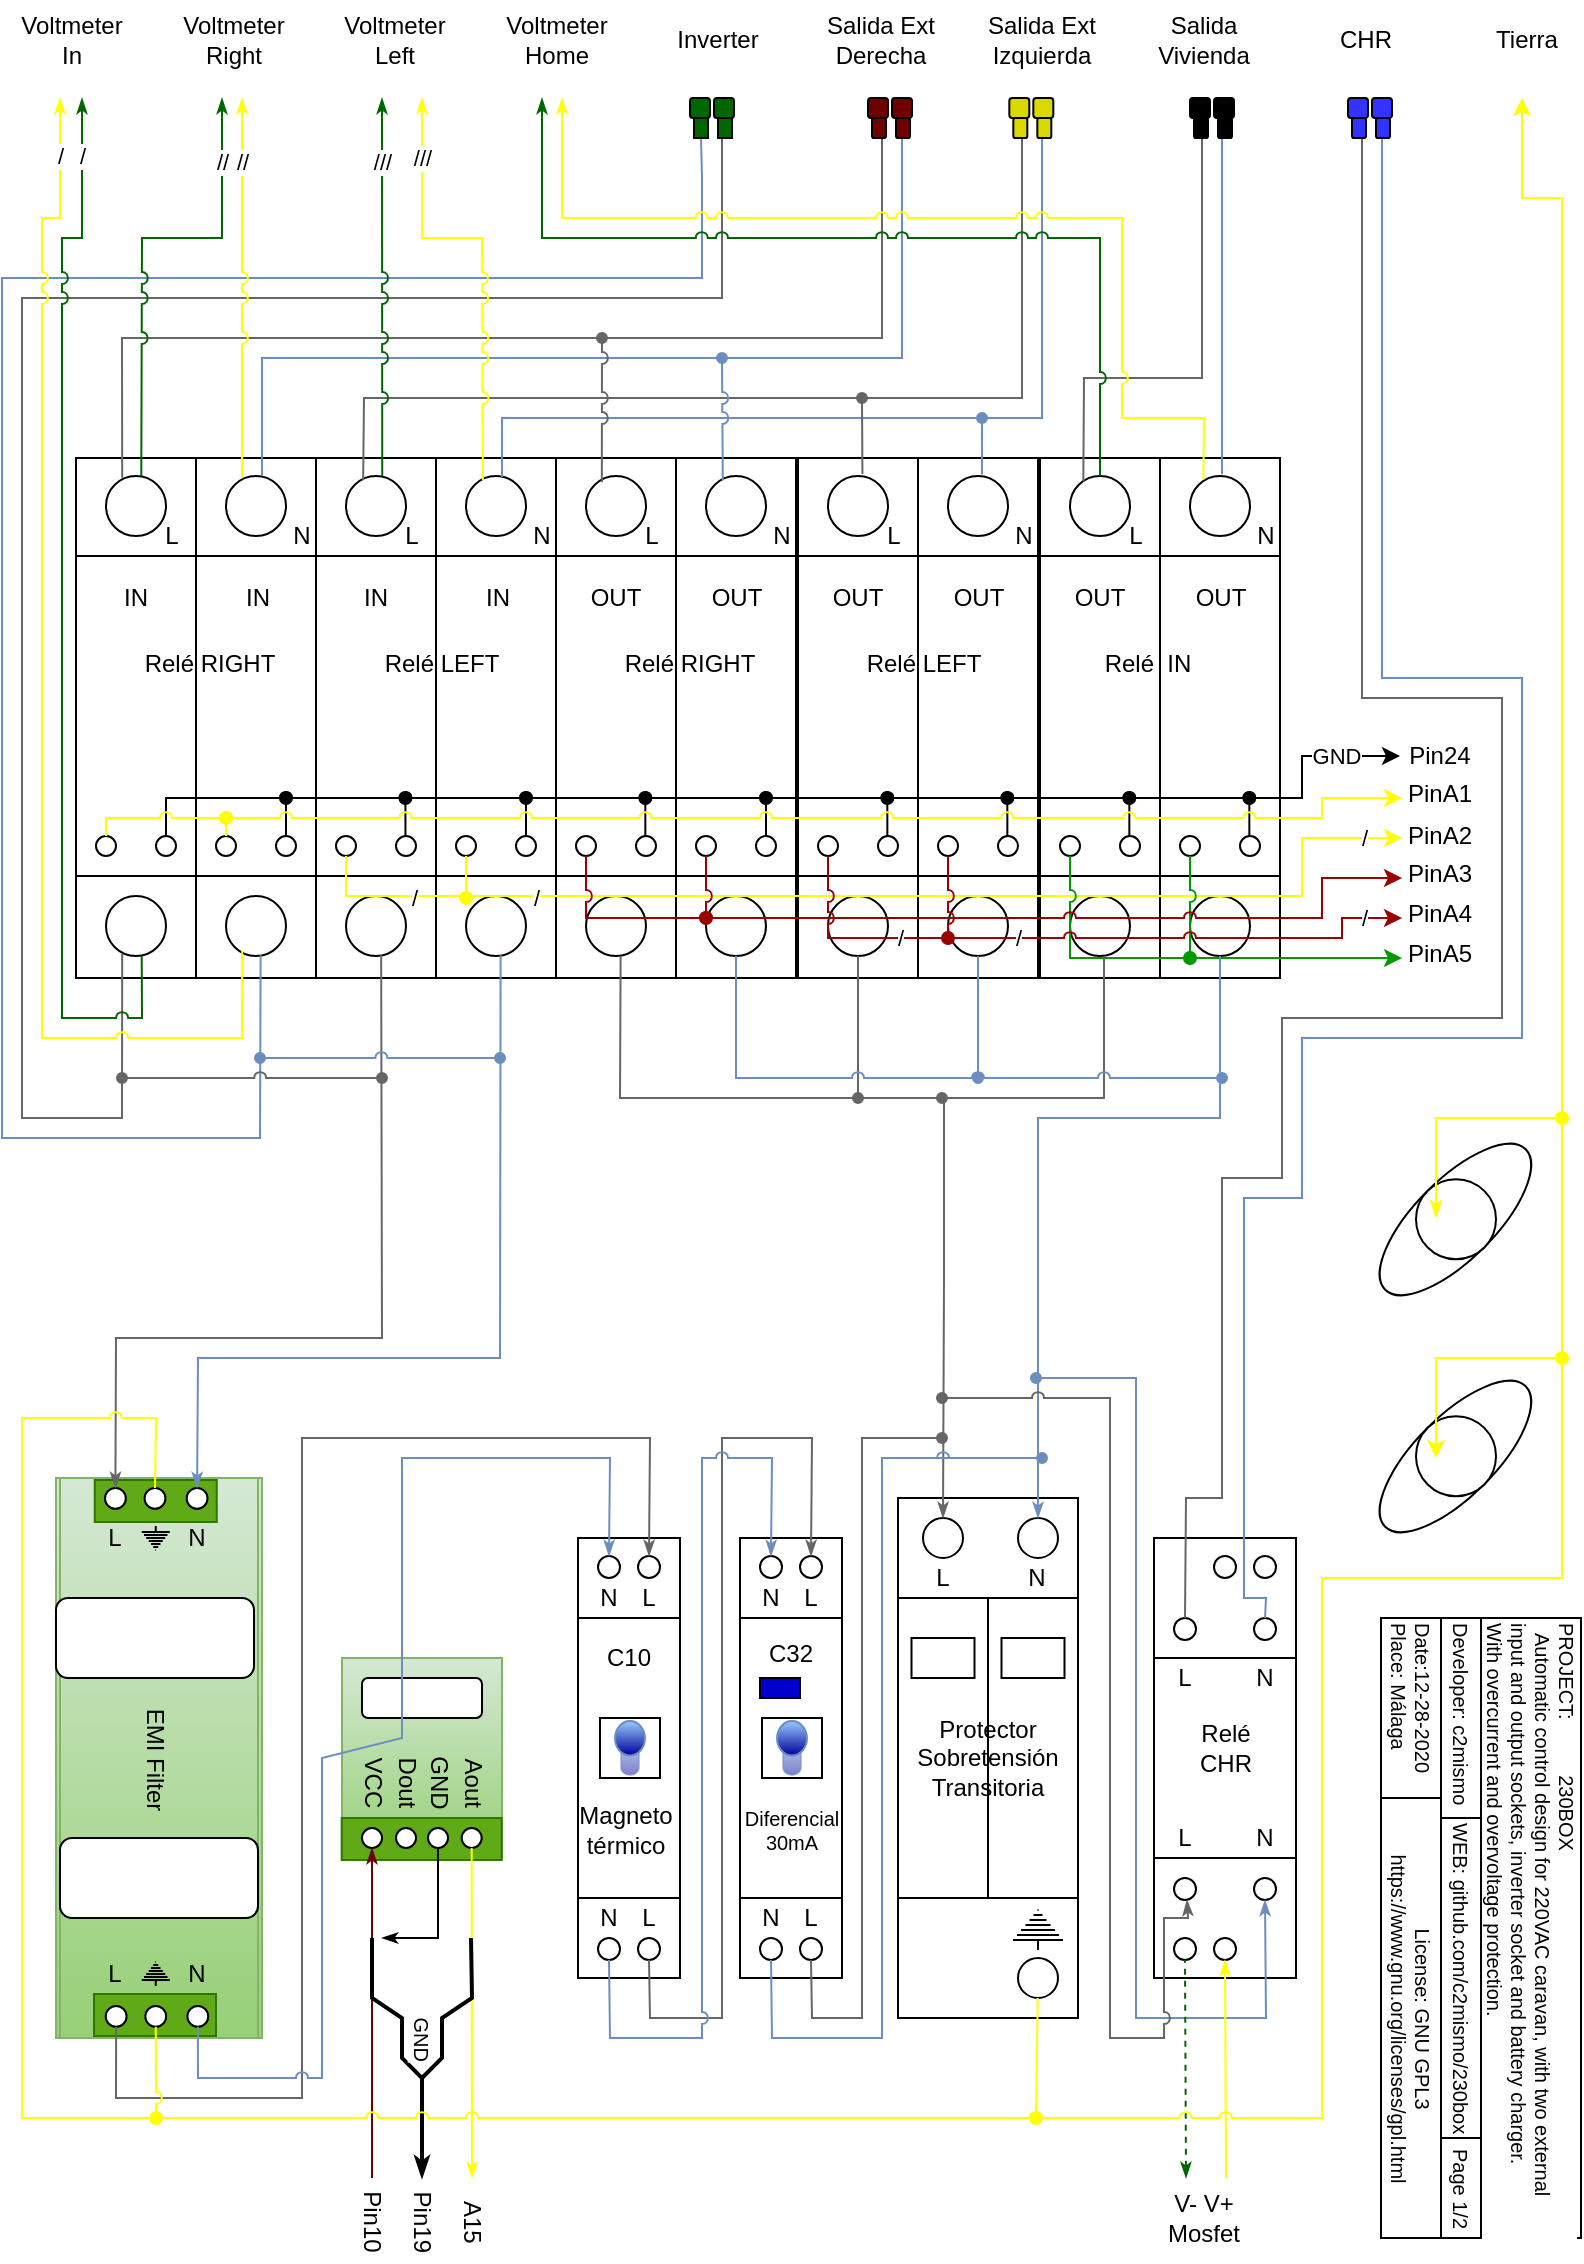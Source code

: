 <mxfile version="13.10.0" type="embed" pages="2">
    <diagram id="kRDuzu7ikWpmD-jeQDag" name="Página-1">
        <mxGraphModel dx="635" dy="531" grid="1" gridSize="10" guides="1" tooltips="1" connect="1" arrows="0" fold="1" page="1" pageScale="1" pageWidth="827" pageHeight="1169" math="0" shadow="0">
            <root>
                <mxCell id="0"/>
                <mxCell id="1" parent="0"/>
                <mxCell id="D4woG10AvNXCqdtBnRqz-354" value="" style="group" parent="1" vertex="1" connectable="0">
                    <mxGeometry x="57" y="250" width="603" height="260" as="geometry"/>
                </mxCell>
                <mxCell id="D4woG10AvNXCqdtBnRqz-271" value="" style="group" parent="D4woG10AvNXCqdtBnRqz-354" vertex="1" connectable="0">
                    <mxGeometry x="120" width="60" height="260" as="geometry"/>
                </mxCell>
                <mxCell id="D4woG10AvNXCqdtBnRqz-272" value="" style="rounded=0;whiteSpace=wrap;html=1;" parent="D4woG10AvNXCqdtBnRqz-271" vertex="1">
                    <mxGeometry width="60" height="260" as="geometry"/>
                </mxCell>
                <mxCell id="D4woG10AvNXCqdtBnRqz-273" value="" style="rounded=0;whiteSpace=wrap;html=1;" parent="D4woG10AvNXCqdtBnRqz-271" vertex="1">
                    <mxGeometry y="49" width="60" height="160" as="geometry"/>
                </mxCell>
                <mxCell id="D4woG10AvNXCqdtBnRqz-274" value="" style="ellipse;whiteSpace=wrap;html=1;aspect=fixed;" parent="D4woG10AvNXCqdtBnRqz-271" vertex="1">
                    <mxGeometry x="15" y="9" width="30" height="30" as="geometry"/>
                </mxCell>
                <mxCell id="D4woG10AvNXCqdtBnRqz-275" value="" style="ellipse;whiteSpace=wrap;html=1;aspect=fixed;" parent="D4woG10AvNXCqdtBnRqz-271" vertex="1">
                    <mxGeometry x="15" y="219" width="30" height="30" as="geometry"/>
                </mxCell>
                <mxCell id="D4woG10AvNXCqdtBnRqz-276" value="" style="ellipse;whiteSpace=wrap;html=1;aspect=fixed;" parent="D4woG10AvNXCqdtBnRqz-271" vertex="1">
                    <mxGeometry x="10" y="189" width="10" height="10" as="geometry"/>
                </mxCell>
                <mxCell id="D4woG10AvNXCqdtBnRqz-277" value="" style="ellipse;whiteSpace=wrap;html=1;aspect=fixed;" parent="D4woG10AvNXCqdtBnRqz-271" vertex="1">
                    <mxGeometry x="40" y="189" width="10" height="10" as="geometry"/>
                </mxCell>
                <mxCell id="D4woG10AvNXCqdtBnRqz-278" value="L" style="text;html=1;strokeColor=none;fillColor=none;align=center;verticalAlign=middle;whiteSpace=wrap;rounded=0;" parent="D4woG10AvNXCqdtBnRqz-271" vertex="1">
                    <mxGeometry x="40" y="29" width="16" height="20" as="geometry"/>
                </mxCell>
                <mxCell id="D4woG10AvNXCqdtBnRqz-279" value="IN" style="text;html=1;strokeColor=none;fillColor=none;align=center;verticalAlign=middle;whiteSpace=wrap;rounded=0;" parent="D4woG10AvNXCqdtBnRqz-271" vertex="1">
                    <mxGeometry x="22" y="60" width="16" height="20" as="geometry"/>
                </mxCell>
                <mxCell id="vmgzLkRzoUi64fYxH8IJ-195" value="" style="endArrow=oval;html=1;strokeColor=#000000;endFill=1;exitX=0.5;exitY=0;exitDx=0;exitDy=0;jumpStyle=arc;" parent="D4woG10AvNXCqdtBnRqz-271" edge="1">
                    <mxGeometry width="50" height="50" relative="1" as="geometry">
                        <mxPoint x="44.72" y="189" as="sourcePoint"/>
                        <mxPoint x="44.72" y="170" as="targetPoint"/>
                    </mxGeometry>
                </mxCell>
                <mxCell id="D4woG10AvNXCqdtBnRqz-289" value="" style="group" parent="D4woG10AvNXCqdtBnRqz-354" vertex="1" connectable="0">
                    <mxGeometry x="240" width="121" height="260" as="geometry"/>
                </mxCell>
                <mxCell id="D4woG10AvNXCqdtBnRqz-290" value="" style="group" parent="D4woG10AvNXCqdtBnRqz-289" vertex="1" connectable="0">
                    <mxGeometry width="60" height="260" as="geometry"/>
                </mxCell>
                <mxCell id="D4woG10AvNXCqdtBnRqz-291" value="" style="rounded=0;whiteSpace=wrap;html=1;" parent="D4woG10AvNXCqdtBnRqz-290" vertex="1">
                    <mxGeometry width="60" height="260" as="geometry"/>
                </mxCell>
                <mxCell id="D4woG10AvNXCqdtBnRqz-292" value="" style="rounded=0;whiteSpace=wrap;html=1;" parent="D4woG10AvNXCqdtBnRqz-290" vertex="1">
                    <mxGeometry y="49" width="60" height="160" as="geometry"/>
                </mxCell>
                <mxCell id="D4woG10AvNXCqdtBnRqz-293" value="" style="ellipse;whiteSpace=wrap;html=1;aspect=fixed;" parent="D4woG10AvNXCqdtBnRqz-290" vertex="1">
                    <mxGeometry x="15" y="9" width="30" height="30" as="geometry"/>
                </mxCell>
                <mxCell id="D4woG10AvNXCqdtBnRqz-294" value="" style="ellipse;whiteSpace=wrap;html=1;aspect=fixed;" parent="D4woG10AvNXCqdtBnRqz-290" vertex="1">
                    <mxGeometry x="15" y="219" width="30" height="30" as="geometry"/>
                </mxCell>
                <mxCell id="D4woG10AvNXCqdtBnRqz-295" value="" style="ellipse;whiteSpace=wrap;html=1;aspect=fixed;" parent="D4woG10AvNXCqdtBnRqz-290" vertex="1">
                    <mxGeometry x="10" y="189" width="10" height="10" as="geometry"/>
                </mxCell>
                <mxCell id="D4woG10AvNXCqdtBnRqz-296" value="" style="ellipse;whiteSpace=wrap;html=1;aspect=fixed;" parent="D4woG10AvNXCqdtBnRqz-290" vertex="1">
                    <mxGeometry x="40" y="189" width="10" height="10" as="geometry"/>
                </mxCell>
                <mxCell id="D4woG10AvNXCqdtBnRqz-297" value="L" style="text;html=1;strokeColor=none;fillColor=none;align=center;verticalAlign=middle;whiteSpace=wrap;rounded=0;" parent="D4woG10AvNXCqdtBnRqz-290" vertex="1">
                    <mxGeometry x="40" y="29" width="16" height="20" as="geometry"/>
                </mxCell>
                <mxCell id="D4woG10AvNXCqdtBnRqz-298" value="OUT" style="text;html=1;strokeColor=none;fillColor=none;align=center;verticalAlign=middle;whiteSpace=wrap;rounded=0;" parent="D4woG10AvNXCqdtBnRqz-290" vertex="1">
                    <mxGeometry x="15" y="60" width="30" height="20" as="geometry"/>
                </mxCell>
                <mxCell id="D4woG10AvNXCqdtBnRqz-364" value="" style="endArrow=oval;html=1;strokeColor=#000000;endFill=1;exitX=0.5;exitY=0;exitDx=0;exitDy=0;" parent="D4woG10AvNXCqdtBnRqz-290" edge="1">
                    <mxGeometry width="50" height="50" relative="1" as="geometry">
                        <mxPoint x="44.67" y="189" as="sourcePoint"/>
                        <mxPoint x="44.67" y="170" as="targetPoint"/>
                    </mxGeometry>
                </mxCell>
                <mxCell id="D4woG10AvNXCqdtBnRqz-299" value="" style="group" parent="D4woG10AvNXCqdtBnRqz-289" vertex="1" connectable="0">
                    <mxGeometry x="60" width="61" height="260" as="geometry"/>
                </mxCell>
                <mxCell id="D4woG10AvNXCqdtBnRqz-300" value="" style="rounded=0;whiteSpace=wrap;html=1;" parent="D4woG10AvNXCqdtBnRqz-299" vertex="1">
                    <mxGeometry width="60" height="260" as="geometry"/>
                </mxCell>
                <mxCell id="D4woG10AvNXCqdtBnRqz-301" value="" style="rounded=0;whiteSpace=wrap;html=1;" parent="D4woG10AvNXCqdtBnRqz-299" vertex="1">
                    <mxGeometry y="49" width="60" height="160" as="geometry"/>
                </mxCell>
                <mxCell id="D4woG10AvNXCqdtBnRqz-302" value="" style="ellipse;whiteSpace=wrap;html=1;aspect=fixed;" parent="D4woG10AvNXCqdtBnRqz-299" vertex="1">
                    <mxGeometry x="15" y="9" width="30" height="30" as="geometry"/>
                </mxCell>
                <mxCell id="D4woG10AvNXCqdtBnRqz-303" value="" style="ellipse;whiteSpace=wrap;html=1;aspect=fixed;" parent="D4woG10AvNXCqdtBnRqz-299" vertex="1">
                    <mxGeometry x="15" y="219" width="30" height="30" as="geometry"/>
                </mxCell>
                <mxCell id="D4woG10AvNXCqdtBnRqz-304" value="" style="ellipse;whiteSpace=wrap;html=1;aspect=fixed;" parent="D4woG10AvNXCqdtBnRqz-299" vertex="1">
                    <mxGeometry x="10" y="189" width="10" height="10" as="geometry"/>
                </mxCell>
                <mxCell id="D4woG10AvNXCqdtBnRqz-305" value="" style="ellipse;whiteSpace=wrap;html=1;aspect=fixed;" parent="D4woG10AvNXCqdtBnRqz-299" vertex="1">
                    <mxGeometry x="40" y="189" width="10" height="10" as="geometry"/>
                </mxCell>
                <mxCell id="D4woG10AvNXCqdtBnRqz-306" value="N" style="text;html=1;strokeColor=none;fillColor=none;align=center;verticalAlign=middle;whiteSpace=wrap;rounded=0;" parent="D4woG10AvNXCqdtBnRqz-299" vertex="1">
                    <mxGeometry x="45" y="29" width="16" height="20" as="geometry"/>
                </mxCell>
                <mxCell id="D4woG10AvNXCqdtBnRqz-307" value="OUT" style="text;html=1;strokeColor=none;fillColor=none;align=center;verticalAlign=middle;whiteSpace=wrap;rounded=0;" parent="D4woG10AvNXCqdtBnRqz-299" vertex="1">
                    <mxGeometry x="10.75" y="60" width="38.5" height="20" as="geometry"/>
                </mxCell>
                <mxCell id="D4woG10AvNXCqdtBnRqz-348" value="Relé RIGHT" style="text;html=1;strokeColor=none;fillColor=none;align=center;verticalAlign=middle;whiteSpace=wrap;rounded=0;" parent="D4woG10AvNXCqdtBnRqz-299" vertex="1">
                    <mxGeometry x="-32.5" y="93" width="77.5" height="20" as="geometry"/>
                </mxCell>
                <mxCell id="D4woG10AvNXCqdtBnRqz-365" value="" style="endArrow=oval;html=1;strokeColor=#000000;endFill=1;exitX=0.5;exitY=0;exitDx=0;exitDy=0;" parent="D4woG10AvNXCqdtBnRqz-299" edge="1">
                    <mxGeometry width="50" height="50" relative="1" as="geometry">
                        <mxPoint x="45.0" y="189" as="sourcePoint"/>
                        <mxPoint x="45.0" y="170" as="targetPoint"/>
                    </mxGeometry>
                </mxCell>
                <mxCell id="D4woG10AvNXCqdtBnRqz-308" value="" style="group" parent="D4woG10AvNXCqdtBnRqz-354" vertex="1" connectable="0">
                    <mxGeometry x="361" width="242" height="260" as="geometry"/>
                </mxCell>
                <mxCell id="D4woG10AvNXCqdtBnRqz-309" value="" style="group" parent="D4woG10AvNXCqdtBnRqz-308" vertex="1" connectable="0">
                    <mxGeometry width="60" height="260" as="geometry"/>
                </mxCell>
                <mxCell id="D4woG10AvNXCqdtBnRqz-310" value="" style="rounded=0;whiteSpace=wrap;html=1;" parent="D4woG10AvNXCqdtBnRqz-309" vertex="1">
                    <mxGeometry width="60" height="260" as="geometry"/>
                </mxCell>
                <mxCell id="D4woG10AvNXCqdtBnRqz-311" value="" style="rounded=0;whiteSpace=wrap;html=1;" parent="D4woG10AvNXCqdtBnRqz-309" vertex="1">
                    <mxGeometry y="49" width="60" height="160" as="geometry"/>
                </mxCell>
                <mxCell id="D4woG10AvNXCqdtBnRqz-312" value="" style="ellipse;whiteSpace=wrap;html=1;aspect=fixed;" parent="D4woG10AvNXCqdtBnRqz-309" vertex="1">
                    <mxGeometry x="15" y="9" width="30" height="30" as="geometry"/>
                </mxCell>
                <mxCell id="D4woG10AvNXCqdtBnRqz-313" value="" style="ellipse;whiteSpace=wrap;html=1;aspect=fixed;" parent="D4woG10AvNXCqdtBnRqz-309" vertex="1">
                    <mxGeometry x="15" y="219" width="30" height="30" as="geometry"/>
                </mxCell>
                <mxCell id="D4woG10AvNXCqdtBnRqz-314" value="" style="ellipse;whiteSpace=wrap;html=1;aspect=fixed;" parent="D4woG10AvNXCqdtBnRqz-309" vertex="1">
                    <mxGeometry x="10" y="189" width="10" height="10" as="geometry"/>
                </mxCell>
                <mxCell id="D4woG10AvNXCqdtBnRqz-315" value="" style="ellipse;whiteSpace=wrap;html=1;aspect=fixed;" parent="D4woG10AvNXCqdtBnRqz-309" vertex="1">
                    <mxGeometry x="40" y="189" width="10" height="10" as="geometry"/>
                </mxCell>
                <mxCell id="D4woG10AvNXCqdtBnRqz-316" value="L" style="text;html=1;strokeColor=none;fillColor=none;align=center;verticalAlign=middle;whiteSpace=wrap;rounded=0;" parent="D4woG10AvNXCqdtBnRqz-309" vertex="1">
                    <mxGeometry x="40" y="29" width="16" height="20" as="geometry"/>
                </mxCell>
                <mxCell id="D4woG10AvNXCqdtBnRqz-317" value="OUT" style="text;html=1;strokeColor=none;fillColor=none;align=center;verticalAlign=middle;whiteSpace=wrap;rounded=0;" parent="D4woG10AvNXCqdtBnRqz-309" vertex="1">
                    <mxGeometry x="15" y="60" width="30" height="20" as="geometry"/>
                </mxCell>
                <mxCell id="D4woG10AvNXCqdtBnRqz-366" value="" style="endArrow=oval;html=1;strokeColor=#000000;endFill=1;exitX=0.5;exitY=0;exitDx=0;exitDy=0;" parent="D4woG10AvNXCqdtBnRqz-309" edge="1">
                    <mxGeometry width="50" height="50" relative="1" as="geometry">
                        <mxPoint x="44.67" y="189" as="sourcePoint"/>
                        <mxPoint x="44.67" y="170" as="targetPoint"/>
                    </mxGeometry>
                </mxCell>
                <mxCell id="D4woG10AvNXCqdtBnRqz-318" value="" style="group" parent="D4woG10AvNXCqdtBnRqz-308" vertex="1" connectable="0">
                    <mxGeometry x="60" width="182" height="260" as="geometry"/>
                </mxCell>
                <mxCell id="D4woG10AvNXCqdtBnRqz-319" value="" style="rounded=0;whiteSpace=wrap;html=1;" parent="D4woG10AvNXCqdtBnRqz-318" vertex="1">
                    <mxGeometry width="60" height="260" as="geometry"/>
                </mxCell>
                <mxCell id="D4woG10AvNXCqdtBnRqz-320" value="" style="rounded=0;whiteSpace=wrap;html=1;" parent="D4woG10AvNXCqdtBnRqz-318" vertex="1">
                    <mxGeometry y="49" width="60" height="160" as="geometry"/>
                </mxCell>
                <mxCell id="D4woG10AvNXCqdtBnRqz-321" value="" style="ellipse;whiteSpace=wrap;html=1;aspect=fixed;" parent="D4woG10AvNXCqdtBnRqz-318" vertex="1">
                    <mxGeometry x="15" y="9" width="30" height="30" as="geometry"/>
                </mxCell>
                <mxCell id="D4woG10AvNXCqdtBnRqz-322" value="" style="ellipse;whiteSpace=wrap;html=1;aspect=fixed;" parent="D4woG10AvNXCqdtBnRqz-318" vertex="1">
                    <mxGeometry x="15" y="219" width="30" height="30" as="geometry"/>
                </mxCell>
                <mxCell id="D4woG10AvNXCqdtBnRqz-323" value="" style="ellipse;whiteSpace=wrap;html=1;aspect=fixed;" parent="D4woG10AvNXCqdtBnRqz-318" vertex="1">
                    <mxGeometry x="10" y="189" width="10" height="10" as="geometry"/>
                </mxCell>
                <mxCell id="D4woG10AvNXCqdtBnRqz-324" value="" style="ellipse;whiteSpace=wrap;html=1;aspect=fixed;" parent="D4woG10AvNXCqdtBnRqz-318" vertex="1">
                    <mxGeometry x="40" y="189" width="10" height="10" as="geometry"/>
                </mxCell>
                <mxCell id="D4woG10AvNXCqdtBnRqz-325" value="N" style="text;html=1;strokeColor=none;fillColor=none;align=center;verticalAlign=middle;whiteSpace=wrap;rounded=0;" parent="D4woG10AvNXCqdtBnRqz-318" vertex="1">
                    <mxGeometry x="45" y="29" width="16" height="20" as="geometry"/>
                </mxCell>
                <mxCell id="D4woG10AvNXCqdtBnRqz-326" value="OUT" style="text;html=1;strokeColor=none;fillColor=none;align=center;verticalAlign=middle;whiteSpace=wrap;rounded=0;" parent="D4woG10AvNXCqdtBnRqz-318" vertex="1">
                    <mxGeometry x="10.75" y="60" width="38.5" height="20" as="geometry"/>
                </mxCell>
                <mxCell id="D4woG10AvNXCqdtBnRqz-327" value="" style="group" parent="D4woG10AvNXCqdtBnRqz-318" vertex="1" connectable="0">
                    <mxGeometry x="61" width="121" height="260" as="geometry"/>
                </mxCell>
                <mxCell id="D4woG10AvNXCqdtBnRqz-328" value="" style="group" parent="D4woG10AvNXCqdtBnRqz-327" vertex="1" connectable="0">
                    <mxGeometry width="60" height="260" as="geometry"/>
                </mxCell>
                <mxCell id="D4woG10AvNXCqdtBnRqz-329" value="" style="rounded=0;whiteSpace=wrap;html=1;" parent="D4woG10AvNXCqdtBnRqz-328" vertex="1">
                    <mxGeometry width="60" height="260" as="geometry"/>
                </mxCell>
                <mxCell id="D4woG10AvNXCqdtBnRqz-330" value="" style="rounded=0;whiteSpace=wrap;html=1;" parent="D4woG10AvNXCqdtBnRqz-328" vertex="1">
                    <mxGeometry y="49" width="60" height="160" as="geometry"/>
                </mxCell>
                <mxCell id="D4woG10AvNXCqdtBnRqz-331" value="" style="ellipse;whiteSpace=wrap;html=1;aspect=fixed;" parent="D4woG10AvNXCqdtBnRqz-328" vertex="1">
                    <mxGeometry x="15" y="9" width="30" height="30" as="geometry"/>
                </mxCell>
                <mxCell id="D4woG10AvNXCqdtBnRqz-332" value="" style="ellipse;whiteSpace=wrap;html=1;aspect=fixed;" parent="D4woG10AvNXCqdtBnRqz-328" vertex="1">
                    <mxGeometry x="15" y="219" width="30" height="30" as="geometry"/>
                </mxCell>
                <mxCell id="D4woG10AvNXCqdtBnRqz-333" value="" style="ellipse;whiteSpace=wrap;html=1;aspect=fixed;" parent="D4woG10AvNXCqdtBnRqz-328" vertex="1">
                    <mxGeometry x="10" y="189" width="10" height="10" as="geometry"/>
                </mxCell>
                <mxCell id="D4woG10AvNXCqdtBnRqz-334" value="" style="ellipse;whiteSpace=wrap;html=1;aspect=fixed;" parent="D4woG10AvNXCqdtBnRqz-328" vertex="1">
                    <mxGeometry x="40" y="189" width="10" height="10" as="geometry"/>
                </mxCell>
                <mxCell id="D4woG10AvNXCqdtBnRqz-335" value="L" style="text;html=1;strokeColor=none;fillColor=none;align=center;verticalAlign=middle;whiteSpace=wrap;rounded=0;" parent="D4woG10AvNXCqdtBnRqz-328" vertex="1">
                    <mxGeometry x="40" y="29" width="16" height="20" as="geometry"/>
                </mxCell>
                <mxCell id="D4woG10AvNXCqdtBnRqz-336" value="OUT" style="text;html=1;strokeColor=none;fillColor=none;align=center;verticalAlign=middle;whiteSpace=wrap;rounded=0;" parent="D4woG10AvNXCqdtBnRqz-328" vertex="1">
                    <mxGeometry x="15" y="60" width="30" height="20" as="geometry"/>
                </mxCell>
                <mxCell id="D4woG10AvNXCqdtBnRqz-368" value="" style="endArrow=oval;html=1;strokeColor=#000000;endFill=1;exitX=0.5;exitY=0;exitDx=0;exitDy=0;" parent="D4woG10AvNXCqdtBnRqz-328" edge="1">
                    <mxGeometry width="50" height="50" relative="1" as="geometry">
                        <mxPoint x="44.67" y="189" as="sourcePoint"/>
                        <mxPoint x="44.67" y="170" as="targetPoint"/>
                    </mxGeometry>
                </mxCell>
                <mxCell id="D4woG10AvNXCqdtBnRqz-337" value="" style="group" parent="D4woG10AvNXCqdtBnRqz-327" vertex="1" connectable="0">
                    <mxGeometry x="60" width="61" height="260" as="geometry"/>
                </mxCell>
                <mxCell id="D4woG10AvNXCqdtBnRqz-338" value="" style="rounded=0;whiteSpace=wrap;html=1;" parent="D4woG10AvNXCqdtBnRqz-337" vertex="1">
                    <mxGeometry width="60" height="260" as="geometry"/>
                </mxCell>
                <mxCell id="D4woG10AvNXCqdtBnRqz-339" value="" style="rounded=0;whiteSpace=wrap;html=1;" parent="D4woG10AvNXCqdtBnRqz-337" vertex="1">
                    <mxGeometry y="49" width="60" height="160" as="geometry"/>
                </mxCell>
                <mxCell id="D4woG10AvNXCqdtBnRqz-340" value="" style="ellipse;whiteSpace=wrap;html=1;aspect=fixed;" parent="D4woG10AvNXCqdtBnRqz-337" vertex="1">
                    <mxGeometry x="15" y="9" width="30" height="30" as="geometry"/>
                </mxCell>
                <mxCell id="D4woG10AvNXCqdtBnRqz-341" value="" style="ellipse;whiteSpace=wrap;html=1;aspect=fixed;" parent="D4woG10AvNXCqdtBnRqz-337" vertex="1">
                    <mxGeometry x="15" y="219" width="30" height="30" as="geometry"/>
                </mxCell>
                <mxCell id="D4woG10AvNXCqdtBnRqz-342" value="" style="ellipse;whiteSpace=wrap;html=1;aspect=fixed;" parent="D4woG10AvNXCqdtBnRqz-337" vertex="1">
                    <mxGeometry x="10" y="189" width="10" height="10" as="geometry"/>
                </mxCell>
                <mxCell id="D4woG10AvNXCqdtBnRqz-343" value="" style="ellipse;whiteSpace=wrap;html=1;aspect=fixed;" parent="D4woG10AvNXCqdtBnRqz-337" vertex="1">
                    <mxGeometry x="40" y="189" width="10" height="10" as="geometry"/>
                </mxCell>
                <mxCell id="D4woG10AvNXCqdtBnRqz-344" value="N" style="text;html=1;strokeColor=none;fillColor=none;align=center;verticalAlign=middle;whiteSpace=wrap;rounded=0;" parent="D4woG10AvNXCqdtBnRqz-337" vertex="1">
                    <mxGeometry x="45" y="29" width="16" height="20" as="geometry"/>
                </mxCell>
                <mxCell id="D4woG10AvNXCqdtBnRqz-345" value="OUT" style="text;html=1;strokeColor=none;fillColor=none;align=center;verticalAlign=middle;whiteSpace=wrap;rounded=0;" parent="D4woG10AvNXCqdtBnRqz-337" vertex="1">
                    <mxGeometry x="10.75" y="60" width="38.5" height="20" as="geometry"/>
                </mxCell>
                <mxCell id="D4woG10AvNXCqdtBnRqz-349" value="Relé&amp;nbsp; IN" style="text;html=1;strokeColor=none;fillColor=none;align=center;verticalAlign=middle;whiteSpace=wrap;rounded=0;" parent="D4woG10AvNXCqdtBnRqz-337" vertex="1">
                    <mxGeometry x="-45.5" y="93" width="77.5" height="20" as="geometry"/>
                </mxCell>
                <mxCell id="D4woG10AvNXCqdtBnRqz-369" value="" style="endArrow=oval;html=1;strokeColor=#000000;endFill=1;exitX=0.5;exitY=0;exitDx=0;exitDy=0;" parent="D4woG10AvNXCqdtBnRqz-337" edge="1">
                    <mxGeometry width="50" height="50" relative="1" as="geometry">
                        <mxPoint x="44.67" y="189" as="sourcePoint"/>
                        <mxPoint x="44.67" y="170" as="targetPoint"/>
                    </mxGeometry>
                </mxCell>
                <mxCell id="D4woG10AvNXCqdtBnRqz-350" value="Relé LEFT" style="text;html=1;strokeColor=none;fillColor=none;align=center;verticalAlign=middle;whiteSpace=wrap;rounded=0;" parent="D4woG10AvNXCqdtBnRqz-318" vertex="1">
                    <mxGeometry x="-36.5" y="93" width="77.5" height="20" as="geometry"/>
                </mxCell>
                <mxCell id="D4woG10AvNXCqdtBnRqz-367" value="" style="endArrow=oval;html=1;strokeColor=#000000;endFill=1;exitX=0.5;exitY=0;exitDx=0;exitDy=0;" parent="D4woG10AvNXCqdtBnRqz-318" edge="1">
                    <mxGeometry width="50" height="50" relative="1" as="geometry">
                        <mxPoint x="44.67" y="189" as="sourcePoint"/>
                        <mxPoint x="44.67" y="170" as="targetPoint"/>
                    </mxGeometry>
                </mxCell>
                <mxCell id="D4woG10AvNXCqdtBnRqz-262" value="" style="group" parent="D4woG10AvNXCqdtBnRqz-354" vertex="1" connectable="0">
                    <mxGeometry x="60" width="420" height="260" as="geometry"/>
                </mxCell>
                <mxCell id="D4woG10AvNXCqdtBnRqz-263" value="" style="rounded=0;whiteSpace=wrap;html=1;" parent="D4woG10AvNXCqdtBnRqz-262" vertex="1">
                    <mxGeometry width="60" height="260" as="geometry"/>
                </mxCell>
                <mxCell id="D4woG10AvNXCqdtBnRqz-264" value="" style="rounded=0;whiteSpace=wrap;html=1;" parent="D4woG10AvNXCqdtBnRqz-262" vertex="1">
                    <mxGeometry y="49" width="60" height="160" as="geometry"/>
                </mxCell>
                <mxCell id="D4woG10AvNXCqdtBnRqz-265" value="" style="ellipse;whiteSpace=wrap;html=1;aspect=fixed;" parent="D4woG10AvNXCqdtBnRqz-262" vertex="1">
                    <mxGeometry x="15" y="9" width="30" height="30" as="geometry"/>
                </mxCell>
                <mxCell id="D4woG10AvNXCqdtBnRqz-266" value="" style="ellipse;whiteSpace=wrap;html=1;aspect=fixed;" parent="D4woG10AvNXCqdtBnRqz-262" vertex="1">
                    <mxGeometry x="15" y="219" width="30" height="30" as="geometry"/>
                </mxCell>
                <mxCell id="D4woG10AvNXCqdtBnRqz-267" value="" style="ellipse;whiteSpace=wrap;html=1;aspect=fixed;" parent="D4woG10AvNXCqdtBnRqz-262" vertex="1">
                    <mxGeometry x="10" y="189" width="10" height="10" as="geometry"/>
                </mxCell>
                <mxCell id="D4woG10AvNXCqdtBnRqz-268" value="" style="ellipse;whiteSpace=wrap;html=1;aspect=fixed;" parent="D4woG10AvNXCqdtBnRqz-262" vertex="1">
                    <mxGeometry x="40" y="189" width="10" height="10" as="geometry"/>
                </mxCell>
                <mxCell id="FerQvgeqPSbu73l90yjI-35" value="N" style="text;html=1;strokeColor=none;fillColor=none;align=center;verticalAlign=middle;whiteSpace=wrap;rounded=0;" parent="D4woG10AvNXCqdtBnRqz-262" vertex="1">
                    <mxGeometry x="45" y="29" width="16" height="20" as="geometry"/>
                </mxCell>
                <mxCell id="FerQvgeqPSbu73l90yjI-25" value="IN" style="text;html=1;strokeColor=none;fillColor=none;align=center;verticalAlign=middle;whiteSpace=wrap;rounded=0;" parent="D4woG10AvNXCqdtBnRqz-262" vertex="1">
                    <mxGeometry x="22.5" y="60" width="16" height="20" as="geometry"/>
                </mxCell>
                <mxCell id="D4woG10AvNXCqdtBnRqz-254" value="" style="rounded=0;whiteSpace=wrap;html=1;" parent="D4woG10AvNXCqdtBnRqz-354" vertex="1">
                    <mxGeometry width="60" height="260" as="geometry"/>
                </mxCell>
                <mxCell id="FerQvgeqPSbu73l90yjI-34" value="L" style="text;html=1;strokeColor=none;fillColor=none;align=center;verticalAlign=middle;whiteSpace=wrap;rounded=0;" parent="D4woG10AvNXCqdtBnRqz-354" vertex="1">
                    <mxGeometry x="40" y="29.0" width="16" height="20" as="geometry"/>
                </mxCell>
                <mxCell id="D4woG10AvNXCqdtBnRqz-256" value="" style="ellipse;whiteSpace=wrap;html=1;aspect=fixed;" parent="D4woG10AvNXCqdtBnRqz-354" vertex="1">
                    <mxGeometry x="15" y="9.0" width="30" height="30" as="geometry"/>
                </mxCell>
                <mxCell id="D4woG10AvNXCqdtBnRqz-257" value="" style="ellipse;whiteSpace=wrap;html=1;aspect=fixed;" parent="D4woG10AvNXCqdtBnRqz-354" vertex="1">
                    <mxGeometry x="15" y="219" width="30" height="30" as="geometry"/>
                </mxCell>
                <mxCell id="D4woG10AvNXCqdtBnRqz-255" value="" style="rounded=0;whiteSpace=wrap;html=1;" parent="D4woG10AvNXCqdtBnRqz-354" vertex="1">
                    <mxGeometry y="49.0" width="60" height="160" as="geometry"/>
                </mxCell>
                <mxCell id="FerQvgeqPSbu73l90yjI-24" value="IN" style="text;html=1;strokeColor=none;fillColor=none;align=center;verticalAlign=middle;whiteSpace=wrap;rounded=0;" parent="D4woG10AvNXCqdtBnRqz-354" vertex="1">
                    <mxGeometry x="22" y="60.0" width="16" height="20" as="geometry"/>
                </mxCell>
                <mxCell id="D4woG10AvNXCqdtBnRqz-258" value="" style="ellipse;whiteSpace=wrap;html=1;aspect=fixed;" parent="D4woG10AvNXCqdtBnRqz-354" vertex="1">
                    <mxGeometry x="10" y="189" width="10" height="10" as="geometry"/>
                </mxCell>
                <mxCell id="D4woG10AvNXCqdtBnRqz-259" value="" style="ellipse;whiteSpace=wrap;html=1;aspect=fixed;" parent="D4woG10AvNXCqdtBnRqz-354" vertex="1">
                    <mxGeometry x="40" y="189" width="10" height="10" as="geometry"/>
                </mxCell>
                <mxCell id="FerQvgeqPSbu73l90yjI-17" value="Relé RIGHT" style="text;html=1;strokeColor=none;fillColor=none;align=center;verticalAlign=middle;whiteSpace=wrap;rounded=0;" parent="D4woG10AvNXCqdtBnRqz-354" vertex="1">
                    <mxGeometry x="28" y="93.11" width="77.5" height="20" as="geometry"/>
                </mxCell>
                <mxCell id="D4woG10AvNXCqdtBnRqz-280" value="" style="group" parent="D4woG10AvNXCqdtBnRqz-354" vertex="1" connectable="0">
                    <mxGeometry x="180" width="61" height="260" as="geometry"/>
                </mxCell>
                <mxCell id="D4woG10AvNXCqdtBnRqz-281" value="" style="rounded=0;whiteSpace=wrap;html=1;" parent="D4woG10AvNXCqdtBnRqz-280" vertex="1">
                    <mxGeometry width="60" height="260" as="geometry"/>
                </mxCell>
                <mxCell id="D4woG10AvNXCqdtBnRqz-282" value="" style="rounded=0;whiteSpace=wrap;html=1;" parent="D4woG10AvNXCqdtBnRqz-280" vertex="1">
                    <mxGeometry y="49" width="60" height="160" as="geometry"/>
                </mxCell>
                <mxCell id="D4woG10AvNXCqdtBnRqz-283" value="" style="ellipse;whiteSpace=wrap;html=1;aspect=fixed;" parent="D4woG10AvNXCqdtBnRqz-280" vertex="1">
                    <mxGeometry x="15" y="9" width="30" height="30" as="geometry"/>
                </mxCell>
                <mxCell id="D4woG10AvNXCqdtBnRqz-284" value="" style="ellipse;whiteSpace=wrap;html=1;aspect=fixed;" parent="D4woG10AvNXCqdtBnRqz-280" vertex="1">
                    <mxGeometry x="15" y="219" width="30" height="30" as="geometry"/>
                </mxCell>
                <mxCell id="D4woG10AvNXCqdtBnRqz-285" value="" style="ellipse;whiteSpace=wrap;html=1;aspect=fixed;" parent="D4woG10AvNXCqdtBnRqz-280" vertex="1">
                    <mxGeometry x="10" y="189" width="10" height="10" as="geometry"/>
                </mxCell>
                <mxCell id="D4woG10AvNXCqdtBnRqz-286" value="" style="ellipse;whiteSpace=wrap;html=1;aspect=fixed;" parent="D4woG10AvNXCqdtBnRqz-280" vertex="1">
                    <mxGeometry x="40" y="189" width="10" height="10" as="geometry"/>
                </mxCell>
                <mxCell id="D4woG10AvNXCqdtBnRqz-287" value="N" style="text;html=1;strokeColor=none;fillColor=none;align=center;verticalAlign=middle;whiteSpace=wrap;rounded=0;" parent="D4woG10AvNXCqdtBnRqz-280" vertex="1">
                    <mxGeometry x="45" y="29" width="16" height="20" as="geometry"/>
                </mxCell>
                <mxCell id="D4woG10AvNXCqdtBnRqz-288" value="IN" style="text;html=1;strokeColor=none;fillColor=none;align=center;verticalAlign=middle;whiteSpace=wrap;rounded=0;" parent="D4woG10AvNXCqdtBnRqz-280" vertex="1">
                    <mxGeometry x="22.5" y="60" width="16" height="20" as="geometry"/>
                </mxCell>
                <mxCell id="D4woG10AvNXCqdtBnRqz-347" value="Relé LEFT" style="text;html=1;strokeColor=none;fillColor=none;align=center;verticalAlign=middle;whiteSpace=wrap;rounded=0;" parent="D4woG10AvNXCqdtBnRqz-280" vertex="1">
                    <mxGeometry x="-36.5" y="93" width="77.5" height="20" as="geometry"/>
                </mxCell>
                <mxCell id="vmgzLkRzoUi64fYxH8IJ-196" value="" style="endArrow=oval;html=1;strokeColor=#000000;endFill=1;exitX=0.5;exitY=0;exitDx=0;exitDy=0;jumpStyle=arc;" parent="D4woG10AvNXCqdtBnRqz-280" edge="1">
                    <mxGeometry width="50" height="50" relative="1" as="geometry">
                        <mxPoint x="45" y="189" as="sourcePoint"/>
                        <mxPoint x="45" y="170" as="targetPoint"/>
                    </mxGeometry>
                </mxCell>
                <mxCell id="D4woG10AvNXCqdtBnRqz-172" value="" style="group;gradientColor=#97d077;fillColor=#d5e8d4;strokeColor=#82b366;" parent="1" vertex="1" connectable="0">
                    <mxGeometry x="47" y="760" width="103" height="280" as="geometry"/>
                </mxCell>
                <mxCell id="D4woG10AvNXCqdtBnRqz-163" value="" style="rounded=0;whiteSpace=wrap;html=1;gradientColor=#97d077;fillColor=#d5e8d4;strokeColor=#82b366;" parent="D4woG10AvNXCqdtBnRqz-172" vertex="1">
                    <mxGeometry x="1.99" width="99.01" height="280" as="geometry"/>
                </mxCell>
                <mxCell id="hcgG7BpKmiWjqMyfgqw8-212" value="" style="rounded=0;whiteSpace=wrap;html=1;labelBackgroundColor=#FFFFFF;strokeColor=#2D7600;fillColor=#60a917;fontSize=10;fontColor=#ffffff;align=center;" parent="D4woG10AvNXCqdtBnRqz-172" vertex="1">
                    <mxGeometry x="19.37" y="1" width="61" height="21" as="geometry"/>
                </mxCell>
                <mxCell id="hcgG7BpKmiWjqMyfgqw8-193" value="" style="rounded=0;whiteSpace=wrap;html=1;labelBackgroundColor=#FFFFFF;strokeColor=#2D7600;fillColor=#60a917;fontSize=10;fontColor=#ffffff;align=center;" parent="D4woG10AvNXCqdtBnRqz-172" vertex="1">
                    <mxGeometry x="19" y="258" width="61" height="21" as="geometry"/>
                </mxCell>
                <mxCell id="D4woG10AvNXCqdtBnRqz-164" value="" style="rounded=1;whiteSpace=wrap;html=1;" parent="D4woG10AvNXCqdtBnRqz-172" vertex="1">
                    <mxGeometry x="-0.01" y="60" width="99.01" height="40" as="geometry"/>
                </mxCell>
                <mxCell id="D4woG10AvNXCqdtBnRqz-165" value="" style="rounded=1;whiteSpace=wrap;html=1;" parent="D4woG10AvNXCqdtBnRqz-172" vertex="1">
                    <mxGeometry x="2" y="180" width="99.01" height="40" as="geometry"/>
                </mxCell>
                <mxCell id="D4woG10AvNXCqdtBnRqz-166" value="" style="ellipse;whiteSpace=wrap;html=1;aspect=fixed;" parent="D4woG10AvNXCqdtBnRqz-172" vertex="1">
                    <mxGeometry x="24.505" y="5" width="10.396" height="10.396" as="geometry"/>
                </mxCell>
                <mxCell id="D4woG10AvNXCqdtBnRqz-167" value="" style="ellipse;whiteSpace=wrap;html=1;aspect=fixed;" parent="D4woG10AvNXCqdtBnRqz-172" vertex="1">
                    <mxGeometry x="44.307" y="5" width="10.396" height="10.396" as="geometry"/>
                </mxCell>
                <mxCell id="D4woG10AvNXCqdtBnRqz-168" value="" style="ellipse;whiteSpace=wrap;html=1;aspect=fixed;" parent="D4woG10AvNXCqdtBnRqz-172" vertex="1">
                    <mxGeometry x="65.347" y="5" width="10.396" height="10.396" as="geometry"/>
                </mxCell>
                <mxCell id="D4woG10AvNXCqdtBnRqz-169" value="" style="ellipse;whiteSpace=wrap;html=1;aspect=fixed;" parent="D4woG10AvNXCqdtBnRqz-172" vertex="1">
                    <mxGeometry x="65.713" y="264" width="10.396" height="10.396" as="geometry"/>
                </mxCell>
                <mxCell id="D4woG10AvNXCqdtBnRqz-170" value="" style="ellipse;whiteSpace=wrap;html=1;aspect=fixed;" parent="D4woG10AvNXCqdtBnRqz-172" vertex="1">
                    <mxGeometry x="44.673" y="264" width="10.396" height="10.396" as="geometry"/>
                </mxCell>
                <mxCell id="D4woG10AvNXCqdtBnRqz-171" value="" style="ellipse;whiteSpace=wrap;html=1;aspect=fixed;" parent="D4woG10AvNXCqdtBnRqz-172" vertex="1">
                    <mxGeometry x="24.871" y="264" width="10.396" height="10.396" as="geometry"/>
                </mxCell>
                <mxCell id="D4woG10AvNXCqdtBnRqz-403" value="N" style="text;html=1;strokeColor=none;fillColor=none;align=center;verticalAlign=middle;whiteSpace=wrap;rounded=0;" parent="D4woG10AvNXCqdtBnRqz-172" vertex="1">
                    <mxGeometry x="63.25" y="238" width="15.33" height="20" as="geometry"/>
                </mxCell>
                <mxCell id="D4woG10AvNXCqdtBnRqz-404" value="L" style="text;html=1;strokeColor=none;fillColor=none;align=center;verticalAlign=middle;whiteSpace=wrap;rounded=0;" parent="D4woG10AvNXCqdtBnRqz-172" vertex="1">
                    <mxGeometry x="22.4" y="20" width="15.33" height="20" as="geometry"/>
                </mxCell>
                <mxCell id="D4woG10AvNXCqdtBnRqz-406" value="" style="pointerEvents=1;verticalLabelPosition=bottom;shadow=0;dashed=0;align=center;html=1;verticalAlign=top;shape=mxgraph.electrical.signal_sources.protective_earth;" parent="D4woG10AvNXCqdtBnRqz-172" vertex="1">
                    <mxGeometry x="42.87" y="24" width="14" height="12" as="geometry"/>
                </mxCell>
                <mxCell id="D4woG10AvNXCqdtBnRqz-407" value="" style="pointerEvents=1;verticalLabelPosition=bottom;shadow=0;dashed=0;align=center;html=1;verticalAlign=top;shape=mxgraph.electrical.signal_sources.protective_earth;rotation=-180;" parent="D4woG10AvNXCqdtBnRqz-172" vertex="1">
                    <mxGeometry x="42.87" y="242" width="14" height="12" as="geometry"/>
                </mxCell>
                <mxCell id="D4woG10AvNXCqdtBnRqz-433" value="EMI Filter" style="text;html=1;strokeColor=none;fillColor=none;align=center;verticalAlign=middle;whiteSpace=wrap;rounded=0;rotation=90;fontSize=12;fontStyle=0" parent="D4woG10AvNXCqdtBnRqz-172" vertex="1">
                    <mxGeometry x="-4" y="125.5" width="107" height="31" as="geometry"/>
                </mxCell>
                <mxCell id="D4woG10AvNXCqdtBnRqz-402" value="N" style="text;html=1;strokeColor=none;fillColor=none;align=center;verticalAlign=middle;whiteSpace=wrap;rounded=0;" parent="D4woG10AvNXCqdtBnRqz-172" vertex="1">
                    <mxGeometry x="63.25" y="20" width="15.33" height="20" as="geometry"/>
                </mxCell>
                <mxCell id="D4woG10AvNXCqdtBnRqz-405" value="L" style="text;html=1;strokeColor=none;fillColor=none;align=center;verticalAlign=middle;whiteSpace=wrap;rounded=0;" parent="D4woG10AvNXCqdtBnRqz-172" vertex="1">
                    <mxGeometry x="22.4" y="238" width="15.33" height="20" as="geometry"/>
                </mxCell>
                <mxCell id="114" value="" style="rounded=0;whiteSpace=wrap;html=1;gradientColor=#97d077;fillColor=#d5e8d4;strokeColor=#82b366;" parent="1" vertex="1">
                    <mxGeometry x="190" y="850" width="80" height="100" as="geometry"/>
                </mxCell>
                <mxCell id="hcgG7BpKmiWjqMyfgqw8-192" value="" style="rounded=0;whiteSpace=wrap;html=1;labelBackgroundColor=#FFFFFF;strokeColor=#2D7600;fillColor=#60a917;fontSize=10;fontColor=#ffffff;align=center;" parent="1" vertex="1">
                    <mxGeometry x="189.84" y="930" width="80" height="21" as="geometry"/>
                </mxCell>
                <mxCell id="D4woG10AvNXCqdtBnRqz-192" value="" style="group" parent="1" vertex="1" connectable="0">
                    <mxGeometry x="468" y="770" width="90" height="260" as="geometry"/>
                </mxCell>
                <mxCell id="D4woG10AvNXCqdtBnRqz-183" value="" style="rounded=0;whiteSpace=wrap;html=1;" parent="D4woG10AvNXCqdtBnRqz-192" vertex="1">
                    <mxGeometry width="90" height="260" as="geometry"/>
                </mxCell>
                <mxCell id="D4woG10AvNXCqdtBnRqz-182" value="" style="ellipse;whiteSpace=wrap;html=1;aspect=fixed;" parent="D4woG10AvNXCqdtBnRqz-192" vertex="1">
                    <mxGeometry x="60" y="230" width="20" height="20" as="geometry"/>
                </mxCell>
                <mxCell id="D4woG10AvNXCqdtBnRqz-185" value="" style="ellipse;whiteSpace=wrap;html=1;aspect=fixed;" parent="D4woG10AvNXCqdtBnRqz-192" vertex="1">
                    <mxGeometry x="12.5" y="10" width="20" height="20" as="geometry"/>
                </mxCell>
                <mxCell id="D4woG10AvNXCqdtBnRqz-186" value="" style="ellipse;whiteSpace=wrap;html=1;aspect=fixed;" parent="D4woG10AvNXCqdtBnRqz-192" vertex="1">
                    <mxGeometry x="60" y="10" width="20" height="20" as="geometry"/>
                </mxCell>
                <mxCell id="D4woG10AvNXCqdtBnRqz-187" value="" style="rounded=0;whiteSpace=wrap;html=1;" parent="D4woG10AvNXCqdtBnRqz-192" vertex="1">
                    <mxGeometry y="50" width="45" height="150" as="geometry"/>
                </mxCell>
                <mxCell id="D4woG10AvNXCqdtBnRqz-188" value="" style="rounded=0;whiteSpace=wrap;html=1;" parent="D4woG10AvNXCqdtBnRqz-192" vertex="1">
                    <mxGeometry x="45" y="50" width="45" height="150" as="geometry"/>
                </mxCell>
                <mxCell id="D4woG10AvNXCqdtBnRqz-189" value="" style="rounded=0;whiteSpace=wrap;html=1;" parent="D4woG10AvNXCqdtBnRqz-192" vertex="1">
                    <mxGeometry x="6.75" y="70" width="31.5" height="20" as="geometry"/>
                </mxCell>
                <mxCell id="D4woG10AvNXCqdtBnRqz-190" value="" style="rounded=0;whiteSpace=wrap;html=1;" parent="D4woG10AvNXCqdtBnRqz-192" vertex="1">
                    <mxGeometry x="51.75" y="70" width="31.5" height="20" as="geometry"/>
                </mxCell>
                <mxCell id="D4woG10AvNXCqdtBnRqz-413" value="L" style="text;html=1;strokeColor=none;fillColor=none;align=center;verticalAlign=middle;whiteSpace=wrap;rounded=0;" parent="D4woG10AvNXCqdtBnRqz-192" vertex="1">
                    <mxGeometry x="14.83" y="30" width="15.33" height="20" as="geometry"/>
                </mxCell>
                <mxCell id="D4woG10AvNXCqdtBnRqz-414" value="N" style="text;html=1;strokeColor=none;fillColor=none;align=center;verticalAlign=middle;whiteSpace=wrap;rounded=0;" parent="D4woG10AvNXCqdtBnRqz-192" vertex="1">
                    <mxGeometry x="62.33" y="30" width="15.33" height="20" as="geometry"/>
                </mxCell>
                <mxCell id="D4woG10AvNXCqdtBnRqz-430" value="Protector&lt;br&gt;Sobretensión&lt;br&gt;Transitoria" style="text;html=1;strokeColor=none;fillColor=none;align=center;verticalAlign=middle;whiteSpace=wrap;rounded=0;" parent="D4woG10AvNXCqdtBnRqz-192" vertex="1">
                    <mxGeometry x="25" y="120" width="40" height="20" as="geometry"/>
                </mxCell>
                <mxCell id="D4woG10AvNXCqdtBnRqz-431" value="" style="pointerEvents=1;verticalLabelPosition=bottom;shadow=0;dashed=0;align=center;html=1;verticalAlign=top;shape=mxgraph.electrical.signal_sources.protective_earth;rotation=-180;" parent="D4woG10AvNXCqdtBnRqz-192" vertex="1">
                    <mxGeometry x="57.5" y="206" width="25" height="20" as="geometry"/>
                </mxCell>
                <mxCell id="FerQvgeqPSbu73l90yjI-54" style="edgeStyle=none;rounded=0;orthogonalLoop=1;jettySize=auto;html=1;exitX=0.5;exitY=0;exitDx=0;exitDy=0;strokeColor=none;endArrow=none;endFill=0;" parent="1" edge="1">
                    <mxGeometry relative="1" as="geometry">
                        <mxPoint x="113" y="236.89" as="targetPoint"/>
                        <mxPoint x="113" y="313.89" as="sourcePoint"/>
                    </mxGeometry>
                </mxCell>
                <mxCell id="46" style="edgeStyle=none;rounded=0;orthogonalLoop=1;jettySize=auto;html=1;exitX=0.5;exitY=0;exitDx=0;exitDy=0;strokeColor=none;endArrow=none;endFill=0;" parent="1" edge="1">
                    <mxGeometry relative="1" as="geometry">
                        <mxPoint x="273" y="235.89" as="targetPoint"/>
                        <mxPoint x="273" y="312.89" as="sourcePoint"/>
                    </mxGeometry>
                </mxCell>
                <mxCell id="57" style="edgeStyle=none;rounded=0;orthogonalLoop=1;jettySize=auto;html=1;exitX=0.5;exitY=0;exitDx=0;exitDy=0;strokeColor=none;endArrow=none;endFill=0;" parent="1" edge="1">
                    <mxGeometry relative="1" as="geometry">
                        <mxPoint x="443" y="235.89" as="targetPoint"/>
                        <mxPoint x="443" y="312.89" as="sourcePoint"/>
                    </mxGeometry>
                </mxCell>
                <mxCell id="68" style="edgeStyle=none;rounded=0;orthogonalLoop=1;jettySize=auto;html=1;exitX=0.5;exitY=0;exitDx=0;exitDy=0;strokeColor=none;endArrow=none;endFill=0;" parent="1" edge="1">
                    <mxGeometry relative="1" as="geometry">
                        <mxPoint x="593" y="235.89" as="targetPoint"/>
                        <mxPoint x="593" y="312.89" as="sourcePoint"/>
                    </mxGeometry>
                </mxCell>
                <mxCell id="98" value="Voltmeter&lt;br&gt;Right" style="text;html=1;strokeColor=none;fillColor=none;align=center;verticalAlign=middle;whiteSpace=wrap;rounded=0;" parent="1" vertex="1">
                    <mxGeometry x="107" y="26.0" width="58" height="30" as="geometry"/>
                </mxCell>
                <mxCell id="99" value="Salida Ext Derecha" style="text;html=1;strokeColor=none;fillColor=none;align=center;verticalAlign=middle;whiteSpace=wrap;rounded=0;" parent="1" vertex="1">
                    <mxGeometry x="424" y="26.0" width="71" height="30" as="geometry"/>
                </mxCell>
                <mxCell id="105" value="Salida Ext Izquierda" style="text;html=1;strokeColor=none;fillColor=none;align=center;verticalAlign=middle;whiteSpace=wrap;rounded=0;" parent="1" vertex="1">
                    <mxGeometry x="506" y="26.0" width="68" height="30" as="geometry"/>
                </mxCell>
                <mxCell id="106" value="Salida Vivienda" style="text;html=1;strokeColor=none;fillColor=none;align=center;verticalAlign=middle;whiteSpace=wrap;rounded=0;" parent="1" vertex="1">
                    <mxGeometry x="591" y="26.0" width="60" height="30" as="geometry"/>
                </mxCell>
                <mxCell id="D4woG10AvNXCqdtBnRqz-123" value="Voltmeter &lt;br&gt;Left" style="text;html=1;strokeColor=none;fillColor=none;align=center;verticalAlign=middle;whiteSpace=wrap;rounded=0;" parent="1" vertex="1">
                    <mxGeometry x="184" y="26.0" width="65" height="30" as="geometry"/>
                </mxCell>
                <mxCell id="D4woG10AvNXCqdtBnRqz-142" value="Voltmeter&lt;br&gt;In" style="text;html=1;strokeColor=none;fillColor=none;align=center;verticalAlign=middle;whiteSpace=wrap;rounded=0;" parent="1" vertex="1">
                    <mxGeometry x="20" y="21.0" width="70" height="40" as="geometry"/>
                </mxCell>
                <mxCell id="D4woG10AvNXCqdtBnRqz-143" value="Inverter" style="text;html=1;strokeColor=none;fillColor=none;align=center;verticalAlign=middle;whiteSpace=wrap;rounded=0;" parent="1" vertex="1">
                    <mxGeometry x="358" y="31.0" width="40" height="20" as="geometry"/>
                </mxCell>
                <mxCell id="D4woG10AvNXCqdtBnRqz-193" value="" style="rounded=0;whiteSpace=wrap;html=1;" parent="1" vertex="1">
                    <mxGeometry x="308" y="790" width="51" height="220" as="geometry"/>
                </mxCell>
                <mxCell id="D4woG10AvNXCqdtBnRqz-194" value="" style="ellipse;whiteSpace=wrap;html=1;aspect=fixed;" parent="1" vertex="1">
                    <mxGeometry x="318" y="799" width="11" height="11" as="geometry"/>
                </mxCell>
                <mxCell id="D4woG10AvNXCqdtBnRqz-195" value="" style="ellipse;whiteSpace=wrap;html=1;aspect=fixed;" parent="1" vertex="1">
                    <mxGeometry x="338" y="799" width="11" height="11" as="geometry"/>
                </mxCell>
                <mxCell id="D4woG10AvNXCqdtBnRqz-196" value="" style="ellipse;whiteSpace=wrap;html=1;aspect=fixed;" parent="1" vertex="1">
                    <mxGeometry x="338" y="990" width="11" height="11" as="geometry"/>
                </mxCell>
                <mxCell id="D4woG10AvNXCqdtBnRqz-197" value="" style="ellipse;whiteSpace=wrap;html=1;aspect=fixed;" parent="1" vertex="1">
                    <mxGeometry x="318" y="990" width="11" height="11" as="geometry"/>
                </mxCell>
                <mxCell id="D4woG10AvNXCqdtBnRqz-203" value="" style="rounded=0;whiteSpace=wrap;html=1;" parent="1" vertex="1">
                    <mxGeometry x="308" y="830" width="51" height="140" as="geometry"/>
                </mxCell>
                <mxCell id="D4woG10AvNXCqdtBnRqz-204" value="" style="rounded=0;whiteSpace=wrap;html=1;" parent="1" vertex="1">
                    <mxGeometry x="319" y="880" width="30" height="30" as="geometry"/>
                </mxCell>
                <mxCell id="D4woG10AvNXCqdtBnRqz-205" value="" style="rounded=0;whiteSpace=wrap;html=1;" parent="1" vertex="1">
                    <mxGeometry x="389" y="790" width="51" height="220" as="geometry"/>
                </mxCell>
                <mxCell id="D4woG10AvNXCqdtBnRqz-206" value="" style="ellipse;whiteSpace=wrap;html=1;aspect=fixed;" parent="1" vertex="1">
                    <mxGeometry x="399" y="799" width="11" height="11" as="geometry"/>
                </mxCell>
                <mxCell id="D4woG10AvNXCqdtBnRqz-207" value="" style="ellipse;whiteSpace=wrap;html=1;aspect=fixed;" parent="1" vertex="1">
                    <mxGeometry x="419" y="799" width="11" height="11" as="geometry"/>
                </mxCell>
                <mxCell id="D4woG10AvNXCqdtBnRqz-208" value="" style="ellipse;whiteSpace=wrap;html=1;aspect=fixed;" parent="1" vertex="1">
                    <mxGeometry x="419" y="990" width="11" height="11" as="geometry"/>
                </mxCell>
                <mxCell id="D4woG10AvNXCqdtBnRqz-209" value="" style="ellipse;whiteSpace=wrap;html=1;aspect=fixed;" parent="1" vertex="1">
                    <mxGeometry x="399" y="990" width="11" height="11" as="geometry"/>
                </mxCell>
                <mxCell id="D4woG10AvNXCqdtBnRqz-210" value="" style="rounded=0;whiteSpace=wrap;html=1;" parent="1" vertex="1">
                    <mxGeometry x="389" y="830" width="51" height="140" as="geometry"/>
                </mxCell>
                <mxCell id="D4woG10AvNXCqdtBnRqz-211" value="" style="rounded=0;whiteSpace=wrap;html=1;" parent="1" vertex="1">
                    <mxGeometry x="400" y="880" width="30" height="30" as="geometry"/>
                </mxCell>
                <mxCell id="D4woG10AvNXCqdtBnRqz-212" value="" style="rounded=0;whiteSpace=wrap;html=1;fillColor=#0000CC;" parent="1" vertex="1">
                    <mxGeometry x="399" y="860" width="20" height="10" as="geometry"/>
                </mxCell>
                <mxCell id="D4woG10AvNXCqdtBnRqz-213" value="" style="rounded=0;whiteSpace=wrap;html=1;" parent="1" vertex="1">
                    <mxGeometry x="596" y="790" width="71" height="220" as="geometry"/>
                </mxCell>
                <mxCell id="D4woG10AvNXCqdtBnRqz-214" value="" style="ellipse;whiteSpace=wrap;html=1;aspect=fixed;" parent="1" vertex="1">
                    <mxGeometry x="626" y="799" width="11" height="11" as="geometry"/>
                </mxCell>
                <mxCell id="D4woG10AvNXCqdtBnRqz-215" value="" style="ellipse;whiteSpace=wrap;html=1;aspect=fixed;" parent="1" vertex="1">
                    <mxGeometry x="646" y="799" width="11" height="11" as="geometry"/>
                </mxCell>
                <mxCell id="D4woG10AvNXCqdtBnRqz-216" value="" style="ellipse;whiteSpace=wrap;html=1;aspect=fixed;" parent="1" vertex="1">
                    <mxGeometry x="626" y="990" width="11" height="11" as="geometry"/>
                </mxCell>
                <mxCell id="D4woG10AvNXCqdtBnRqz-217" value="" style="ellipse;whiteSpace=wrap;html=1;aspect=fixed;" parent="1" vertex="1">
                    <mxGeometry x="606" y="990" width="11" height="11" as="geometry"/>
                </mxCell>
                <mxCell id="D4woG10AvNXCqdtBnRqz-218" value="" style="rounded=0;whiteSpace=wrap;html=1;" parent="1" vertex="1">
                    <mxGeometry x="596" y="850" width="71" height="100" as="geometry"/>
                </mxCell>
                <mxCell id="D4woG10AvNXCqdtBnRqz-220" value="" style="ellipse;whiteSpace=wrap;html=1;aspect=fixed;" parent="1" vertex="1">
                    <mxGeometry x="646" y="830" width="11" height="11" as="geometry"/>
                </mxCell>
                <mxCell id="D4woG10AvNXCqdtBnRqz-221" value="" style="ellipse;whiteSpace=wrap;html=1;aspect=fixed;" parent="1" vertex="1">
                    <mxGeometry x="606" y="830" width="11" height="11" as="geometry"/>
                </mxCell>
                <mxCell id="D4woG10AvNXCqdtBnRqz-222" value="" style="ellipse;whiteSpace=wrap;html=1;aspect=fixed;" parent="1" vertex="1">
                    <mxGeometry x="646" y="960" width="11" height="11" as="geometry"/>
                </mxCell>
                <mxCell id="D4woG10AvNXCqdtBnRqz-223" value="" style="ellipse;whiteSpace=wrap;html=1;aspect=fixed;" parent="1" vertex="1">
                    <mxGeometry x="606" y="960" width="11" height="11" as="geometry"/>
                </mxCell>
                <mxCell id="D4woG10AvNXCqdtBnRqz-226" value="" style="group" parent="1" vertex="1" connectable="0">
                    <mxGeometry x="697.444" y="699.999" width="98.521" height="98.521" as="geometry"/>
                </mxCell>
                <mxCell id="D4woG10AvNXCqdtBnRqz-225" value="" style="ellipse;whiteSpace=wrap;html=1;rotation=-225;" parent="D4woG10AvNXCqdtBnRqz-226" vertex="1">
                    <mxGeometry x="-0.404" y="29.261" width="99.33" height="40" as="geometry"/>
                </mxCell>
                <mxCell id="D4woG10AvNXCqdtBnRqz-224" value="" style="ellipse;whiteSpace=wrap;html=1;aspect=fixed;" parent="D4woG10AvNXCqdtBnRqz-226" vertex="1">
                    <mxGeometry x="29.556" y="29.091" width="40" height="40" as="geometry"/>
                </mxCell>
                <mxCell id="D4woG10AvNXCqdtBnRqz-227" value="" style="group" parent="1" vertex="1" connectable="0">
                    <mxGeometry x="697.444" y="581.479" width="98.526" height="98.521" as="geometry"/>
                </mxCell>
                <mxCell id="D4woG10AvNXCqdtBnRqz-228" value="" style="ellipse;whiteSpace=wrap;html=1;rotation=-225;" parent="D4woG10AvNXCqdtBnRqz-227" vertex="1">
                    <mxGeometry x="-0.404" y="29.261" width="99.33" height="40" as="geometry"/>
                </mxCell>
                <mxCell id="D4woG10AvNXCqdtBnRqz-229" value="" style="ellipse;whiteSpace=wrap;html=1;aspect=fixed;" parent="D4woG10AvNXCqdtBnRqz-227" vertex="1">
                    <mxGeometry x="29.556" y="29.091" width="40" height="40" as="geometry"/>
                </mxCell>
                <mxCell id="D4woG10AvNXCqdtBnRqz-235" value="" style="endArrow=oval;html=1;strokeColor=#FFFF00;endFill=1;" parent="1" source="D4woG10AvNXCqdtBnRqz-182" edge="1">
                    <mxGeometry width="50" height="50" relative="1" as="geometry">
                        <mxPoint x="537.495" y="1040" as="sourcePoint"/>
                        <mxPoint x="537" y="1080" as="targetPoint"/>
                    </mxGeometry>
                </mxCell>
                <mxCell id="D4woG10AvNXCqdtBnRqz-236" style="edgeStyle=none;rounded=0;orthogonalLoop=1;jettySize=auto;html=1;strokeColor=#666666;endArrow=none;endFill=0;endSize=5;startSize=5;gradientColor=#b3b3b3;fillColor=#f5f5f5;startArrow=classicThin;startFill=1;exitX=0.5;exitY=0;exitDx=0;exitDy=0;entryX=0.5;entryY=1;entryDx=0;entryDy=0;jumpStyle=none;" parent="1" source="D4woG10AvNXCqdtBnRqz-195" target="D4woG10AvNXCqdtBnRqz-171" edge="1">
                    <mxGeometry relative="1" as="geometry">
                        <mxPoint x="160" y="1030" as="targetPoint"/>
                        <mxPoint x="257" y="740" as="sourcePoint"/>
                        <Array as="points">
                            <mxPoint x="344" y="740"/>
                            <mxPoint x="170" y="740"/>
                            <mxPoint x="170" y="1070"/>
                            <mxPoint x="77" y="1070"/>
                        </Array>
                    </mxGeometry>
                </mxCell>
                <mxCell id="D4woG10AvNXCqdtBnRqz-239" style="rounded=0;orthogonalLoop=1;jettySize=auto;html=1;strokeColor=#6c8ebf;endArrow=oval;endFill=1;endSize=5;startSize=5;gradientColor=#7ea6e0;fillColor=#dae8fc;startArrow=classicThin;startFill=1;exitX=0.5;exitY=1;exitDx=0;exitDy=0;" parent="1" source="D4woG10AvNXCqdtBnRqz-222" edge="1">
                    <mxGeometry relative="1" as="geometry">
                        <mxPoint x="537" y="710" as="targetPoint"/>
                        <mxPoint x="201.5" y="809" as="sourcePoint"/>
                        <Array as="points">
                            <mxPoint x="652" y="1030"/>
                            <mxPoint x="587" y="1030"/>
                            <mxPoint x="587" y="710"/>
                        </Array>
                    </mxGeometry>
                </mxCell>
                <mxCell id="D4woG10AvNXCqdtBnRqz-241" value="" style="edgeStyle=none;rounded=0;orthogonalLoop=1;jettySize=auto;html=1;startArrow=none;startFill=0;endArrow=classicThin;endFill=1;strokeColor=#FFFF00;endSize=5;startSize=5;entryX=0.5;entryY=1;entryDx=0;entryDy=0;" parent="1" target="D4woG10AvNXCqdtBnRqz-216" edge="1">
                    <mxGeometry x="0.7" relative="1" as="geometry">
                        <mxPoint x="550" y="1205.23" as="targetPoint"/>
                        <mxPoint x="632" y="1110" as="sourcePoint"/>
                        <Array as="points"/>
                        <mxPoint as="offset"/>
                    </mxGeometry>
                </mxCell>
                <mxCell id="D4woG10AvNXCqdtBnRqz-242" value="" style="edgeStyle=none;rounded=0;orthogonalLoop=1;jettySize=auto;html=1;startArrow=classicThin;startFill=1;endArrow=none;endFill=0;strokeColor=#006600;endSize=5;startSize=5;entryX=0.5;entryY=1;entryDx=0;entryDy=0;dashed=1;strokeWidth=1;" parent="1" target="D4woG10AvNXCqdtBnRqz-217" edge="1">
                    <mxGeometry x="0.706" relative="1" as="geometry">
                        <mxPoint x="657" y="1155.23" as="targetPoint"/>
                        <mxPoint x="612" y="1110" as="sourcePoint"/>
                        <Array as="points"/>
                        <mxPoint as="offset"/>
                    </mxGeometry>
                </mxCell>
                <mxCell id="D4woG10AvNXCqdtBnRqz-243" style="rounded=0;orthogonalLoop=1;jettySize=auto;html=1;strokeColor=#6c8ebf;endArrow=none;endFill=0;endSize=5;startSize=5;gradientColor=#7ea6e0;fillColor=#dae8fc;startArrow=none;startFill=0;entryX=0.5;entryY=0;entryDx=0;entryDy=0;" parent="1" target="D4woG10AvNXCqdtBnRqz-220" edge="1">
                    <mxGeometry relative="1" as="geometry">
                        <mxPoint x="87.069" y="1040.396" as="targetPoint"/>
                        <mxPoint x="710" y="80" as="sourcePoint"/>
                        <Array as="points">
                            <mxPoint x="710" y="360"/>
                            <mxPoint x="780" y="360"/>
                            <mxPoint x="780" y="540"/>
                            <mxPoint x="670" y="540"/>
                            <mxPoint x="670" y="620"/>
                            <mxPoint x="641" y="620"/>
                            <mxPoint x="641" y="780"/>
                            <mxPoint x="641" y="820"/>
                            <mxPoint x="652" y="820"/>
                        </Array>
                    </mxGeometry>
                </mxCell>
                <mxCell id="D4woG10AvNXCqdtBnRqz-244" style="edgeStyle=none;rounded=0;orthogonalLoop=1;jettySize=auto;html=1;strokeColor=#666666;endArrow=none;endFill=0;endSize=5;startSize=5;gradientColor=#b3b3b3;fillColor=#f5f5f5;startArrow=none;startFill=0;entryX=0.5;entryY=0;entryDx=0;entryDy=0;" parent="1" target="D4woG10AvNXCqdtBnRqz-221" edge="1">
                    <mxGeometry relative="1" as="geometry">
                        <mxPoint x="127.911" y="1040.396" as="targetPoint"/>
                        <mxPoint x="700" y="80" as="sourcePoint"/>
                        <Array as="points">
                            <mxPoint x="700" y="370"/>
                            <mxPoint x="770" y="370"/>
                            <mxPoint x="770" y="530"/>
                            <mxPoint x="660" y="530"/>
                            <mxPoint x="660" y="610"/>
                            <mxPoint x="630" y="610"/>
                            <mxPoint x="630" y="770"/>
                            <mxPoint x="612" y="770"/>
                        </Array>
                    </mxGeometry>
                </mxCell>
                <mxCell id="D4woG10AvNXCqdtBnRqz-245" value="CHR" style="text;html=1;strokeColor=none;fillColor=none;align=center;verticalAlign=middle;whiteSpace=wrap;rounded=0;" parent="1" vertex="1">
                    <mxGeometry x="682" y="31.0" width="40" height="20" as="geometry"/>
                </mxCell>
                <mxCell id="D4woG10AvNXCqdtBnRqz-246" value="V- V+&lt;br&gt;Mosfet" style="text;html=1;strokeColor=none;fillColor=none;align=center;verticalAlign=middle;whiteSpace=wrap;rounded=0;" parent="1" vertex="1">
                    <mxGeometry x="601" y="1120" width="40" height="20" as="geometry"/>
                </mxCell>
                <mxCell id="D4woG10AvNXCqdtBnRqz-247" value="" style="endArrow=classicThin;html=1;strokeColor=#FFFF00;endFill=1;entryX=0.25;entryY=0.486;entryDx=0;entryDy=0;entryPerimeter=0;rounded=0;startArrow=oval;startFill=1;" parent="1" target="D4woG10AvNXCqdtBnRqz-229" edge="1">
                    <mxGeometry width="50" height="50" relative="1" as="geometry">
                        <mxPoint x="800" y="700" as="sourcePoint"/>
                        <mxPoint x="697" y="580" as="targetPoint"/>
                        <Array as="points">
                            <mxPoint x="800" y="580"/>
                            <mxPoint x="737" y="580"/>
                        </Array>
                    </mxGeometry>
                </mxCell>
                <mxCell id="D4woG10AvNXCqdtBnRqz-248" value="" style="endArrow=oval;html=1;endFill=1;rounded=0;startArrow=classic;startFill=1;gradientColor=#97d077;fillColor=#d5e8d4;strokeColor=#FFFF00;" parent="1" edge="1">
                    <mxGeometry width="50" height="50" relative="1" as="geometry">
                        <mxPoint x="780" y="70" as="sourcePoint"/>
                        <mxPoint x="800" y="580" as="targetPoint"/>
                        <Array as="points">
                            <mxPoint x="780" y="120"/>
                            <mxPoint x="800" y="120"/>
                        </Array>
                    </mxGeometry>
                </mxCell>
                <mxCell id="D4woG10AvNXCqdtBnRqz-249" value="Tierra" style="text;html=1;strokeColor=none;fillColor=none;align=center;verticalAlign=middle;whiteSpace=wrap;rounded=0;" parent="1" vertex="1">
                    <mxGeometry x="764" y="31.0" width="37" height="20" as="geometry"/>
                </mxCell>
                <mxCell id="D4woG10AvNXCqdtBnRqz-253" style="edgeStyle=none;rounded=0;orthogonalLoop=1;jettySize=auto;html=1;strokeColor=#666666;endArrow=none;endFill=0;endSize=5;startSize=5;gradientColor=#b3b3b3;fillColor=#f5f5f5;startArrow=classicThin;startFill=1;entryX=0.5;entryY=1;entryDx=0;entryDy=0;exitX=0.5;exitY=0;exitDx=0;exitDy=0;" parent="1" source="D4woG10AvNXCqdtBnRqz-207" target="D4woG10AvNXCqdtBnRqz-196" edge="1">
                    <mxGeometry relative="1" as="geometry">
                        <mxPoint x="197.001" y="1020.396" as="targetPoint"/>
                        <mxPoint x="290.59" y="789" as="sourcePoint"/>
                        <Array as="points">
                            <mxPoint x="425" y="740"/>
                            <mxPoint x="380" y="740"/>
                            <mxPoint x="380" y="1030"/>
                            <mxPoint x="344" y="1030"/>
                        </Array>
                    </mxGeometry>
                </mxCell>
                <mxCell id="D4woG10AvNXCqdtBnRqz-359" value="" style="endArrow=oval;html=1;endFill=1;exitX=0.5;exitY=0;exitDx=0;exitDy=0;gradientColor=#ffd966;fillColor=#fff2cc;strokeColor=#FFFF00;" parent="1" source="D4woG10AvNXCqdtBnRqz-267" edge="1">
                    <mxGeometry width="50" height="50" relative="1" as="geometry">
                        <mxPoint x="172" y="449" as="sourcePoint"/>
                        <mxPoint x="132" y="430" as="targetPoint"/>
                    </mxGeometry>
                </mxCell>
                <mxCell id="D4woG10AvNXCqdtBnRqz-370" value="" style="endArrow=classic;html=1;rounded=0;gradientColor=#ffd966;fillColor=#fff2cc;strokeColor=#FFFF00;exitX=0.5;exitY=1;exitDx=0;exitDy=0;" parent="1" source="D4woG10AvNXCqdtBnRqz-276" edge="1">
                    <mxGeometry width="50" height="50" relative="1" as="geometry">
                        <mxPoint x="167" y="478" as="sourcePoint"/>
                        <mxPoint x="720" y="440" as="targetPoint"/>
                        <Array as="points">
                            <mxPoint x="192" y="469"/>
                            <mxPoint x="670" y="469"/>
                            <mxPoint x="670" y="440"/>
                        </Array>
                    </mxGeometry>
                </mxCell>
                <mxCell id="D4woG10AvNXCqdtBnRqz-374" value="/" style="edgeLabel;html=1;align=center;verticalAlign=middle;resizable=0;points=[];" parent="D4woG10AvNXCqdtBnRqz-370" vertex="1" connectable="0">
                    <mxGeometry x="-0.555" y="-1" relative="1" as="geometry">
                        <mxPoint x="-74.93" as="offset"/>
                    </mxGeometry>
                </mxCell>
                <mxCell id="D4woG10AvNXCqdtBnRqz-379" value="/" style="edgeLabel;html=1;align=center;verticalAlign=middle;resizable=0;points=[];" parent="D4woG10AvNXCqdtBnRqz-370" vertex="1" connectable="0">
                    <mxGeometry x="0.869" relative="1" as="geometry">
                        <mxPoint x="18.4" as="offset"/>
                    </mxGeometry>
                </mxCell>
                <mxCell id="D4woG10AvNXCqdtBnRqz-373" value="" style="endArrow=oval;html=1;endFill=1;exitX=0.5;exitY=1;exitDx=0;exitDy=0;gradientColor=#ffd966;fillColor=#fff2cc;strokeColor=#FFFF00;rounded=0;" parent="1" source="D4woG10AvNXCqdtBnRqz-285" edge="1">
                    <mxGeometry width="50" height="50" relative="1" as="geometry">
                        <mxPoint x="152" y="459" as="sourcePoint"/>
                        <mxPoint x="252" y="470" as="targetPoint"/>
                    </mxGeometry>
                </mxCell>
                <mxCell id="D4woG10AvNXCqdtBnRqz-375" value="/" style="edgeLabel;html=1;align=center;verticalAlign=middle;resizable=0;points=[];" parent="D4woG10AvNXCqdtBnRqz-373" vertex="1" connectable="0">
                    <mxGeometry x="0.274" relative="1" as="geometry">
                        <mxPoint x="35" y="6.8" as="offset"/>
                    </mxGeometry>
                </mxCell>
                <mxCell id="D4woG10AvNXCqdtBnRqz-381" value="" style="endArrow=classic;html=1;rounded=0;gradientColor=#ffd966;fillColor=#fff2cc;exitX=0.5;exitY=1;exitDx=0;exitDy=0;strokeColor=#009900;jumpStyle=arc;" parent="1" source="D4woG10AvNXCqdtBnRqz-333" edge="1">
                    <mxGeometry width="50" height="50" relative="1" as="geometry">
                        <mxPoint x="317" y="540" as="sourcePoint"/>
                        <mxPoint x="720" y="500" as="targetPoint"/>
                        <Array as="points">
                            <mxPoint x="554" y="500"/>
                            <mxPoint x="707" y="500"/>
                        </Array>
                    </mxGeometry>
                </mxCell>
                <mxCell id="D4woG10AvNXCqdtBnRqz-383" value="" style="endArrow=oval;html=1;endFill=1;exitX=0.5;exitY=1;exitDx=0;exitDy=0;gradientColor=#ffd966;fillColor=#fff2cc;rounded=0;strokeColor=#990000;jumpStyle=arc;" parent="1" source="D4woG10AvNXCqdtBnRqz-304" edge="1">
                    <mxGeometry width="50" height="50" relative="1" as="geometry">
                        <mxPoint x="262" y="459" as="sourcePoint"/>
                        <mxPoint x="372" y="480" as="targetPoint"/>
                    </mxGeometry>
                </mxCell>
                <mxCell id="D4woG10AvNXCqdtBnRqz-389" value="PinA1" style="text;html=1;strokeColor=none;fillColor=none;align=center;verticalAlign=middle;whiteSpace=wrap;rounded=0;" parent="1" vertex="1">
                    <mxGeometry x="719" y="408" width="40" height="20" as="geometry"/>
                </mxCell>
                <mxCell id="D4woG10AvNXCqdtBnRqz-391" value="" style="endArrow=oval;html=1;endFill=1;exitX=0.5;exitY=1;exitDx=0;exitDy=0;gradientColor=#ffd966;fillColor=#fff2cc;rounded=0;strokeColor=#009900;jumpStyle=arc;" parent="1" source="D4woG10AvNXCqdtBnRqz-342" edge="1">
                    <mxGeometry width="50" height="50" relative="1" as="geometry">
                        <mxPoint x="503" y="459" as="sourcePoint"/>
                        <mxPoint x="614" y="500" as="targetPoint"/>
                    </mxGeometry>
                </mxCell>
                <mxCell id="D4woG10AvNXCqdtBnRqz-392" value="Pin24" style="text;html=1;strokeColor=none;fillColor=none;align=center;verticalAlign=middle;whiteSpace=wrap;rounded=0;" parent="1" vertex="1">
                    <mxGeometry x="719" y="389" width="40" height="20" as="geometry"/>
                </mxCell>
                <mxCell id="D4woG10AvNXCqdtBnRqz-398" value="PinA2" style="text;html=1;strokeColor=none;fillColor=none;align=center;verticalAlign=middle;whiteSpace=wrap;rounded=0;" parent="1" vertex="1">
                    <mxGeometry x="718.7" y="429" width="40" height="20" as="geometry"/>
                </mxCell>
                <mxCell id="D4woG10AvNXCqdtBnRqz-399" value="PinA3" style="text;html=1;strokeColor=none;fillColor=none;align=center;verticalAlign=middle;whiteSpace=wrap;rounded=0;" parent="1" vertex="1">
                    <mxGeometry x="719" y="448" width="40" height="20" as="geometry"/>
                </mxCell>
                <mxCell id="D4woG10AvNXCqdtBnRqz-400" value="PinA4" style="text;html=1;strokeColor=none;fillColor=none;align=center;verticalAlign=middle;whiteSpace=wrap;rounded=0;" parent="1" vertex="1">
                    <mxGeometry x="719" y="468" width="40" height="20" as="geometry"/>
                </mxCell>
                <mxCell id="D4woG10AvNXCqdtBnRqz-401" value="PinA5" style="text;html=1;strokeColor=none;fillColor=none;align=center;verticalAlign=middle;whiteSpace=wrap;rounded=0;" parent="1" vertex="1">
                    <mxGeometry x="718.7" y="488" width="40" height="20" as="geometry"/>
                </mxCell>
                <mxCell id="D4woG10AvNXCqdtBnRqz-410" value="N" style="text;html=1;strokeColor=none;fillColor=none;align=center;verticalAlign=middle;whiteSpace=wrap;rounded=0;" parent="1" vertex="1">
                    <mxGeometry x="315.84" y="970" width="15.33" height="20" as="geometry"/>
                </mxCell>
                <mxCell id="D4woG10AvNXCqdtBnRqz-411" value="N" style="text;html=1;strokeColor=none;fillColor=none;align=center;verticalAlign=middle;whiteSpace=wrap;rounded=0;" parent="1" vertex="1">
                    <mxGeometry x="315.84" y="810" width="15.33" height="20" as="geometry"/>
                </mxCell>
                <mxCell id="D4woG10AvNXCqdtBnRqz-412" value="N" style="text;html=1;strokeColor=none;fillColor=none;align=center;verticalAlign=middle;whiteSpace=wrap;rounded=0;" parent="1" vertex="1">
                    <mxGeometry x="396.84" y="970" width="15.33" height="20" as="geometry"/>
                </mxCell>
                <mxCell id="D4woG10AvNXCqdtBnRqz-415" value="L" style="text;html=1;strokeColor=none;fillColor=none;align=center;verticalAlign=middle;whiteSpace=wrap;rounded=0;" parent="1" vertex="1">
                    <mxGeometry x="416.83" y="970" width="15.33" height="20" as="geometry"/>
                </mxCell>
                <mxCell id="D4woG10AvNXCqdtBnRqz-416" value="L" style="text;html=1;strokeColor=none;fillColor=none;align=center;verticalAlign=middle;whiteSpace=wrap;rounded=0;" parent="1" vertex="1">
                    <mxGeometry x="335.83" y="970" width="15.33" height="20" as="geometry"/>
                </mxCell>
                <mxCell id="D4woG10AvNXCqdtBnRqz-417" value="L" style="text;html=1;strokeColor=none;fillColor=none;align=center;verticalAlign=middle;whiteSpace=wrap;rounded=0;" parent="1" vertex="1">
                    <mxGeometry x="335.83" y="810" width="15.33" height="20" as="geometry"/>
                </mxCell>
                <mxCell id="D4woG10AvNXCqdtBnRqz-425" value="L" style="text;html=1;strokeColor=none;fillColor=none;align=center;verticalAlign=middle;whiteSpace=wrap;rounded=0;" parent="1" vertex="1">
                    <mxGeometry x="603.83" y="850" width="15.33" height="20" as="geometry"/>
                </mxCell>
                <mxCell id="D4woG10AvNXCqdtBnRqz-426" value="L" style="text;html=1;strokeColor=none;fillColor=none;align=center;verticalAlign=middle;whiteSpace=wrap;rounded=0;" parent="1" vertex="1">
                    <mxGeometry x="603.83" y="930" width="15.33" height="20" as="geometry"/>
                </mxCell>
                <mxCell id="D4woG10AvNXCqdtBnRqz-427" value="N" style="text;html=1;strokeColor=none;fillColor=none;align=center;verticalAlign=middle;whiteSpace=wrap;rounded=0;" parent="1" vertex="1">
                    <mxGeometry x="643.83" y="930" width="15.33" height="20" as="geometry"/>
                </mxCell>
                <mxCell id="D4woG10AvNXCqdtBnRqz-428" value="N" style="text;html=1;strokeColor=none;fillColor=none;align=center;verticalAlign=middle;whiteSpace=wrap;rounded=0;" parent="1" vertex="1">
                    <mxGeometry x="643.83" y="850" width="15.33" height="20" as="geometry"/>
                </mxCell>
                <mxCell id="D4woG10AvNXCqdtBnRqz-429" value="Relé CHR" style="text;html=1;strokeColor=none;fillColor=none;align=center;verticalAlign=middle;whiteSpace=wrap;rounded=0;" parent="1" vertex="1">
                    <mxGeometry x="611.5" y="885" width="40" height="20" as="geometry"/>
                </mxCell>
                <mxCell id="D4woG10AvNXCqdtBnRqz-434" value="Magneto&lt;br&gt;térmico" style="text;html=1;strokeColor=none;fillColor=none;align=center;verticalAlign=middle;whiteSpace=wrap;rounded=0;" parent="1" vertex="1">
                    <mxGeometry x="312" y="926" width="40" height="20" as="geometry"/>
                </mxCell>
                <mxCell id="D4woG10AvNXCqdtBnRqz-435" value="Diferencial&lt;br&gt;30mA" style="text;html=1;strokeColor=none;fillColor=none;align=center;verticalAlign=middle;whiteSpace=wrap;rounded=0;fontSize=10;fontStyle=0" parent="1" vertex="1">
                    <mxGeometry x="394.5" y="926" width="40" height="20" as="geometry"/>
                </mxCell>
                <mxCell id="D4woG10AvNXCqdtBnRqz-436" value="C10" style="text;html=1;strokeColor=none;fillColor=none;align=center;verticalAlign=middle;whiteSpace=wrap;rounded=0;" parent="1" vertex="1">
                    <mxGeometry x="326" y="840" width="15.33" height="20" as="geometry"/>
                </mxCell>
                <mxCell id="D4woG10AvNXCqdtBnRqz-437" value="C32" style="text;html=1;strokeColor=none;fillColor=none;align=center;verticalAlign=middle;whiteSpace=wrap;rounded=0;" parent="1" vertex="1">
                    <mxGeometry x="406.84" y="838" width="15.33" height="20" as="geometry"/>
                </mxCell>
                <mxCell id="D4woG10AvNXCqdtBnRqz-446" value="" style="dashed=0;labelPosition=right;align=left;shape=mxgraph.gmdl.switch;aspect=fixed;switchState=on;strokeColor=#6c8ebf;fontSize=12;rotation=-90;gradientColor=#99CCFF;fillColor=#000099;gradientDirection=east;" parent="1" vertex="1">
                    <mxGeometry x="320.55" y="887.53" width="26.9" height="14.94" as="geometry"/>
                </mxCell>
                <mxCell id="D4woG10AvNXCqdtBnRqz-447" value="" style="dashed=0;labelPosition=right;align=left;shape=mxgraph.gmdl.switch;aspect=fixed;switchState=on;strokeColor=#6c8ebf;fillColor=#000099;fontSize=12;rotation=-90;gradientColor=#99CCFF;gradientDirection=east;" parent="1" vertex="1">
                    <mxGeometry x="401.55" y="887.53" width="26.9" height="14.94" as="geometry"/>
                </mxCell>
                <mxCell id="115" value="" style="ellipse;whiteSpace=wrap;html=1;aspect=fixed;" parent="1" vertex="1">
                    <mxGeometry x="249.84" y="935" width="10" height="10" as="geometry"/>
                </mxCell>
                <mxCell id="119" value="" style="ellipse;whiteSpace=wrap;html=1;aspect=fixed;" parent="1" vertex="1">
                    <mxGeometry x="200" y="935" width="10" height="10" as="geometry"/>
                </mxCell>
                <mxCell id="121" value="" style="ellipse;whiteSpace=wrap;html=1;aspect=fixed;" parent="1" vertex="1">
                    <mxGeometry x="217" y="935" width="10" height="10" as="geometry"/>
                </mxCell>
                <mxCell id="122" value="" style="ellipse;whiteSpace=wrap;html=1;aspect=fixed;" parent="1" vertex="1">
                    <mxGeometry x="233" y="935" width="10" height="10" as="geometry"/>
                </mxCell>
                <mxCell id="123" value="VCC" style="text;html=1;strokeColor=none;fillColor=none;align=center;verticalAlign=middle;whiteSpace=wrap;rounded=0;rotation=90;" parent="1" vertex="1">
                    <mxGeometry x="185" y="902.47" width="40" height="20" as="geometry"/>
                </mxCell>
                <mxCell id="124" value="Dout" style="text;html=1;strokeColor=none;fillColor=none;align=center;verticalAlign=middle;whiteSpace=wrap;rounded=0;rotation=90;" parent="1" vertex="1">
                    <mxGeometry x="202" y="902.47" width="40" height="20" as="geometry"/>
                </mxCell>
                <mxCell id="125" value="GND" style="text;html=1;strokeColor=none;fillColor=none;align=center;verticalAlign=middle;whiteSpace=wrap;rounded=0;rotation=90;" parent="1" vertex="1">
                    <mxGeometry x="218" y="902.47" width="40" height="20" as="geometry"/>
                </mxCell>
                <mxCell id="126" value="Aout" style="text;html=1;strokeColor=none;fillColor=none;align=center;verticalAlign=middle;whiteSpace=wrap;rounded=0;rotation=90;" parent="1" vertex="1">
                    <mxGeometry x="234.84" y="902.47" width="40" height="20" as="geometry"/>
                </mxCell>
                <mxCell id="127" value="" style="rounded=1;whiteSpace=wrap;html=1;" parent="1" vertex="1">
                    <mxGeometry x="200" y="860" width="60" height="20" as="geometry"/>
                </mxCell>
                <mxCell id="D4woG10AvNXCqdtBnRqz-237" style="rounded=0;orthogonalLoop=1;jettySize=auto;html=1;strokeColor=#6c8ebf;endArrow=none;endFill=0;endSize=5;startSize=5;gradientColor=#7ea6e0;fillColor=#dae8fc;startArrow=classicThin;startFill=1;exitX=0.5;exitY=0;exitDx=0;exitDy=0;entryX=0.5;entryY=1;entryDx=0;entryDy=0;jumpStyle=arc;" parent="1" source="D4woG10AvNXCqdtBnRqz-194" target="D4woG10AvNXCqdtBnRqz-169" edge="1">
                    <mxGeometry relative="1" as="geometry">
                        <mxPoint x="57" y="1060" as="targetPoint"/>
                        <mxPoint x="126.44" y="514.89" as="sourcePoint"/>
                        <Array as="points">
                            <mxPoint x="324" y="750"/>
                            <mxPoint x="220" y="750"/>
                            <mxPoint x="220" y="890"/>
                            <mxPoint x="180" y="900"/>
                            <mxPoint x="180" y="1060"/>
                            <mxPoint x="118" y="1060"/>
                        </Array>
                    </mxGeometry>
                </mxCell>
                <mxCell id="128" value="N" style="text;html=1;strokeColor=none;fillColor=none;align=center;verticalAlign=middle;whiteSpace=wrap;rounded=0;" parent="1" vertex="1">
                    <mxGeometry x="396.84" y="810" width="15.33" height="20" as="geometry"/>
                </mxCell>
                <mxCell id="129" value="L" style="text;html=1;strokeColor=none;fillColor=none;align=center;verticalAlign=middle;whiteSpace=wrap;rounded=0;" parent="1" vertex="1">
                    <mxGeometry x="416.83" y="810" width="15.33" height="20" as="geometry"/>
                </mxCell>
                <mxCell id="131" style="edgeStyle=none;rounded=0;orthogonalLoop=1;jettySize=auto;html=1;strokeColor=#666666;endArrow=none;endFill=0;endSize=5;startSize=5;gradientColor=#b3b3b3;fillColor=#f5f5f5;startArrow=oval;startFill=1;entryX=0.5;entryY=1;entryDx=0;entryDy=0;" parent="1" target="D4woG10AvNXCqdtBnRqz-208" edge="1">
                    <mxGeometry relative="1" as="geometry">
                        <mxPoint x="410" y="1030" as="targetPoint"/>
                        <mxPoint x="490" y="740" as="sourcePoint"/>
                        <Array as="points">
                            <mxPoint x="450" y="740"/>
                            <mxPoint x="450" y="1030"/>
                            <mxPoint x="425" y="1030"/>
                        </Array>
                    </mxGeometry>
                </mxCell>
                <mxCell id="133" value="" style="edgeStyle=none;rounded=0;orthogonalLoop=1;jettySize=auto;html=1;startArrow=none;startFill=0;endArrow=classicThin;endFill=1;strokeColor=#6F0000;endSize=5;startSize=5;entryX=0.5;entryY=1;entryDx=0;entryDy=0;fillColor=#a20025;" parent="1" target="119" edge="1">
                    <mxGeometry x="0.7" relative="1" as="geometry">
                        <mxPoint x="204.66" y="960.0" as="targetPoint"/>
                        <mxPoint x="205" y="1110" as="sourcePoint"/>
                        <Array as="points"/>
                        <mxPoint as="offset"/>
                    </mxGeometry>
                </mxCell>
                <mxCell id="134" value="" style="edgeStyle=none;rounded=0;orthogonalLoop=1;jettySize=auto;html=1;startArrow=none;startFill=0;endArrow=classicThin;endFill=1;endSize=5;startSize=5;exitX=0.5;exitY=1;exitDx=0;exitDy=0;" parent="1" source="122" edge="1">
                    <mxGeometry x="0.7" relative="1" as="geometry">
                        <mxPoint x="210" y="990" as="targetPoint"/>
                        <mxPoint x="215" y="1020" as="sourcePoint"/>
                        <Array as="points">
                            <mxPoint x="238" y="990"/>
                        </Array>
                        <mxPoint as="offset"/>
                    </mxGeometry>
                </mxCell>
                <mxCell id="135" value="" style="edgeStyle=none;rounded=0;orthogonalLoop=1;jettySize=auto;html=1;startArrow=none;startFill=0;endArrow=classicThin;endFill=1;strokeColor=#FFFF00;endSize=5;startSize=5;exitX=0.5;exitY=1;exitDx=0;exitDy=0;" parent="1" source="115" edge="1">
                    <mxGeometry x="0.7" relative="1" as="geometry">
                        <mxPoint x="255" y="1110" as="targetPoint"/>
                        <mxPoint x="215" y="1020" as="sourcePoint"/>
                        <Array as="points"/>
                        <mxPoint as="offset"/>
                    </mxGeometry>
                </mxCell>
                <mxCell id="136" value="" style="edgeStyle=none;rounded=0;orthogonalLoop=1;jettySize=auto;html=1;startArrow=none;startFill=0;endArrow=classicThin;endFill=1;endSize=5;startSize=5;strokeWidth=2;strokeColor=#000000;" parent="1" edge="1">
                    <mxGeometry x="0.7" relative="1" as="geometry">
                        <mxPoint x="230" y="1110" as="targetPoint"/>
                        <mxPoint x="205" y="990" as="sourcePoint"/>
                        <Array as="points">
                            <mxPoint x="205" y="1020"/>
                            <mxPoint x="220" y="1030"/>
                            <mxPoint x="220" y="1050"/>
                            <mxPoint x="230" y="1060"/>
                        </Array>
                        <mxPoint as="offset"/>
                    </mxGeometry>
                </mxCell>
                <mxCell id="q4wOzZYheuLiOoYQbSYq-192" value="&lt;span style=&quot;background-color: rgb(255 , 255 , 255)&quot;&gt;GND&lt;/span&gt;" style="edgeLabel;html=1;align=center;verticalAlign=middle;resizable=0;points=[];fontSize=10;fontColor=#000000;rotation=90;" parent="136" vertex="1" connectable="0">
                    <mxGeometry x="0.774" y="-1" relative="1" as="geometry">
                        <mxPoint x="1" y="-54.97" as="offset"/>
                    </mxGeometry>
                </mxCell>
                <mxCell id="137" value="" style="edgeStyle=none;rounded=0;orthogonalLoop=1;jettySize=auto;html=1;startArrow=none;startFill=0;endArrow=none;endFill=0;endSize=5;startSize=5;strokeWidth=2;strokeColor=#000000;" parent="1" edge="1">
                    <mxGeometry x="0.7" relative="1" as="geometry">
                        <mxPoint x="230" y="1060" as="targetPoint"/>
                        <mxPoint x="254.5" y="990" as="sourcePoint"/>
                        <Array as="points">
                            <mxPoint x="255" y="1020"/>
                            <mxPoint x="240" y="1030"/>
                            <mxPoint x="240" y="1050"/>
                            <mxPoint x="230" y="1060"/>
                        </Array>
                        <mxPoint as="offset"/>
                    </mxGeometry>
                </mxCell>
                <mxCell id="138" value="Pin10" style="text;html=1;strokeColor=none;fillColor=none;align=center;verticalAlign=middle;whiteSpace=wrap;rounded=0;rotation=90;" parent="1" vertex="1">
                    <mxGeometry x="185" y="1122" width="40" height="20" as="geometry"/>
                </mxCell>
                <mxCell id="139" value="Pin19" style="text;html=1;strokeColor=none;fillColor=none;align=center;verticalAlign=middle;whiteSpace=wrap;rounded=0;rotation=90;" parent="1" vertex="1">
                    <mxGeometry x="209.84" y="1122" width="40" height="20" as="geometry"/>
                </mxCell>
                <mxCell id="141" value="A15" style="text;html=1;strokeColor=none;fillColor=none;align=center;verticalAlign=middle;whiteSpace=wrap;rounded=0;rotation=90;" parent="1" vertex="1">
                    <mxGeometry x="234.84" y="1122" width="40" height="20" as="geometry"/>
                </mxCell>
                <mxCell id="FerQvgeqPSbu73l90yjI-49" style="edgeStyle=none;rounded=0;orthogonalLoop=1;jettySize=auto;html=1;strokeColor=#666666;endArrow=none;endFill=0;endSize=5;startSize=5;gradientColor=#b3b3b3;fillColor=#f5f5f5;startArrow=none;startFill=0;exitX=0.27;exitY=0.967;exitDx=0;exitDy=0;exitPerimeter=0;" parent="1" source="D4woG10AvNXCqdtBnRqz-257" edge="1">
                    <mxGeometry relative="1" as="geometry">
                        <mxPoint x="380" y="90" as="targetPoint"/>
                        <mxPoint x="66" y="504.69" as="sourcePoint"/>
                        <Array as="points">
                            <mxPoint x="80" y="580"/>
                            <mxPoint x="30" y="580"/>
                            <mxPoint x="30" y="170"/>
                            <mxPoint x="380" y="170"/>
                            <mxPoint x="380" y="110"/>
                        </Array>
                    </mxGeometry>
                </mxCell>
                <mxCell id="FerQvgeqPSbu73l90yjI-50" style="rounded=0;orthogonalLoop=1;jettySize=auto;html=1;strokeColor=#6c8ebf;endArrow=none;endFill=0;endSize=5;startSize=5;gradientColor=#7ea6e0;fillColor=#dae8fc;startArrow=none;startFill=0;exitX=0.577;exitY=0.986;exitDx=0;exitDy=0;exitPerimeter=0;entryX=0.5;entryY=1;entryDx=0;entryDy=0;" parent="1" source="D4woG10AvNXCqdtBnRqz-266" target="146" edge="1">
                    <mxGeometry relative="1" as="geometry">
                        <mxPoint x="380" y="90" as="targetPoint"/>
                        <mxPoint x="116.44" y="504.89" as="sourcePoint"/>
                        <Array as="points">
                            <mxPoint x="149" y="590"/>
                            <mxPoint x="20" y="590"/>
                            <mxPoint x="20" y="160"/>
                            <mxPoint x="370" y="160"/>
                            <mxPoint x="370" y="110"/>
                        </Array>
                    </mxGeometry>
                </mxCell>
                <mxCell id="D4woG10AvNXCqdtBnRqz-139" style="edgeStyle=none;rounded=0;orthogonalLoop=1;jettySize=auto;html=1;strokeColor=#666666;endArrow=classicThin;endFill=1;endSize=5;startSize=5;gradientColor=#b3b3b3;fillColor=#f5f5f5;entryX=0.5;entryY=0;entryDx=0;entryDy=0;exitX=0.586;exitY=0.977;exitDx=0;exitDy=0;exitPerimeter=0;" parent="1" source="D4woG10AvNXCqdtBnRqz-275" target="D4woG10AvNXCqdtBnRqz-166" edge="1">
                    <mxGeometry relative="1" as="geometry">
                        <mxPoint x="50" y="680" as="targetPoint"/>
                        <mxPoint x="190" y="520" as="sourcePoint"/>
                        <Array as="points">
                            <mxPoint x="210" y="690"/>
                            <mxPoint x="77" y="690"/>
                        </Array>
                    </mxGeometry>
                </mxCell>
                <mxCell id="D4woG10AvNXCqdtBnRqz-138" style="rounded=0;orthogonalLoop=1;jettySize=auto;html=1;strokeColor=#6c8ebf;endArrow=classicThin;endFill=1;endSize=5;startSize=5;gradientColor=#7ea6e0;fillColor=#dae8fc;entryX=0.5;entryY=0;entryDx=0;entryDy=0;exitX=0.577;exitY=0.986;exitDx=0;exitDy=0;exitPerimeter=0;" parent="1" source="D4woG10AvNXCqdtBnRqz-284" target="D4woG10AvNXCqdtBnRqz-168" edge="1">
                    <mxGeometry relative="1" as="geometry">
                        <mxPoint x="132" y="750" as="targetPoint"/>
                        <mxPoint x="267" y="510" as="sourcePoint"/>
                        <Array as="points">
                            <mxPoint x="269" y="700"/>
                            <mxPoint x="118" y="700"/>
                        </Array>
                    </mxGeometry>
                </mxCell>
                <mxCell id="D4woG10AvNXCqdtBnRqz-146" style="edgeStyle=none;rounded=0;orthogonalLoop=1;jettySize=auto;html=1;strokeColor=#666666;endArrow=oval;endFill=1;endSize=5;startSize=5;gradientColor=#b3b3b3;fillColor=#f5f5f5;exitX=0.577;exitY=1.014;exitDx=0;exitDy=0;exitPerimeter=0;" parent="1" source="D4woG10AvNXCqdtBnRqz-294" edge="1">
                    <mxGeometry relative="1" as="geometry">
                        <mxPoint x="490" y="570" as="targetPoint"/>
                        <mxPoint x="401" y="503.89" as="sourcePoint"/>
                        <Array as="points">
                            <mxPoint x="329" y="570"/>
                        </Array>
                    </mxGeometry>
                </mxCell>
                <mxCell id="D4woG10AvNXCqdtBnRqz-149" style="edgeStyle=none;rounded=0;orthogonalLoop=1;jettySize=auto;html=1;strokeColor=#666666;endArrow=oval;endFill=1;endSize=5;startSize=5;gradientColor=#b3b3b3;fillColor=#f5f5f5;exitX=0.5;exitY=1;exitDx=0;exitDy=0;" parent="1" source="D4woG10AvNXCqdtBnRqz-313" edge="1">
                    <mxGeometry relative="1" as="geometry">
                        <mxPoint x="448" y="570" as="targetPoint"/>
                        <mxPoint x="551" y="503.89" as="sourcePoint"/>
                        <Array as="points">
                            <mxPoint x="448" y="570"/>
                        </Array>
                    </mxGeometry>
                </mxCell>
                <mxCell id="D4woG10AvNXCqdtBnRqz-148" style="rounded=0;orthogonalLoop=1;jettySize=auto;html=1;strokeColor=#6c8ebf;endArrow=oval;endFill=1;endSize=5;startSize=5;gradientColor=#7ea6e0;fillColor=#dae8fc;exitX=0.5;exitY=1;exitDx=0;exitDy=0;" parent="1" source="D4woG10AvNXCqdtBnRqz-322" edge="1">
                    <mxGeometry relative="1" as="geometry">
                        <mxPoint x="508" y="560" as="targetPoint"/>
                        <mxPoint x="557" y="530" as="sourcePoint"/>
                        <Array as="points">
                            <mxPoint x="508" y="560"/>
                        </Array>
                    </mxGeometry>
                </mxCell>
                <mxCell id="D4woG10AvNXCqdtBnRqz-145" style="edgeStyle=none;rounded=0;orthogonalLoop=1;jettySize=auto;html=1;strokeColor=#666666;endArrow=classicThin;endFill=1;endSize=5;startSize=5;gradientColor=#b3b3b3;fillColor=#f5f5f5;entryX=0.5;entryY=0;entryDx=0;entryDy=0;" parent="1" target="D4woG10AvNXCqdtBnRqz-185" edge="1">
                    <mxGeometry relative="1" as="geometry">
                        <mxPoint x="510" y="750" as="targetPoint"/>
                        <mxPoint x="571" y="500" as="sourcePoint"/>
                        <Array as="points">
                            <mxPoint x="571" y="570"/>
                            <mxPoint x="491" y="570"/>
                            <mxPoint x="491" y="660"/>
                        </Array>
                    </mxGeometry>
                </mxCell>
                <mxCell id="D4woG10AvNXCqdtBnRqz-144" style="rounded=0;orthogonalLoop=1;jettySize=auto;html=1;strokeColor=#6c8ebf;endArrow=classicThin;endFill=1;endSize=5;startSize=5;gradientColor=#7ea6e0;fillColor=#dae8fc;entryX=0.5;entryY=0;entryDx=0;entryDy=0;exitX=0.5;exitY=1;exitDx=0;exitDy=0;" parent="1" source="D4woG10AvNXCqdtBnRqz-341" target="D4woG10AvNXCqdtBnRqz-186" edge="1">
                    <mxGeometry relative="1" as="geometry">
                        <mxPoint x="741.18" y="656.89" as="targetPoint"/>
                        <mxPoint x="751" y="503.89" as="sourcePoint"/>
                        <Array as="points">
                            <mxPoint x="629" y="580"/>
                            <mxPoint x="538" y="580"/>
                            <mxPoint x="538" y="670"/>
                        </Array>
                    </mxGeometry>
                </mxCell>
                <mxCell id="142" value="Voltmeter &lt;br&gt;Home" style="text;html=1;strokeColor=none;fillColor=none;align=center;verticalAlign=middle;whiteSpace=wrap;rounded=0;" parent="1" vertex="1">
                    <mxGeometry x="265" y="26.0" width="65" height="30" as="geometry"/>
                </mxCell>
                <mxCell id="91" style="edgeStyle=none;rounded=0;orthogonalLoop=1;jettySize=auto;html=1;exitX=0.27;exitY=0.031;exitDx=0;exitDy=0;startArrow=none;startFill=0;endArrow=oval;endFill=1;exitPerimeter=0;endSize=5;startSize=5;fillColor=#1ba1e2;strokeColor=#666666;" parent="1" source="D4woG10AvNXCqdtBnRqz-256" edge="1">
                    <mxGeometry relative="1" as="geometry">
                        <mxPoint x="320" y="190" as="targetPoint"/>
                        <mxPoint x="65.84" y="287.86" as="sourcePoint"/>
                        <Array as="points">
                            <mxPoint x="80" y="190"/>
                        </Array>
                    </mxGeometry>
                </mxCell>
                <mxCell id="D4woG10AvNXCqdtBnRqz-119" value="//" style="edgeStyle=none;rounded=0;orthogonalLoop=1;jettySize=auto;html=1;exitX=0.588;exitY=0;exitDx=0;exitDy=0;startArrow=none;startFill=0;endArrow=classicThin;endFill=1;strokeColor=#006600;exitPerimeter=0;endSize=5;startSize=5;jumpStyle=arc;" parent="1" source="D4woG10AvNXCqdtBnRqz-256" edge="1">
                    <mxGeometry x="0.726" relative="1" as="geometry">
                        <mxPoint x="130" y="70" as="targetPoint"/>
                        <mxPoint x="75.08" y="286.774" as="sourcePoint"/>
                        <Array as="points">
                            <mxPoint x="90" y="140"/>
                            <mxPoint x="130" y="140"/>
                        </Array>
                        <mxPoint as="offset"/>
                    </mxGeometry>
                </mxCell>
                <mxCell id="D4woG10AvNXCqdtBnRqz-117" value="//" style="edgeStyle=none;rounded=0;orthogonalLoop=1;jettySize=auto;html=1;startArrow=none;startFill=0;endArrow=classicThin;endFill=1;strokeColor=#FFFF00;endSize=5;startSize=5;jumpStyle=arc;" parent="1" edge="1">
                    <mxGeometry x="0.667" relative="1" as="geometry">
                        <mxPoint x="140" y="70" as="targetPoint"/>
                        <mxPoint x="140" y="260" as="sourcePoint"/>
                        <Array as="points"/>
                        <mxPoint as="offset"/>
                    </mxGeometry>
                </mxCell>
                <mxCell id="113" style="edgeStyle=none;rounded=0;orthogonalLoop=1;jettySize=auto;html=1;exitX=0.6;exitY=-0.008;exitDx=0;exitDy=0;startArrow=none;startFill=0;endArrow=oval;endFill=1;strokeColor=#6c8ebf;exitPerimeter=0;endSize=5;startSize=5;gradientColor=#7ea6e0;fillColor=#dae8fc;" parent="1" source="D4woG10AvNXCqdtBnRqz-265" edge="1">
                    <mxGeometry relative="1" as="geometry">
                        <mxPoint x="380" y="200" as="targetPoint"/>
                        <mxPoint x="116.0" y="286.86" as="sourcePoint"/>
                        <Array as="points">
                            <mxPoint x="150" y="200"/>
                        </Array>
                    </mxGeometry>
                </mxCell>
                <mxCell id="111" style="edgeStyle=none;rounded=0;orthogonalLoop=1;jettySize=auto;html=1;exitX=0.286;exitY=0.07;exitDx=0;exitDy=0;startArrow=none;startFill=0;endArrow=oval;endFill=1;exitPerimeter=0;endSize=5;startSize=5;gradientColor=#b3b3b3;fillColor=#f5f5f5;strokeColor=#666666;" parent="1" source="D4woG10AvNXCqdtBnRqz-274" edge="1">
                    <mxGeometry relative="1" as="geometry">
                        <mxPoint x="450" y="220" as="targetPoint"/>
                        <mxPoint x="223.24" y="284.706" as="sourcePoint"/>
                        <Array as="points">
                            <mxPoint x="201" y="220"/>
                        </Array>
                    </mxGeometry>
                </mxCell>
                <mxCell id="D4woG10AvNXCqdtBnRqz-121" value="///" style="edgeStyle=none;rounded=0;orthogonalLoop=1;jettySize=auto;html=1;exitX=0.604;exitY=0;exitDx=0;exitDy=0;startArrow=none;startFill=0;endArrow=classicThin;endFill=1;strokeColor=#006600;exitPerimeter=0;endSize=5;startSize=5;jumpStyle=arc;" parent="1" source="D4woG10AvNXCqdtBnRqz-274" edge="1">
                    <mxGeometry x="0.665" relative="1" as="geometry">
                        <mxPoint x="210" y="70" as="targetPoint"/>
                        <mxPoint x="236.08" y="284.774" as="sourcePoint"/>
                        <Array as="points"/>
                        <mxPoint as="offset"/>
                    </mxGeometry>
                </mxCell>
                <mxCell id="D4woG10AvNXCqdtBnRqz-122" value="///" style="edgeStyle=none;rounded=0;orthogonalLoop=1;jettySize=auto;html=1;startArrow=none;startFill=0;endArrow=classicThin;endFill=1;strokeColor=#FFFF00;endSize=5;startSize=5;exitX=0.282;exitY=0.07;exitDx=0;exitDy=0;exitPerimeter=0;jumpStyle=arc;" parent="1" source="D4woG10AvNXCqdtBnRqz-283" edge="1">
                    <mxGeometry x="0.729" relative="1" as="geometry">
                        <mxPoint x="230" y="70" as="targetPoint"/>
                        <mxPoint x="267" y="250" as="sourcePoint"/>
                        <Array as="points">
                            <mxPoint x="260" y="140"/>
                            <mxPoint x="230" y="140"/>
                        </Array>
                        <mxPoint as="offset"/>
                    </mxGeometry>
                </mxCell>
                <mxCell id="112" style="edgeStyle=none;rounded=0;orthogonalLoop=1;jettySize=auto;html=1;exitX=0.6;exitY=0.016;exitDx=0;exitDy=0;startArrow=none;startFill=0;endArrow=oval;endFill=1;strokeColor=#6c8ebf;exitPerimeter=0;endSize=5;startSize=5;gradientColor=#7ea6e0;fillColor=#dae8fc;" parent="1" source="D4woG10AvNXCqdtBnRqz-283" edge="1">
                    <mxGeometry relative="1" as="geometry">
                        <mxPoint x="510" y="230" as="targetPoint"/>
                        <mxPoint x="277.16" y="284.86" as="sourcePoint"/>
                        <Array as="points">
                            <mxPoint x="270" y="230"/>
                        </Array>
                    </mxGeometry>
                </mxCell>
                <mxCell id="D4woG10AvNXCqdtBnRqz-120" value="" style="edgeStyle=none;rounded=0;orthogonalLoop=1;jettySize=auto;html=1;exitX=0.264;exitY=0.104;exitDx=0;exitDy=0;startArrow=none;startFill=0;endArrow=none;endFill=0;endSize=5;startSize=5;gradientColor=#b3b3b3;fillColor=#f5f5f5;exitPerimeter=0;strokeColor=#666666;jumpStyle=arc;" parent="1" source="D4woG10AvNXCqdtBnRqz-293" edge="1">
                    <mxGeometry x="0.247" relative="1" as="geometry">
                        <mxPoint x="460" y="80" as="targetPoint"/>
                        <mxPoint x="401" y="282.837" as="sourcePoint"/>
                        <Array as="points">
                            <mxPoint x="320" y="190"/>
                            <mxPoint x="460" y="190"/>
                        </Array>
                        <mxPoint as="offset"/>
                    </mxGeometry>
                </mxCell>
                <mxCell id="D4woG10AvNXCqdtBnRqz-118" value="" style="edgeStyle=none;rounded=0;orthogonalLoop=1;jettySize=auto;html=1;startArrow=none;startFill=0;endArrow=none;endFill=0;endSize=5;startSize=5;strokeColor=#6c8ebf;gradientColor=#7ea6e0;fillColor=#dae8fc;exitX=0.28;exitY=0.072;exitDx=0;exitDy=0;exitPerimeter=0;jumpStyle=arc;" parent="1" source="D4woG10AvNXCqdtBnRqz-302" edge="1">
                    <mxGeometry x="0.22" relative="1" as="geometry">
                        <mxPoint x="470" y="80" as="targetPoint"/>
                        <mxPoint x="441" y="283.89" as="sourcePoint"/>
                        <Array as="points">
                            <mxPoint x="380" y="200"/>
                            <mxPoint x="470" y="200"/>
                        </Array>
                        <mxPoint as="offset"/>
                    </mxGeometry>
                </mxCell>
                <mxCell id="D4woG10AvNXCqdtBnRqz-124" value="" style="edgeStyle=none;rounded=0;orthogonalLoop=1;jettySize=auto;html=1;startArrow=none;startFill=0;endArrow=none;endFill=0;endSize=5;startSize=5;strokeColor=#666666;gradientColor=#b3b3b3;fillColor=#f5f5f5;exitX=0.574;exitY=-0.034;exitDx=0;exitDy=0;exitPerimeter=0;" parent="1" source="D4woG10AvNXCqdtBnRqz-312" edge="1">
                    <mxGeometry x="0.247" relative="1" as="geometry">
                        <mxPoint x="530" y="80" as="targetPoint"/>
                        <mxPoint x="551" y="282.792" as="sourcePoint"/>
                        <Array as="points">
                            <mxPoint x="450" y="220"/>
                            <mxPoint x="530" y="220"/>
                        </Array>
                        <mxPoint as="offset"/>
                    </mxGeometry>
                </mxCell>
                <mxCell id="110" value="" style="edgeStyle=none;rounded=0;orthogonalLoop=1;jettySize=auto;html=1;startArrow=none;startFill=0;endArrow=none;endFill=0;endSize=5;startSize=5;strokeColor=#6c8ebf;gradientColor=#7ea6e0;fillColor=#dae8fc;exitX=0.566;exitY=-0.023;exitDx=0;exitDy=0;exitPerimeter=0;" parent="1" source="D4woG10AvNXCqdtBnRqz-321" edge="1">
                    <mxGeometry x="0.22" relative="1" as="geometry">
                        <mxPoint x="540" y="80" as="targetPoint"/>
                        <mxPoint x="591" y="282.89" as="sourcePoint"/>
                        <Array as="points">
                            <mxPoint x="510" y="230"/>
                            <mxPoint x="540" y="230"/>
                        </Array>
                        <mxPoint as="offset"/>
                    </mxGeometry>
                </mxCell>
                <mxCell id="D4woG10AvNXCqdtBnRqz-135" value="" style="edgeStyle=none;rounded=0;orthogonalLoop=1;jettySize=auto;html=1;startArrow=none;startFill=0;endArrow=none;endFill=0;endSize=5;startSize=5;strokeColor=#666666;gradientColor=#b3b3b3;fillColor=#f5f5f5;exitX=0.222;exitY=0.088;exitDx=0;exitDy=0;exitPerimeter=0;" parent="1" source="D4woG10AvNXCqdtBnRqz-331" edge="1">
                    <mxGeometry x="0.247" relative="1" as="geometry">
                        <mxPoint x="620" y="80" as="targetPoint"/>
                        <mxPoint x="560" y="240" as="sourcePoint"/>
                        <Array as="points">
                            <mxPoint x="561" y="210"/>
                            <mxPoint x="620" y="210"/>
                        </Array>
                        <mxPoint as="offset"/>
                    </mxGeometry>
                </mxCell>
                <mxCell id="D4woG10AvNXCqdtBnRqz-134" value="" style="edgeStyle=none;rounded=0;orthogonalLoop=1;jettySize=auto;html=1;startArrow=none;startFill=0;endArrow=none;endFill=0;endSize=5;startSize=5;strokeColor=#6c8ebf;gradientColor=#7ea6e0;fillColor=#dae8fc;exitX=0.533;exitY=-0.029;exitDx=0;exitDy=0;exitPerimeter=0;" parent="1" source="D4woG10AvNXCqdtBnRqz-340" edge="1">
                    <mxGeometry x="0.22" relative="1" as="geometry">
                        <mxPoint x="630" y="80" as="targetPoint"/>
                        <mxPoint x="749" y="282.89" as="sourcePoint"/>
                        <Array as="points"/>
                        <mxPoint as="offset"/>
                    </mxGeometry>
                </mxCell>
                <mxCell id="143" value="" style="edgeStyle=none;rounded=0;orthogonalLoop=1;jettySize=auto;html=1;startArrow=none;startFill=0;endArrow=classicThin;endFill=1;strokeColor=#FFFF00;endSize=5;startSize=5;exitX=0.223;exitY=0.062;exitDx=0;exitDy=0;exitPerimeter=0;jumpStyle=arc;" parent="1" source="D4woG10AvNXCqdtBnRqz-340" edge="1">
                    <mxGeometry x="0.261" relative="1" as="geometry">
                        <mxPoint x="300" y="70" as="targetPoint"/>
                        <mxPoint x="606" y="241.1" as="sourcePoint"/>
                        <Array as="points">
                            <mxPoint x="621" y="230"/>
                            <mxPoint x="580" y="230"/>
                            <mxPoint x="580" y="130"/>
                            <mxPoint x="300" y="130"/>
                        </Array>
                        <mxPoint as="offset"/>
                    </mxGeometry>
                </mxCell>
                <mxCell id="144" value="" style="edgeStyle=none;rounded=0;orthogonalLoop=1;jettySize=auto;html=1;exitX=0.5;exitY=0;exitDx=0;exitDy=0;startArrow=none;startFill=0;endArrow=classicThin;endFill=1;endSize=5;startSize=5;strokeColor=#006600;jumpStyle=arc;" parent="1" source="D4woG10AvNXCqdtBnRqz-331" edge="1">
                    <mxGeometry x="0.255" relative="1" as="geometry">
                        <mxPoint x="290" y="70" as="targetPoint"/>
                        <mxPoint x="506.12" y="230" as="sourcePoint"/>
                        <Array as="points">
                            <mxPoint x="569" y="140"/>
                            <mxPoint x="290" y="140"/>
                        </Array>
                        <mxPoint as="offset"/>
                    </mxGeometry>
                </mxCell>
                <mxCell id="147" value="" style="group" parent="1" vertex="1" connectable="0">
                    <mxGeometry x="364" y="70" width="10" height="20" as="geometry"/>
                </mxCell>
                <mxCell id="148" value="" style="group" parent="147" vertex="1" connectable="0">
                    <mxGeometry width="10" height="20" as="geometry"/>
                </mxCell>
                <mxCell id="145" value="" style="rounded=1;whiteSpace=wrap;html=1;direction=south;fillColor=#006600;" parent="148" vertex="1">
                    <mxGeometry width="10" height="10" as="geometry"/>
                </mxCell>
                <mxCell id="146" value="" style="rounded=0;whiteSpace=wrap;html=1;fillColor=#006600;" parent="148" vertex="1">
                    <mxGeometry x="2" y="10" width="7" height="10" as="geometry"/>
                </mxCell>
                <mxCell id="149" value="" style="group;flipH=1;" parent="1" vertex="1" connectable="0">
                    <mxGeometry x="376" y="70" width="10" height="20" as="geometry"/>
                </mxCell>
                <mxCell id="150" value="" style="group" parent="149" vertex="1" connectable="0">
                    <mxGeometry width="10" height="20" as="geometry"/>
                </mxCell>
                <mxCell id="151" value="" style="rounded=1;whiteSpace=wrap;html=1;direction=south;fillColor=#006600;" parent="150" vertex="1">
                    <mxGeometry width="10" height="10" as="geometry"/>
                </mxCell>
                <mxCell id="152" value="" style="rounded=0;whiteSpace=wrap;html=1;fillColor=#006600;" parent="150" vertex="1">
                    <mxGeometry x="2" y="10" width="7" height="10" as="geometry"/>
                </mxCell>
                <mxCell id="165" value="" style="group;flipH=1;" parent="1" vertex="1" connectable="0">
                    <mxGeometry x="465" y="70" width="10" height="20" as="geometry"/>
                </mxCell>
                <mxCell id="166" value="" style="group" parent="165" vertex="1" connectable="0">
                    <mxGeometry width="10" height="20" as="geometry"/>
                </mxCell>
                <mxCell id="167" value="" style="rounded=1;whiteSpace=wrap;html=1;direction=south;fillColor=#6E0000;" parent="166" vertex="1">
                    <mxGeometry width="10" height="10" as="geometry"/>
                </mxCell>
                <mxCell id="168" value="" style="rounded=1;whiteSpace=wrap;html=1;fillColor=#6E0000;" parent="166" vertex="1">
                    <mxGeometry x="2" y="10" width="7" height="10" as="geometry"/>
                </mxCell>
                <mxCell id="169" value="" style="group" parent="1" vertex="1" connectable="0">
                    <mxGeometry x="523.66" y="70" width="10" height="20" as="geometry"/>
                </mxCell>
                <mxCell id="170" value="" style="group" parent="169" vertex="1" connectable="0">
                    <mxGeometry width="10" height="20" as="geometry"/>
                </mxCell>
                <mxCell id="171" value="" style="rounded=1;whiteSpace=wrap;html=1;direction=south;fillColor=#D9D900;" parent="170" vertex="1">
                    <mxGeometry width="10" height="10" as="geometry"/>
                </mxCell>
                <mxCell id="172" value="" style="rounded=1;whiteSpace=wrap;html=1;fillColor=#D9D900;" parent="170" vertex="1">
                    <mxGeometry x="2" y="10" width="7" height="10" as="geometry"/>
                </mxCell>
                <mxCell id="173" value="" style="group;flipH=1;" parent="1" vertex="1" connectable="0">
                    <mxGeometry x="535.66" y="70" width="10" height="20" as="geometry"/>
                </mxCell>
                <mxCell id="174" value="" style="group" parent="173" vertex="1" connectable="0">
                    <mxGeometry width="10" height="20" as="geometry"/>
                </mxCell>
                <mxCell id="175" value="" style="rounded=1;whiteSpace=wrap;html=1;direction=south;fillColor=#D9D900;" parent="174" vertex="1">
                    <mxGeometry width="10" height="10" as="geometry"/>
                </mxCell>
                <mxCell id="176" value="" style="rounded=1;whiteSpace=wrap;html=1;fillColor=#D9D900;" parent="174" vertex="1">
                    <mxGeometry x="2" y="10" width="7" height="10" as="geometry"/>
                </mxCell>
                <mxCell id="177" value="" style="group" parent="1" vertex="1" connectable="0">
                    <mxGeometry x="614" y="70" width="10" height="20" as="geometry"/>
                </mxCell>
                <mxCell id="178" value="" style="group" parent="177" vertex="1" connectable="0">
                    <mxGeometry width="10" height="20" as="geometry"/>
                </mxCell>
                <mxCell id="179" value="" style="rounded=1;whiteSpace=wrap;html=1;direction=south;fillColor=#000000;" parent="178" vertex="1">
                    <mxGeometry width="10" height="10" as="geometry"/>
                </mxCell>
                <mxCell id="180" value="" style="rounded=1;whiteSpace=wrap;html=1;fillColor=#000000;" parent="178" vertex="1">
                    <mxGeometry x="2" y="10" width="7" height="10" as="geometry"/>
                </mxCell>
                <mxCell id="181" value="" style="group;flipH=1;" parent="1" vertex="1" connectable="0">
                    <mxGeometry x="626" y="70" width="10" height="20" as="geometry"/>
                </mxCell>
                <mxCell id="182" value="" style="group" parent="181" vertex="1" connectable="0">
                    <mxGeometry width="10" height="20" as="geometry"/>
                </mxCell>
                <mxCell id="183" value="" style="rounded=1;whiteSpace=wrap;html=1;direction=south;fillColor=#000000;" parent="182" vertex="1">
                    <mxGeometry width="10" height="10" as="geometry"/>
                </mxCell>
                <mxCell id="184" value="" style="rounded=1;whiteSpace=wrap;html=1;fillColor=#000000;" parent="182" vertex="1">
                    <mxGeometry x="2" y="10" width="7" height="10" as="geometry"/>
                </mxCell>
                <mxCell id="185" value="" style="group" parent="1" vertex="1" connectable="0">
                    <mxGeometry x="693" y="70" width="10" height="20" as="geometry"/>
                </mxCell>
                <mxCell id="186" value="" style="group" parent="185" vertex="1" connectable="0">
                    <mxGeometry width="10" height="20" as="geometry"/>
                </mxCell>
                <mxCell id="187" value="" style="rounded=1;whiteSpace=wrap;html=1;direction=south;fillColor=#3333FF;" parent="186" vertex="1">
                    <mxGeometry width="10" height="10" as="geometry"/>
                </mxCell>
                <mxCell id="188" value="" style="rounded=1;whiteSpace=wrap;html=1;fillColor=#3333FF;" parent="186" vertex="1">
                    <mxGeometry x="2" y="10" width="7" height="10" as="geometry"/>
                </mxCell>
                <mxCell id="189" value="" style="group;flipH=1;" parent="1" vertex="1" connectable="0">
                    <mxGeometry x="705" y="70" width="10" height="20" as="geometry"/>
                </mxCell>
                <mxCell id="190" value="" style="group" parent="189" vertex="1" connectable="0">
                    <mxGeometry width="10" height="20" as="geometry"/>
                </mxCell>
                <mxCell id="191" value="" style="rounded=1;whiteSpace=wrap;html=1;direction=south;fillColor=#3333FF;" parent="190" vertex="1">
                    <mxGeometry width="10" height="10" as="geometry"/>
                </mxCell>
                <mxCell id="192" value="" style="rounded=1;whiteSpace=wrap;html=1;fillColor=#3333FF;" parent="190" vertex="1">
                    <mxGeometry x="2" y="10" width="7" height="10" as="geometry"/>
                </mxCell>
                <mxCell id="162" value="" style="group" parent="1" vertex="1" connectable="0">
                    <mxGeometry x="453" y="70" width="10" height="20" as="geometry"/>
                </mxCell>
                <mxCell id="163" value="" style="rounded=1;whiteSpace=wrap;html=1;direction=south;fillColor=#6E0000;" parent="162" vertex="1">
                    <mxGeometry width="10" height="10" as="geometry"/>
                </mxCell>
                <mxCell id="164" value="" style="rounded=1;whiteSpace=wrap;html=1;fillColor=#6E0000;" parent="162" vertex="1">
                    <mxGeometry x="2" y="10" width="7" height="10" as="geometry"/>
                </mxCell>
                <mxCell id="D4woG10AvNXCqdtBnRqz-231" value="" style="endArrow=classic;html=1;strokeColor=#FFFF00;exitX=0.5;exitY=0;exitDx=0;exitDy=0;rounded=0;jumpStyle=arc;" parent="1" source="D4woG10AvNXCqdtBnRqz-167" edge="1">
                    <mxGeometry width="50" height="50" relative="1" as="geometry">
                        <mxPoint x="427" y="750" as="sourcePoint"/>
                        <mxPoint x="737" y="750" as="targetPoint"/>
                        <Array as="points">
                            <mxPoint x="97" y="730"/>
                            <mxPoint x="30" y="730"/>
                            <mxPoint x="30" y="1080"/>
                            <mxPoint x="680" y="1080"/>
                            <mxPoint x="680" y="810"/>
                            <mxPoint x="800" y="810"/>
                            <mxPoint x="800" y="700"/>
                            <mxPoint x="737" y="700"/>
                        </Array>
                    </mxGeometry>
                </mxCell>
                <mxCell id="D4woG10AvNXCqdtBnRqz-232" value="" style="endArrow=oval;html=1;strokeColor=#FFFF00;exitX=0.5;exitY=1;exitDx=0;exitDy=0;endFill=1;jumpStyle=arc;" parent="1" source="D4woG10AvNXCqdtBnRqz-170" edge="1">
                    <mxGeometry width="50" height="50" relative="1" as="geometry">
                        <mxPoint x="427" y="750" as="sourcePoint"/>
                        <mxPoint x="97" y="1080" as="targetPoint"/>
                    </mxGeometry>
                </mxCell>
                <mxCell id="D4woG10AvNXCqdtBnRqz-371" value="" style="endArrow=classic;html=1;rounded=0;gradientColor=#ffd966;fillColor=#fff2cc;exitX=0.5;exitY=1;exitDx=0;exitDy=0;strokeColor=#990000;jumpStyle=arc;" parent="1" source="D4woG10AvNXCqdtBnRqz-295" edge="1">
                    <mxGeometry width="50" height="50" relative="1" as="geometry">
                        <mxPoint x="287" y="599" as="sourcePoint"/>
                        <mxPoint x="720" y="460" as="targetPoint"/>
                        <Array as="points">
                            <mxPoint x="312" y="480"/>
                            <mxPoint x="680" y="480"/>
                            <mxPoint x="680" y="460"/>
                        </Array>
                    </mxGeometry>
                </mxCell>
                <mxCell id="D4woG10AvNXCqdtBnRqz-380" value="" style="endArrow=classic;html=1;rounded=0;gradientColor=#ffd966;fillColor=#fff2cc;exitX=0.5;exitY=1;exitDx=0;exitDy=0;strokeColor=#990000;jumpStyle=arc;" parent="1" source="D4woG10AvNXCqdtBnRqz-314" edge="1">
                    <mxGeometry width="50" height="50" relative="1" as="geometry">
                        <mxPoint x="322" y="459" as="sourcePoint"/>
                        <mxPoint x="720" y="480" as="targetPoint"/>
                        <Array as="points">
                            <mxPoint x="433" y="490"/>
                            <mxPoint x="690" y="490"/>
                            <mxPoint x="690" y="480"/>
                        </Array>
                    </mxGeometry>
                </mxCell>
                <mxCell id="D4woG10AvNXCqdtBnRqz-382" value="/" style="edgeLabel;html=1;align=center;verticalAlign=middle;resizable=0;points=[];" parent="D4woG10AvNXCqdtBnRqz-380" vertex="1" connectable="0">
                    <mxGeometry x="0.848" relative="1" as="geometry">
                        <mxPoint x="6.2" as="offset"/>
                    </mxGeometry>
                </mxCell>
                <mxCell id="D4woG10AvNXCqdtBnRqz-387" value="/" style="edgeLabel;html=1;align=center;verticalAlign=middle;resizable=0;points=[];" parent="D4woG10AvNXCqdtBnRqz-380" vertex="1" connectable="0">
                    <mxGeometry x="-0.544" relative="1" as="geometry">
                        <mxPoint as="offset"/>
                    </mxGeometry>
                </mxCell>
                <mxCell id="D4woG10AvNXCqdtBnRqz-388" value="/" style="edgeLabel;html=1;align=center;verticalAlign=middle;resizable=0;points=[];" parent="D4woG10AvNXCqdtBnRqz-380" vertex="1" connectable="0">
                    <mxGeometry x="-0.197" relative="1" as="geometry">
                        <mxPoint as="offset"/>
                    </mxGeometry>
                </mxCell>
                <mxCell id="D4woG10AvNXCqdtBnRqz-385" value="" style="endArrow=oval;html=1;endFill=1;exitX=0.5;exitY=1;exitDx=0;exitDy=0;gradientColor=#ffd966;fillColor=#fff2cc;rounded=0;strokeColor=#990000;jumpStyle=arc;" parent="1" source="D4woG10AvNXCqdtBnRqz-323" edge="1">
                    <mxGeometry width="50" height="50" relative="1" as="geometry">
                        <mxPoint x="272" y="469" as="sourcePoint"/>
                        <mxPoint x="493" y="490" as="targetPoint"/>
                    </mxGeometry>
                </mxCell>
                <mxCell id="D4woG10AvNXCqdtBnRqz-356" value="" style="endArrow=oval;html=1;strokeColor=#000000;endFill=1;exitX=0.5;exitY=0;exitDx=0;exitDy=0;jumpStyle=arc;" parent="1" source="D4woG10AvNXCqdtBnRqz-268" edge="1">
                    <mxGeometry width="50" height="50" relative="1" as="geometry">
                        <mxPoint x="487" y="640" as="sourcePoint"/>
                        <mxPoint x="162" y="420" as="targetPoint"/>
                    </mxGeometry>
                </mxCell>
                <mxCell id="D4woG10AvNXCqdtBnRqz-355" value="GND" style="endArrow=classic;html=1;strokeColor=#000000;exitX=0.5;exitY=0;exitDx=0;exitDy=0;rounded=0;entryX=0;entryY=0.5;entryDx=0;entryDy=0;jumpStyle=arc;" parent="1" source="D4woG10AvNXCqdtBnRqz-259" target="D4woG10AvNXCqdtBnRqz-392" edge="1">
                    <mxGeometry x="0.901" width="50" height="50" relative="1" as="geometry">
                        <mxPoint x="297" y="660" as="sourcePoint"/>
                        <mxPoint x="720" y="380" as="targetPoint"/>
                        <Array as="points">
                            <mxPoint x="102" y="420"/>
                            <mxPoint x="670" y="420"/>
                            <mxPoint x="670" y="399"/>
                        </Array>
                        <mxPoint as="offset"/>
                    </mxGeometry>
                </mxCell>
                <mxCell id="D4woG10AvNXCqdtBnRqz-136" value="/" style="edgeStyle=none;rounded=0;orthogonalLoop=1;jettySize=auto;html=1;exitX=0.27;exitY=0.912;exitDx=0;exitDy=0;startArrow=none;startFill=0;endArrow=classicThin;endFill=1;strokeColor=#FFFF00;endSize=5;startSize=5;exitPerimeter=0;jumpStyle=arc;" parent="1" source="D4woG10AvNXCqdtBnRqz-266" edge="1">
                    <mxGeometry x="0.908" relative="1" as="geometry">
                        <mxPoint x="49" y="70" as="targetPoint"/>
                        <mxPoint x="107.0" y="504.774" as="sourcePoint"/>
                        <Array as="points">
                            <mxPoint x="140" y="540"/>
                            <mxPoint x="40" y="540"/>
                            <mxPoint x="40" y="130"/>
                            <mxPoint x="49" y="130"/>
                        </Array>
                        <mxPoint as="offset"/>
                    </mxGeometry>
                </mxCell>
                <mxCell id="D4woG10AvNXCqdtBnRqz-137" value="/" style="edgeStyle=none;rounded=0;orthogonalLoop=1;jettySize=auto;html=1;startArrow=none;startFill=0;endArrow=classicThin;endFill=1;strokeColor=#006600;endSize=5;startSize=5;exitX=0.595;exitY=0.995;exitDx=0;exitDy=0;exitPerimeter=0;jumpStyle=arc;" parent="1" source="D4woG10AvNXCqdtBnRqz-257" edge="1">
                    <mxGeometry x="0.892" relative="1" as="geometry">
                        <mxPoint x="60" y="70" as="targetPoint"/>
                        <mxPoint x="120" y="520" as="sourcePoint"/>
                        <Array as="points">
                            <mxPoint x="90" y="530"/>
                            <mxPoint x="50" y="530"/>
                            <mxPoint x="50" y="140"/>
                            <mxPoint x="60" y="140"/>
                        </Array>
                        <mxPoint as="offset"/>
                    </mxGeometry>
                </mxCell>
                <mxCell id="D4woG10AvNXCqdtBnRqz-147" style="rounded=0;orthogonalLoop=1;jettySize=auto;html=1;strokeColor=#6c8ebf;endArrow=oval;endFill=1;endSize=5;startSize=5;gradientColor=#7ea6e0;fillColor=#dae8fc;exitX=0.5;exitY=1;exitDx=0;exitDy=0;jumpStyle=arc;" parent="1" source="D4woG10AvNXCqdtBnRqz-303" edge="1">
                    <mxGeometry relative="1" as="geometry">
                        <mxPoint x="630" y="560" as="targetPoint"/>
                        <mxPoint x="441" y="503.89" as="sourcePoint"/>
                        <Array as="points">
                            <mxPoint x="387" y="560"/>
                        </Array>
                    </mxGeometry>
                </mxCell>
                <mxCell id="D4woG10AvNXCqdtBnRqz-141" style="edgeStyle=none;rounded=0;orthogonalLoop=1;jettySize=auto;html=1;strokeColor=#6c8ebf;endArrow=oval;endFill=1;endSize=5;startSize=5;gradientColor=#7ea6e0;fillColor=#dae8fc;startArrow=oval;startFill=1;jumpStyle=arc;" parent="1" edge="1">
                    <mxGeometry relative="1" as="geometry">
                        <mxPoint x="269" y="550" as="targetPoint"/>
                        <mxPoint x="149" y="550" as="sourcePoint"/>
                        <Array as="points"/>
                    </mxGeometry>
                </mxCell>
                <mxCell id="D4woG10AvNXCqdtBnRqz-140" style="edgeStyle=none;rounded=0;orthogonalLoop=1;jettySize=auto;html=1;strokeColor=#666666;endArrow=oval;endFill=1;endSize=5;startSize=5;gradientColor=#b3b3b3;fillColor=#f5f5f5;startArrow=oval;startFill=1;jumpStyle=arc;" parent="1" edge="1">
                    <mxGeometry relative="1" as="geometry">
                        <mxPoint x="210" y="560" as="targetPoint"/>
                        <mxPoint x="80" y="560" as="sourcePoint"/>
                        <Array as="points"/>
                    </mxGeometry>
                </mxCell>
                <mxCell id="132" style="rounded=0;orthogonalLoop=1;jettySize=auto;html=1;strokeColor=#6c8ebf;endArrow=none;endFill=0;endSize=5;startSize=5;gradientColor=#7ea6e0;fillColor=#dae8fc;startArrow=oval;startFill=1;entryX=0.5;entryY=1;entryDx=0;entryDy=0;jumpStyle=arc;" parent="1" target="D4woG10AvNXCqdtBnRqz-209" edge="1">
                    <mxGeometry relative="1" as="geometry">
                        <mxPoint x="399" y="1031" as="targetPoint"/>
                        <mxPoint x="540" y="750" as="sourcePoint"/>
                        <Array as="points">
                            <mxPoint x="460" y="750"/>
                            <mxPoint x="460" y="1040"/>
                            <mxPoint x="405" y="1040"/>
                        </Array>
                    </mxGeometry>
                </mxCell>
                <mxCell id="D4woG10AvNXCqdtBnRqz-240" style="edgeStyle=none;rounded=0;orthogonalLoop=1;jettySize=auto;html=1;strokeColor=#666666;endArrow=oval;endFill=1;endSize=5;startSize=5;gradientColor=#b3b3b3;fillColor=#f5f5f5;startArrow=classicThin;startFill=1;exitX=0.5;exitY=1;exitDx=0;exitDy=0;jumpStyle=arc;" parent="1" edge="1">
                    <mxGeometry relative="1" as="geometry">
                        <mxPoint x="490" y="720" as="targetPoint"/>
                        <mxPoint x="612.5" y="971" as="sourcePoint"/>
                        <Array as="points">
                            <mxPoint x="613" y="980"/>
                            <mxPoint x="601" y="980"/>
                            <mxPoint x="601" y="1040"/>
                            <mxPoint x="574" y="1040"/>
                            <mxPoint x="574" y="720"/>
                        </Array>
                    </mxGeometry>
                </mxCell>
                <mxCell id="D4woG10AvNXCqdtBnRqz-252" style="rounded=0;orthogonalLoop=1;jettySize=auto;html=1;strokeColor=#6c8ebf;endArrow=none;endFill=0;endSize=5;startSize=5;gradientColor=#7ea6e0;fillColor=#dae8fc;startArrow=classicThin;startFill=1;exitX=0.5;exitY=0;exitDx=0;exitDy=0;entryX=0.5;entryY=1;entryDx=0;entryDy=0;jumpStyle=arc;" parent="1" source="D4woG10AvNXCqdtBnRqz-206" target="D4woG10AvNXCqdtBnRqz-197" edge="1">
                    <mxGeometry relative="1" as="geometry">
                        <mxPoint x="156.069" y="1016.136" as="targetPoint"/>
                        <mxPoint x="270.5" y="784.74" as="sourcePoint"/>
                        <Array as="points">
                            <mxPoint x="405" y="750"/>
                            <mxPoint x="370" y="750"/>
                            <mxPoint x="370" y="1040"/>
                            <mxPoint x="324" y="1040"/>
                        </Array>
                    </mxGeometry>
                </mxCell>
                <mxCell id="D4woG10AvNXCqdtBnRqz-358" value="" style="endArrow=classic;html=1;rounded=0;gradientColor=#ffd966;fillColor=#fff2cc;strokeColor=#FFFF00;exitX=0.5;exitY=0;exitDx=0;exitDy=0;jumpStyle=arc;" parent="1" source="D4woG10AvNXCqdtBnRqz-258" edge="1">
                    <mxGeometry width="50" height="50" relative="1" as="geometry">
                        <mxPoint x="112" y="449" as="sourcePoint"/>
                        <mxPoint x="720" y="420" as="targetPoint"/>
                        <Array as="points">
                            <mxPoint x="72" y="430"/>
                            <mxPoint x="367" y="430"/>
                            <mxPoint x="680" y="430"/>
                            <mxPoint x="680" y="420"/>
                        </Array>
                    </mxGeometry>
                </mxCell>
                <mxCell id="oPuId8IOeVJgk9Y9VgZb-198" value="PROJECT:&amp;nbsp; &amp;nbsp; &amp;nbsp; &amp;nbsp; &amp;nbsp; 230BOX&lt;br&gt;&amp;nbsp; Automatic control design for 220VAC caravan, with two external input and output sockets, inverter socket and battery charger.&lt;br&gt;With overcurrent and overvoltage protection." style="rounded=0;whiteSpace=wrap;html=1;labelBackgroundColor=#FFFFFF;strokeColor=#000000;fillColor=none;fontSize=10;fontColor=#000000;align=left;rotation=90;" parent="1" vertex="1">
                    <mxGeometry x="629.5" y="960" width="310" height="50" as="geometry"/>
                </mxCell>
                <mxCell id="oPuId8IOeVJgk9Y9VgZb-199" value="Developer: c2mismo" style="rounded=0;whiteSpace=wrap;html=1;labelBackgroundColor=#FFFFFF;strokeColor=#000000;fillColor=none;fontSize=10;fontColor=#000000;align=left;rotation=90;" parent="1" vertex="1">
                    <mxGeometry x="699.5" y="870" width="100" height="20" as="geometry"/>
                </mxCell>
                <mxCell id="oPuId8IOeVJgk9Y9VgZb-200" value="WEB: github.com/c2mismo/230box" style="rounded=0;whiteSpace=wrap;html=1;labelBackgroundColor=#FFFFFF;strokeColor=#000000;fillColor=none;fontSize=10;fontColor=#000000;align=left;rotation=90;" parent="1" vertex="1">
                    <mxGeometry x="669.5" y="1000" width="160" height="20" as="geometry"/>
                </mxCell>
                <mxCell id="oPuId8IOeVJgk9Y9VgZb-201" value="Date:12-28-2020&lt;br&gt;Place: Málaga" style="rounded=0;whiteSpace=wrap;html=1;labelBackgroundColor=#FFFFFF;strokeColor=#000000;fillColor=none;fontSize=10;fontColor=#000000;align=left;rotation=90;" parent="1" vertex="1">
                    <mxGeometry x="679.5" y="860" width="90" height="30" as="geometry"/>
                </mxCell>
                <mxCell id="oPuId8IOeVJgk9Y9VgZb-202" value="License: GNU GPL3 https://www.gnu.org/licenses/gpl.html" style="rounded=0;whiteSpace=wrap;html=1;labelBackgroundColor=#FFFFFF;strokeColor=#000000;fillColor=none;fontSize=10;fontColor=#000000;align=center;rotation=90;" parent="1" vertex="1">
                    <mxGeometry x="614.5" y="1015" width="220" height="30" as="geometry"/>
                </mxCell>
                <mxCell id="oPuId8IOeVJgk9Y9VgZb-203" value="Page 1/2" style="rounded=0;whiteSpace=wrap;html=1;labelBackgroundColor=#FFFFFF;strokeColor=#000000;fillColor=none;fontSize=10;fontColor=#000000;align=center;rotation=90;" parent="1" vertex="1">
                    <mxGeometry x="724.5" y="1105" width="50" height="20" as="geometry"/>
                </mxCell>
            </root>
        </mxGraphModel>
    </diagram>
    <diagram id="BiqGH-XsvL9W4zJDBI_v" name="Página-2">
        <mxGraphModel dx="529" dy="443" grid="1" gridSize="10" guides="1" tooltips="1" connect="1" arrows="1" fold="1" page="1" pageScale="1" pageWidth="1169" pageHeight="827" math="0" shadow="0">
            <root>
                <mxCell id="UE2sAv61Mp0P_KpHGzVl-0"/>
                <mxCell id="UE2sAv61Mp0P_KpHGzVl-1" parent="UE2sAv61Mp0P_KpHGzVl-0"/>
                <mxCell id="TDSOGbtRZJ7_OyMV05B5-71" value="" style="rounded=0;whiteSpace=wrap;html=1;fillColor=#d5e8d4;strokeColor=#82b366;gradientColor=#97d077;" parent="UE2sAv61Mp0P_KpHGzVl-1" vertex="1">
                    <mxGeometry x="69.94" y="170" width="160" height="60" as="geometry"/>
                </mxCell>
                <mxCell id="tC2RhX2jVRqKXNun1qP8-68" value="" style="rounded=0;whiteSpace=wrap;html=1;labelBackgroundColor=#FFFFFF;strokeColor=#2D7600;fillColor=#60a917;fontSize=10;fontColor=#ffffff;align=center;" parent="UE2sAv61Mp0P_KpHGzVl-1" vertex="1">
                    <mxGeometry x="69.94" y="179.25" width="20" height="40" as="geometry"/>
                </mxCell>
                <mxCell id="TDSOGbtRZJ7_OyMV05B5-59" value="" style="rounded=0;whiteSpace=wrap;html=1;fillColor=#d5e8d4;strokeColor=#82b366;gradientColor=#97d077;" parent="UE2sAv61Mp0P_KpHGzVl-1" vertex="1">
                    <mxGeometry x="69.94" y="260" width="160" height="60" as="geometry"/>
                </mxCell>
                <mxCell id="tC2RhX2jVRqKXNun1qP8-67" value="" style="rounded=0;whiteSpace=wrap;html=1;labelBackgroundColor=#FFFFFF;strokeColor=#2D7600;fillColor=#60a917;fontSize=10;fontColor=#ffffff;align=center;" parent="UE2sAv61Mp0P_KpHGzVl-1" vertex="1">
                    <mxGeometry x="69.55" y="270" width="20" height="40" as="geometry"/>
                </mxCell>
                <mxCell id="TDSOGbtRZJ7_OyMV05B5-47" value="" style="rounded=0;whiteSpace=wrap;html=1;fillColor=#d5e8d4;strokeColor=#82b366;gradientColor=#97d077;" parent="UE2sAv61Mp0P_KpHGzVl-1" vertex="1">
                    <mxGeometry x="69.94" y="350" width="160" height="60" as="geometry"/>
                </mxCell>
                <mxCell id="tC2RhX2jVRqKXNun1qP8-66" value="" style="rounded=0;whiteSpace=wrap;html=1;labelBackgroundColor=#FFFFFF;strokeColor=#2D7600;fillColor=#60a917;fontSize=10;fontColor=#ffffff;align=center;" parent="UE2sAv61Mp0P_KpHGzVl-1" vertex="1">
                    <mxGeometry x="69.94" y="360" width="20" height="40" as="geometry"/>
                </mxCell>
                <mxCell id="TDSOGbtRZJ7_OyMV05B5-25" value="" style="rounded=0;whiteSpace=wrap;html=1;fillColor=#d5e8d4;strokeColor=#82b366;gradientColor=#97d077;" parent="UE2sAv61Mp0P_KpHGzVl-1" vertex="1">
                    <mxGeometry x="70" y="440" width="160" height="60" as="geometry"/>
                </mxCell>
                <mxCell id="tC2RhX2jVRqKXNun1qP8-64" value="" style="rounded=0;whiteSpace=wrap;html=1;labelBackgroundColor=#FFFFFF;strokeColor=#2D7600;fillColor=#60a917;fontSize=10;fontColor=#ffffff;align=center;" parent="UE2sAv61Mp0P_KpHGzVl-1" vertex="1">
                    <mxGeometry x="69.55" y="450" width="20" height="40" as="geometry"/>
                </mxCell>
                <mxCell id="TDSOGbtRZJ7_OyMV05B5-0" value="" style="rounded=0;whiteSpace=wrap;html=1;strokeColor=#82b366;fontSize=10;labelBackgroundColor=#2a2a2a;endFill=0;endSize=1;startFill=1;startArrow=classic;gradientColor=#97d077;fillColor=#d5e8d4;" parent="UE2sAv61Mp0P_KpHGzVl-1" vertex="1">
                    <mxGeometry x="100" y="530" width="130" height="140" as="geometry"/>
                </mxCell>
                <mxCell id="tC2RhX2jVRqKXNun1qP8-63" value="" style="rounded=0;whiteSpace=wrap;html=1;labelBackgroundColor=#FFFFFF;strokeColor=#2D7600;fillColor=#60a917;fontSize=10;fontColor=#ffffff;align=center;" parent="UE2sAv61Mp0P_KpHGzVl-1" vertex="1">
                    <mxGeometry x="99.88" y="578.75" width="20" height="40" as="geometry"/>
                </mxCell>
                <mxCell id="ZrZfGZPeHfNH8sntwB7N-10" value="" style="rounded=0;whiteSpace=wrap;html=1;fillColor=#d5e8d4;strokeColor=#82b366;gradientColor=#97d077;" parent="UE2sAv61Mp0P_KpHGzVl-1" vertex="1">
                    <mxGeometry x="1000" y="600" width="100" height="100" as="geometry"/>
                </mxCell>
                <mxCell id="tC2RhX2jVRqKXNun1qP8-60" value="" style="rounded=0;whiteSpace=wrap;html=1;labelBackgroundColor=#FFFFFF;strokeColor=#2D7600;fillColor=#60a917;fontSize=10;fontColor=#ffffff;align=center;" parent="UE2sAv61Mp0P_KpHGzVl-1" vertex="1">
                    <mxGeometry x="1079.61" y="660" width="20" height="40" as="geometry"/>
                </mxCell>
                <mxCell id="tC2RhX2jVRqKXNun1qP8-61" value="" style="rounded=0;whiteSpace=wrap;html=1;labelBackgroundColor=#FFFFFF;strokeColor=#2D7600;fillColor=#60a917;fontSize=10;fontColor=#ffffff;align=center;" parent="UE2sAv61Mp0P_KpHGzVl-1" vertex="1">
                    <mxGeometry x="1080.25" y="600" width="20" height="40" as="geometry"/>
                </mxCell>
                <mxCell id="tC2RhX2jVRqKXNun1qP8-59" value="" style="rounded=0;whiteSpace=wrap;html=1;labelBackgroundColor=#FFFFFF;strokeColor=#2D7600;fillColor=#60a917;fontSize=10;fontColor=#ffffff;align=center;" parent="UE2sAv61Mp0P_KpHGzVl-1" vertex="1">
                    <mxGeometry x="999.75" y="640" width="20" height="60" as="geometry"/>
                </mxCell>
                <mxCell id="tC2RhX2jVRqKXNun1qP8-58" value="" style="rounded=0;whiteSpace=wrap;html=1;labelBackgroundColor=#FFFFFF;strokeColor=#2D7600;fillColor=#60a917;fontSize=10;fontColor=#ffffff;align=center;" parent="UE2sAv61Mp0P_KpHGzVl-1" vertex="1">
                    <mxGeometry x="210.44" y="170" width="20" height="60" as="geometry"/>
                </mxCell>
                <mxCell id="tC2RhX2jVRqKXNun1qP8-57" value="" style="rounded=0;whiteSpace=wrap;html=1;labelBackgroundColor=#FFFFFF;strokeColor=#2D7600;fillColor=#60a917;fontSize=10;fontColor=#ffffff;align=center;" parent="UE2sAv61Mp0P_KpHGzVl-1" vertex="1">
                    <mxGeometry x="210.44" y="260.25" width="20" height="60" as="geometry"/>
                </mxCell>
                <mxCell id="tC2RhX2jVRqKXNun1qP8-56" value="" style="rounded=0;whiteSpace=wrap;html=1;labelBackgroundColor=#FFFFFF;strokeColor=#2D7600;fillColor=#60a917;fontSize=10;fontColor=#ffffff;align=center;" parent="UE2sAv61Mp0P_KpHGzVl-1" vertex="1">
                    <mxGeometry x="210" y="350" width="20" height="60" as="geometry"/>
                </mxCell>
                <mxCell id="tC2RhX2jVRqKXNun1qP8-54" value="" style="rounded=0;whiteSpace=wrap;html=1;labelBackgroundColor=#FFFFFF;strokeColor=#2D7600;fillColor=#60a917;fontSize=10;fontColor=#ffffff;align=center;" parent="UE2sAv61Mp0P_KpHGzVl-1" vertex="1">
                    <mxGeometry x="210" y="440" width="20" height="60" as="geometry"/>
                </mxCell>
                <mxCell id="tC2RhX2jVRqKXNun1qP8-53" value="" style="rounded=0;whiteSpace=wrap;html=1;labelBackgroundColor=#FFFFFF;strokeColor=#2D7600;fillColor=#60a917;fontSize=10;fontColor=#ffffff;align=center;" parent="UE2sAv61Mp0P_KpHGzVl-1" vertex="1">
                    <mxGeometry x="210" y="530" width="20" height="140" as="geometry"/>
                </mxCell>
                <mxCell id="fnxJ_-ljnr98i8zv0EsH-6" value="" style="rounded=0;whiteSpace=wrap;html=1;strokeColor=#82b366;fillColor=#d5e8d4;gradientColor=#97d077;" parent="UE2sAv61Mp0P_KpHGzVl-1" vertex="1">
                    <mxGeometry x="441" y="68.75" width="280" height="630" as="geometry"/>
                </mxCell>
                <mxCell id="5EwOUmBJfd4Gj44Je3OJ-47" value="" style="text;html=1;fillColor=#60a917;align=right;verticalAlign=middle;whiteSpace=wrap;rounded=0;imageAspect=1;recursiveResize=1;strokeColor=#2D7600;fontColor=#ffffff;" parent="UE2sAv61Mp0P_KpHGzVl-1" vertex="1">
                    <mxGeometry x="690" y="100" width="20" height="180" as="geometry"/>
                </mxCell>
                <mxCell id="sfpzeCped7_h9Lz4OJKE-45" value="" style="endArrow=none;html=1;fontSize=10;startArrow=classic;startFill=1;endSize=1;rounded=0;endFill=0;strokeColor=#006EAF;fillColor=#1ba1e2;exitX=0.045;exitY=0.5;exitDx=0;exitDy=0;exitPerimeter=0;entryX=1.123;entryY=0.567;entryDx=0;entryDy=0;entryPerimeter=0;" parent="UE2sAv61Mp0P_KpHGzVl-1" source="ZrZfGZPeHfNH8sntwB7N-15" target="ZrZfGZPeHfNH8sntwB7N-31" edge="1">
                    <mxGeometry width="50" height="50" relative="1" as="geometry">
                        <mxPoint x="1000" y="600" as="sourcePoint"/>
                        <mxPoint x="730" y="290" as="targetPoint"/>
                        <Array as="points">
                            <mxPoint x="990" y="650"/>
                            <mxPoint x="990" y="550"/>
                            <mxPoint x="970" y="550"/>
                            <mxPoint x="970" y="360"/>
                            <mxPoint x="740" y="360"/>
                            <mxPoint x="740" y="270"/>
                        </Array>
                    </mxGeometry>
                </mxCell>
                <mxCell id="sfpzeCped7_h9Lz4OJKE-107" value="&lt;span style=&quot;background-color: rgb(255 , 255 , 255)&quot;&gt;Rele CHR&lt;/span&gt;" style="edgeLabel;html=1;align=center;verticalAlign=middle;resizable=0;points=[];fontSize=10;fontColor=#000000;rotation=90;" parent="sfpzeCped7_h9Lz4OJKE-45" vertex="1" connectable="0">
                    <mxGeometry x="0.746" y="1" relative="1" as="geometry">
                        <mxPoint x="1" y="-2" as="offset"/>
                    </mxGeometry>
                </mxCell>
                <mxCell id="ibUpHlhdqmFbYCQT8C1W-12" value="" style="rounded=0;whiteSpace=wrap;html=1;strokeColor=#82b366;fillColor=#d5e8d4;gradientColor=#97d077;" parent="UE2sAv61Mp0P_KpHGzVl-1" vertex="1">
                    <mxGeometry x="870" y="40" width="260.25" height="220" as="geometry"/>
                </mxCell>
                <mxCell id="ibUpHlhdqmFbYCQT8C1W-35" value="" style="endArrow=none;html=1;fontSize=10;startArrow=none;startFill=0;endSize=1;curved=1;exitX=0.5;exitY=1;exitDx=0;exitDy=0;entryX=0.359;entryY=-0.005;entryDx=0;entryDy=0;entryPerimeter=0;strokeColor=#000000;" parent="UE2sAv61Mp0P_KpHGzVl-1" source="6sO3ktTZE26SyHuig2ms-4" target="6B-aWlSktzJ5BFYOgt16-30" edge="1">
                    <mxGeometry width="50" height="50" relative="1" as="geometry">
                        <mxPoint x="1030.43" y="200.5" as="sourcePoint"/>
                        <mxPoint x="1030.08" y="243.5" as="targetPoint"/>
                    </mxGeometry>
                </mxCell>
                <mxCell id="ibUpHlhdqmFbYCQT8C1W-34" value="" style="endArrow=none;html=1;fontSize=10;startArrow=none;startFill=0;endSize=1;curved=1;entryX=0.215;entryY=0.001;entryDx=0;entryDy=0;entryPerimeter=0;exitX=0.5;exitY=1;exitDx=0;exitDy=0;strokeColor=#000000;" parent="UE2sAv61Mp0P_KpHGzVl-1" source="6sO3ktTZE26SyHuig2ms-3" target="6B-aWlSktzJ5BFYOgt16-30" edge="1">
                    <mxGeometry width="50" height="50" relative="1" as="geometry">
                        <mxPoint x="1010.92" y="201.03" as="sourcePoint"/>
                        <mxPoint x="1010.57" y="244.03" as="targetPoint"/>
                    </mxGeometry>
                </mxCell>
                <mxCell id="ibUpHlhdqmFbYCQT8C1W-11" value="" style="endArrow=none;html=1;fontSize=10;startArrow=none;startFill=0;endSize=1;curved=1;exitX=0.925;exitY=1.002;exitDx=0;exitDy=0;exitPerimeter=0;entryX=0.926;entryY=0.004;entryDx=0;entryDy=0;entryPerimeter=0;strokeColor=#000000;" parent="UE2sAv61Mp0P_KpHGzVl-1" source="ZrZfGZPeHfNH8sntwB7N-8" target="6B-aWlSktzJ5BFYOgt16-30" edge="1">
                    <mxGeometry width="50" height="50" relative="1" as="geometry">
                        <mxPoint x="1110.22" y="200.42" as="sourcePoint"/>
                        <mxPoint x="1110" y="242.75" as="targetPoint"/>
                    </mxGeometry>
                </mxCell>
                <mxCell id="ibUpHlhdqmFbYCQT8C1W-36" value="" style="endArrow=none;html=1;strokeColor=#000000;fontSize=10;startArrow=none;startFill=0;endSize=1;curved=1;entryX=0.072;entryY=0.017;entryDx=0;entryDy=0;entryPerimeter=0;exitX=0.5;exitY=1;exitDx=0;exitDy=0;" parent="UE2sAv61Mp0P_KpHGzVl-1" source="6sO3ktTZE26SyHuig2ms-0" target="6B-aWlSktzJ5BFYOgt16-30" edge="1">
                    <mxGeometry width="50" height="50" relative="1" as="geometry">
                        <mxPoint x="990.35" y="201" as="sourcePoint"/>
                        <mxPoint x="990" y="244" as="targetPoint"/>
                    </mxGeometry>
                </mxCell>
                <mxCell id="ibUpHlhdqmFbYCQT8C1W-8" value="" style="endArrow=none;html=1;fontSize=10;startArrow=none;startFill=0;endSize=1;curved=1;exitX=0.5;exitY=1;exitDx=0;exitDy=0;entryX=0.5;entryY=0;entryDx=0;entryDy=0;strokeColor=#000000;" parent="UE2sAv61Mp0P_KpHGzVl-1" source="6sO3ktTZE26SyHuig2ms-5" target="6B-aWlSktzJ5BFYOgt16-30" edge="1">
                    <mxGeometry width="50" height="50" relative="1" as="geometry">
                        <mxPoint x="1050.97" y="200.75" as="sourcePoint"/>
                        <mxPoint x="1050" y="242.75" as="targetPoint"/>
                    </mxGeometry>
                </mxCell>
                <mxCell id="ibUpHlhdqmFbYCQT8C1W-9" value="" style="endArrow=none;html=1;fontSize=10;startArrow=none;startFill=0;endSize=1;exitX=0.5;exitY=1;exitDx=0;exitDy=0;rounded=0;strokeColor=#000000;entryX=0.643;entryY=0.008;entryDx=0;entryDy=0;entryPerimeter=0;" parent="UE2sAv61Mp0P_KpHGzVl-1" source="6sO3ktTZE26SyHuig2ms-6" target="6B-aWlSktzJ5BFYOgt16-30" edge="1">
                    <mxGeometry width="50" height="50" relative="1" as="geometry">
                        <mxPoint x="1070.35" y="200.75" as="sourcePoint"/>
                        <mxPoint x="1070" y="230" as="targetPoint"/>
                        <Array as="points"/>
                    </mxGeometry>
                </mxCell>
                <mxCell id="ibUpHlhdqmFbYCQT8C1W-10" value="" style="endArrow=none;html=1;fontSize=10;startArrow=none;startFill=0;endSize=1;curved=1;entryX=0.786;entryY=0.004;entryDx=0;entryDy=0;entryPerimeter=0;exitX=0.5;exitY=1;exitDx=0;exitDy=0;strokeColor=#000000;" parent="UE2sAv61Mp0P_KpHGzVl-1" source="6sO3ktTZE26SyHuig2ms-7" target="6B-aWlSktzJ5BFYOgt16-30" edge="1">
                    <mxGeometry width="50" height="50" relative="1" as="geometry">
                        <mxPoint x="1090.61" y="200.92" as="sourcePoint"/>
                        <mxPoint x="1090" y="242.75" as="targetPoint"/>
                    </mxGeometry>
                </mxCell>
                <mxCell id="6B-aWlSktzJ5BFYOgt16-29" value="" style="rounded=0;whiteSpace=wrap;html=1;strokeColor=#2D7600;fillColor=#60a917;fontColor=#ffffff;" parent="UE2sAv61Mp0P_KpHGzVl-1" vertex="1">
                    <mxGeometry x="880" y="50" width="20" height="140" as="geometry"/>
                </mxCell>
                <mxCell id="ZrZfGZPeHfNH8sntwB7N-8" value="" style="rounded=0;whiteSpace=wrap;html=1;fillColor=#0050ef;strokeColor=#001DBC;fontColor=#ffffff;" parent="UE2sAv61Mp0P_KpHGzVl-1" vertex="1">
                    <mxGeometry x="980.5" y="189.53" width="139.5" height="30.5" as="geometry"/>
                </mxCell>
                <mxCell id="fnxJ_-ljnr98i8zv0EsH-4" value="" style="text;html=1;fillColor=#60a917;align=right;verticalAlign=middle;whiteSpace=wrap;rounded=0;imageAspect=1;recursiveResize=1;strokeColor=#2D7600;fontColor=#ffffff;" parent="UE2sAv61Mp0P_KpHGzVl-1" vertex="1">
                    <mxGeometry x="450" y="80" width="20" height="160" as="geometry"/>
                </mxCell>
                <mxCell id="fnxJ_-ljnr98i8zv0EsH-9" value="" style="rounded=0;whiteSpace=wrap;html=1;strokeColor=#2D7600;fillColor=#60a917;fontColor=#ffffff;" parent="UE2sAv61Mp0P_KpHGzVl-1" vertex="1">
                    <mxGeometry x="610" y="70" width="40" height="20" as="geometry"/>
                </mxCell>
                <mxCell id="fnxJ_-ljnr98i8zv0EsH-12" value="" style="rounded=0;whiteSpace=wrap;html=1;strokeColor=#2D7600;fillColor=#60a917;fontColor=#ffffff;" parent="UE2sAv61Mp0P_KpHGzVl-1" vertex="1">
                    <mxGeometry x="440" y="680" width="280" height="20" as="geometry"/>
                </mxCell>
                <mxCell id="fnxJ_-ljnr98i8zv0EsH-13" value="" style="rounded=0;whiteSpace=wrap;html=1;strokeColor=#2D7600;fillColor=#60a917;fontColor=#ffffff;" parent="UE2sAv61Mp0P_KpHGzVl-1" vertex="1">
                    <mxGeometry x="560" y="500" width="160" height="20" as="geometry"/>
                </mxCell>
                <mxCell id="fnxJ_-ljnr98i8zv0EsH-14" value="" style="rounded=0;whiteSpace=wrap;html=1;strokeColor=#2D7600;fillColor=#60a917;fontColor=#ffffff;" parent="UE2sAv61Mp0P_KpHGzVl-1" vertex="1">
                    <mxGeometry x="560.75" y="320" width="119" height="20" as="geometry"/>
                </mxCell>
                <mxCell id="fnxJ_-ljnr98i8zv0EsH-18" value="" style="dashed=0;labelPosition=right;align=left;shape=mxgraph.gmdl.radiobutton;strokeWidth=1;aspect=fixed;fontColor=#ffffff;strokeColor=#96FF9D;fillColor=#666666;" parent="UE2sAv61Mp0P_KpHGzVl-1" vertex="1">
                    <mxGeometry x="636.5" y="77" width="6" height="6" as="geometry"/>
                </mxCell>
                <mxCell id="fnxJ_-ljnr98i8zv0EsH-19" value="" style="dashed=0;labelPosition=right;align=left;shape=mxgraph.gmdl.radiobutton;strokeWidth=1;aspect=fixed;fontColor=#ffffff;strokeColor=#96FF9D;fillColor=#666666;" parent="UE2sAv61Mp0P_KpHGzVl-1" vertex="1">
                    <mxGeometry x="617" y="77" width="6" height="6" as="geometry"/>
                </mxCell>
                <mxCell id="fnxJ_-ljnr98i8zv0EsH-20" value="" style="dashed=0;labelPosition=right;align=left;shape=mxgraph.gmdl.radiobutton;strokeWidth=1;aspect=fixed;fontColor=#ffffff;strokeColor=#96FF9D;fillColor=#666666;" parent="UE2sAv61Mp0P_KpHGzVl-1" vertex="1">
                    <mxGeometry x="457" y="87" width="6" height="6" as="geometry"/>
                </mxCell>
                <mxCell id="fnxJ_-ljnr98i8zv0EsH-21" value="" style="dashed=0;labelPosition=right;align=left;shape=mxgraph.gmdl.radiobutton;strokeWidth=1;aspect=fixed;fontColor=#ffffff;strokeColor=#96FF9D;fillColor=#666666;" parent="UE2sAv61Mp0P_KpHGzVl-1" vertex="1">
                    <mxGeometry x="457" y="107" width="6" height="6" as="geometry"/>
                </mxCell>
                <mxCell id="fnxJ_-ljnr98i8zv0EsH-22" value="" style="dashed=0;labelPosition=right;align=left;shape=mxgraph.gmdl.radiobutton;strokeWidth=1;aspect=fixed;fontColor=#ffffff;strokeColor=#96FF9D;fillColor=#666666;" parent="UE2sAv61Mp0P_KpHGzVl-1" vertex="1">
                    <mxGeometry x="457" y="127" width="6" height="6" as="geometry"/>
                </mxCell>
                <mxCell id="fnxJ_-ljnr98i8zv0EsH-23" value="" style="dashed=0;labelPosition=right;align=left;shape=mxgraph.gmdl.radiobutton;strokeWidth=1;aspect=fixed;fontColor=#ffffff;strokeColor=#96FF9D;fillColor=#666666;" parent="UE2sAv61Mp0P_KpHGzVl-1" vertex="1">
                    <mxGeometry x="457" y="147" width="6" height="6" as="geometry"/>
                </mxCell>
                <mxCell id="fnxJ_-ljnr98i8zv0EsH-24" value="" style="dashed=0;labelPosition=right;align=left;shape=mxgraph.gmdl.radiobutton;strokeWidth=1;aspect=fixed;fontColor=#ffffff;strokeColor=#96FF9D;fillColor=#666666;" parent="UE2sAv61Mp0P_KpHGzVl-1" vertex="1">
                    <mxGeometry x="457" y="167" width="6" height="6" as="geometry"/>
                </mxCell>
                <mxCell id="fnxJ_-ljnr98i8zv0EsH-25" value="" style="dashed=0;labelPosition=right;align=left;shape=mxgraph.gmdl.radiobutton;strokeWidth=1;aspect=fixed;fontColor=#ffffff;strokeColor=#96FF9D;fillColor=#666666;" parent="UE2sAv61Mp0P_KpHGzVl-1" vertex="1">
                    <mxGeometry x="457" y="187" width="6" height="6" as="geometry"/>
                </mxCell>
                <mxCell id="fnxJ_-ljnr98i8zv0EsH-26" value="" style="dashed=0;labelPosition=right;align=left;shape=mxgraph.gmdl.radiobutton;strokeWidth=1;aspect=fixed;fontColor=#ffffff;strokeColor=#96FF9D;fillColor=#666666;" parent="UE2sAv61Mp0P_KpHGzVl-1" vertex="1">
                    <mxGeometry x="457" y="207" width="6" height="6" as="geometry"/>
                </mxCell>
                <mxCell id="fnxJ_-ljnr98i8zv0EsH-27" value="" style="dashed=0;labelPosition=right;align=left;shape=mxgraph.gmdl.radiobutton;strokeWidth=1;aspect=fixed;fontColor=#ffffff;strokeColor=#96FF9D;fillColor=#666666;" parent="UE2sAv61Mp0P_KpHGzVl-1" vertex="1">
                    <mxGeometry x="457" y="227" width="6" height="6" as="geometry"/>
                </mxCell>
                <mxCell id="fnxJ_-ljnr98i8zv0EsH-40" value="" style="dashed=0;labelPosition=right;align=left;shape=mxgraph.gmdl.radiobutton;strokeWidth=1;aspect=fixed;fontColor=#ffffff;strokeColor=#96FF9D;fillColor=#666666;" parent="UE2sAv61Mp0P_KpHGzVl-1" vertex="1">
                    <mxGeometry x="706.5" y="687" width="6" height="6" as="geometry"/>
                </mxCell>
                <mxCell id="stBYPoP_0xYoQ_XfsIPG-9" value="&lt;div style=&quot;text-align: right&quot;&gt;&lt;span&gt;&lt;font color=&quot;#000000&quot;&gt;A8&lt;/font&gt;&lt;/span&gt;&lt;/div&gt;" style="text;html=1;strokeColor=none;fillColor=none;align=center;verticalAlign=middle;whiteSpace=wrap;rounded=0;" parent="UE2sAv61Mp0P_KpHGzVl-1" vertex="1">
                    <mxGeometry x="478.75" y="82.5" width="30" height="15" as="geometry"/>
                </mxCell>
                <mxCell id="stBYPoP_0xYoQ_XfsIPG-10" value="&lt;div style=&quot;text-align: right&quot;&gt;&lt;span&gt;&lt;font color=&quot;#000000&quot;&gt;A9&lt;/font&gt;&lt;/span&gt;&lt;/div&gt;" style="text;html=1;strokeColor=none;fillColor=none;align=center;verticalAlign=middle;whiteSpace=wrap;rounded=0;" parent="UE2sAv61Mp0P_KpHGzVl-1" vertex="1">
                    <mxGeometry x="480" y="102.5" width="30" height="15" as="geometry"/>
                </mxCell>
                <mxCell id="stBYPoP_0xYoQ_XfsIPG-11" value="&lt;div style=&quot;text-align: right&quot;&gt;&lt;span&gt;&lt;font color=&quot;#000000&quot;&gt;A10&lt;/font&gt;&lt;/span&gt;&lt;/div&gt;" style="text;html=1;strokeColor=none;fillColor=none;align=center;verticalAlign=middle;whiteSpace=wrap;rounded=0;" parent="UE2sAv61Mp0P_KpHGzVl-1" vertex="1">
                    <mxGeometry x="480" y="122.5" width="30" height="15" as="geometry"/>
                </mxCell>
                <mxCell id="stBYPoP_0xYoQ_XfsIPG-12" value="&lt;div style=&quot;text-align: right&quot;&gt;&lt;span&gt;&lt;font color=&quot;#000000&quot;&gt;A11&lt;/font&gt;&lt;/span&gt;&lt;/div&gt;" style="text;html=1;strokeColor=none;fillColor=none;align=center;verticalAlign=middle;whiteSpace=wrap;rounded=0;" parent="UE2sAv61Mp0P_KpHGzVl-1" vertex="1">
                    <mxGeometry x="478.75" y="142.5" width="30" height="15" as="geometry"/>
                </mxCell>
                <mxCell id="stBYPoP_0xYoQ_XfsIPG-13" value="&lt;div style=&quot;text-align: right&quot;&gt;&lt;span&gt;&lt;font color=&quot;#000000&quot;&gt;A12&lt;/font&gt;&lt;/span&gt;&lt;/div&gt;" style="text;html=1;strokeColor=none;fillColor=none;align=center;verticalAlign=middle;whiteSpace=wrap;rounded=0;" parent="UE2sAv61Mp0P_KpHGzVl-1" vertex="1">
                    <mxGeometry x="478.75" y="162.5" width="30" height="15" as="geometry"/>
                </mxCell>
                <mxCell id="stBYPoP_0xYoQ_XfsIPG-14" value="&lt;div style=&quot;text-align: right&quot;&gt;&lt;span&gt;&lt;font color=&quot;#000000&quot;&gt;A13&lt;/font&gt;&lt;/span&gt;&lt;/div&gt;" style="text;html=1;strokeColor=none;fillColor=none;align=center;verticalAlign=middle;whiteSpace=wrap;rounded=0;" parent="UE2sAv61Mp0P_KpHGzVl-1" vertex="1">
                    <mxGeometry x="478.75" y="182.5" width="30" height="15" as="geometry"/>
                </mxCell>
                <mxCell id="stBYPoP_0xYoQ_XfsIPG-15" value="&lt;div style=&quot;text-align: right&quot;&gt;&lt;span&gt;&lt;font color=&quot;#000000&quot;&gt;A14&lt;/font&gt;&lt;/span&gt;&lt;/div&gt;" style="text;html=1;strokeColor=none;fillColor=none;align=center;verticalAlign=middle;whiteSpace=wrap;rounded=0;" parent="UE2sAv61Mp0P_KpHGzVl-1" vertex="1">
                    <mxGeometry x="480" y="202.5" width="30" height="15" as="geometry"/>
                </mxCell>
                <mxCell id="stBYPoP_0xYoQ_XfsIPG-16" value="&lt;div style=&quot;text-align: right&quot;&gt;&lt;span&gt;&lt;font color=&quot;#000000&quot;&gt;A15&lt;/font&gt;&lt;/span&gt;&lt;/div&gt;" style="text;html=1;strokeColor=none;fillColor=none;align=center;verticalAlign=middle;whiteSpace=wrap;rounded=0;" parent="UE2sAv61Mp0P_KpHGzVl-1" vertex="1">
                    <mxGeometry x="478.75" y="222.5" width="30" height="15" as="geometry"/>
                </mxCell>
                <mxCell id="stBYPoP_0xYoQ_XfsIPG-18" value="" style="dashed=0;labelPosition=right;align=left;shape=mxgraph.gmdl.radiobutton;strokeWidth=1;aspect=fixed;fontColor=#ffffff;strokeColor=#96FF9D;fillColor=#666666;" parent="UE2sAv61Mp0P_KpHGzVl-1" vertex="1">
                    <mxGeometry x="686.25" y="687" width="6" height="6" as="geometry"/>
                </mxCell>
                <mxCell id="stBYPoP_0xYoQ_XfsIPG-19" value="" style="dashed=0;labelPosition=right;align=left;shape=mxgraph.gmdl.radiobutton;strokeWidth=1;aspect=fixed;fontColor=#ffffff;strokeColor=#96FF9D;fillColor=#666666;" parent="UE2sAv61Mp0P_KpHGzVl-1" vertex="1">
                    <mxGeometry x="666.5" y="687" width="6" height="6" as="geometry"/>
                </mxCell>
                <mxCell id="stBYPoP_0xYoQ_XfsIPG-20" value="" style="dashed=0;labelPosition=right;align=left;shape=mxgraph.gmdl.radiobutton;strokeWidth=1;aspect=fixed;fontColor=#ffffff;strokeColor=#96FF9D;fillColor=#666666;" parent="UE2sAv61Mp0P_KpHGzVl-1" vertex="1">
                    <mxGeometry x="646.5" y="687" width="6" height="6" as="geometry"/>
                </mxCell>
                <mxCell id="stBYPoP_0xYoQ_XfsIPG-21" value="" style="dashed=0;labelPosition=right;align=left;shape=mxgraph.gmdl.radiobutton;strokeWidth=1;aspect=fixed;fontColor=#ffffff;strokeColor=#96FF9D;fillColor=#666666;" parent="UE2sAv61Mp0P_KpHGzVl-1" vertex="1">
                    <mxGeometry x="626.25" y="687" width="6" height="6" as="geometry"/>
                </mxCell>
                <mxCell id="stBYPoP_0xYoQ_XfsIPG-22" value="" style="dashed=0;labelPosition=right;align=left;shape=mxgraph.gmdl.radiobutton;strokeWidth=1;aspect=fixed;fontColor=#ffffff;strokeColor=#96FF9D;fillColor=#666666;" parent="UE2sAv61Mp0P_KpHGzVl-1" vertex="1">
                    <mxGeometry x="606.75" y="687" width="6" height="6" as="geometry"/>
                </mxCell>
                <mxCell id="5EwOUmBJfd4Gj44Je3OJ-0" value="" style="rounded=0;whiteSpace=wrap;html=1;strokeColor=#2D7600;fillColor=#60a917;fontColor=#ffffff;" parent="UE2sAv61Mp0P_KpHGzVl-1" vertex="1">
                    <mxGeometry x="440" y="340" width="120.75" height="20" as="geometry"/>
                </mxCell>
                <mxCell id="5EwOUmBJfd4Gj44Je3OJ-1" value="" style="dashed=0;labelPosition=right;align=left;shape=mxgraph.gmdl.radiobutton;strokeWidth=1;aspect=fixed;fontColor=#ffffff;strokeColor=#96FF9D;fillColor=#666666;" parent="UE2sAv61Mp0P_KpHGzVl-1" vertex="1">
                    <mxGeometry x="546.75" y="347" width="6" height="6" as="geometry"/>
                </mxCell>
                <mxCell id="5EwOUmBJfd4Gj44Je3OJ-2" value="" style="dashed=0;labelPosition=right;align=left;shape=mxgraph.gmdl.radiobutton;strokeWidth=1;aspect=fixed;fontColor=#ffffff;strokeColor=#96FF9D;fillColor=#666666;" parent="UE2sAv61Mp0P_KpHGzVl-1" vertex="1">
                    <mxGeometry x="526.5" y="347" width="6" height="6" as="geometry"/>
                </mxCell>
                <mxCell id="5EwOUmBJfd4Gj44Je3OJ-3" value="" style="dashed=0;labelPosition=right;align=left;shape=mxgraph.gmdl.radiobutton;strokeWidth=1;aspect=fixed;fontColor=#ffffff;strokeColor=#96FF9D;fillColor=#666666;" parent="UE2sAv61Mp0P_KpHGzVl-1" vertex="1">
                    <mxGeometry x="506.75" y="347" width="6" height="6" as="geometry"/>
                </mxCell>
                <mxCell id="5EwOUmBJfd4Gj44Je3OJ-4" value="" style="dashed=0;labelPosition=right;align=left;shape=mxgraph.gmdl.radiobutton;strokeWidth=1;aspect=fixed;fontColor=#ffffff;strokeColor=#96FF9D;fillColor=#666666;" parent="UE2sAv61Mp0P_KpHGzVl-1" vertex="1">
                    <mxGeometry x="486.75" y="347" width="6" height="6" as="geometry"/>
                </mxCell>
                <mxCell id="5EwOUmBJfd4Gj44Je3OJ-5" value="" style="dashed=0;labelPosition=right;align=left;shape=mxgraph.gmdl.radiobutton;strokeWidth=1;aspect=fixed;fontColor=#ffffff;strokeColor=#96FF9D;fillColor=#666666;" parent="UE2sAv61Mp0P_KpHGzVl-1" vertex="1">
                    <mxGeometry x="466.5" y="347" width="6" height="6" as="geometry"/>
                </mxCell>
                <mxCell id="5EwOUmBJfd4Gj44Je3OJ-6" value="" style="dashed=0;labelPosition=right;align=left;shape=mxgraph.gmdl.radiobutton;strokeWidth=1;aspect=fixed;fontColor=#ffffff;strokeColor=#96FF9D;fillColor=#666666;" parent="UE2sAv61Mp0P_KpHGzVl-1" vertex="1">
                    <mxGeometry x="447" y="347" width="6" height="6" as="geometry"/>
                </mxCell>
                <mxCell id="5EwOUmBJfd4Gj44Je3OJ-7" value="" style="dashed=0;labelPosition=right;align=left;shape=mxgraph.gmdl.radiobutton;strokeWidth=1;aspect=fixed;fontColor=#ffffff;strokeColor=#96FF9D;fillColor=#666666;" parent="UE2sAv61Mp0P_KpHGzVl-1" vertex="1">
                    <mxGeometry x="586.5" y="687" width="6" height="6" as="geometry"/>
                </mxCell>
                <mxCell id="5EwOUmBJfd4Gj44Je3OJ-8" value="" style="dashed=0;labelPosition=right;align=left;shape=mxgraph.gmdl.radiobutton;strokeWidth=1;aspect=fixed;fontColor=#ffffff;strokeColor=#96FF9D;fillColor=#666666;" parent="UE2sAv61Mp0P_KpHGzVl-1" vertex="1">
                    <mxGeometry x="566.25" y="687" width="6" height="6" as="geometry"/>
                </mxCell>
                <mxCell id="5EwOUmBJfd4Gj44Je3OJ-9" value="" style="dashed=0;labelPosition=right;align=left;shape=mxgraph.gmdl.radiobutton;strokeWidth=1;aspect=fixed;fontColor=#ffffff;strokeColor=#96FF9D;fillColor=#666666;" parent="UE2sAv61Mp0P_KpHGzVl-1" vertex="1">
                    <mxGeometry x="546.5" y="687" width="6" height="6" as="geometry"/>
                </mxCell>
                <mxCell id="5EwOUmBJfd4Gj44Je3OJ-10" value="" style="dashed=0;labelPosition=right;align=left;shape=mxgraph.gmdl.radiobutton;strokeWidth=1;aspect=fixed;fontColor=#ffffff;strokeColor=#96FF9D;fillColor=#666666;" parent="UE2sAv61Mp0P_KpHGzVl-1" vertex="1">
                    <mxGeometry x="526.5" y="687" width="6" height="6" as="geometry"/>
                </mxCell>
                <mxCell id="5EwOUmBJfd4Gj44Je3OJ-11" value="" style="dashed=0;labelPosition=right;align=left;shape=mxgraph.gmdl.radiobutton;strokeWidth=1;aspect=fixed;fontColor=#ffffff;strokeColor=#96FF9D;fillColor=#666666;" parent="UE2sAv61Mp0P_KpHGzVl-1" vertex="1">
                    <mxGeometry x="506.25" y="687" width="6" height="6" as="geometry"/>
                </mxCell>
                <mxCell id="5EwOUmBJfd4Gj44Je3OJ-12" value="" style="dashed=0;labelPosition=right;align=left;shape=mxgraph.gmdl.radiobutton;strokeWidth=1;aspect=fixed;fontColor=#ffffff;strokeColor=#96FF9D;fillColor=#666666;" parent="UE2sAv61Mp0P_KpHGzVl-1" vertex="1">
                    <mxGeometry x="486.75" y="687" width="6" height="6" as="geometry"/>
                </mxCell>
                <mxCell id="5EwOUmBJfd4Gj44Je3OJ-13" value="" style="dashed=0;labelPosition=right;align=left;shape=mxgraph.gmdl.radiobutton;strokeWidth=1;aspect=fixed;fontColor=#ffffff;strokeColor=#96FF9D;fillColor=#666666;" parent="UE2sAv61Mp0P_KpHGzVl-1" vertex="1">
                    <mxGeometry x="466" y="687" width="6" height="6" as="geometry"/>
                </mxCell>
                <mxCell id="5EwOUmBJfd4Gj44Je3OJ-14" value="" style="dashed=0;labelPosition=right;align=left;shape=mxgraph.gmdl.radiobutton;strokeWidth=1;aspect=fixed;fontColor=#ffffff;strokeColor=#96FF9D;fillColor=#666666;" parent="UE2sAv61Mp0P_KpHGzVl-1" vertex="1">
                    <mxGeometry x="446.5" y="687" width="6" height="6" as="geometry"/>
                </mxCell>
                <mxCell id="5EwOUmBJfd4Gj44Je3OJ-15" value="" style="dashed=0;labelPosition=right;align=left;shape=mxgraph.gmdl.radiobutton;strokeWidth=1;aspect=fixed;fontColor=#ffffff;strokeColor=#96FF9D;fillColor=#666666;" parent="UE2sAv61Mp0P_KpHGzVl-1" vertex="1">
                    <mxGeometry x="667" y="327" width="6" height="6" as="geometry"/>
                </mxCell>
                <mxCell id="5EwOUmBJfd4Gj44Je3OJ-16" value="" style="dashed=0;labelPosition=right;align=left;shape=mxgraph.gmdl.radiobutton;strokeWidth=1;aspect=fixed;fontColor=#ffffff;strokeColor=#96FF9D;fillColor=#666666;" parent="UE2sAv61Mp0P_KpHGzVl-1" vertex="1">
                    <mxGeometry x="646.75" y="327" width="6" height="6" as="geometry"/>
                </mxCell>
                <mxCell id="5EwOUmBJfd4Gj44Je3OJ-17" value="" style="dashed=0;labelPosition=right;align=left;shape=mxgraph.gmdl.radiobutton;strokeWidth=1;aspect=fixed;fontColor=#ffffff;strokeColor=#96FF9D;fillColor=#666666;" parent="UE2sAv61Mp0P_KpHGzVl-1" vertex="1">
                    <mxGeometry x="627" y="327" width="6" height="6" as="geometry"/>
                </mxCell>
                <mxCell id="5EwOUmBJfd4Gj44Je3OJ-18" value="" style="dashed=0;labelPosition=right;align=left;shape=mxgraph.gmdl.radiobutton;strokeWidth=1;aspect=fixed;fontColor=#ffffff;strokeColor=#96FF9D;fillColor=#666666;" parent="UE2sAv61Mp0P_KpHGzVl-1" vertex="1">
                    <mxGeometry x="607" y="327" width="6" height="6" as="geometry"/>
                </mxCell>
                <mxCell id="5EwOUmBJfd4Gj44Je3OJ-19" value="" style="dashed=0;labelPosition=right;align=left;shape=mxgraph.gmdl.radiobutton;strokeWidth=1;aspect=fixed;fontColor=#ffffff;strokeColor=#96FF9D;fillColor=#666666;" parent="UE2sAv61Mp0P_KpHGzVl-1" vertex="1">
                    <mxGeometry x="586.75" y="327" width="6" height="6" as="geometry"/>
                </mxCell>
                <mxCell id="5EwOUmBJfd4Gj44Je3OJ-20" value="" style="dashed=0;labelPosition=right;align=left;shape=mxgraph.gmdl.radiobutton;strokeWidth=1;aspect=fixed;fontColor=#ffffff;strokeColor=#96FF9D;fillColor=#666666;" parent="UE2sAv61Mp0P_KpHGzVl-1" vertex="1">
                    <mxGeometry x="567.25" y="327" width="6" height="6" as="geometry"/>
                </mxCell>
                <mxCell id="5EwOUmBJfd4Gj44Je3OJ-21" value="" style="dashed=0;labelPosition=right;align=left;shape=mxgraph.gmdl.radiobutton;strokeWidth=1;aspect=fixed;fontColor=#ffffff;strokeColor=#96FF9D;fillColor=#666666;" parent="UE2sAv61Mp0P_KpHGzVl-1" vertex="1">
                    <mxGeometry x="707.5" y="507" width="6" height="6" as="geometry"/>
                </mxCell>
                <mxCell id="5EwOUmBJfd4Gj44Je3OJ-22" value="" style="dashed=0;labelPosition=right;align=left;shape=mxgraph.gmdl.radiobutton;strokeWidth=1;aspect=fixed;fontColor=#ffffff;strokeColor=#96FF9D;fillColor=#666666;" parent="UE2sAv61Mp0P_KpHGzVl-1" vertex="1">
                    <mxGeometry x="687.25" y="507" width="6" height="6" as="geometry"/>
                </mxCell>
                <mxCell id="5EwOUmBJfd4Gj44Je3OJ-23" value="" style="dashed=0;labelPosition=right;align=left;shape=mxgraph.gmdl.radiobutton;strokeWidth=1;aspect=fixed;fontColor=#ffffff;strokeColor=#96FF9D;fillColor=#666666;" parent="UE2sAv61Mp0P_KpHGzVl-1" vertex="1">
                    <mxGeometry x="667.5" y="507" width="6" height="6" as="geometry"/>
                </mxCell>
                <mxCell id="5EwOUmBJfd4Gj44Je3OJ-24" value="" style="dashed=0;labelPosition=right;align=left;shape=mxgraph.gmdl.radiobutton;strokeWidth=1;aspect=fixed;fontColor=#ffffff;strokeColor=#96FF9D;fillColor=#666666;" parent="UE2sAv61Mp0P_KpHGzVl-1" vertex="1">
                    <mxGeometry x="647.5" y="507" width="6" height="6" as="geometry"/>
                </mxCell>
                <mxCell id="5EwOUmBJfd4Gj44Je3OJ-25" value="" style="dashed=0;labelPosition=right;align=left;shape=mxgraph.gmdl.radiobutton;strokeWidth=1;aspect=fixed;fontColor=#ffffff;strokeColor=#96FF9D;fillColor=#666666;" parent="UE2sAv61Mp0P_KpHGzVl-1" vertex="1">
                    <mxGeometry x="627.25" y="507" width="6" height="6" as="geometry"/>
                </mxCell>
                <mxCell id="5EwOUmBJfd4Gj44Je3OJ-26" value="" style="dashed=0;labelPosition=right;align=left;shape=mxgraph.gmdl.radiobutton;strokeWidth=1;aspect=fixed;fontColor=#ffffff;strokeColor=#96FF9D;fillColor=#666666;" parent="UE2sAv61Mp0P_KpHGzVl-1" vertex="1">
                    <mxGeometry x="607.75" y="507" width="6" height="6" as="geometry"/>
                </mxCell>
                <mxCell id="5EwOUmBJfd4Gj44Je3OJ-27" value="" style="dashed=0;labelPosition=right;align=left;shape=mxgraph.gmdl.radiobutton;strokeWidth=1;aspect=fixed;fontColor=#ffffff;strokeColor=#96FF9D;fillColor=#666666;" parent="UE2sAv61Mp0P_KpHGzVl-1" vertex="1">
                    <mxGeometry x="587.5" y="507" width="6" height="6" as="geometry"/>
                </mxCell>
                <mxCell id="5EwOUmBJfd4Gj44Je3OJ-28" value="" style="dashed=0;labelPosition=right;align=left;shape=mxgraph.gmdl.radiobutton;strokeWidth=1;aspect=fixed;fontColor=#ffffff;strokeColor=#96FF9D;fillColor=#666666;" parent="UE2sAv61Mp0P_KpHGzVl-1" vertex="1">
                    <mxGeometry x="567.25" y="507" width="6" height="6" as="geometry"/>
                </mxCell>
                <mxCell id="5EwOUmBJfd4Gj44Je3OJ-29" value="" style="dashed=0;labelPosition=right;align=left;shape=mxgraph.gmdl.radiobutton;strokeWidth=1;aspect=fixed;fontColor=#ffffff;strokeColor=#96FF9D;fillColor=#666666;" parent="UE2sAv61Mp0P_KpHGzVl-1" vertex="1">
                    <mxGeometry x="697" y="127" width="6" height="6" as="geometry"/>
                </mxCell>
                <mxCell id="5EwOUmBJfd4Gj44Je3OJ-30" value="" style="dashed=0;labelPosition=right;align=left;shape=mxgraph.gmdl.radiobutton;strokeWidth=1;aspect=fixed;fontColor=#ffffff;strokeColor=#96FF9D;fillColor=#666666;" parent="UE2sAv61Mp0P_KpHGzVl-1" vertex="1">
                    <mxGeometry x="697" y="147" width="6" height="6" as="geometry"/>
                </mxCell>
                <mxCell id="5EwOUmBJfd4Gj44Je3OJ-31" value="" style="dashed=0;labelPosition=right;align=left;shape=mxgraph.gmdl.radiobutton;strokeWidth=1;aspect=fixed;fontColor=#ffffff;strokeColor=#96FF9D;fillColor=#666666;" parent="UE2sAv61Mp0P_KpHGzVl-1" vertex="1">
                    <mxGeometry x="697" y="167" width="6" height="6" as="geometry"/>
                </mxCell>
                <mxCell id="5EwOUmBJfd4Gj44Je3OJ-32" value="" style="dashed=0;labelPosition=right;align=left;shape=mxgraph.gmdl.radiobutton;strokeWidth=1;aspect=fixed;fontColor=#ffffff;strokeColor=#96FF9D;fillColor=#666666;" parent="UE2sAv61Mp0P_KpHGzVl-1" vertex="1">
                    <mxGeometry x="697" y="187" width="6" height="6" as="geometry"/>
                </mxCell>
                <mxCell id="5EwOUmBJfd4Gj44Je3OJ-33" value="" style="dashed=0;labelPosition=right;align=left;shape=mxgraph.gmdl.radiobutton;strokeWidth=1;aspect=fixed;fontColor=#ffffff;strokeColor=#96FF9D;fillColor=#666666;" parent="UE2sAv61Mp0P_KpHGzVl-1" vertex="1">
                    <mxGeometry x="697" y="207" width="6" height="6" as="geometry"/>
                </mxCell>
                <mxCell id="5EwOUmBJfd4Gj44Je3OJ-34" value="" style="dashed=0;labelPosition=right;align=left;shape=mxgraph.gmdl.radiobutton;strokeWidth=1;aspect=fixed;fontColor=#ffffff;strokeColor=#96FF9D;fillColor=#666666;" parent="UE2sAv61Mp0P_KpHGzVl-1" vertex="1">
                    <mxGeometry x="697" y="227" width="6" height="6" as="geometry"/>
                </mxCell>
                <mxCell id="5EwOUmBJfd4Gj44Je3OJ-35" value="" style="dashed=0;labelPosition=right;align=left;shape=mxgraph.gmdl.radiobutton;strokeWidth=1;aspect=fixed;fontColor=#ffffff;strokeColor=#96FF9D;fillColor=#666666;" parent="UE2sAv61Mp0P_KpHGzVl-1" vertex="1">
                    <mxGeometry x="1086.61" y="667" width="8" height="8" as="geometry"/>
                </mxCell>
                <mxCell id="5EwOUmBJfd4Gj44Je3OJ-36" value="" style="dashed=0;labelPosition=right;align=left;shape=mxgraph.gmdl.radiobutton;strokeWidth=1;aspect=fixed;fontColor=#ffffff;strokeColor=#96FF9D;fillColor=#666666;" parent="UE2sAv61Mp0P_KpHGzVl-1" vertex="1">
                    <mxGeometry x="1086.61" y="687" width="8" height="8" as="geometry"/>
                </mxCell>
                <mxCell id="5EwOUmBJfd4Gj44Je3OJ-37" value="" style="dashed=0;labelPosition=right;align=left;shape=mxgraph.gmdl.radiobutton;strokeWidth=1;aspect=fixed;fontColor=#ffffff;strokeColor=#96FF9D;fillColor=#666666;" parent="UE2sAv61Mp0P_KpHGzVl-1" vertex="1">
                    <mxGeometry x="697" y="107" width="6" height="6" as="geometry"/>
                </mxCell>
                <mxCell id="5EwOUmBJfd4Gj44Je3OJ-38" value="&lt;font color=&quot;#000000&quot;&gt;AREF&lt;/font&gt;" style="text;html=1;strokeColor=none;fillColor=none;align=center;verticalAlign=middle;whiteSpace=wrap;rounded=0;" parent="UE2sAv61Mp0P_KpHGzVl-1" vertex="1">
                    <mxGeometry x="649.5" y="100" width="40" height="20" as="geometry"/>
                </mxCell>
                <mxCell id="5EwOUmBJfd4Gj44Je3OJ-39" value="&lt;font color=&quot;#000000&quot;&gt;A0&lt;/font&gt;" style="text;html=1;strokeColor=none;fillColor=none;align=center;verticalAlign=middle;whiteSpace=wrap;rounded=0;" parent="UE2sAv61Mp0P_KpHGzVl-1" vertex="1">
                    <mxGeometry x="650" y="120" width="40" height="20" as="geometry"/>
                </mxCell>
                <mxCell id="5EwOUmBJfd4Gj44Je3OJ-40" value="&lt;font color=&quot;#000000&quot;&gt;A1&lt;/font&gt;" style="text;html=1;strokeColor=none;fillColor=none;align=center;verticalAlign=middle;whiteSpace=wrap;rounded=0;" parent="UE2sAv61Mp0P_KpHGzVl-1" vertex="1">
                    <mxGeometry x="650" y="140" width="40" height="20" as="geometry"/>
                </mxCell>
                <mxCell id="5EwOUmBJfd4Gj44Je3OJ-41" value="&lt;font color=&quot;#000000&quot;&gt;A2&lt;/font&gt;" style="text;html=1;strokeColor=none;fillColor=none;align=center;verticalAlign=middle;whiteSpace=wrap;rounded=0;" parent="UE2sAv61Mp0P_KpHGzVl-1" vertex="1">
                    <mxGeometry x="649.5" y="160" width="40" height="20" as="geometry"/>
                </mxCell>
                <mxCell id="5EwOUmBJfd4Gj44Je3OJ-42" value="&lt;font color=&quot;#000000&quot;&gt;A3&lt;/font&gt;" style="text;html=1;strokeColor=none;fillColor=none;align=center;verticalAlign=middle;whiteSpace=wrap;rounded=0;" parent="UE2sAv61Mp0P_KpHGzVl-1" vertex="1">
                    <mxGeometry x="649.5" y="180" width="40" height="20" as="geometry"/>
                </mxCell>
                <mxCell id="5EwOUmBJfd4Gj44Je3OJ-43" value="&lt;font color=&quot;#000000&quot;&gt;A4&lt;/font&gt;" style="text;html=1;strokeColor=none;fillColor=none;align=center;verticalAlign=middle;whiteSpace=wrap;rounded=0;" parent="UE2sAv61Mp0P_KpHGzVl-1" vertex="1">
                    <mxGeometry x="650" y="200" width="40" height="20" as="geometry"/>
                </mxCell>
                <mxCell id="5EwOUmBJfd4Gj44Je3OJ-44" value="&lt;font color=&quot;#000000&quot;&gt;A5&lt;/font&gt;" style="text;html=1;strokeColor=none;fillColor=none;align=center;verticalAlign=middle;whiteSpace=wrap;rounded=0;" parent="UE2sAv61Mp0P_KpHGzVl-1" vertex="1">
                    <mxGeometry x="649.5" y="220" width="40" height="20" as="geometry"/>
                </mxCell>
                <mxCell id="5EwOUmBJfd4Gj44Je3OJ-45" value="&lt;font color=&quot;#000000&quot;&gt;A6&lt;/font&gt;" style="text;html=1;strokeColor=none;fillColor=none;align=center;verticalAlign=middle;whiteSpace=wrap;rounded=0;" parent="UE2sAv61Mp0P_KpHGzVl-1" vertex="1">
                    <mxGeometry x="649.5" y="240" width="40" height="20" as="geometry"/>
                </mxCell>
                <mxCell id="5EwOUmBJfd4Gj44Je3OJ-46" value="&lt;font color=&quot;#000000&quot;&gt;A7&lt;/font&gt;" style="text;html=1;strokeColor=none;fillColor=none;align=center;verticalAlign=middle;whiteSpace=wrap;rounded=0;" parent="UE2sAv61Mp0P_KpHGzVl-1" vertex="1">
                    <mxGeometry x="649.5" y="260" width="40" height="20" as="geometry"/>
                </mxCell>
                <mxCell id="5EwOUmBJfd4Gj44Je3OJ-50" value="&lt;font color=&quot;#000000&quot;&gt;9VCC&lt;/font&gt;" style="text;html=1;strokeColor=none;fillColor=none;align=center;verticalAlign=middle;whiteSpace=wrap;rounded=0;rotation=90;" parent="UE2sAv61Mp0P_KpHGzVl-1" vertex="1">
                    <mxGeometry x="619.25" y="100.25" width="40.5" height="20" as="geometry"/>
                </mxCell>
                <mxCell id="5EwOUmBJfd4Gj44Je3OJ-51" value="&lt;font color=&quot;#000000&quot;&gt;GND&lt;/font&gt;" style="text;html=1;strokeColor=none;fillColor=none;align=center;verticalAlign=middle;whiteSpace=wrap;rounded=0;rotation=90;" parent="UE2sAv61Mp0P_KpHGzVl-1" vertex="1">
                    <mxGeometry x="600" y="100" width="40" height="20" as="geometry"/>
                </mxCell>
                <mxCell id="6B-aWlSktzJ5BFYOgt16-2" value="" style="endArrow=classic;html=1;strokeColor=#006600;strokeWidth=1;exitX=0.457;exitY=0.96;exitDx=0;exitDy=0;exitPerimeter=0;rounded=0;endFill=1;entryX=0.5;entryY=0;entryDx=0;entryDy=0;" parent="UE2sAv61Mp0P_KpHGzVl-1" source="fnxJ_-ljnr98i8zv0EsH-40" target="ZrZfGZPeHfNH8sntwB7N-17" edge="1">
                    <mxGeometry width="50" height="50" relative="1" as="geometry">
                        <mxPoint x="710" y="730" as="sourcePoint"/>
                        <mxPoint x="930" y="570" as="targetPoint"/>
                        <Array as="points">
                            <mxPoint x="709" y="710"/>
                            <mxPoint x="740" y="710"/>
                            <mxPoint x="740" y="650"/>
                            <mxPoint x="810" y="650"/>
                            <mxPoint x="810" y="580"/>
                            <mxPoint x="920" y="580"/>
                        </Array>
                    </mxGeometry>
                </mxCell>
                <mxCell id="sfpzeCped7_h9Lz4OJKE-87" value="&lt;span style=&quot;background-color: rgb(255 , 255 , 255)&quot;&gt;Led Left IN&lt;/span&gt;" style="edgeLabel;html=1;align=center;verticalAlign=middle;resizable=0;points=[];fontSize=10;fontColor=#000000;rotation=90;" parent="6B-aWlSktzJ5BFYOgt16-2" vertex="1" connectable="0">
                    <mxGeometry x="-0.017" relative="1" as="geometry">
                        <mxPoint x="-70" y="30.51" as="offset"/>
                    </mxGeometry>
                </mxCell>
                <mxCell id="6B-aWlSktzJ5BFYOgt16-5" value="" style="endArrow=classic;html=1;strokeWidth=1;exitX=0.569;exitY=1.161;exitDx=0;exitDy=0;exitPerimeter=0;rounded=0;endFill=1;entryX=0;entryY=0;entryDx=0;entryDy=0;strokeColor=#D9D900;" parent="UE2sAv61Mp0P_KpHGzVl-1" source="stBYPoP_0xYoQ_XfsIPG-18" target="ZrZfGZPeHfNH8sntwB7N-17" edge="1">
                    <mxGeometry width="50" height="50" relative="1" as="geometry">
                        <mxPoint x="719.242" y="702.76" as="sourcePoint"/>
                        <mxPoint x="910" y="570" as="targetPoint"/>
                        <Array as="points">
                            <mxPoint x="690" y="730"/>
                            <mxPoint x="760" y="730"/>
                            <mxPoint x="760" y="660"/>
                            <mxPoint x="820" y="660"/>
                            <mxPoint x="820" y="590"/>
                            <mxPoint x="900" y="590"/>
                        </Array>
                    </mxGeometry>
                </mxCell>
                <mxCell id="sfpzeCped7_h9Lz4OJKE-88" value="&lt;span style=&quot;background-color: rgb(255 , 255 , 255)&quot;&gt;Led Left Out&lt;/span&gt;" style="edgeLabel;html=1;align=center;verticalAlign=middle;resizable=0;points=[];fontSize=10;fontColor=#000000;" parent="6B-aWlSktzJ5BFYOgt16-5" vertex="1" connectable="0">
                    <mxGeometry x="0.072" y="2" relative="1" as="geometry">
                        <mxPoint x="-75.18" y="69" as="offset"/>
                    </mxGeometry>
                </mxCell>
                <mxCell id="6B-aWlSktzJ5BFYOgt16-6" value="" style="endArrow=classic;html=1;strokeColor=#006600;strokeWidth=1;exitX=0.598;exitY=1.139;exitDx=0;exitDy=0;exitPerimeter=0;rounded=0;endFill=1;entryX=0;entryY=0.5;entryDx=0;entryDy=0;" parent="UE2sAv61Mp0P_KpHGzVl-1" source="stBYPoP_0xYoQ_XfsIPG-19" target="ZrZfGZPeHfNH8sntwB7N-17" edge="1">
                    <mxGeometry width="50" height="50" relative="1" as="geometry">
                        <mxPoint x="699.664" y="703.966" as="sourcePoint"/>
                        <mxPoint x="900" y="580" as="targetPoint"/>
                        <Array as="points">
                            <mxPoint x="670" y="750"/>
                            <mxPoint x="770" y="750"/>
                            <mxPoint x="770" y="670"/>
                            <mxPoint x="830" y="670"/>
                            <mxPoint x="830" y="600"/>
                            <mxPoint x="900" y="600"/>
                        </Array>
                    </mxGeometry>
                </mxCell>
                <mxCell id="sfpzeCped7_h9Lz4OJKE-95" value="&lt;span style=&quot;background-color: rgb(255 , 255 , 255)&quot;&gt;Led Right In&lt;/span&gt;" style="edgeLabel;html=1;align=center;verticalAlign=middle;resizable=0;points=[];fontSize=10;fontColor=#000000;" parent="6B-aWlSktzJ5BFYOgt16-6" vertex="1" connectable="0">
                    <mxGeometry x="-0.63" relative="1" as="geometry">
                        <mxPoint x="27.33" y="-3.5" as="offset"/>
                    </mxGeometry>
                </mxCell>
                <mxCell id="tC2RhX2jVRqKXNun1qP8-34" value="&lt;span style=&quot;background-color: rgb(255 , 255 , 255)&quot;&gt;/&lt;/span&gt;" style="edgeLabel;html=1;align=center;verticalAlign=middle;resizable=0;points=[];fontSize=10;fontColor=#000000;" parent="6B-aWlSktzJ5BFYOgt16-6" vertex="1" connectable="0">
                    <mxGeometry x="-0.921" relative="1" as="geometry">
                        <mxPoint as="offset"/>
                    </mxGeometry>
                </mxCell>
                <mxCell id="tC2RhX2jVRqKXNun1qP8-37" value="&lt;span style=&quot;background-color: rgb(255 , 255 , 255)&quot;&gt;/&lt;/span&gt;" style="edgeLabel;html=1;align=center;verticalAlign=middle;resizable=0;points=[];fontSize=10;fontColor=#000000;" parent="6B-aWlSktzJ5BFYOgt16-6" vertex="1" connectable="0">
                    <mxGeometry x="0.894" relative="1" as="geometry">
                        <mxPoint as="offset"/>
                    </mxGeometry>
                </mxCell>
                <mxCell id="6B-aWlSktzJ5BFYOgt16-7" value="" style="endArrow=classic;html=1;strokeWidth=1;exitX=0.58;exitY=1.049;exitDx=0;exitDy=0;exitPerimeter=0;rounded=0;endFill=1;entryX=0;entryY=1;entryDx=0;entryDy=0;strokeColor=#D9D900;" parent="UE2sAv61Mp0P_KpHGzVl-1" source="stBYPoP_0xYoQ_XfsIPG-20" target="ZrZfGZPeHfNH8sntwB7N-17" edge="1">
                    <mxGeometry width="50" height="50" relative="1" as="geometry">
                        <mxPoint x="680.088" y="703.834" as="sourcePoint"/>
                        <mxPoint x="950" y="590" as="targetPoint"/>
                        <Array as="points">
                            <mxPoint x="650" y="770"/>
                            <mxPoint x="780" y="770"/>
                            <mxPoint x="780" y="680"/>
                            <mxPoint x="840" y="680"/>
                            <mxPoint x="840" y="610"/>
                            <mxPoint x="900" y="610"/>
                        </Array>
                    </mxGeometry>
                </mxCell>
                <mxCell id="sfpzeCped7_h9Lz4OJKE-94" value="&lt;span style=&quot;background-color: rgb(255 , 255 , 255)&quot;&gt;Led Right Out&lt;/span&gt;" style="edgeLabel;html=1;align=center;verticalAlign=middle;resizable=0;points=[];fontSize=10;fontColor=#000000;" parent="6B-aWlSktzJ5BFYOgt16-7" vertex="1" connectable="0">
                    <mxGeometry x="-0.459" relative="1" as="geometry">
                        <mxPoint x="19.02" y="-3" as="offset"/>
                    </mxGeometry>
                </mxCell>
                <mxCell id="tC2RhX2jVRqKXNun1qP8-35" value="&lt;span style=&quot;background-color: rgb(255 , 255 , 255)&quot;&gt;/&lt;/span&gt;" style="edgeLabel;html=1;align=center;verticalAlign=middle;resizable=0;points=[];fontSize=10;fontColor=#000000;" parent="6B-aWlSktzJ5BFYOgt16-7" vertex="1" connectable="0">
                    <mxGeometry x="-0.922" relative="1" as="geometry">
                        <mxPoint as="offset"/>
                    </mxGeometry>
                </mxCell>
                <mxCell id="tC2RhX2jVRqKXNun1qP8-38" value="&lt;span style=&quot;background-color: rgb(255 , 255 , 255)&quot;&gt;/&lt;/span&gt;" style="edgeLabel;html=1;align=center;verticalAlign=middle;resizable=0;points=[];fontSize=10;fontColor=#000000;" parent="6B-aWlSktzJ5BFYOgt16-7" vertex="1" connectable="0">
                    <mxGeometry x="0.891" relative="1" as="geometry">
                        <mxPoint as="offset"/>
                    </mxGeometry>
                </mxCell>
                <mxCell id="6B-aWlSktzJ5BFYOgt16-8" value="" style="endArrow=classic;html=1;strokeWidth=1;rounded=0;endFill=1;exitX=0.558;exitY=1.027;exitDx=0;exitDy=0;exitPerimeter=0;entryX=0.5;entryY=1;entryDx=0;entryDy=0;strokeColor=#6E0000;" parent="UE2sAv61Mp0P_KpHGzVl-1" source="stBYPoP_0xYoQ_XfsIPG-21" target="ZrZfGZPeHfNH8sntwB7N-17" edge="1">
                    <mxGeometry width="50" height="50" relative="1" as="geometry">
                        <mxPoint x="640" y="703" as="sourcePoint"/>
                        <mxPoint x="930" y="620" as="targetPoint"/>
                        <Array as="points">
                            <mxPoint x="630" y="790"/>
                            <mxPoint x="790" y="790"/>
                            <mxPoint x="790" y="690"/>
                            <mxPoint x="850" y="690"/>
                            <mxPoint x="850" y="620"/>
                            <mxPoint x="920" y="620"/>
                        </Array>
                    </mxGeometry>
                </mxCell>
                <mxCell id="sfpzeCped7_h9Lz4OJKE-96" value="&lt;span style=&quot;background-color: rgb(255 , 255 , 255)&quot;&gt;Led Inverter&lt;/span&gt;" style="edgeLabel;html=1;align=center;verticalAlign=middle;resizable=0;points=[];fontSize=10;fontColor=#000000;" parent="6B-aWlSktzJ5BFYOgt16-8" vertex="1" connectable="0">
                    <mxGeometry x="-0.398" y="-1" relative="1" as="geometry">
                        <mxPoint x="21" y="-4" as="offset"/>
                    </mxGeometry>
                </mxCell>
                <mxCell id="tC2RhX2jVRqKXNun1qP8-36" value="&lt;span style=&quot;background-color: rgb(255 , 255 , 255)&quot;&gt;/&lt;/span&gt;" style="edgeLabel;html=1;align=center;verticalAlign=middle;resizable=0;points=[];fontSize=10;fontColor=#000000;" parent="6B-aWlSktzJ5BFYOgt16-8" vertex="1" connectable="0">
                    <mxGeometry x="-0.931" relative="1" as="geometry">
                        <mxPoint as="offset"/>
                    </mxGeometry>
                </mxCell>
                <mxCell id="tC2RhX2jVRqKXNun1qP8-39" value="&lt;span style=&quot;background-color: rgb(255 , 255 , 255)&quot;&gt;/&lt;/span&gt;" style="edgeLabel;html=1;align=center;verticalAlign=middle;resizable=0;points=[];fontSize=10;fontColor=#000000;" parent="6B-aWlSktzJ5BFYOgt16-8" vertex="1" connectable="0">
                    <mxGeometry x="0.856" relative="1" as="geometry">
                        <mxPoint x="-1" as="offset"/>
                    </mxGeometry>
                </mxCell>
                <mxCell id="6B-aWlSktzJ5BFYOgt16-9" value="" style="endArrow=classic;html=1;strokeWidth=1;rounded=0;endFill=1;exitX=0.505;exitY=1.083;exitDx=0;exitDy=0;exitPerimeter=0;entryX=1;entryY=1;entryDx=0;entryDy=0;strokeColor=#6E0000;" parent="UE2sAv61Mp0P_KpHGzVl-1" source="stBYPoP_0xYoQ_XfsIPG-22" target="ZrZfGZPeHfNH8sntwB7N-17" edge="1">
                    <mxGeometry width="50" height="50" relative="1" as="geometry">
                        <mxPoint x="639.598" y="703.162" as="sourcePoint"/>
                        <mxPoint x="950" y="590" as="targetPoint"/>
                        <Array as="points">
                            <mxPoint x="610" y="810"/>
                            <mxPoint x="800" y="810"/>
                            <mxPoint x="800" y="700"/>
                            <mxPoint x="860" y="700"/>
                            <mxPoint x="860" y="630"/>
                            <mxPoint x="935" y="630"/>
                        </Array>
                    </mxGeometry>
                </mxCell>
                <mxCell id="sfpzeCped7_h9Lz4OJKE-97" value="&lt;span style=&quot;background-color: rgb(255 , 255 , 255)&quot;&gt;Led CHR&lt;/span&gt;" style="edgeLabel;html=1;align=center;verticalAlign=middle;resizable=0;points=[];fontSize=10;fontColor=#000000;" parent="6B-aWlSktzJ5BFYOgt16-9" vertex="1" connectable="0">
                    <mxGeometry x="-0.389" y="1" relative="1" as="geometry">
                        <mxPoint x="27" y="-2" as="offset"/>
                    </mxGeometry>
                </mxCell>
                <mxCell id="6B-aWlSktzJ5BFYOgt16-15" value="" style="dashed=0;labelPosition=right;align=left;shape=mxgraph.gmdl.radiobutton;strokeWidth=1;aspect=fixed;fontColor=#ffffff;strokeColor=#96FF9D;fillColor=#666666;" parent="UE2sAv61Mp0P_KpHGzVl-1" vertex="1">
                    <mxGeometry x="887" y="57.5" width="6" height="6" as="geometry"/>
                </mxCell>
                <mxCell id="6B-aWlSktzJ5BFYOgt16-16" value="" style="dashed=0;labelPosition=right;align=left;shape=mxgraph.gmdl.radiobutton;strokeWidth=1;aspect=fixed;fontColor=#ffffff;strokeColor=#96FF9D;fillColor=#666666;" parent="UE2sAv61Mp0P_KpHGzVl-1" vertex="1">
                    <mxGeometry x="887" y="77.5" width="6" height="6" as="geometry"/>
                </mxCell>
                <mxCell id="nSkzCDCDVtZsclrSainY-1" style="rounded=0;orthogonalLoop=1;jettySize=auto;html=1;fontSize=12;endArrow=classic;endFill=1;strokeColor=#000000;exitX=-0.038;exitY=0.433;exitDx=0;exitDy=0;exitPerimeter=0;entryX=0.293;entryY=1.029;entryDx=0;entryDy=0;entryPerimeter=0;startArrow=none;startFill=0;" parent="UE2sAv61Mp0P_KpHGzVl-1" source="6B-aWlSktzJ5BFYOgt16-17" target="ZrZfGZPeHfNH8sntwB7N-21" edge="1">
                    <mxGeometry relative="1" as="geometry">
                        <mxPoint x="897" y="90.834" as="sourcePoint"/>
                        <mxPoint x="748.95" y="91.16" as="targetPoint"/>
                        <Array as="points">
                            <mxPoint x="860" y="100"/>
                            <mxPoint x="860" y="90"/>
                            <mxPoint x="809" y="90"/>
                        </Array>
                    </mxGeometry>
                </mxCell>
                <mxCell id="6B-aWlSktzJ5BFYOgt16-17" value="" style="dashed=0;labelPosition=right;align=left;shape=mxgraph.gmdl.radiobutton;strokeWidth=1;aspect=fixed;fontColor=#ffffff;strokeColor=#96FF9D;fillColor=#666666;" parent="UE2sAv61Mp0P_KpHGzVl-1" vertex="1">
                    <mxGeometry x="887" y="97.5" width="6" height="6" as="geometry"/>
                </mxCell>
                <mxCell id="6B-aWlSktzJ5BFYOgt16-18" value="" style="dashed=0;labelPosition=right;align=left;shape=mxgraph.gmdl.radiobutton;strokeWidth=1;aspect=fixed;fontColor=#ffffff;strokeColor=#96FF9D;fillColor=#666666;" parent="UE2sAv61Mp0P_KpHGzVl-1" vertex="1">
                    <mxGeometry x="887" y="117.5" width="6" height="6" as="geometry"/>
                </mxCell>
                <mxCell id="6B-aWlSktzJ5BFYOgt16-19" value="" style="dashed=0;labelPosition=right;align=left;shape=mxgraph.gmdl.radiobutton;strokeWidth=1;aspect=fixed;fontColor=#ffffff;strokeColor=#96FF9D;fillColor=#666666;" parent="UE2sAv61Mp0P_KpHGzVl-1" vertex="1">
                    <mxGeometry x="887" y="137.5" width="6" height="6" as="geometry"/>
                </mxCell>
                <mxCell id="6B-aWlSktzJ5BFYOgt16-20" value="" style="dashed=0;labelPosition=right;align=left;shape=mxgraph.gmdl.radiobutton;strokeWidth=1;aspect=fixed;fontColor=#ffffff;strokeColor=#96FF9D;fillColor=#666666;" parent="UE2sAv61Mp0P_KpHGzVl-1" vertex="1">
                    <mxGeometry x="887" y="157.5" width="6" height="6" as="geometry"/>
                </mxCell>
                <mxCell id="6B-aWlSktzJ5BFYOgt16-21" value="" style="dashed=0;labelPosition=right;align=left;shape=mxgraph.gmdl.radiobutton;strokeWidth=1;aspect=fixed;fontColor=#ffffff;strokeColor=#96FF9D;fillColor=#666666;" parent="UE2sAv61Mp0P_KpHGzVl-1" vertex="1">
                    <mxGeometry x="887" y="177.5" width="6" height="6" as="geometry"/>
                </mxCell>
                <mxCell id="6B-aWlSktzJ5BFYOgt16-22" value="&lt;div style=&quot;font-size: 10px;&quot;&gt;&lt;span style=&quot;font-size: 10px&quot;&gt;&lt;font color=&quot;#000000&quot; style=&quot;font-size: 10px&quot;&gt;12VCC Mosfet&lt;/font&gt;&lt;/span&gt;&lt;/div&gt;" style="text;html=1;strokeColor=none;fillColor=none;align=center;verticalAlign=middle;whiteSpace=wrap;rounded=0;fontSize=10;" parent="UE2sAv61Mp0P_KpHGzVl-1" vertex="1">
                    <mxGeometry x="906" y="51" width="70" height="15" as="geometry"/>
                </mxCell>
                <mxCell id="6B-aWlSktzJ5BFYOgt16-23" value="&lt;div style=&quot;font-size: 10px;&quot;&gt;&lt;span style=&quot;font-size: 10px;&quot;&gt;&lt;font color=&quot;#000000&quot; style=&quot;font-size: 10px;&quot;&gt;12VCC IN&lt;/font&gt;&lt;/span&gt;&lt;/div&gt;" style="text;html=1;strokeColor=none;fillColor=none;align=center;verticalAlign=middle;whiteSpace=wrap;rounded=0;fontSize=10;" parent="UE2sAv61Mp0P_KpHGzVl-1" vertex="1">
                    <mxGeometry x="906" y="72" width="50" height="15" as="geometry"/>
                </mxCell>
                <mxCell id="6B-aWlSktzJ5BFYOgt16-24" value="&lt;div style=&quot;font-size: 10px;&quot;&gt;&lt;font color=&quot;#000000&quot; style=&quot;font-size: 10px;&quot;&gt;GND&amp;nbsp; IN&lt;/font&gt;&lt;/div&gt;" style="text;html=1;strokeColor=none;fillColor=none;align=center;verticalAlign=middle;whiteSpace=wrap;rounded=0;fontSize=10;" parent="UE2sAv61Mp0P_KpHGzVl-1" vertex="1">
                    <mxGeometry x="903.0" y="92" width="50" height="15" as="geometry"/>
                </mxCell>
                <mxCell id="6B-aWlSktzJ5BFYOgt16-25" value="&lt;div style=&quot;font-size: 10px;&quot;&gt;&lt;span style=&quot;color: rgb(0 , 0 , 0) ; font-size: 10px&quot;&gt;GND Mosfet&lt;/span&gt;&lt;br style=&quot;font-size: 10px&quot;&gt;&lt;/div&gt;" style="text;html=1;strokeColor=none;fillColor=none;align=center;verticalAlign=middle;whiteSpace=wrap;rounded=0;fontSize=10;" parent="UE2sAv61Mp0P_KpHGzVl-1" vertex="1">
                    <mxGeometry x="906" y="113" width="60" height="15" as="geometry"/>
                </mxCell>
                <mxCell id="6B-aWlSktzJ5BFYOgt16-28" value="&lt;div style=&quot;font-size: 10px&quot;&gt;&lt;span style=&quot;font-size: 10px&quot;&gt;&lt;font color=&quot;#000000&quot; style=&quot;font-size: 10px&quot;&gt;Signal On&lt;/font&gt;&lt;/span&gt;&lt;/div&gt;" style="text;html=1;strokeColor=none;fillColor=none;align=center;verticalAlign=middle;whiteSpace=wrap;rounded=0;fontSize=10;" parent="UE2sAv61Mp0P_KpHGzVl-1" vertex="1">
                    <mxGeometry x="906" y="173" width="50" height="15" as="geometry"/>
                </mxCell>
                <mxCell id="6B-aWlSktzJ5BFYOgt16-30" value="" style="rounded=0;whiteSpace=wrap;html=1;strokeColor=#2D7600;fillColor=#60a917;fontColor=#ffffff;" parent="UE2sAv61Mp0P_KpHGzVl-1" vertex="1">
                    <mxGeometry x="980" y="229.75" width="140" height="20" as="geometry"/>
                </mxCell>
                <mxCell id="6B-aWlSktzJ5BFYOgt16-31" value="" style="dashed=0;labelPosition=right;align=left;shape=mxgraph.gmdl.radiobutton;strokeWidth=1;aspect=fixed;fontColor=#ffffff;strokeColor=#96FF9D;fillColor=#666666;" parent="UE2sAv61Mp0P_KpHGzVl-1" vertex="1">
                    <mxGeometry x="1107.5" y="236.75" width="6" height="6" as="geometry"/>
                </mxCell>
                <mxCell id="6B-aWlSktzJ5BFYOgt16-32" value="" style="dashed=0;labelPosition=right;align=left;shape=mxgraph.gmdl.radiobutton;strokeWidth=1;aspect=fixed;fontColor=#ffffff;strokeColor=#96FF9D;fillColor=#666666;" parent="UE2sAv61Mp0P_KpHGzVl-1" vertex="1">
                    <mxGeometry x="1087.25" y="236.75" width="6" height="6" as="geometry"/>
                </mxCell>
                <mxCell id="6B-aWlSktzJ5BFYOgt16-34" value="" style="dashed=0;labelPosition=right;align=left;shape=mxgraph.gmdl.radiobutton;strokeWidth=1;aspect=fixed;fontColor=#ffffff;strokeColor=#96FF9D;fillColor=#666666;" parent="UE2sAv61Mp0P_KpHGzVl-1" vertex="1">
                    <mxGeometry x="1047.5" y="236.75" width="6" height="6" as="geometry"/>
                </mxCell>
                <mxCell id="ZrZfGZPeHfNH8sntwB7N-0" value="" style="dashed=0;labelPosition=right;align=left;shape=mxgraph.gmdl.switch;aspect=fixed;switchState=on;strokeColor=#6c8ebf;fontSize=12;rotation=-90;gradientColor=#99CCFF;fillColor=#000099;gradientDirection=east;" parent="UE2sAv61Mp0P_KpHGzVl-1" vertex="1">
                    <mxGeometry x="1085.35" y="196.06" width="9.79" height="5.44" as="geometry"/>
                </mxCell>
                <mxCell id="ZrZfGZPeHfNH8sntwB7N-1" value="" style="dashed=0;labelPosition=right;align=left;shape=mxgraph.gmdl.switch;aspect=fixed;switchState=on;strokeColor=#6c8ebf;fontSize=12;rotation=-90;gradientColor=#99CCFF;fillColor=#000099;gradientDirection=east;" parent="UE2sAv61Mp0P_KpHGzVl-1" vertex="1">
                    <mxGeometry x="1064.61" y="196.06" width="9.79" height="5.44" as="geometry"/>
                </mxCell>
                <mxCell id="ZrZfGZPeHfNH8sntwB7N-2" value="" style="dashed=0;labelPosition=right;align=left;shape=mxgraph.gmdl.switch;aspect=fixed;switchState=on;strokeColor=#6c8ebf;fontSize=12;rotation=-90;gradientColor=#99CCFF;fillColor=#000099;gradientDirection=east;" parent="UE2sAv61Mp0P_KpHGzVl-1" vertex="1">
                    <mxGeometry x="1044.61" y="196.06" width="9.79" height="5.44" as="geometry"/>
                </mxCell>
                <mxCell id="ZrZfGZPeHfNH8sntwB7N-3" value="" style="dashed=0;labelPosition=right;align=left;shape=mxgraph.gmdl.switch;aspect=fixed;switchState=on;strokeColor=#6c8ebf;fontSize=12;rotation=-90;gradientColor=#99CCFF;fillColor=#000099;gradientDirection=east;" parent="UE2sAv61Mp0P_KpHGzVl-1" vertex="1">
                    <mxGeometry x="1024.36" y="196.06" width="9.79" height="5.44" as="geometry"/>
                </mxCell>
                <mxCell id="ZrZfGZPeHfNH8sntwB7N-4" value="" style="dashed=0;labelPosition=right;align=left;shape=mxgraph.gmdl.switch;aspect=fixed;switchState=on;strokeColor=#6c8ebf;fontSize=12;rotation=-90;gradientColor=#99CCFF;fillColor=#000099;gradientDirection=east;" parent="UE2sAv61Mp0P_KpHGzVl-1" vertex="1">
                    <mxGeometry x="1004.86" y="196.06" width="9.79" height="5.44" as="geometry"/>
                </mxCell>
                <mxCell id="ZrZfGZPeHfNH8sntwB7N-5" value="" style="dashed=0;labelPosition=right;align=left;shape=mxgraph.gmdl.switch;aspect=fixed;switchState=on;strokeColor=#6c8ebf;fontSize=12;rotation=-90;gradientColor=#99CCFF;fillColor=#000099;gradientDirection=east;" parent="UE2sAv61Mp0P_KpHGzVl-1" vertex="1">
                    <mxGeometry x="984.61" y="196.06" width="9.79" height="5.44" as="geometry"/>
                </mxCell>
                <mxCell id="ZrZfGZPeHfNH8sntwB7N-7" value="" style="dashed=0;labelPosition=right;align=left;shape=mxgraph.gmdl.switch;aspect=fixed;switchState=on;strokeColor=#6c8ebf;fontSize=12;rotation=-90;gradientColor=#99CCFF;fillColor=#000099;gradientDirection=east;" parent="UE2sAv61Mp0P_KpHGzVl-1" vertex="1">
                    <mxGeometry x="1104.86" y="196.06" width="9.79" height="5.44" as="geometry"/>
                </mxCell>
                <mxCell id="ZrZfGZPeHfNH8sntwB7N-11" value="" style="dashed=0;labelPosition=right;align=left;shape=mxgraph.gmdl.radiobutton;strokeWidth=1;aspect=fixed;fontColor=#ffffff;strokeColor=#96FF9D;fillColor=#666666;" parent="UE2sAv61Mp0P_KpHGzVl-1" vertex="1">
                    <mxGeometry x="1086.61" y="606" width="8" height="8" as="geometry"/>
                </mxCell>
                <mxCell id="ZrZfGZPeHfNH8sntwB7N-12" value="" style="dashed=0;labelPosition=right;align=left;shape=mxgraph.gmdl.radiobutton;strokeWidth=1;aspect=fixed;fontColor=#ffffff;strokeColor=#96FF9D;fillColor=#666666;" parent="UE2sAv61Mp0P_KpHGzVl-1" vertex="1">
                    <mxGeometry x="1086.61" y="626" width="8" height="8" as="geometry"/>
                </mxCell>
                <mxCell id="ZrZfGZPeHfNH8sntwB7N-13" value="" style="dashed=0;labelPosition=right;align=left;shape=mxgraph.gmdl.radiobutton;strokeWidth=1;aspect=fixed;fontColor=#ffffff;strokeColor=#96FF9D;fillColor=#666666;" parent="UE2sAv61Mp0P_KpHGzVl-1" vertex="1">
                    <mxGeometry x="1007.5" y="667" width="6" height="6" as="geometry"/>
                </mxCell>
                <mxCell id="ZrZfGZPeHfNH8sntwB7N-14" value="" style="dashed=0;labelPosition=right;align=left;shape=mxgraph.gmdl.radiobutton;strokeWidth=1;aspect=fixed;fontColor=#ffffff;strokeColor=#96FF9D;fillColor=#666666;" parent="UE2sAv61Mp0P_KpHGzVl-1" vertex="1">
                    <mxGeometry x="1007.5" y="687" width="6" height="6" as="geometry"/>
                </mxCell>
                <mxCell id="ZrZfGZPeHfNH8sntwB7N-15" value="" style="dashed=0;labelPosition=right;align=left;shape=mxgraph.gmdl.radiobutton;strokeWidth=1;aspect=fixed;fontColor=#ffffff;strokeColor=#96FF9D;fillColor=#666666;" parent="UE2sAv61Mp0P_KpHGzVl-1" vertex="1">
                    <mxGeometry x="1007.5" y="647" width="6" height="6" as="geometry"/>
                </mxCell>
                <mxCell id="ZrZfGZPeHfNH8sntwB7N-16" value="&lt;font color=&quot;#000000&quot;&gt;MOSFET&lt;br&gt;CHR&lt;br&gt;&lt;/font&gt;" style="text;html=1;strokeColor=none;fillColor=none;align=center;verticalAlign=middle;whiteSpace=wrap;rounded=0;rotation=90;" parent="UE2sAv61Mp0P_KpHGzVl-1" vertex="1">
                    <mxGeometry x="1010.81" y="616.66" width="60.25" height="22.19" as="geometry"/>
                </mxCell>
                <mxCell id="ZrZfGZPeHfNH8sntwB7N-17" value="" style="ellipse;whiteSpace=wrap;html=1;aspect=fixed;strokeColor=#000000;" parent="UE2sAv61Mp0P_KpHGzVl-1" vertex="1">
                    <mxGeometry x="913.75" y="585" width="25" height="25" as="geometry"/>
                </mxCell>
                <mxCell id="ZrZfGZPeHfNH8sntwB7N-18" value="" style="ellipse;whiteSpace=wrap;html=1;aspect=fixed;strokeColor=#000000;" parent="UE2sAv61Mp0P_KpHGzVl-1" vertex="1">
                    <mxGeometry x="907.5" y="437" width="25" height="25" as="geometry"/>
                </mxCell>
                <mxCell id="ZrZfGZPeHfNH8sntwB7N-19" value="" style="ellipse;whiteSpace=wrap;html=1;aspect=fixed;strokeColor=#000000;" parent="UE2sAv61Mp0P_KpHGzVl-1" vertex="1">
                    <mxGeometry x="907.5" y="298" width="25" height="25" as="geometry"/>
                </mxCell>
                <mxCell id="ZrZfGZPeHfNH8sntwB7N-20" value="" style="ellipse;whiteSpace=wrap;html=1;aspect=fixed;strokeColor=#000000;" parent="UE2sAv61Mp0P_KpHGzVl-1" vertex="1">
                    <mxGeometry x="330" y="377.5" width="25" height="25" as="geometry"/>
                </mxCell>
                <mxCell id="ZrZfGZPeHfNH8sntwB7N-21" value="" style="ellipse;whiteSpace=wrap;html=1;aspect=fixed;strokeColor=#000000;fillColor=none;" parent="UE2sAv61Mp0P_KpHGzVl-1" vertex="1">
                    <mxGeometry x="802" y="25" width="25" height="25" as="geometry"/>
                </mxCell>
                <mxCell id="ZrZfGZPeHfNH8sntwB7N-22" value="" style="ellipse;whiteSpace=wrap;html=1;aspect=fixed;strokeColor=#000000;" parent="UE2sAv61Mp0P_KpHGzVl-1" vertex="1">
                    <mxGeometry x="20" y="587.5" width="25" height="25" as="geometry"/>
                </mxCell>
                <mxCell id="ZrZfGZPeHfNH8sntwB7N-23" value="" style="ellipse;whiteSpace=wrap;html=1;aspect=fixed;strokeColor=#000000;" parent="UE2sAv61Mp0P_KpHGzVl-1" vertex="1">
                    <mxGeometry x="20" y="457.5" width="25" height="25" as="geometry"/>
                </mxCell>
                <mxCell id="ZrZfGZPeHfNH8sntwB7N-28" value="" style="ellipse;whiteSpace=wrap;html=1;aspect=fixed;strokeColor=#000000;" parent="UE2sAv61Mp0P_KpHGzVl-1" vertex="1">
                    <mxGeometry x="1107.5" y="642.5" width="25" height="25" as="geometry"/>
                </mxCell>
                <mxCell id="ZrZfGZPeHfNH8sntwB7N-30" value="" style="dashed=0;labelPosition=right;align=left;shape=mxgraph.gmdl.radiobutton;strokeWidth=1;aspect=fixed;fontColor=#ffffff;strokeColor=#96FF9D;fillColor=#666666;" parent="UE2sAv61Mp0P_KpHGzVl-1" vertex="1">
                    <mxGeometry x="697" y="247" width="6" height="6" as="geometry"/>
                </mxCell>
                <mxCell id="ZrZfGZPeHfNH8sntwB7N-31" value="" style="dashed=0;labelPosition=right;align=left;shape=mxgraph.gmdl.radiobutton;strokeWidth=1;aspect=fixed;fontColor=#ffffff;strokeColor=#96FF9D;fillColor=#666666;" parent="UE2sAv61Mp0P_KpHGzVl-1" vertex="1">
                    <mxGeometry x="697" y="267" width="6" height="6" as="geometry"/>
                </mxCell>
                <mxCell id="6sO3ktTZE26SyHuig2ms-0" value="&lt;div style=&quot;text-align: right&quot;&gt;&lt;span&gt;&lt;font&gt;1&lt;/font&gt;&lt;/span&gt;&lt;/div&gt;" style="text;html=1;strokeColor=none;fillColor=none;align=center;verticalAlign=middle;whiteSpace=wrap;rounded=0;fontColor=#000000;" parent="UE2sAv61Mp0P_KpHGzVl-1" vertex="1">
                    <mxGeometry x="980" y="202" width="20" height="17.5" as="geometry"/>
                </mxCell>
                <mxCell id="6sO3ktTZE26SyHuig2ms-3" value="&lt;div style=&quot;text-align: right&quot;&gt;&lt;span&gt;&lt;font color=&quot;#000000&quot;&gt;2&lt;/font&gt;&lt;/span&gt;&lt;/div&gt;" style="text;html=1;strokeColor=none;fillColor=none;align=center;verticalAlign=middle;whiteSpace=wrap;rounded=0;" parent="UE2sAv61Mp0P_KpHGzVl-1" vertex="1">
                    <mxGeometry x="1000" y="202.5" width="20" height="17.5" as="geometry"/>
                </mxCell>
                <mxCell id="6sO3ktTZE26SyHuig2ms-4" value="&lt;div style=&quot;text-align: right&quot;&gt;&lt;span&gt;&lt;font color=&quot;#000000&quot;&gt;3&lt;/font&gt;&lt;/span&gt;&lt;/div&gt;" style="text;html=1;strokeColor=none;fillColor=none;align=center;verticalAlign=middle;whiteSpace=wrap;rounded=0;" parent="UE2sAv61Mp0P_KpHGzVl-1" vertex="1">
                    <mxGeometry x="1020" y="202.5" width="20" height="17.5" as="geometry"/>
                </mxCell>
                <mxCell id="6sO3ktTZE26SyHuig2ms-5" value="&lt;div style=&quot;text-align: right&quot;&gt;&lt;span&gt;&lt;font color=&quot;#000000&quot;&gt;4&lt;/font&gt;&lt;/span&gt;&lt;/div&gt;" style="text;html=1;strokeColor=none;fillColor=none;align=center;verticalAlign=middle;whiteSpace=wrap;rounded=0;" parent="UE2sAv61Mp0P_KpHGzVl-1" vertex="1">
                    <mxGeometry x="1040" y="202.5" width="19.75" height="17.5" as="geometry"/>
                </mxCell>
                <mxCell id="6sO3ktTZE26SyHuig2ms-6" value="&lt;div style=&quot;text-align: right&quot;&gt;&lt;span&gt;&lt;font color=&quot;#000000&quot;&gt;5&lt;/font&gt;&lt;/span&gt;&lt;/div&gt;" style="text;html=1;strokeColor=none;fillColor=none;align=center;verticalAlign=middle;whiteSpace=wrap;rounded=0;" parent="UE2sAv61Mp0P_KpHGzVl-1" vertex="1">
                    <mxGeometry x="1060" y="202.53" width="20" height="17.5" as="geometry"/>
                </mxCell>
                <mxCell id="6sO3ktTZE26SyHuig2ms-7" value="&lt;div style=&quot;text-align: right&quot;&gt;&lt;span&gt;&lt;font color=&quot;#000000&quot;&gt;6&lt;/font&gt;&lt;/span&gt;&lt;/div&gt;" style="text;html=1;strokeColor=none;fillColor=none;align=center;verticalAlign=middle;whiteSpace=wrap;rounded=0;" parent="UE2sAv61Mp0P_KpHGzVl-1" vertex="1">
                    <mxGeometry x="1080" y="202.53" width="20" height="17.5" as="geometry"/>
                </mxCell>
                <mxCell id="6sO3ktTZE26SyHuig2ms-8" value="&lt;div style=&quot;text-align: right&quot;&gt;&lt;span&gt;&lt;font&gt;7&lt;/font&gt;&lt;/span&gt;&lt;/div&gt;" style="text;html=1;strokeColor=none;fillColor=none;align=center;verticalAlign=middle;whiteSpace=wrap;rounded=0;fontColor=#000000;" parent="UE2sAv61Mp0P_KpHGzVl-1" vertex="1">
                    <mxGeometry x="1100" y="202.53" width="20" height="17.5" as="geometry"/>
                </mxCell>
                <mxCell id="ibUpHlhdqmFbYCQT8C1W-14" value="&lt;div style=&quot;font-size: 10px&quot;&gt;&lt;span style=&quot;font-size: 10px&quot;&gt;&lt;font color=&quot;#000000&quot; style=&quot;font-size: 10px&quot;&gt;ON&lt;/font&gt;&lt;/span&gt;&lt;/div&gt;" style="text;html=1;align=center;verticalAlign=middle;whiteSpace=wrap;rounded=0;fontSize=10;direction=west;rotation=270;" parent="UE2sAv61Mp0P_KpHGzVl-1" vertex="1">
                    <mxGeometry x="983.25" y="172.75" width="13" height="12" as="geometry"/>
                </mxCell>
                <mxCell id="ibUpHlhdqmFbYCQT8C1W-15" value="&lt;div style=&quot;font-size: 10px&quot;&gt;&lt;span style=&quot;font-size: 10px&quot;&gt;&lt;font color=&quot;#000000&quot; style=&quot;font-size: 10px&quot;&gt;RRI&lt;/font&gt;&lt;/span&gt;&lt;/div&gt;" style="text;html=1;strokeColor=none;fillColor=none;align=center;verticalAlign=middle;whiteSpace=wrap;rounded=0;fontSize=10;direction=west;rotation=270;" parent="UE2sAv61Mp0P_KpHGzVl-1" vertex="1">
                    <mxGeometry x="996.5" y="171.5" width="25.5" height="12" as="geometry"/>
                </mxCell>
                <mxCell id="ibUpHlhdqmFbYCQT8C1W-16" value="&lt;div style=&quot;font-size: 10px&quot;&gt;&lt;span style=&quot;font-size: 10px&quot;&gt;&lt;font color=&quot;#000000&quot; style=&quot;font-size: 10px&quot;&gt;RRO&lt;/font&gt;&lt;/span&gt;&lt;/div&gt;" style="text;html=1;strokeColor=none;fillColor=none;align=center;verticalAlign=middle;whiteSpace=wrap;rounded=0;fontSize=10;direction=west;rotation=270;" parent="UE2sAv61Mp0P_KpHGzVl-1" vertex="1">
                    <mxGeometry x="1037.75" y="171" width="25.5" height="12" as="geometry"/>
                </mxCell>
                <mxCell id="ibUpHlhdqmFbYCQT8C1W-17" value="&lt;div style=&quot;font-size: 10px&quot;&gt;&lt;span style=&quot;font-size: 10px&quot;&gt;&lt;font color=&quot;#000000&quot; style=&quot;font-size: 10px&quot;&gt;RLI&lt;/font&gt;&lt;/span&gt;&lt;/div&gt;" style="text;html=1;strokeColor=none;fillColor=none;align=center;verticalAlign=middle;whiteSpace=wrap;rounded=0;fontSize=10;direction=west;rotation=270;" parent="UE2sAv61Mp0P_KpHGzVl-1" vertex="1">
                    <mxGeometry x="1017.51" y="172.5" width="25.5" height="12" as="geometry"/>
                </mxCell>
                <mxCell id="ibUpHlhdqmFbYCQT8C1W-18" value="&lt;div style=&quot;font-size: 10px&quot;&gt;&lt;span style=&quot;font-size: 10px&quot;&gt;&lt;font color=&quot;#000000&quot; style=&quot;font-size: 10px&quot;&gt;RCHR&lt;/font&gt;&lt;/span&gt;&lt;/div&gt;" style="text;html=1;align=center;verticalAlign=middle;whiteSpace=wrap;rounded=0;fontSize=10;rotation=-90;" parent="UE2sAv61Mp0P_KpHGzVl-1" vertex="1">
                    <mxGeometry x="1093.25" y="167.25" width="33" height="12" as="geometry"/>
                </mxCell>
                <mxCell id="ibUpHlhdqmFbYCQT8C1W-19" value="&lt;div style=&quot;font-size: 10px&quot;&gt;&lt;span style=&quot;font-size: 10px&quot;&gt;&lt;font color=&quot;#000000&quot; style=&quot;font-size: 10px&quot;&gt;RHome&lt;/font&gt;&lt;/span&gt;&lt;/div&gt;" style="text;html=1;strokeColor=none;fillColor=none;align=center;verticalAlign=middle;whiteSpace=wrap;rounded=0;fontSize=10;direction=west;rotation=270;" parent="UE2sAv61Mp0P_KpHGzVl-1" vertex="1">
                    <mxGeometry x="1070.88" y="165.37" width="36.75" height="12" as="geometry"/>
                </mxCell>
                <mxCell id="ibUpHlhdqmFbYCQT8C1W-20" value="&lt;div style=&quot;font-size: 10px&quot;&gt;&lt;span style=&quot;font-size: 10px&quot;&gt;&lt;font color=&quot;#000000&quot; style=&quot;font-size: 10px&quot;&gt;RLO&lt;/font&gt;&lt;/span&gt;&lt;/div&gt;" style="text;html=1;strokeColor=none;fillColor=none;align=center;verticalAlign=middle;whiteSpace=wrap;rounded=0;fontSize=10;direction=west;rotation=270;" parent="UE2sAv61Mp0P_KpHGzVl-1" vertex="1">
                    <mxGeometry x="1057.75" y="171.03" width="25.5" height="12" as="geometry"/>
                </mxCell>
                <mxCell id="ibUpHlhdqmFbYCQT8C1W-40" value="" style="endArrow=none;html=1;fontSize=10;startArrow=classic;startFill=1;endSize=1;rounded=0;endFill=0;strokeColor=#6E0000;entryX=0.406;entryY=1.075;entryDx=0;entryDy=0;entryPerimeter=0;exitX=0.86;exitY=0.08;exitDx=0;exitDy=0;exitPerimeter=0;" parent="UE2sAv61Mp0P_KpHGzVl-1" source="ZrZfGZPeHfNH8sntwB7N-19" target="6B-aWlSktzJ5BFYOgt16-34" edge="1">
                    <mxGeometry width="50" height="50" relative="1" as="geometry">
                        <mxPoint x="929" y="270" as="sourcePoint"/>
                        <mxPoint x="1050" y="270" as="targetPoint"/>
                        <Array as="points">
                            <mxPoint x="950" y="300"/>
                            <mxPoint x="1050" y="300"/>
                        </Array>
                    </mxGeometry>
                </mxCell>
                <mxCell id="6B-aWlSktzJ5BFYOgt16-33" value="" style="dashed=0;labelPosition=right;align=left;shape=mxgraph.gmdl.radiobutton;strokeWidth=1;aspect=fixed;fontColor=#ffffff;strokeColor=#96FF9D;fillColor=#666666;" parent="UE2sAv61Mp0P_KpHGzVl-1" vertex="1">
                    <mxGeometry x="1067.5" y="236.75" width="6" height="6" as="geometry"/>
                </mxCell>
                <mxCell id="6B-aWlSktzJ5BFYOgt16-35" value="" style="dashed=0;labelPosition=right;align=left;shape=mxgraph.gmdl.radiobutton;strokeWidth=1;aspect=fixed;fontColor=#ffffff;strokeColor=#96FF9D;fillColor=#666666;" parent="UE2sAv61Mp0P_KpHGzVl-1" vertex="1">
                    <mxGeometry x="1027.25" y="236.75" width="6" height="6" as="geometry"/>
                </mxCell>
                <mxCell id="6B-aWlSktzJ5BFYOgt16-36" value="" style="dashed=0;labelPosition=right;align=left;shape=mxgraph.gmdl.radiobutton;strokeWidth=1;aspect=fixed;fontColor=#ffffff;strokeColor=#96FF9D;fillColor=#666666;" parent="UE2sAv61Mp0P_KpHGzVl-1" vertex="1">
                    <mxGeometry x="1007.75" y="236.75" width="6" height="6" as="geometry"/>
                </mxCell>
                <mxCell id="6B-aWlSktzJ5BFYOgt16-37" value="" style="dashed=0;labelPosition=right;align=left;shape=mxgraph.gmdl.radiobutton;strokeWidth=1;aspect=fixed;fontColor=#ffffff;strokeColor=#96FF9D;fillColor=#666666;" parent="UE2sAv61Mp0P_KpHGzVl-1" vertex="1">
                    <mxGeometry x="987.5" y="236.75" width="6" height="6" as="geometry"/>
                </mxCell>
                <mxCell id="TWx5slN0lgWHNirdeR6q-6" value="" style="endArrow=none;html=1;fontSize=10;startArrow=none;startFill=0;endSize=1;strokeColor=#D9D900;rounded=0;entryX=1.011;entryY=0.533;entryDx=0;entryDy=0;entryPerimeter=0;exitX=0;exitY=0.5;exitDx=0;exitDy=0;exitPerimeter=0;" parent="UE2sAv61Mp0P_KpHGzVl-1" source="sfpzeCped7_h9Lz4OJKE-3" target="5EwOUmBJfd4Gj44Je3OJ-31" edge="1">
                    <mxGeometry width="50" height="50" relative="1" as="geometry">
                        <mxPoint x="860" y="300" as="sourcePoint"/>
                        <mxPoint x="840" y="288" as="targetPoint"/>
                        <Array as="points">
                            <mxPoint x="800" y="290"/>
                            <mxPoint x="800" y="210"/>
                            <mxPoint x="800" y="170"/>
                        </Array>
                    </mxGeometry>
                </mxCell>
                <mxCell id="sfpzeCped7_h9Lz4OJKE-101" value="&lt;span style=&quot;background-color: rgb(255 , 255 , 255)&quot;&gt;Rele Left In&lt;/span&gt;" style="edgeLabel;html=1;align=center;verticalAlign=middle;resizable=0;points=[];fontSize=10;fontColor=#000000;" parent="TWx5slN0lgWHNirdeR6q-6" vertex="1" connectable="0">
                    <mxGeometry x="0.542" relative="1" as="geometry">
                        <mxPoint x="8.55" y="-0.09" as="offset"/>
                    </mxGeometry>
                </mxCell>
                <mxCell id="sfpzeCped7_h9Lz4OJKE-105" value="&lt;span style=&quot;background-color: rgb(255 , 255 , 255)&quot;&gt;/&lt;/span&gt;" style="edgeLabel;html=1;align=center;verticalAlign=middle;resizable=0;points=[];fontSize=10;fontColor=#000000;" parent="TWx5slN0lgWHNirdeR6q-6" vertex="1" connectable="0">
                    <mxGeometry x="0.771" relative="1" as="geometry">
                        <mxPoint as="offset"/>
                    </mxGeometry>
                </mxCell>
                <mxCell id="TWx5slN0lgWHNirdeR6q-7" value="" style="endArrow=none;html=1;fontSize=10;startArrow=none;startFill=0;endSize=1;strokeColor=#6E0000;rounded=0;exitX=0;exitY=0.5;exitDx=0;exitDy=0;exitPerimeter=0;entryX=1.186;entryY=0.472;entryDx=0;entryDy=0;entryPerimeter=0;" parent="UE2sAv61Mp0P_KpHGzVl-1" source="sfpzeCped7_h9Lz4OJKE-6" target="5EwOUmBJfd4Gj44Je3OJ-32" edge="1">
                    <mxGeometry width="50" height="50" relative="1" as="geometry">
                        <mxPoint x="870" y="330" as="sourcePoint"/>
                        <mxPoint x="760" y="190" as="targetPoint"/>
                        <Array as="points">
                            <mxPoint x="790" y="330"/>
                            <mxPoint x="790" y="190"/>
                        </Array>
                    </mxGeometry>
                </mxCell>
                <mxCell id="sfpzeCped7_h9Lz4OJKE-102" value="&lt;span style=&quot;background-color: rgb(255 , 255 , 255)&quot;&gt;Rele Right Out&lt;/span&gt;" style="edgeLabel;html=1;align=center;verticalAlign=middle;resizable=0;points=[];fontSize=10;fontColor=#000000;rotation=90;" parent="TWx5slN0lgWHNirdeR6q-7" vertex="1" connectable="0">
                    <mxGeometry x="0.556" relative="1" as="geometry">
                        <mxPoint x="33.6" y="43.07" as="offset"/>
                    </mxGeometry>
                </mxCell>
                <mxCell id="TWx5slN0lgWHNirdeR6q-8" value="" style="endArrow=none;html=1;fontSize=10;startArrow=none;startFill=0;endSize=1;strokeColor=#6E0000;rounded=0;exitX=0;exitY=0.5;exitDx=0;exitDy=0;exitPerimeter=0;entryX=1.019;entryY=0.417;entryDx=0;entryDy=0;entryPerimeter=0;" parent="UE2sAv61Mp0P_KpHGzVl-1" source="sfpzeCped7_h9Lz4OJKE-7" target="5EwOUmBJfd4Gj44Je3OJ-33" edge="1">
                    <mxGeometry width="50" height="50" relative="1" as="geometry">
                        <mxPoint x="850" y="340" as="sourcePoint"/>
                        <mxPoint x="750" y="224" as="targetPoint"/>
                        <Array as="points">
                            <mxPoint x="771" y="340"/>
                            <mxPoint x="770" y="210"/>
                        </Array>
                    </mxGeometry>
                </mxCell>
                <mxCell id="sfpzeCped7_h9Lz4OJKE-103" value="&lt;span style=&quot;background-color: rgb(255 , 255 , 255)&quot;&gt;/&lt;/span&gt;" style="edgeLabel;html=1;align=center;verticalAlign=middle;resizable=0;points=[];fontSize=10;fontColor=#000000;" parent="TWx5slN0lgWHNirdeR6q-8" vertex="1" connectable="0">
                    <mxGeometry x="0.665" relative="1" as="geometry">
                        <mxPoint x="-10.85" as="offset"/>
                    </mxGeometry>
                </mxCell>
                <mxCell id="sfpzeCped7_h9Lz4OJKE-104" value="&lt;span style=&quot;background-color: rgb(255 , 255 , 255)&quot;&gt;Rele Left Out&lt;/span&gt;" style="edgeLabel;html=1;align=center;verticalAlign=middle;resizable=0;points=[];fontSize=10;fontColor=#000000;rotation=90;" parent="TWx5slN0lgWHNirdeR6q-8" vertex="1" connectable="0">
                    <mxGeometry x="0.061" relative="1" as="geometry">
                        <mxPoint as="offset"/>
                    </mxGeometry>
                </mxCell>
                <mxCell id="TWx5slN0lgWHNirdeR6q-9" value="" style="endArrow=none;html=1;fontSize=10;startArrow=none;startFill=0;endSize=1;strokeColor=#D9D900;rounded=0;entryX=1.154;entryY=0.493;entryDx=0;entryDy=0;exitX=0;exitY=0.5;exitDx=0;exitDy=0;exitPerimeter=0;entryPerimeter=0;" parent="UE2sAv61Mp0P_KpHGzVl-1" source="sfpzeCped7_h9Lz4OJKE-1" target="5EwOUmBJfd4Gj44Je3OJ-30" edge="1">
                    <mxGeometry width="50" height="50" relative="1" as="geometry">
                        <mxPoint x="880" y="280" as="sourcePoint"/>
                        <mxPoint x="890" y="300" as="targetPoint"/>
                        <Array as="points">
                            <mxPoint x="810" y="280"/>
                            <mxPoint x="810" y="200"/>
                            <mxPoint x="810" y="150"/>
                        </Array>
                    </mxGeometry>
                </mxCell>
                <mxCell id="sfpzeCped7_h9Lz4OJKE-100" value="&lt;span style=&quot;background-color: rgb(255 , 255 , 255)&quot;&gt;Rele Right In&lt;/span&gt;" style="edgeLabel;html=1;align=center;verticalAlign=middle;resizable=0;points=[];fontSize=10;fontColor=#000000;" parent="TWx5slN0lgWHNirdeR6q-9" vertex="1" connectable="0">
                    <mxGeometry x="0.655" relative="1" as="geometry">
                        <mxPoint x="16.29" y="0.03" as="offset"/>
                    </mxGeometry>
                </mxCell>
                <mxCell id="TWx5slN0lgWHNirdeR6q-10" value="" style="endArrow=none;html=1;fontSize=10;startArrow=none;startFill=0;endSize=1;strokeColor=#006600;rounded=0;exitX=0;exitY=0.5;exitDx=0;exitDy=0;exitPerimeter=0;entryX=0.99;entryY=0.567;entryDx=0;entryDy=0;entryPerimeter=0;" parent="UE2sAv61Mp0P_KpHGzVl-1" source="sfpzeCped7_h9Lz4OJKE-10" target="5EwOUmBJfd4Gj44Je3OJ-34" edge="1">
                    <mxGeometry width="50" height="50" relative="1" as="geometry">
                        <mxPoint x="840" y="350" as="sourcePoint"/>
                        <mxPoint x="740" y="250" as="targetPoint"/>
                        <Array as="points">
                            <mxPoint x="750" y="350"/>
                            <mxPoint x="750" y="230"/>
                        </Array>
                    </mxGeometry>
                </mxCell>
                <mxCell id="sfpzeCped7_h9Lz4OJKE-106" value="&lt;span style=&quot;background-color: rgb(255 , 255 , 255)&quot;&gt;Rele Home&lt;/span&gt;" style="edgeLabel;html=1;align=center;verticalAlign=middle;resizable=0;points=[];fontSize=10;fontColor=#000000;rotation=90;" parent="TWx5slN0lgWHNirdeR6q-10" vertex="1" connectable="0">
                    <mxGeometry x="0.222" relative="1" as="geometry">
                        <mxPoint y="-3" as="offset"/>
                    </mxGeometry>
                </mxCell>
                <mxCell id="TWx5slN0lgWHNirdeR6q-19" value="&lt;font color=&quot;#000000&quot;&gt;40&lt;/font&gt;" style="text;html=1;strokeColor=none;fillColor=none;align=center;verticalAlign=middle;whiteSpace=wrap;rounded=0;rotation=90;" parent="UE2sAv61Mp0P_KpHGzVl-1" vertex="1">
                    <mxGeometry x="699.25" y="660" width="20.5" height="20" as="geometry"/>
                </mxCell>
                <mxCell id="TWx5slN0lgWHNirdeR6q-20" value="&lt;font color=&quot;#000000&quot;&gt;41&lt;/font&gt;" style="text;html=1;strokeColor=none;fillColor=none;align=center;verticalAlign=middle;whiteSpace=wrap;rounded=0;rotation=90;" parent="UE2sAv61Mp0P_KpHGzVl-1" vertex="1">
                    <mxGeometry x="680" y="660" width="20.5" height="20" as="geometry"/>
                </mxCell>
                <mxCell id="TWx5slN0lgWHNirdeR6q-21" value="&lt;font color=&quot;#000000&quot;&gt;42&lt;/font&gt;" style="text;html=1;strokeColor=none;fillColor=none;align=center;verticalAlign=middle;whiteSpace=wrap;rounded=0;rotation=90;" parent="UE2sAv61Mp0P_KpHGzVl-1" vertex="1">
                    <mxGeometry x="659.75" y="660" width="20.5" height="20" as="geometry"/>
                </mxCell>
                <mxCell id="TWx5slN0lgWHNirdeR6q-22" value="&lt;font color=&quot;#000000&quot;&gt;43&lt;/font&gt;" style="text;html=1;strokeColor=none;fillColor=none;align=center;verticalAlign=middle;whiteSpace=wrap;rounded=0;rotation=90;" parent="UE2sAv61Mp0P_KpHGzVl-1" vertex="1">
                    <mxGeometry x="640.25" y="660" width="20.5" height="20" as="geometry"/>
                </mxCell>
                <mxCell id="TWx5slN0lgWHNirdeR6q-23" value="&lt;font color=&quot;#000000&quot;&gt;44&lt;/font&gt;" style="text;html=1;strokeColor=none;fillColor=none;align=center;verticalAlign=middle;whiteSpace=wrap;rounded=0;rotation=90;" parent="UE2sAv61Mp0P_KpHGzVl-1" vertex="1">
                    <mxGeometry x="619" y="660" width="20.5" height="20" as="geometry"/>
                </mxCell>
                <mxCell id="TWx5slN0lgWHNirdeR6q-24" value="&lt;font color=&quot;#000000&quot;&gt;45&lt;/font&gt;" style="text;html=1;strokeColor=none;fillColor=none;align=center;verticalAlign=middle;whiteSpace=wrap;rounded=0;rotation=90;" parent="UE2sAv61Mp0P_KpHGzVl-1" vertex="1">
                    <mxGeometry x="599.5" y="660" width="20.5" height="20" as="geometry"/>
                </mxCell>
                <mxCell id="TWx5slN0lgWHNirdeR6q-25" value="&lt;font color=&quot;#000000&quot;&gt;46&lt;/font&gt;" style="text;html=1;strokeColor=none;fillColor=none;align=center;verticalAlign=middle;whiteSpace=wrap;rounded=0;rotation=90;" parent="UE2sAv61Mp0P_KpHGzVl-1" vertex="1">
                    <mxGeometry x="580.25" y="660" width="20.5" height="20" as="geometry"/>
                </mxCell>
                <mxCell id="TWx5slN0lgWHNirdeR6q-26" value="&lt;font color=&quot;#000000&quot;&gt;47&lt;/font&gt;" style="text;html=1;strokeColor=none;fillColor=none;align=center;verticalAlign=middle;whiteSpace=wrap;rounded=0;rotation=90;" parent="UE2sAv61Mp0P_KpHGzVl-1" vertex="1">
                    <mxGeometry x="560" y="660" width="20.5" height="20" as="geometry"/>
                </mxCell>
                <mxCell id="TWx5slN0lgWHNirdeR6q-27" value="&lt;font color=&quot;#000000&quot;&gt;48&lt;/font&gt;" style="text;html=1;strokeColor=none;fillColor=none;align=center;verticalAlign=middle;whiteSpace=wrap;rounded=0;rotation=90;" parent="UE2sAv61Mp0P_KpHGzVl-1" vertex="1">
                    <mxGeometry x="539.25" y="660" width="20.5" height="20" as="geometry"/>
                </mxCell>
                <mxCell id="TWx5slN0lgWHNirdeR6q-28" value="&lt;font color=&quot;#000000&quot;&gt;49&lt;/font&gt;" style="text;html=1;strokeColor=none;fillColor=none;align=center;verticalAlign=middle;whiteSpace=wrap;rounded=0;rotation=90;" parent="UE2sAv61Mp0P_KpHGzVl-1" vertex="1">
                    <mxGeometry x="519.25" y="660" width="20.5" height="20" as="geometry"/>
                </mxCell>
                <mxCell id="TWx5slN0lgWHNirdeR6q-29" value="&lt;font color=&quot;#000000&quot;&gt;50&lt;/font&gt;" style="text;html=1;strokeColor=none;fillColor=none;align=center;verticalAlign=middle;whiteSpace=wrap;rounded=0;rotation=90;" parent="UE2sAv61Mp0P_KpHGzVl-1" vertex="1">
                    <mxGeometry x="499" y="660" width="20.5" height="20" as="geometry"/>
                </mxCell>
                <mxCell id="TWx5slN0lgWHNirdeR6q-30" value="&lt;font color=&quot;#000000&quot;&gt;51&lt;/font&gt;" style="text;html=1;strokeColor=none;fillColor=none;align=center;verticalAlign=middle;whiteSpace=wrap;rounded=0;rotation=90;" parent="UE2sAv61Mp0P_KpHGzVl-1" vertex="1">
                    <mxGeometry x="479.5" y="660" width="20.5" height="20" as="geometry"/>
                </mxCell>
                <mxCell id="TWx5slN0lgWHNirdeR6q-31" value="&lt;font color=&quot;#000000&quot;&gt;52&lt;/font&gt;" style="text;html=1;strokeColor=none;fillColor=none;align=center;verticalAlign=middle;whiteSpace=wrap;rounded=0;rotation=90;" parent="UE2sAv61Mp0P_KpHGzVl-1" vertex="1">
                    <mxGeometry x="459.5" y="660" width="20.5" height="20" as="geometry"/>
                </mxCell>
                <mxCell id="TWx5slN0lgWHNirdeR6q-32" value="&lt;font color=&quot;#000000&quot;&gt;53&lt;/font&gt;" style="text;html=1;strokeColor=none;fillColor=none;align=center;verticalAlign=middle;whiteSpace=wrap;rounded=0;rotation=90;" parent="UE2sAv61Mp0P_KpHGzVl-1" vertex="1">
                    <mxGeometry x="439" y="660" width="20.5" height="20" as="geometry"/>
                </mxCell>
                <mxCell id="TWx5slN0lgWHNirdeR6q-33" value="&lt;font color=&quot;#000000&quot;&gt;25&lt;/font&gt;" style="text;html=1;strokeColor=none;fillColor=none;align=center;verticalAlign=middle;whiteSpace=wrap;rounded=0;rotation=90;" parent="UE2sAv61Mp0P_KpHGzVl-1" vertex="1">
                    <mxGeometry x="698.87" y="480" width="20.5" height="20" as="geometry"/>
                </mxCell>
                <mxCell id="TWx5slN0lgWHNirdeR6q-34" value="&lt;font color=&quot;#000000&quot;&gt;24&lt;/font&gt;" style="text;html=1;strokeColor=none;fillColor=none;align=center;verticalAlign=middle;whiteSpace=wrap;rounded=0;rotation=90;" parent="UE2sAv61Mp0P_KpHGzVl-1" vertex="1">
                    <mxGeometry x="679.62" y="480" width="20.5" height="20" as="geometry"/>
                </mxCell>
                <mxCell id="TWx5slN0lgWHNirdeR6q-35" value="&lt;font color=&quot;#000000&quot;&gt;23&lt;/font&gt;" style="text;html=1;strokeColor=none;fillColor=none;align=center;verticalAlign=middle;whiteSpace=wrap;rounded=0;rotation=90;" parent="UE2sAv61Mp0P_KpHGzVl-1" vertex="1">
                    <mxGeometry x="659.37" y="480" width="20.5" height="20" as="geometry"/>
                </mxCell>
                <mxCell id="TWx5slN0lgWHNirdeR6q-36" value="&lt;font color=&quot;#000000&quot;&gt;22&lt;/font&gt;" style="text;html=1;strokeColor=none;fillColor=none;align=center;verticalAlign=middle;whiteSpace=wrap;rounded=0;rotation=90;" parent="UE2sAv61Mp0P_KpHGzVl-1" vertex="1">
                    <mxGeometry x="639.87" y="480" width="20.5" height="20" as="geometry"/>
                </mxCell>
                <mxCell id="TWx5slN0lgWHNirdeR6q-37" value="&lt;font color=&quot;#000000&quot;&gt;21&lt;/font&gt;" style="text;html=1;strokeColor=none;fillColor=none;align=center;verticalAlign=middle;whiteSpace=wrap;rounded=0;rotation=90;" parent="UE2sAv61Mp0P_KpHGzVl-1" vertex="1">
                    <mxGeometry x="618.62" y="480" width="20.5" height="20" as="geometry"/>
                </mxCell>
                <mxCell id="TWx5slN0lgWHNirdeR6q-38" value="&lt;font color=&quot;#000000&quot;&gt;20&lt;/font&gt;" style="text;html=1;strokeColor=none;fillColor=none;align=center;verticalAlign=middle;whiteSpace=wrap;rounded=0;rotation=90;" parent="UE2sAv61Mp0P_KpHGzVl-1" vertex="1">
                    <mxGeometry x="599.12" y="480" width="20.5" height="20" as="geometry"/>
                </mxCell>
                <mxCell id="TWx5slN0lgWHNirdeR6q-39" value="&lt;font color=&quot;#000000&quot;&gt;19&lt;/font&gt;" style="text;html=1;strokeColor=none;fillColor=none;align=center;verticalAlign=middle;whiteSpace=wrap;rounded=0;rotation=90;" parent="UE2sAv61Mp0P_KpHGzVl-1" vertex="1">
                    <mxGeometry x="579.87" y="480" width="20.5" height="20" as="geometry"/>
                </mxCell>
                <mxCell id="TWx5slN0lgWHNirdeR6q-40" value="&lt;font color=&quot;#000000&quot;&gt;18&lt;/font&gt;" style="text;html=1;strokeColor=none;fillColor=none;align=center;verticalAlign=middle;whiteSpace=wrap;rounded=0;rotation=90;" parent="UE2sAv61Mp0P_KpHGzVl-1" vertex="1">
                    <mxGeometry x="559.62" y="480" width="20.5" height="20" as="geometry"/>
                </mxCell>
                <mxCell id="TWx5slN0lgWHNirdeR6q-47" value="&lt;font color=&quot;#000000&quot;&gt;RX0&lt;/font&gt;" style="text;html=1;strokeColor=none;fillColor=none;align=center;verticalAlign=middle;whiteSpace=wrap;rounded=0;rotation=90;" parent="UE2sAv61Mp0P_KpHGzVl-1" vertex="1">
                    <mxGeometry x="654.75" y="295.25" width="30" height="20" as="geometry"/>
                </mxCell>
                <mxCell id="TWx5slN0lgWHNirdeR6q-48" value="&lt;font color=&quot;#000000&quot;&gt;TX0&lt;/font&gt;" style="text;html=1;strokeColor=none;fillColor=none;align=center;verticalAlign=middle;whiteSpace=wrap;rounded=0;rotation=90;" parent="UE2sAv61Mp0P_KpHGzVl-1" vertex="1">
                    <mxGeometry x="635.12" y="294.87" width="30.75" height="20" as="geometry"/>
                </mxCell>
                <mxCell id="TWx5slN0lgWHNirdeR6q-49" value="&lt;font color=&quot;#000000&quot;&gt;2&lt;/font&gt;" style="text;html=1;strokeColor=none;fillColor=none;align=center;verticalAlign=middle;whiteSpace=wrap;rounded=0;rotation=90;" parent="UE2sAv61Mp0P_KpHGzVl-1" vertex="1">
                    <mxGeometry x="620" y="303.0" width="20.5" height="20" as="geometry"/>
                </mxCell>
                <mxCell id="TWx5slN0lgWHNirdeR6q-50" value="&lt;font color=&quot;#000000&quot;&gt;3&lt;/font&gt;" style="text;html=1;strokeColor=none;fillColor=none;align=center;verticalAlign=middle;whiteSpace=wrap;rounded=0;rotation=90;" parent="UE2sAv61Mp0P_KpHGzVl-1" vertex="1">
                    <mxGeometry x="600.5" y="303.0" width="20.5" height="20" as="geometry"/>
                </mxCell>
                <mxCell id="TWx5slN0lgWHNirdeR6q-51" value="&lt;font color=&quot;#000000&quot;&gt;4&lt;/font&gt;" style="text;html=1;strokeColor=none;fillColor=none;align=center;verticalAlign=middle;whiteSpace=wrap;rounded=0;rotation=90;" parent="UE2sAv61Mp0P_KpHGzVl-1" vertex="1">
                    <mxGeometry x="579.25" y="303.0" width="20.5" height="20" as="geometry"/>
                </mxCell>
                <mxCell id="TWx5slN0lgWHNirdeR6q-52" value="&lt;font color=&quot;#000000&quot;&gt;5&lt;/font&gt;" style="text;html=1;strokeColor=none;fillColor=none;align=center;verticalAlign=middle;whiteSpace=wrap;rounded=0;rotation=90;" parent="UE2sAv61Mp0P_KpHGzVl-1" vertex="1">
                    <mxGeometry x="559.75" y="303.0" width="20.5" height="20" as="geometry"/>
                </mxCell>
                <mxCell id="TWx5slN0lgWHNirdeR6q-53" value="&lt;font color=&quot;#000000&quot;&gt;6&lt;/font&gt;" style="text;html=1;strokeColor=none;fillColor=none;align=center;verticalAlign=middle;whiteSpace=wrap;rounded=0;rotation=90;" parent="UE2sAv61Mp0P_KpHGzVl-1" vertex="1">
                    <mxGeometry x="540.75" y="323.0" width="20.5" height="20" as="geometry"/>
                </mxCell>
                <mxCell id="TWx5slN0lgWHNirdeR6q-54" value="&lt;font color=&quot;#000000&quot;&gt;7&lt;/font&gt;" style="text;html=1;strokeColor=none;fillColor=none;align=center;verticalAlign=middle;whiteSpace=wrap;rounded=0;rotation=90;" parent="UE2sAv61Mp0P_KpHGzVl-1" vertex="1">
                    <mxGeometry x="521.5" y="322.0" width="20.5" height="20" as="geometry"/>
                </mxCell>
                <mxCell id="TWx5slN0lgWHNirdeR6q-55" value="&lt;font color=&quot;#000000&quot;&gt;8&lt;/font&gt;" style="text;html=1;strokeColor=none;fillColor=none;align=center;verticalAlign=middle;whiteSpace=wrap;rounded=0;rotation=90;" parent="UE2sAv61Mp0P_KpHGzVl-1" vertex="1">
                    <mxGeometry x="501.25" y="323.0" width="20.5" height="20" as="geometry"/>
                </mxCell>
                <mxCell id="TWx5slN0lgWHNirdeR6q-56" value="&lt;font color=&quot;#000000&quot;&gt;9&lt;/font&gt;" style="text;html=1;strokeColor=none;fillColor=none;align=center;verticalAlign=middle;whiteSpace=wrap;rounded=0;rotation=90;" parent="UE2sAv61Mp0P_KpHGzVl-1" vertex="1">
                    <mxGeometry x="481.75" y="323.0" width="20.5" height="20" as="geometry"/>
                </mxCell>
                <mxCell id="TWx5slN0lgWHNirdeR6q-57" value="&lt;font color=&quot;#000000&quot;&gt;10&lt;/font&gt;" style="text;html=1;strokeColor=none;fillColor=none;align=center;verticalAlign=middle;whiteSpace=wrap;rounded=0;rotation=90;" parent="UE2sAv61Mp0P_KpHGzVl-1" vertex="1">
                    <mxGeometry x="460.5" y="322.0" width="20.5" height="20" as="geometry"/>
                </mxCell>
                <mxCell id="TWx5slN0lgWHNirdeR6q-58" value="&lt;font color=&quot;#000000&quot;&gt;11&lt;/font&gt;" style="text;html=1;strokeColor=none;fillColor=none;align=center;verticalAlign=middle;whiteSpace=wrap;rounded=0;rotation=90;" parent="UE2sAv61Mp0P_KpHGzVl-1" vertex="1">
                    <mxGeometry x="441" y="322.0" width="20.5" height="20" as="geometry"/>
                </mxCell>
                <mxCell id="TWx5slN0lgWHNirdeR6q-99" value="&lt;div style=&quot;font-size: 10px&quot;&gt;&lt;span style=&quot;font-size: 10px&quot;&gt;&lt;font color=&quot;#000000&quot; style=&quot;font-size: 10px&quot;&gt;9VCC&lt;/font&gt;&lt;/span&gt;&lt;/div&gt;" style="text;html=1;strokeColor=none;fillColor=none;align=center;verticalAlign=middle;whiteSpace=wrap;rounded=0;fontSize=10;" parent="UE2sAv61Mp0P_KpHGzVl-1" vertex="1">
                    <mxGeometry x="908" y="152.5" width="30" height="15" as="geometry"/>
                </mxCell>
                <mxCell id="TWx5slN0lgWHNirdeR6q-100" value="&lt;div style=&quot;font-size: 10px&quot;&gt;&lt;span style=&quot;color: rgb(0 , 0 , 0) ; font-size: 10px&quot;&gt;GND Ardu&lt;/span&gt;&lt;br style=&quot;font-size: 10px&quot;&gt;&lt;/div&gt;" style="text;html=1;strokeColor=none;fillColor=none;align=center;verticalAlign=middle;whiteSpace=wrap;rounded=0;fontSize=10;" parent="UE2sAv61Mp0P_KpHGzVl-1" vertex="1">
                    <mxGeometry x="906.5" y="132.5" width="49.5" height="15" as="geometry"/>
                </mxCell>
                <mxCell id="lE5dLcZgzv_2gdYMYyh7-0" style="rounded=0;orthogonalLoop=1;jettySize=auto;html=1;fontSize=12;endArrow=classicThin;endFill=1;exitX=-0.032;exitY=0.433;exitDx=0;exitDy=0;exitPerimeter=0;strokeColor=#6E0000;entryX=0.964;entryY=0.41;entryDx=0;entryDy=0;entryPerimeter=0;" parent="UE2sAv61Mp0P_KpHGzVl-1" source="6B-aWlSktzJ5BFYOgt16-15" target="5EwOUmBJfd4Gj44Je3OJ-35" edge="1">
                    <mxGeometry relative="1" as="geometry">
                        <mxPoint x="930" y="20" as="sourcePoint"/>
                        <mxPoint x="1140" y="770" as="targetPoint"/>
                        <Array as="points">
                            <mxPoint x="860" y="60"/>
                            <mxPoint x="860" y="30"/>
                            <mxPoint x="1140" y="30"/>
                            <mxPoint x="1140" y="670"/>
                            <mxPoint x="1110" y="670"/>
                        </Array>
                    </mxGeometry>
                </mxCell>
                <mxCell id="lE5dLcZgzv_2gdYMYyh7-1" style="rounded=0;orthogonalLoop=1;jettySize=auto;html=1;fontSize=12;endArrow=none;endFill=0;strokeColor=#000000;exitX=-0.105;exitY=0.387;exitDx=0;exitDy=0;exitPerimeter=0;entryX=0.459;entryY=-0.112;entryDx=0;entryDy=0;entryPerimeter=0;startArrow=classic;startFill=1;" parent="UE2sAv61Mp0P_KpHGzVl-1" source="6B-aWlSktzJ5BFYOgt16-19" target="fnxJ_-ljnr98i8zv0EsH-19" edge="1">
                    <mxGeometry relative="1" as="geometry">
                        <mxPoint x="896.772" y="110.098" as="sourcePoint"/>
                        <mxPoint x="610" y="60" as="targetPoint"/>
                        <Array as="points">
                            <mxPoint x="840" y="140"/>
                            <mxPoint x="840" y="100"/>
                            <mxPoint x="790" y="100"/>
                            <mxPoint x="790" y="40"/>
                            <mxPoint x="750" y="40"/>
                            <mxPoint x="620" y="40"/>
                        </Array>
                    </mxGeometry>
                </mxCell>
                <mxCell id="lE5dLcZgzv_2gdYMYyh7-2" style="rounded=0;orthogonalLoop=1;jettySize=auto;html=1;fontSize=12;endArrow=classic;endFill=1;exitX=0.019;exitY=0.389;exitDx=0;exitDy=0;exitPerimeter=0;entryX=0.572;entryY=-0.01;entryDx=0;entryDy=0;entryPerimeter=0;startArrow=none;startFill=0;strokeColor=#6E0000;" parent="UE2sAv61Mp0P_KpHGzVl-1" source="6B-aWlSktzJ5BFYOgt16-20" target="fnxJ_-ljnr98i8zv0EsH-18" edge="1">
                    <mxGeometry relative="1" as="geometry">
                        <mxPoint x="896.358" y="129.954" as="sourcePoint"/>
                        <mxPoint x="629.754" y="86.328" as="targetPoint"/>
                        <Array as="points">
                            <mxPoint x="830" y="160"/>
                            <mxPoint x="830" y="120"/>
                            <mxPoint x="830" y="110"/>
                            <mxPoint x="780" y="110"/>
                            <mxPoint x="780" y="50"/>
                            <mxPoint x="740" y="50"/>
                            <mxPoint x="640" y="50"/>
                        </Array>
                    </mxGeometry>
                </mxCell>
                <mxCell id="lE5dLcZgzv_2gdYMYyh7-4" style="rounded=0;orthogonalLoop=1;jettySize=auto;html=1;fontSize=12;endArrow=classic;endFill=1;strokeColor=#006EAF;exitX=-0.166;exitY=0.45;exitDx=0;exitDy=0;exitPerimeter=0;startArrow=none;startFill=0;entryX=1.241;entryY=0.472;entryDx=0;entryDy=0;entryPerimeter=0;fillColor=#1ba1e2;" parent="UE2sAv61Mp0P_KpHGzVl-1" source="6B-aWlSktzJ5BFYOgt16-21" target="5EwOUmBJfd4Gj44Je3OJ-29" edge="1">
                    <mxGeometry relative="1" as="geometry">
                        <mxPoint x="896.772" y="110.098" as="sourcePoint"/>
                        <mxPoint x="800" y="150" as="targetPoint"/>
                        <Array as="points">
                            <mxPoint x="820" y="180"/>
                            <mxPoint x="820" y="130"/>
                        </Array>
                    </mxGeometry>
                </mxCell>
                <mxCell id="sfpzeCped7_h9Lz4OJKE-1" value="" style="pointerEvents=1;fillColor=strokeColor;verticalLabelPosition=bottom;shadow=0;dashed=0;align=center;html=1;verticalAlign=top;shape=mxgraph.electrical.diodes.diode;fontSize=10;fontColor=#3333FF;strokeColor=#000000;" parent="UE2sAv61Mp0P_KpHGzVl-1" vertex="1">
                    <mxGeometry x="814" y="277.75" width="13" height="5" as="geometry"/>
                </mxCell>
                <mxCell id="sfpzeCped7_h9Lz4OJKE-3" value="" style="pointerEvents=1;fillColor=strokeColor;verticalLabelPosition=bottom;shadow=0;dashed=0;align=center;html=1;verticalAlign=top;shape=mxgraph.electrical.diodes.diode;fontSize=10;fontColor=#3333FF;strokeColor=#000000;" parent="UE2sAv61Mp0P_KpHGzVl-1" vertex="1">
                    <mxGeometry x="814" y="287.75" width="13" height="5" as="geometry"/>
                </mxCell>
                <mxCell id="sfpzeCped7_h9Lz4OJKE-4" value="" style="endArrow=none;html=1;fontSize=10;startArrow=oval;startFill=1;endSize=1;strokeColor=#D9D900;rounded=0;entryX=1;entryY=0.5;entryDx=0;entryDy=0;entryPerimeter=0;endFill=0;" parent="UE2sAv61Mp0P_KpHGzVl-1" target="sfpzeCped7_h9Lz4OJKE-1" edge="1">
                    <mxGeometry width="50" height="50" relative="1" as="geometry">
                        <mxPoint x="880" y="280" as="sourcePoint"/>
                        <mxPoint x="802" y="157.75" as="targetPoint"/>
                        <Array as="points"/>
                    </mxGeometry>
                </mxCell>
                <mxCell id="sfpzeCped7_h9Lz4OJKE-6" value="" style="pointerEvents=1;fillColor=strokeColor;verticalLabelPosition=bottom;shadow=0;dashed=0;align=center;html=1;verticalAlign=top;shape=mxgraph.electrical.diodes.diode;fontSize=10;fontColor=#3333FF;strokeColor=#000000;" parent="UE2sAv61Mp0P_KpHGzVl-1" vertex="1">
                    <mxGeometry x="800" y="328" width="13" height="5" as="geometry"/>
                </mxCell>
                <mxCell id="sfpzeCped7_h9Lz4OJKE-7" value="" style="pointerEvents=1;fillColor=strokeColor;verticalLabelPosition=bottom;shadow=0;dashed=0;align=center;html=1;verticalAlign=top;shape=mxgraph.electrical.diodes.diode;fontSize=10;fontColor=#3333FF;strokeColor=#000000;" parent="UE2sAv61Mp0P_KpHGzVl-1" vertex="1">
                    <mxGeometry x="800" y="337.5" width="13" height="5" as="geometry"/>
                </mxCell>
                <mxCell id="sfpzeCped7_h9Lz4OJKE-10" value="" style="pointerEvents=1;fillColor=strokeColor;verticalLabelPosition=bottom;shadow=0;dashed=0;align=center;html=1;verticalAlign=top;shape=mxgraph.electrical.diodes.diode;fontSize=10;fontColor=#3333FF;strokeColor=#000000;" parent="UE2sAv61Mp0P_KpHGzVl-1" vertex="1">
                    <mxGeometry x="800" y="347.5" width="13" height="5" as="geometry"/>
                </mxCell>
                <mxCell id="sfpzeCped7_h9Lz4OJKE-13" value="" style="endArrow=none;html=1;fontSize=10;startArrow=classic;startFill=1;endSize=1;strokeColor=#D9D900;rounded=0;endFill=0;exitX=0;exitY=0;exitDx=0;exitDy=0;jumpStyle=arc;entryX=0.431;entryY=1.075;entryDx=0;entryDy=0;entryPerimeter=0;" parent="UE2sAv61Mp0P_KpHGzVl-1" source="ZrZfGZPeHfNH8sntwB7N-19" target="6B-aWlSktzJ5BFYOgt16-36" edge="1">
                    <mxGeometry width="50" height="50" relative="1" as="geometry">
                        <mxPoint x="950" y="320" as="sourcePoint"/>
                        <mxPoint x="1020" y="270" as="targetPoint"/>
                        <Array as="points">
                            <mxPoint x="900" y="300"/>
                            <mxPoint x="880" y="300"/>
                            <mxPoint x="880" y="280"/>
                            <mxPoint x="1010" y="280"/>
                        </Array>
                    </mxGeometry>
                </mxCell>
                <mxCell id="sfpzeCped7_h9Lz4OJKE-14" value="&lt;font color=&quot;#000000&quot; style=&quot;background-color: rgb(255 , 255 , 255)&quot;&gt;/&lt;/font&gt;" style="endArrow=none;html=1;fontSize=10;startArrow=classic;startFill=1;endSize=1;strokeColor=#D9D900;rounded=0;endFill=0;jumpStyle=arc;entryX=0.506;entryY=1.015;entryDx=0;entryDy=0;entryPerimeter=0;exitX=0;exitY=0.5;exitDx=0;exitDy=0;" parent="UE2sAv61Mp0P_KpHGzVl-1" source="ZrZfGZPeHfNH8sntwB7N-19" target="6B-aWlSktzJ5BFYOgt16-35" edge="1">
                    <mxGeometry x="0.803" width="50" height="50" relative="1" as="geometry">
                        <mxPoint x="890" y="320" as="sourcePoint"/>
                        <mxPoint x="1019.96" y="259.21" as="targetPoint"/>
                        <Array as="points">
                            <mxPoint x="900" y="310"/>
                            <mxPoint x="870" y="310"/>
                            <mxPoint x="870" y="290"/>
                            <mxPoint x="1030" y="290"/>
                        </Array>
                        <mxPoint as="offset"/>
                    </mxGeometry>
                </mxCell>
                <mxCell id="sfpzeCped7_h9Lz4OJKE-15" value="" style="endArrow=none;html=1;fontSize=10;startArrow=oval;startFill=1;endSize=1;strokeColor=#D9D900;rounded=0;entryX=1;entryY=0.5;entryDx=0;entryDy=0;entryPerimeter=0;endFill=0;" parent="UE2sAv61Mp0P_KpHGzVl-1" target="sfpzeCped7_h9Lz4OJKE-3" edge="1">
                    <mxGeometry width="50" height="50" relative="1" as="geometry">
                        <mxPoint x="870" y="290" as="sourcePoint"/>
                        <mxPoint x="837" y="290.25" as="targetPoint"/>
                        <Array as="points"/>
                    </mxGeometry>
                </mxCell>
                <mxCell id="lE5dLcZgzv_2gdYMYyh7-7" value="" style="endArrow=classic;html=1;strokeColor=#6E0000;fontSize=10;rounded=0;endFill=1;exitX=0.542;exitY=1.16;exitDx=0;exitDy=0;exitPerimeter=0;jumpStyle=arc;entryX=0.473;entryY=1.208;entryDx=0;entryDy=0;entryPerimeter=0;" parent="UE2sAv61Mp0P_KpHGzVl-1" source="5EwOUmBJfd4Gj44Je3OJ-1" target="6B-aWlSktzJ5BFYOgt16-37" edge="1">
                    <mxGeometry width="50" height="50" relative="1" as="geometry">
                        <mxPoint x="950" y="370" as="sourcePoint"/>
                        <mxPoint x="990.427" y="345.75" as="targetPoint"/>
                        <Array as="points">
                            <mxPoint x="550" y="380"/>
                            <mxPoint x="990" y="380"/>
                            <mxPoint x="990" y="330"/>
                        </Array>
                    </mxGeometry>
                </mxCell>
                <mxCell id="sfpzeCped7_h9Lz4OJKE-79" value="&lt;span style=&quot;background-color: rgb(255 , 255 , 255)&quot;&gt;Signal&amp;nbsp; ON&lt;/span&gt;" style="edgeLabel;html=1;align=center;verticalAlign=middle;resizable=0;points=[];fontSize=10;fontColor=#000000;" parent="lE5dLcZgzv_2gdYMYyh7-7" vertex="1" connectable="0">
                    <mxGeometry x="-0.538" y="1" relative="1" as="geometry">
                        <mxPoint x="-31" as="offset"/>
                    </mxGeometry>
                </mxCell>
                <mxCell id="sfpzeCped7_h9Lz4OJKE-25" value="" style="endArrow=none;html=1;fontSize=10;startArrow=oval;startFill=1;endSize=1;rounded=0;endFill=0;jumpStyle=arc;entryX=1;entryY=0.5;entryDx=0;entryDy=0;entryPerimeter=0;strokeColor=#006600;" parent="UE2sAv61Mp0P_KpHGzVl-1" target="sfpzeCped7_h9Lz4OJKE-10" edge="1">
                    <mxGeometry width="50" height="50" relative="1" as="geometry">
                        <mxPoint x="970" y="320" as="sourcePoint"/>
                        <mxPoint x="823" y="350" as="targetPoint"/>
                        <Array as="points">
                            <mxPoint x="970" y="350"/>
                        </Array>
                    </mxGeometry>
                </mxCell>
                <mxCell id="sfpzeCped7_h9Lz4OJKE-26" value="" style="pointerEvents=1;verticalLabelPosition=bottom;shadow=0;dashed=0;align=center;html=1;verticalAlign=top;shape=mxgraph.electrical.resistors.resistor_1;strokeColor=#000000;fontSize=10;fontColor=#3333FF;rotation=90;aspect=fixed;" parent="UE2sAv61Mp0P_KpHGzVl-1" vertex="1">
                    <mxGeometry x="982.5" y="146" width="15" height="3" as="geometry"/>
                </mxCell>
                <mxCell id="sfpzeCped7_h9Lz4OJKE-27" value="&lt;font color=&quot;#000000&quot;&gt;9VCC&lt;/font&gt;" style="pointerEvents=1;verticalLabelPosition=bottom;shadow=0;dashed=0;align=center;html=1;verticalAlign=top;shape=mxgraph.electrical.signal_sources.dc_source_2;strokeColor=#000000;fontSize=10;fontColor=#3333FF;rotation=90;aspect=fixed;" parent="UE2sAv61Mp0P_KpHGzVl-1" vertex="1">
                    <mxGeometry x="1013.4" y="95" width="15" height="15" as="geometry"/>
                </mxCell>
                <mxCell id="sfpzeCped7_h9Lz4OJKE-28" value="&lt;font color=&quot;#000000&quot;&gt;5VCC&lt;/font&gt;" style="pointerEvents=1;verticalLabelPosition=bottom;shadow=0;dashed=0;align=center;html=1;verticalAlign=top;shape=mxgraph.electrical.signal_sources.dc_source_2;strokeColor=#000000;fontSize=10;fontColor=#3333FF;rotation=90;aspect=fixed;" parent="UE2sAv61Mp0P_KpHGzVl-1" vertex="1">
                    <mxGeometry x="1062.5" y="95" width="15" height="15" as="geometry"/>
                </mxCell>
                <mxCell id="sfpzeCped7_h9Lz4OJKE-29" style="rounded=0;orthogonalLoop=1;jettySize=auto;html=1;fontSize=12;endArrow=classic;endFill=1;strokeColor=#000000;startArrow=oval;startFill=1;entryX=1;entryY=0.5;entryDx=0;entryDy=0;" parent="UE2sAv61Mp0P_KpHGzVl-1" target="6B-aWlSktzJ5BFYOgt16-28" edge="1">
                    <mxGeometry relative="1" as="geometry">
                        <mxPoint x="990" y="160" as="sourcePoint"/>
                        <mxPoint x="970" y="170.0" as="targetPoint"/>
                        <Array as="points">
                            <mxPoint x="980" y="160"/>
                            <mxPoint x="980" y="180"/>
                            <mxPoint x="970" y="180"/>
                        </Array>
                    </mxGeometry>
                </mxCell>
                <mxCell id="sfpzeCped7_h9Lz4OJKE-30" style="rounded=0;orthogonalLoop=1;jettySize=auto;html=1;fontSize=12;endArrow=classic;endFill=1;startArrow=classic;startFill=1;entryX=0;entryY=0.5;entryDx=0;entryDy=0;exitX=0;exitY=0.5;exitDx=0;exitDy=0;strokeColor=#6E0000;" parent="UE2sAv61Mp0P_KpHGzVl-1" source="ibUpHlhdqmFbYCQT8C1W-19" target="ibUpHlhdqmFbYCQT8C1W-15" edge="1">
                    <mxGeometry relative="1" as="geometry">
                        <mxPoint x="1090" y="140" as="sourcePoint"/>
                        <mxPoint x="1004.86" y="128.69" as="targetPoint"/>
                        <Array as="points">
                            <mxPoint x="1089" y="140"/>
                            <mxPoint x="1009" y="140"/>
                        </Array>
                    </mxGeometry>
                </mxCell>
                <mxCell id="sfpzeCped7_h9Lz4OJKE-31" style="rounded=0;orthogonalLoop=1;jettySize=auto;html=1;fontSize=12;endArrow=classic;endFill=1;strokeColor=#000000;startArrow=none;startFill=0;entryX=1;entryY=0.5;entryDx=0;entryDy=0;exitX=0;exitY=0.5;exitDx=0;exitDy=0;exitPerimeter=0;" parent="UE2sAv61Mp0P_KpHGzVl-1" source="sfpzeCped7_h9Lz4OJKE-26" target="TWx5slN0lgWHNirdeR6q-100" edge="1">
                    <mxGeometry relative="1" as="geometry">
                        <mxPoint x="1047.61" y="137.0" as="sourcePoint"/>
                        <mxPoint x="1014.86" y="138.69" as="targetPoint"/>
                        <Array as="points">
                            <mxPoint x="990" y="140"/>
                        </Array>
                    </mxGeometry>
                </mxCell>
                <mxCell id="sfpzeCped7_h9Lz4OJKE-32" style="rounded=0;orthogonalLoop=1;jettySize=auto;html=1;fontSize=12;endArrow=none;endFill=0;strokeColor=#000000;startArrow=none;startFill=0;exitX=1;exitY=0.5;exitDx=0;exitDy=0;exitPerimeter=0;entryX=0;entryY=0.5;entryDx=0;entryDy=0;" parent="UE2sAv61Mp0P_KpHGzVl-1" source="sfpzeCped7_h9Lz4OJKE-26" target="ibUpHlhdqmFbYCQT8C1W-14" edge="1">
                    <mxGeometry relative="1" as="geometry">
                        <mxPoint x="1000" y="150" as="sourcePoint"/>
                        <mxPoint x="981" y="170" as="targetPoint"/>
                        <Array as="points"/>
                    </mxGeometry>
                </mxCell>
                <mxCell id="sfpzeCped7_h9Lz4OJKE-33" style="rounded=0;orthogonalLoop=1;jettySize=auto;html=1;fontSize=12;endArrow=classic;endFill=1;startArrow=none;startFill=0;entryX=0;entryY=0.5;entryDx=0;entryDy=0;strokeColor=#6E0000;" parent="UE2sAv61Mp0P_KpHGzVl-1" target="ibUpHlhdqmFbYCQT8C1W-17" edge="1">
                    <mxGeometry relative="1" as="geometry">
                        <mxPoint x="1030" y="140" as="sourcePoint"/>
                        <mxPoint x="1029.53" y="151.65" as="targetPoint"/>
                        <Array as="points"/>
                    </mxGeometry>
                </mxCell>
                <mxCell id="sfpzeCped7_h9Lz4OJKE-34" style="rounded=0;orthogonalLoop=1;jettySize=auto;html=1;fontSize=12;endArrow=classic;endFill=1;startArrow=none;startFill=0;entryX=1;entryY=0.5;entryDx=0;entryDy=0;exitX=1;exitY=0.5;exitDx=0;exitDy=0;exitPerimeter=0;jumpStyle=arc;strokeColor=#6E0000;" parent="UE2sAv61Mp0P_KpHGzVl-1" source="sfpzeCped7_h9Lz4OJKE-27" target="TWx5slN0lgWHNirdeR6q-99" edge="1">
                    <mxGeometry relative="1" as="geometry">
                        <mxPoint x="1000" y="170" as="sourcePoint"/>
                        <mxPoint x="960" y="190.5" as="targetPoint"/>
                        <Array as="points">
                            <mxPoint x="1021" y="130"/>
                            <mxPoint x="980" y="130"/>
                            <mxPoint x="980" y="150"/>
                            <mxPoint x="970" y="150"/>
                            <mxPoint x="970" y="160"/>
                        </Array>
                    </mxGeometry>
                </mxCell>
                <mxCell id="sfpzeCped7_h9Lz4OJKE-35" style="rounded=0;orthogonalLoop=1;jettySize=auto;html=1;fontSize=12;endArrow=classic;endFill=1;startArrow=none;startFill=0;entryX=0;entryY=0.5;entryDx=0;entryDy=0;strokeColor=#6E0000;" parent="UE2sAv61Mp0P_KpHGzVl-1" target="ibUpHlhdqmFbYCQT8C1W-20" edge="1">
                    <mxGeometry relative="1" as="geometry">
                        <mxPoint x="1070" y="140" as="sourcePoint"/>
                        <mxPoint x="1069.53" y="161.65" as="targetPoint"/>
                        <Array as="points"/>
                    </mxGeometry>
                </mxCell>
                <mxCell id="sfpzeCped7_h9Lz4OJKE-37" style="rounded=0;orthogonalLoop=1;jettySize=auto;html=1;fontSize=12;endArrow=classic;endFill=1;startArrow=none;startFill=0;entryX=0;entryY=0.5;entryDx=0;entryDy=0;strokeColor=#6E0000;" parent="UE2sAv61Mp0P_KpHGzVl-1" target="ibUpHlhdqmFbYCQT8C1W-16" edge="1">
                    <mxGeometry relative="1" as="geometry">
                        <mxPoint x="1050.11" y="140.5" as="sourcePoint"/>
                        <mxPoint x="1049.64" y="152.15" as="targetPoint"/>
                        <Array as="points"/>
                    </mxGeometry>
                </mxCell>
                <mxCell id="sfpzeCped7_h9Lz4OJKE-38" style="rounded=0;orthogonalLoop=1;jettySize=auto;html=1;fontSize=12;endArrow=none;endFill=0;startArrow=none;startFill=0;exitX=1;exitY=0.5;exitDx=0;exitDy=0;exitPerimeter=0;strokeColor=#6E0000;" parent="UE2sAv61Mp0P_KpHGzVl-1" source="sfpzeCped7_h9Lz4OJKE-28" edge="1">
                    <mxGeometry relative="1" as="geometry">
                        <mxPoint x="1060.11" y="150.5" as="sourcePoint"/>
                        <mxPoint x="1070" y="140" as="targetPoint"/>
                        <Array as="points"/>
                    </mxGeometry>
                </mxCell>
                <mxCell id="sfpzeCped7_h9Lz4OJKE-39" style="rounded=0;orthogonalLoop=1;jettySize=auto;html=1;fontSize=12;endArrow=classic;endFill=1;startArrow=none;startFill=0;strokeColor=#6E0000;exitX=1;exitY=0.5;exitDx=0;exitDy=0;entryX=0;entryY=0.5;entryDx=0;entryDy=0;entryPerimeter=0;" parent="UE2sAv61Mp0P_KpHGzVl-1" source="6B-aWlSktzJ5BFYOgt16-23" target="sfpzeCped7_h9Lz4OJKE-28" edge="1">
                    <mxGeometry relative="1" as="geometry">
                        <mxPoint x="1080" y="150" as="sourcePoint"/>
                        <mxPoint x="1080.5" y="174.28" as="targetPoint"/>
                        <Array as="points">
                            <mxPoint x="1070" y="80"/>
                        </Array>
                    </mxGeometry>
                </mxCell>
                <mxCell id="sfpzeCped7_h9Lz4OJKE-40" style="rounded=0;orthogonalLoop=1;jettySize=auto;html=1;fontSize=12;endArrow=classic;endFill=1;startArrow=none;startFill=0;strokeColor=#6E0000;entryX=0;entryY=0.5;entryDx=0;entryDy=0;entryPerimeter=0;" parent="UE2sAv61Mp0P_KpHGzVl-1" target="sfpzeCped7_h9Lz4OJKE-27" edge="1">
                    <mxGeometry relative="1" as="geometry">
                        <mxPoint x="1021" y="80" as="sourcePoint"/>
                        <mxPoint x="1105" y="100" as="targetPoint"/>
                        <Array as="points"/>
                    </mxGeometry>
                </mxCell>
                <mxCell id="sfpzeCped7_h9Lz4OJKE-42" value="" style="endArrow=none;html=1;fontSize=10;startArrow=classic;startFill=1;endSize=1;rounded=0;endFill=0;exitX=0.406;exitY=1.142;exitDx=0;exitDy=0;exitPerimeter=0;fillColor=#1ba1e2;entryX=1.021;entryY=0.396;entryDx=0;entryDy=0;entryPerimeter=0;strokeColor=#006600;" parent="UE2sAv61Mp0P_KpHGzVl-1" source="6B-aWlSktzJ5BFYOgt16-31" target="ZrZfGZPeHfNH8sntwB7N-12" edge="1">
                    <mxGeometry width="50" height="50" relative="1" as="geometry">
                        <mxPoint x="1130" y="280" as="sourcePoint"/>
                        <mxPoint x="1070" y="570" as="targetPoint"/>
                        <Array as="points">
                            <mxPoint x="1110" y="280"/>
                            <mxPoint x="1130" y="280"/>
                            <mxPoint x="1130" y="630"/>
                        </Array>
                    </mxGeometry>
                </mxCell>
                <mxCell id="sfpzeCped7_h9Lz4OJKE-41" style="rounded=0;orthogonalLoop=1;jettySize=auto;html=1;fontSize=12;endArrow=classic;endFill=1;strokeColor=#000000;startArrow=none;startFill=0;entryX=1;entryY=0.5;entryDx=0;entryDy=0;exitX=1;exitY=0.5;exitDx=0;exitDy=0;jumpStyle=arc;" parent="UE2sAv61Mp0P_KpHGzVl-1" source="ibUpHlhdqmFbYCQT8C1W-18" target="6B-aWlSktzJ5BFYOgt16-24" edge="1">
                    <mxGeometry relative="1" as="geometry">
                        <mxPoint x="1000" y="170" as="sourcePoint"/>
                        <mxPoint x="966" y="190.5" as="targetPoint"/>
                        <Array as="points">
                            <mxPoint x="1110" y="120"/>
                            <mxPoint x="980" y="120"/>
                            <mxPoint x="980" y="100"/>
                        </Array>
                    </mxGeometry>
                </mxCell>
                <mxCell id="sfpzeCped7_h9Lz4OJKE-46" value="&lt;font color=&quot;#000000&quot;&gt;V+&lt;/font&gt;" style="text;html=1;strokeColor=none;fillColor=none;align=left;verticalAlign=middle;whiteSpace=wrap;rounded=0;" parent="UE2sAv61Mp0P_KpHGzVl-1" vertex="1">
                    <mxGeometry x="1054.93" y="601.25" width="33.75" height="17.5" as="geometry"/>
                </mxCell>
                <mxCell id="sfpzeCped7_h9Lz4OJKE-47" value="&lt;font color=&quot;#000000&quot;&gt;V&lt;font face=&quot;Courier New&quot;&gt;-&lt;/font&gt;&lt;/font&gt;" style="text;html=1;strokeColor=none;fillColor=none;align=left;verticalAlign=middle;whiteSpace=wrap;rounded=0;" parent="UE2sAv61Mp0P_KpHGzVl-1" vertex="1">
                    <mxGeometry x="1054.93" y="621.25" width="33.75" height="17.5" as="geometry"/>
                </mxCell>
                <mxCell id="sfpzeCped7_h9Lz4OJKE-48" value="&lt;font color=&quot;#000000&quot;&gt;VIN&lt;/font&gt;" style="text;html=1;strokeColor=none;fillColor=none;align=left;verticalAlign=middle;whiteSpace=wrap;rounded=0;" parent="UE2sAv61Mp0P_KpHGzVl-1" vertex="1">
                    <mxGeometry x="1050.93" y="661.25" width="33.75" height="17.5" as="geometry"/>
                </mxCell>
                <mxCell id="sfpzeCped7_h9Lz4OJKE-49" value="&lt;font color=&quot;#000000&quot;&gt;GND&lt;/font&gt;" style="text;html=1;strokeColor=none;fillColor=none;align=left;verticalAlign=middle;whiteSpace=wrap;rounded=0;" parent="UE2sAv61Mp0P_KpHGzVl-1" vertex="1">
                    <mxGeometry x="1049.63" y="681.25" width="33.75" height="17.5" as="geometry"/>
                </mxCell>
                <mxCell id="sfpzeCped7_h9Lz4OJKE-50" value="&lt;font color=&quot;#000000&quot;&gt;S&lt;/font&gt;" style="text;html=1;strokeColor=none;fillColor=none;align=center;verticalAlign=middle;whiteSpace=wrap;rounded=0;" parent="UE2sAv61Mp0P_KpHGzVl-1" vertex="1">
                    <mxGeometry x="1020.25" y="644" width="10" height="10" as="geometry"/>
                </mxCell>
                <mxCell id="sfpzeCped7_h9Lz4OJKE-53" value="&lt;font color=&quot;#000000&quot;&gt;V&lt;/font&gt;" style="text;html=1;strokeColor=none;fillColor=none;align=center;verticalAlign=middle;whiteSpace=wrap;rounded=0;" parent="UE2sAv61Mp0P_KpHGzVl-1" vertex="1">
                    <mxGeometry x="1020.25" y="664" width="10" height="10" as="geometry"/>
                </mxCell>
                <mxCell id="sfpzeCped7_h9Lz4OJKE-54" value="&lt;font color=&quot;#000000&quot;&gt;G&lt;/font&gt;" style="text;html=1;strokeColor=none;fillColor=none;align=center;verticalAlign=middle;whiteSpace=wrap;rounded=0;" parent="UE2sAv61Mp0P_KpHGzVl-1" vertex="1">
                    <mxGeometry x="1020.51" y="684" width="10" height="10" as="geometry"/>
                </mxCell>
                <mxCell id="sfpzeCped7_h9Lz4OJKE-55" value="" style="endArrow=classic;html=1;strokeWidth=1;rounded=0;endFill=1;strokeColor=#D9D900;exitX=0.981;exitY=0.504;exitDx=0;exitDy=0;exitPerimeter=0;jumpStyle=arc;entryX=0;entryY=0;entryDx=0;entryDy=0;" parent="UE2sAv61Mp0P_KpHGzVl-1" source="ZrZfGZPeHfNH8sntwB7N-11" target="ZrZfGZPeHfNH8sntwB7N-28" edge="1">
                    <mxGeometry width="50" height="50" relative="1" as="geometry">
                        <mxPoint x="1044.65" y="589" as="sourcePoint"/>
                        <mxPoint x="1160" y="640" as="targetPoint"/>
                        <Array as="points">
                            <mxPoint x="1110" y="610"/>
                            <mxPoint x="1111" y="610"/>
                        </Array>
                    </mxGeometry>
                </mxCell>
                <mxCell id="sfpzeCped7_h9Lz4OJKE-56" value="" style="endArrow=none;html=1;strokeWidth=1;rounded=0;endFill=0;strokeColor=#006600;startArrow=oval;startFill=1;entryX=0.817;entryY=0.113;entryDx=0;entryDy=0;entryPerimeter=0;" parent="UE2sAv61Mp0P_KpHGzVl-1" target="ZrZfGZPeHfNH8sntwB7N-28" edge="1">
                    <mxGeometry width="50" height="50" relative="1" as="geometry">
                        <mxPoint x="1130" y="630" as="sourcePoint"/>
                        <mxPoint x="1129" y="644" as="targetPoint"/>
                        <Array as="points">
                            <mxPoint x="1130" y="640"/>
                        </Array>
                    </mxGeometry>
                </mxCell>
                <mxCell id="sfpzeCped7_h9Lz4OJKE-59" value="&lt;font color=&quot;#000000&quot; style=&quot;background-color: rgb(255 , 255 , 255)&quot;&gt;///&lt;/font&gt;" style="endArrow=classic;html=1;fontSize=10;startArrow=none;startFill=0;rounded=0;endFill=1;strokeColor=#6E0000;exitX=0.566;exitY=1.133;exitDx=0;exitDy=0;exitPerimeter=0;entryX=0.5;entryY=0;entryDx=0;entryDy=0;" parent="UE2sAv61Mp0P_KpHGzVl-1" source="5EwOUmBJfd4Gj44Je3OJ-20" target="ZrZfGZPeHfNH8sntwB7N-18" edge="1">
                    <mxGeometry x="-0.928" y="-1" width="50" height="50" relative="1" as="geometry">
                        <mxPoint x="780" y="410" as="sourcePoint"/>
                        <mxPoint x="940" y="420" as="targetPoint"/>
                        <Array as="points">
                            <mxPoint x="570" y="430"/>
                            <mxPoint x="900" y="430"/>
                        </Array>
                        <mxPoint as="offset"/>
                    </mxGeometry>
                </mxCell>
                <mxCell id="sfpzeCped7_h9Lz4OJKE-60" value="&lt;span style=&quot;background-color: rgb(255 , 255 , 255)&quot;&gt;Signal Home&lt;/span&gt;" style="edgeLabel;html=1;align=center;verticalAlign=middle;resizable=0;points=[];fontSize=10;fontColor=#000000;" parent="sfpzeCped7_h9Lz4OJKE-59" vertex="1" connectable="0">
                    <mxGeometry x="-0.485" relative="1" as="geometry">
                        <mxPoint x="49.87" as="offset"/>
                    </mxGeometry>
                </mxCell>
                <mxCell id="sfpzeCped7_h9Lz4OJKE-64" value="&lt;span style=&quot;background-color: rgb(255 , 255 , 255)&quot;&gt;///&lt;/span&gt;" style="edgeLabel;html=1;align=center;verticalAlign=middle;resizable=0;points=[];fontSize=10;fontColor=#000000;" parent="sfpzeCped7_h9Lz4OJKE-59" vertex="1" connectable="0">
                    <mxGeometry x="0.723" y="1" relative="1" as="geometry">
                        <mxPoint x="20.86" as="offset"/>
                    </mxGeometry>
                </mxCell>
                <mxCell id="sfpzeCped7_h9Lz4OJKE-61" value="&lt;font color=&quot;#000000&quot; style=&quot;background-color: rgb(255 , 255 , 255)&quot;&gt;///&lt;/font&gt;" style="endArrow=classic;html=1;fontSize=10;startArrow=none;startFill=0;rounded=0;endFill=1;strokeColor=#000000;entryX=0.438;entryY=1.204;entryDx=0;entryDy=0;entryPerimeter=0;exitX=0;exitY=0;exitDx=0;exitDy=0;" parent="UE2sAv61Mp0P_KpHGzVl-1" source="ZrZfGZPeHfNH8sntwB7N-18" edge="1">
                    <mxGeometry x="-0.847" width="50" height="50" relative="1" as="geometry">
                        <mxPoint x="910" y="420" as="sourcePoint"/>
                        <mxPoint x="670.128" y="514.224" as="targetPoint"/>
                        <Array as="points">
                            <mxPoint x="750" y="441"/>
                            <mxPoint x="750" y="560"/>
                            <mxPoint x="670" y="560"/>
                        </Array>
                        <mxPoint as="offset"/>
                    </mxGeometry>
                </mxCell>
                <mxCell id="sfpzeCped7_h9Lz4OJKE-62" value="Signal Home" style="edgeLabel;html=1;align=center;verticalAlign=middle;resizable=0;points=[];fontSize=10;fontColor=#000000;labelBackgroundColor=#FFFFFF;" parent="sfpzeCped7_h9Lz4OJKE-61" vertex="1" connectable="0">
                    <mxGeometry x="-0.485" relative="1" as="geometry">
                        <mxPoint x="-96.4" y="119.12" as="offset"/>
                    </mxGeometry>
                </mxCell>
                <mxCell id="sfpzeCped7_h9Lz4OJKE-63" value="&lt;font style=&quot;background-color: rgb(255 , 255 , 255)&quot;&gt;///&lt;/font&gt;" style="edgeLabel;html=1;align=center;verticalAlign=middle;resizable=0;points=[];fontSize=10;fontColor=#000000;" parent="sfpzeCped7_h9Lz4OJKE-61" vertex="1" connectable="0">
                    <mxGeometry x="0.927" relative="1" as="geometry">
                        <mxPoint y="6" as="offset"/>
                    </mxGeometry>
                </mxCell>
                <mxCell id="sfpzeCped7_h9Lz4OJKE-65" value="" style="endArrow=classic;html=1;fontSize=10;startArrow=none;startFill=0;rounded=0;endFill=1;strokeColor=#000000;entryX=0.416;entryY=1.257;entryDx=0;entryDy=0;entryPerimeter=0;exitX=0;exitY=0.5;exitDx=0;exitDy=0;" parent="UE2sAv61Mp0P_KpHGzVl-1" source="ZrZfGZPeHfNH8sntwB7N-18" edge="1">
                    <mxGeometry x="-0.911" width="50" height="50" relative="1" as="geometry">
                        <mxPoint x="907.5" y="447.5" as="sourcePoint"/>
                        <mxPoint x="649.996" y="514.542" as="targetPoint"/>
                        <Array as="points">
                            <mxPoint x="900" y="450"/>
                            <mxPoint x="770" y="450"/>
                            <mxPoint x="770" y="560"/>
                            <mxPoint x="760" y="560"/>
                            <mxPoint x="760" y="580"/>
                            <mxPoint x="650" y="580"/>
                        </Array>
                        <mxPoint as="offset"/>
                    </mxGeometry>
                </mxCell>
                <mxCell id="sfpzeCped7_h9Lz4OJKE-66" value="Leds" style="edgeLabel;html=1;align=center;verticalAlign=middle;resizable=0;points=[];fontSize=10;fontColor=#000000;labelBackgroundColor=#FFFFFF;" parent="sfpzeCped7_h9Lz4OJKE-65" vertex="1" connectable="0">
                    <mxGeometry x="-0.485" relative="1" as="geometry">
                        <mxPoint x="-101.35" y="130" as="offset"/>
                    </mxGeometry>
                </mxCell>
                <mxCell id="sfpzeCped7_h9Lz4OJKE-75" value="" style="endArrow=classic;html=1;fontSize=10;startArrow=none;startFill=0;rounded=0;endFill=1;strokeColor=#6E0000;exitX=0.564;exitY=1.14;exitDx=0;exitDy=0;exitPerimeter=0;entryX=-0.293;entryY=0.538;entryDx=0;entryDy=0;entryPerimeter=0;" parent="UE2sAv61Mp0P_KpHGzVl-1" source="5EwOUmBJfd4Gj44Je3OJ-2" target="ZrZfGZPeHfNH8sntwB7N-13" edge="1">
                    <mxGeometry x="-0.911" width="50" height="50" relative="1" as="geometry">
                        <mxPoint x="580.646" y="343.798" as="sourcePoint"/>
                        <mxPoint x="990" y="680" as="targetPoint"/>
                        <Array as="points">
                            <mxPoint x="530" y="400"/>
                            <mxPoint x="960" y="400"/>
                            <mxPoint x="960" y="560"/>
                            <mxPoint x="980" y="560"/>
                            <mxPoint x="980" y="670"/>
                        </Array>
                        <mxPoint as="offset"/>
                    </mxGeometry>
                </mxCell>
                <mxCell id="sfpzeCped7_h9Lz4OJKE-76" value="&lt;span style=&quot;background-color: rgb(255 , 255 , 255)&quot;&gt;MOSFET&lt;/span&gt;" style="edgeLabel;html=1;align=center;verticalAlign=middle;resizable=0;points=[];fontSize=10;fontColor=#000000;" parent="sfpzeCped7_h9Lz4OJKE-75" vertex="1" connectable="0">
                    <mxGeometry x="-0.485" relative="1" as="geometry">
                        <mxPoint x="-57.53" y="-1" as="offset"/>
                    </mxGeometry>
                </mxCell>
                <mxCell id="sfpzeCped7_h9Lz4OJKE-98" value="Rele CHR" style="text;html=1;strokeColor=none;fillColor=none;align=center;verticalAlign=middle;whiteSpace=wrap;rounded=0;fontSize=10;fontColor=#000000;rotation=90;" parent="UE2sAv61Mp0P_KpHGzVl-1" vertex="1">
                    <mxGeometry x="1094.86" y="570.65" width="52.5" height="20" as="geometry"/>
                </mxCell>
                <mxCell id="sfpzeCped7_h9Lz4OJKE-99" value="" style="endArrow=classic;html=1;strokeWidth=1;rounded=0;endFill=1;jumpStyle=none;dashed=1;strokeColor=#000000;" parent="UE2sAv61Mp0P_KpHGzVl-1" edge="1">
                    <mxGeometry width="50" height="50" relative="1" as="geometry">
                        <mxPoint x="1120" y="604" as="sourcePoint"/>
                        <mxPoint x="1120" y="661" as="targetPoint"/>
                        <Array as="points">
                            <mxPoint x="1120" y="661"/>
                        </Array>
                    </mxGeometry>
                </mxCell>
                <mxCell id="TDSOGbtRZJ7_OyMV05B5-1" value="" style="dashed=0;labelPosition=right;align=left;shape=mxgraph.gmdl.radiobutton;strokeWidth=1;aspect=fixed;fontColor=#ffffff;strokeColor=#96FF9D;fillColor=#666666;" parent="UE2sAv61Mp0P_KpHGzVl-1" vertex="1">
                    <mxGeometry x="105.61" y="586" width="8" height="8" as="geometry"/>
                </mxCell>
                <mxCell id="TDSOGbtRZJ7_OyMV05B5-2" value="" style="dashed=0;labelPosition=right;align=left;shape=mxgraph.gmdl.radiobutton;strokeWidth=1;aspect=fixed;fontColor=#ffffff;strokeColor=#96FF9D;fillColor=#666666;" parent="UE2sAv61Mp0P_KpHGzVl-1" vertex="1">
                    <mxGeometry x="105.61" y="606" width="8" height="8" as="geometry"/>
                </mxCell>
                <mxCell id="TDSOGbtRZJ7_OyMV05B5-5" value="" style="dashed=0;labelPosition=right;align=left;shape=mxgraph.gmdl.radiobutton;strokeWidth=1;aspect=fixed;fontColor=#ffffff;strokeColor=#96FF9D;fillColor=#666666;" parent="UE2sAv61Mp0P_KpHGzVl-1" vertex="1">
                    <mxGeometry x="216.5" y="637" width="6" height="6" as="geometry"/>
                </mxCell>
                <mxCell id="TDSOGbtRZJ7_OyMV05B5-6" value="" style="dashed=0;labelPosition=right;align=left;shape=mxgraph.gmdl.radiobutton;strokeWidth=1;aspect=fixed;fontColor=#ffffff;strokeColor=#96FF9D;fillColor=#666666;" parent="UE2sAv61Mp0P_KpHGzVl-1" vertex="1">
                    <mxGeometry x="216.5" y="657" width="6" height="6" as="geometry"/>
                </mxCell>
                <mxCell id="TDSOGbtRZJ7_OyMV05B5-7" value="" style="dashed=0;labelPosition=right;align=left;shape=mxgraph.gmdl.radiobutton;strokeWidth=1;aspect=fixed;fontColor=#ffffff;strokeColor=#96FF9D;fillColor=#666666;" parent="UE2sAv61Mp0P_KpHGzVl-1" vertex="1">
                    <mxGeometry x="216.5" y="617" width="6" height="6" as="geometry"/>
                </mxCell>
                <mxCell id="TDSOGbtRZJ7_OyMV05B5-8" value="&lt;font color=&quot;#000000&quot;&gt;CANbus&lt;br&gt;&lt;/font&gt;" style="text;html=1;strokeColor=none;fillColor=none;align=center;verticalAlign=middle;whiteSpace=wrap;rounded=0;rotation=90;" parent="UE2sAv61Mp0P_KpHGzVl-1" vertex="1">
                    <mxGeometry x="130" y="588.9" width="50" height="22.19" as="geometry"/>
                </mxCell>
                <mxCell id="TDSOGbtRZJ7_OyMV05B5-11" value="&lt;font color=&quot;#000000&quot;&gt;H&lt;/font&gt;" style="text;html=1;strokeColor=none;fillColor=none;align=left;verticalAlign=middle;whiteSpace=wrap;rounded=0;" parent="UE2sAv61Mp0P_KpHGzVl-1" vertex="1">
                    <mxGeometry x="119.88" y="601.25" width="10.12" height="17.5" as="geometry"/>
                </mxCell>
                <mxCell id="TDSOGbtRZJ7_OyMV05B5-13" value="&lt;font color=&quot;#000000&quot;&gt;MOSI&lt;/font&gt;" style="text;html=1;strokeColor=none;fillColor=none;align=right;verticalAlign=middle;whiteSpace=wrap;rounded=0;" parent="UE2sAv61Mp0P_KpHGzVl-1" vertex="1">
                    <mxGeometry x="180" y="614" width="30" height="10" as="geometry"/>
                </mxCell>
                <mxCell id="TDSOGbtRZJ7_OyMV05B5-14" value="&lt;font color=&quot;#000000&quot;&gt;SCK&lt;/font&gt;" style="text;html=1;strokeColor=none;fillColor=none;align=right;verticalAlign=middle;whiteSpace=wrap;rounded=0;" parent="UE2sAv61Mp0P_KpHGzVl-1" vertex="1">
                    <mxGeometry x="180" y="634" width="30" height="10" as="geometry"/>
                </mxCell>
                <mxCell id="TDSOGbtRZJ7_OyMV05B5-15" value="&lt;font color=&quot;#000000&quot;&gt;INT&lt;/font&gt;" style="text;html=1;strokeColor=none;fillColor=none;align=right;verticalAlign=middle;whiteSpace=wrap;rounded=0;" parent="UE2sAv61Mp0P_KpHGzVl-1" vertex="1">
                    <mxGeometry x="180" y="654" width="30" height="10" as="geometry"/>
                </mxCell>
                <mxCell id="TDSOGbtRZJ7_OyMV05B5-16" value="" style="dashed=0;labelPosition=right;align=left;shape=mxgraph.gmdl.radiobutton;strokeWidth=1;aspect=fixed;fontColor=#ffffff;strokeColor=#96FF9D;fillColor=#666666;" parent="UE2sAv61Mp0P_KpHGzVl-1" vertex="1">
                    <mxGeometry x="216.5" y="577" width="6" height="6" as="geometry"/>
                </mxCell>
                <mxCell id="TDSOGbtRZJ7_OyMV05B5-17" value="" style="dashed=0;labelPosition=right;align=left;shape=mxgraph.gmdl.radiobutton;strokeWidth=1;aspect=fixed;fontColor=#ffffff;strokeColor=#96FF9D;fillColor=#666666;" parent="UE2sAv61Mp0P_KpHGzVl-1" vertex="1">
                    <mxGeometry x="216.5" y="597" width="6" height="6" as="geometry"/>
                </mxCell>
                <mxCell id="TDSOGbtRZJ7_OyMV05B5-18" value="" style="dashed=0;labelPosition=right;align=left;shape=mxgraph.gmdl.radiobutton;strokeWidth=1;aspect=fixed;fontColor=#ffffff;strokeColor=#96FF9D;fillColor=#666666;" parent="UE2sAv61Mp0P_KpHGzVl-1" vertex="1">
                    <mxGeometry x="216.5" y="557" width="6" height="6" as="geometry"/>
                </mxCell>
                <mxCell id="TDSOGbtRZJ7_OyMV05B5-19" value="" style="dashed=0;labelPosition=right;align=left;shape=mxgraph.gmdl.radiobutton;strokeWidth=1;aspect=fixed;fontColor=#ffffff;strokeColor=#96FF9D;fillColor=#666666;" parent="UE2sAv61Mp0P_KpHGzVl-1" vertex="1">
                    <mxGeometry x="216.5" y="537" width="6" height="6" as="geometry"/>
                </mxCell>
                <mxCell id="TDSOGbtRZJ7_OyMV05B5-20" value="&lt;font color=&quot;#000000&quot;&gt;G&lt;/font&gt;" style="text;html=1;strokeColor=none;fillColor=none;align=right;verticalAlign=middle;whiteSpace=wrap;rounded=0;" parent="UE2sAv61Mp0P_KpHGzVl-1" vertex="1">
                    <mxGeometry x="180" y="555" width="30" height="10" as="geometry"/>
                </mxCell>
                <mxCell id="TDSOGbtRZJ7_OyMV05B5-21" value="&lt;font color=&quot;#000000&quot;&gt;SS&lt;/font&gt;" style="text;html=1;strokeColor=none;fillColor=none;align=right;verticalAlign=middle;whiteSpace=wrap;rounded=0;" parent="UE2sAv61Mp0P_KpHGzVl-1" vertex="1">
                    <mxGeometry x="180" y="575" width="30" height="10" as="geometry"/>
                </mxCell>
                <mxCell id="TDSOGbtRZJ7_OyMV05B5-22" value="&lt;font color=&quot;#000000&quot;&gt;MISO&lt;/font&gt;" style="text;html=1;strokeColor=none;fillColor=none;align=right;verticalAlign=middle;whiteSpace=wrap;rounded=0;" parent="UE2sAv61Mp0P_KpHGzVl-1" vertex="1">
                    <mxGeometry x="180" y="595" width="30" height="10" as="geometry"/>
                </mxCell>
                <mxCell id="TDSOGbtRZJ7_OyMV05B5-23" value="&lt;font color=&quot;#000000&quot;&gt;V&lt;/font&gt;" style="text;html=1;strokeColor=none;fillColor=none;align=right;verticalAlign=middle;whiteSpace=wrap;rounded=0;" parent="UE2sAv61Mp0P_KpHGzVl-1" vertex="1">
                    <mxGeometry x="180" y="535" width="30" height="10" as="geometry"/>
                </mxCell>
                <mxCell id="TDSOGbtRZJ7_OyMV05B5-24" value="&lt;font color=&quot;#000000&quot;&gt;L&lt;/font&gt;" style="text;html=1;strokeColor=none;fillColor=none;align=left;verticalAlign=middle;whiteSpace=wrap;rounded=0;" parent="UE2sAv61Mp0P_KpHGzVl-1" vertex="1">
                    <mxGeometry x="119.88" y="581.25" width="10.12" height="17.5" as="geometry"/>
                </mxCell>
                <mxCell id="TDSOGbtRZJ7_OyMV05B5-26" value="" style="dashed=0;labelPosition=right;align=left;shape=mxgraph.gmdl.radiobutton;strokeWidth=1;aspect=fixed;fontColor=#ffffff;strokeColor=#96FF9D;fillColor=#666666;" parent="UE2sAv61Mp0P_KpHGzVl-1" vertex="1">
                    <mxGeometry x="75.61" y="456" width="8" height="8" as="geometry"/>
                </mxCell>
                <mxCell id="TDSOGbtRZJ7_OyMV05B5-27" value="" style="dashed=0;labelPosition=right;align=left;shape=mxgraph.gmdl.radiobutton;strokeWidth=1;aspect=fixed;fontColor=#ffffff;strokeColor=#96FF9D;fillColor=#666666;" parent="UE2sAv61Mp0P_KpHGzVl-1" vertex="1">
                    <mxGeometry x="75.61" y="476" width="8" height="8" as="geometry"/>
                </mxCell>
                <mxCell id="TDSOGbtRZJ7_OyMV05B5-31" value="&lt;font color=&quot;#000000&quot;&gt;Voltmeter&lt;br&gt;Left&lt;br&gt;&lt;/font&gt;" style="text;html=1;strokeColor=none;fillColor=none;align=center;verticalAlign=middle;whiteSpace=wrap;rounded=0;rotation=0;" parent="UE2sAv61Mp0P_KpHGzVl-1" vertex="1">
                    <mxGeometry x="134.94" y="455" width="55" height="30" as="geometry"/>
                </mxCell>
                <mxCell id="TDSOGbtRZJ7_OyMV05B5-36" value="" style="dashed=0;labelPosition=right;align=left;shape=mxgraph.gmdl.radiobutton;strokeWidth=1;aspect=fixed;fontColor=#ffffff;strokeColor=#96FF9D;fillColor=#666666;" parent="UE2sAv61Mp0P_KpHGzVl-1" vertex="1">
                    <mxGeometry x="216.5" y="487" width="6" height="6" as="geometry"/>
                </mxCell>
                <mxCell id="TDSOGbtRZJ7_OyMV05B5-38" value="" style="dashed=0;labelPosition=right;align=left;shape=mxgraph.gmdl.radiobutton;strokeWidth=1;aspect=fixed;fontColor=#ffffff;strokeColor=#96FF9D;fillColor=#666666;" parent="UE2sAv61Mp0P_KpHGzVl-1" vertex="1">
                    <mxGeometry x="216.5" y="467" width="6" height="6" as="geometry"/>
                </mxCell>
                <mxCell id="TDSOGbtRZJ7_OyMV05B5-39" value="" style="dashed=0;labelPosition=right;align=left;shape=mxgraph.gmdl.radiobutton;strokeWidth=1;aspect=fixed;fontColor=#ffffff;strokeColor=#96FF9D;fillColor=#666666;" parent="UE2sAv61Mp0P_KpHGzVl-1" vertex="1">
                    <mxGeometry x="216.5" y="447" width="6" height="6" as="geometry"/>
                </mxCell>
                <mxCell id="TDSOGbtRZJ7_OyMV05B5-40" value="&lt;font color=&quot;#000000&quot;&gt;S&lt;/font&gt;" style="text;html=1;strokeColor=none;fillColor=none;align=center;verticalAlign=middle;whiteSpace=wrap;rounded=0;" parent="UE2sAv61Mp0P_KpHGzVl-1" vertex="1">
                    <mxGeometry x="200" y="465" width="10" height="10" as="geometry"/>
                </mxCell>
                <mxCell id="TDSOGbtRZJ7_OyMV05B5-41" value="&lt;font color=&quot;#000000&quot;&gt;G&lt;/font&gt;" style="text;html=1;strokeColor=none;fillColor=none;align=center;verticalAlign=middle;whiteSpace=wrap;rounded=0;" parent="UE2sAv61Mp0P_KpHGzVl-1" vertex="1">
                    <mxGeometry x="200" y="485" width="10" height="10" as="geometry"/>
                </mxCell>
                <mxCell id="TDSOGbtRZJ7_OyMV05B5-43" value="&lt;font color=&quot;#000000&quot;&gt;V&lt;/font&gt;" style="text;html=1;strokeColor=none;fillColor=none;align=center;verticalAlign=middle;whiteSpace=wrap;rounded=0;" parent="UE2sAv61Mp0P_KpHGzVl-1" vertex="1">
                    <mxGeometry x="200" y="445" width="10" height="10" as="geometry"/>
                </mxCell>
                <mxCell id="TDSOGbtRZJ7_OyMV05B5-45" value="" style="pointerEvents=1;verticalLabelPosition=bottom;shadow=0;dashed=0;align=center;html=1;verticalAlign=top;shape=mxgraph.electrical.signal_sources.ac_source;labelBackgroundColor=#FFFFFF;strokeColor=#000000;fillColor=#2a2a2a;fontSize=10;fontColor=#000000;rotation=90;aspect=fixed;" parent="UE2sAv61Mp0P_KpHGzVl-1" vertex="1">
                    <mxGeometry x="104.61" y="457.5" width="25" height="25" as="geometry"/>
                </mxCell>
                <mxCell id="TDSOGbtRZJ7_OyMV05B5-46" value="" style="ellipse;whiteSpace=wrap;html=1;aspect=fixed;strokeColor=#000000;" parent="UE2sAv61Mp0P_KpHGzVl-1" vertex="1">
                    <mxGeometry x="19.94" y="367.5" width="25" height="25" as="geometry"/>
                </mxCell>
                <mxCell id="TDSOGbtRZJ7_OyMV05B5-48" value="" style="dashed=0;labelPosition=right;align=left;shape=mxgraph.gmdl.radiobutton;strokeWidth=1;aspect=fixed;fontColor=#ffffff;strokeColor=#96FF9D;fillColor=#666666;" parent="UE2sAv61Mp0P_KpHGzVl-1" vertex="1">
                    <mxGeometry x="75.55" y="366" width="8" height="8" as="geometry"/>
                </mxCell>
                <mxCell id="TDSOGbtRZJ7_OyMV05B5-49" value="" style="dashed=0;labelPosition=right;align=left;shape=mxgraph.gmdl.radiobutton;strokeWidth=1;aspect=fixed;fontColor=#ffffff;strokeColor=#96FF9D;fillColor=#666666;" parent="UE2sAv61Mp0P_KpHGzVl-1" vertex="1">
                    <mxGeometry x="75.55" y="386" width="8" height="8" as="geometry"/>
                </mxCell>
                <mxCell id="TDSOGbtRZJ7_OyMV05B5-50" value="&lt;font color=&quot;#000000&quot;&gt;Voltmeter&lt;br&gt;Right&lt;br&gt;&lt;/font&gt;" style="text;html=1;strokeColor=none;fillColor=none;align=center;verticalAlign=middle;whiteSpace=wrap;rounded=0;rotation=0;" parent="UE2sAv61Mp0P_KpHGzVl-1" vertex="1">
                    <mxGeometry x="134.94" y="365" width="55" height="30" as="geometry"/>
                </mxCell>
                <mxCell id="TDSOGbtRZJ7_OyMV05B5-51" value="" style="dashed=0;labelPosition=right;align=left;shape=mxgraph.gmdl.radiobutton;strokeWidth=1;aspect=fixed;fontColor=#ffffff;strokeColor=#96FF9D;fillColor=#666666;" parent="UE2sAv61Mp0P_KpHGzVl-1" vertex="1">
                    <mxGeometry x="216.44" y="397" width="6" height="6" as="geometry"/>
                </mxCell>
                <mxCell id="TDSOGbtRZJ7_OyMV05B5-52" value="" style="dashed=0;labelPosition=right;align=left;shape=mxgraph.gmdl.radiobutton;strokeWidth=1;aspect=fixed;fontColor=#ffffff;strokeColor=#96FF9D;fillColor=#666666;" parent="UE2sAv61Mp0P_KpHGzVl-1" vertex="1">
                    <mxGeometry x="216.44" y="377" width="6" height="6" as="geometry"/>
                </mxCell>
                <mxCell id="TDSOGbtRZJ7_OyMV05B5-53" value="" style="dashed=0;labelPosition=right;align=left;shape=mxgraph.gmdl.radiobutton;strokeWidth=1;aspect=fixed;fontColor=#ffffff;strokeColor=#96FF9D;fillColor=#666666;" parent="UE2sAv61Mp0P_KpHGzVl-1" vertex="1">
                    <mxGeometry x="216.44" y="357" width="6" height="6" as="geometry"/>
                </mxCell>
                <mxCell id="TDSOGbtRZJ7_OyMV05B5-54" value="&lt;font color=&quot;#000000&quot;&gt;S&lt;/font&gt;" style="text;html=1;strokeColor=none;fillColor=none;align=center;verticalAlign=middle;whiteSpace=wrap;rounded=0;" parent="UE2sAv61Mp0P_KpHGzVl-1" vertex="1">
                    <mxGeometry x="199.94" y="375" width="10" height="10" as="geometry"/>
                </mxCell>
                <mxCell id="TDSOGbtRZJ7_OyMV05B5-55" value="&lt;font color=&quot;#000000&quot;&gt;G&lt;/font&gt;" style="text;html=1;strokeColor=none;fillColor=none;align=center;verticalAlign=middle;whiteSpace=wrap;rounded=0;" parent="UE2sAv61Mp0P_KpHGzVl-1" vertex="1">
                    <mxGeometry x="199.94" y="395" width="10" height="10" as="geometry"/>
                </mxCell>
                <mxCell id="TDSOGbtRZJ7_OyMV05B5-56" value="&lt;font color=&quot;#000000&quot;&gt;V&lt;/font&gt;" style="text;html=1;strokeColor=none;fillColor=none;align=center;verticalAlign=middle;whiteSpace=wrap;rounded=0;" parent="UE2sAv61Mp0P_KpHGzVl-1" vertex="1">
                    <mxGeometry x="199.94" y="355" width="10" height="10" as="geometry"/>
                </mxCell>
                <mxCell id="TDSOGbtRZJ7_OyMV05B5-57" value="" style="pointerEvents=1;verticalLabelPosition=bottom;shadow=0;dashed=0;align=center;html=1;verticalAlign=top;shape=mxgraph.electrical.signal_sources.ac_source;labelBackgroundColor=#FFFFFF;strokeColor=#000000;fillColor=#2a2a2a;fontSize=10;fontColor=#000000;rotation=90;aspect=fixed;" parent="UE2sAv61Mp0P_KpHGzVl-1" vertex="1">
                    <mxGeometry x="104.55" y="367.5" width="25" height="25" as="geometry"/>
                </mxCell>
                <mxCell id="TDSOGbtRZJ7_OyMV05B5-58" value="" style="ellipse;whiteSpace=wrap;html=1;aspect=fixed;strokeColor=#000000;" parent="UE2sAv61Mp0P_KpHGzVl-1" vertex="1">
                    <mxGeometry x="19.94" y="277.5" width="25" height="25" as="geometry"/>
                </mxCell>
                <mxCell id="TDSOGbtRZJ7_OyMV05B5-60" value="" style="dashed=0;labelPosition=right;align=left;shape=mxgraph.gmdl.radiobutton;strokeWidth=1;aspect=fixed;fontColor=#ffffff;strokeColor=#96FF9D;fillColor=#666666;" parent="UE2sAv61Mp0P_KpHGzVl-1" vertex="1">
                    <mxGeometry x="75.55" y="276" width="8" height="8" as="geometry"/>
                </mxCell>
                <mxCell id="TDSOGbtRZJ7_OyMV05B5-61" value="" style="dashed=0;labelPosition=right;align=left;shape=mxgraph.gmdl.radiobutton;strokeWidth=1;aspect=fixed;fontColor=#ffffff;strokeColor=#96FF9D;fillColor=#666666;" parent="UE2sAv61Mp0P_KpHGzVl-1" vertex="1">
                    <mxGeometry x="75.55" y="296" width="8" height="8" as="geometry"/>
                </mxCell>
                <mxCell id="TDSOGbtRZJ7_OyMV05B5-62" value="&lt;font color=&quot;#000000&quot;&gt;Voltmeter&lt;br&gt;In&lt;br&gt;&lt;/font&gt;" style="text;html=1;strokeColor=none;fillColor=none;align=center;verticalAlign=middle;whiteSpace=wrap;rounded=0;rotation=0;" parent="UE2sAv61Mp0P_KpHGzVl-1" vertex="1">
                    <mxGeometry x="134.94" y="275" width="55" height="30" as="geometry"/>
                </mxCell>
                <mxCell id="TDSOGbtRZJ7_OyMV05B5-63" value="" style="dashed=0;labelPosition=right;align=left;shape=mxgraph.gmdl.radiobutton;strokeWidth=1;aspect=fixed;fontColor=#ffffff;strokeColor=#96FF9D;fillColor=#666666;" parent="UE2sAv61Mp0P_KpHGzVl-1" vertex="1">
                    <mxGeometry x="216.44" y="307" width="6" height="6" as="geometry"/>
                </mxCell>
                <mxCell id="TDSOGbtRZJ7_OyMV05B5-64" value="" style="dashed=0;labelPosition=right;align=left;shape=mxgraph.gmdl.radiobutton;strokeWidth=1;aspect=fixed;fontColor=#ffffff;strokeColor=#96FF9D;fillColor=#666666;" parent="UE2sAv61Mp0P_KpHGzVl-1" vertex="1">
                    <mxGeometry x="216.44" y="287" width="6" height="6" as="geometry"/>
                </mxCell>
                <mxCell id="TDSOGbtRZJ7_OyMV05B5-65" value="" style="dashed=0;labelPosition=right;align=left;shape=mxgraph.gmdl.radiobutton;strokeWidth=1;aspect=fixed;fontColor=#ffffff;strokeColor=#96FF9D;fillColor=#666666;" parent="UE2sAv61Mp0P_KpHGzVl-1" vertex="1">
                    <mxGeometry x="216.44" y="267" width="6" height="6" as="geometry"/>
                </mxCell>
                <mxCell id="TDSOGbtRZJ7_OyMV05B5-66" value="&lt;font color=&quot;#000000&quot;&gt;S&lt;/font&gt;" style="text;html=1;strokeColor=none;fillColor=none;align=center;verticalAlign=middle;whiteSpace=wrap;rounded=0;" parent="UE2sAv61Mp0P_KpHGzVl-1" vertex="1">
                    <mxGeometry x="199.94" y="285" width="10" height="10" as="geometry"/>
                </mxCell>
                <mxCell id="TDSOGbtRZJ7_OyMV05B5-67" value="&lt;font color=&quot;#000000&quot;&gt;G&lt;/font&gt;" style="text;html=1;strokeColor=none;fillColor=none;align=center;verticalAlign=middle;whiteSpace=wrap;rounded=0;" parent="UE2sAv61Mp0P_KpHGzVl-1" vertex="1">
                    <mxGeometry x="199.94" y="305" width="10" height="10" as="geometry"/>
                </mxCell>
                <mxCell id="TDSOGbtRZJ7_OyMV05B5-68" value="&lt;font color=&quot;#000000&quot;&gt;V&lt;/font&gt;" style="text;html=1;strokeColor=none;fillColor=none;align=center;verticalAlign=middle;whiteSpace=wrap;rounded=0;" parent="UE2sAv61Mp0P_KpHGzVl-1" vertex="1">
                    <mxGeometry x="199.94" y="265" width="10" height="10" as="geometry"/>
                </mxCell>
                <mxCell id="TDSOGbtRZJ7_OyMV05B5-69" value="" style="pointerEvents=1;verticalLabelPosition=bottom;shadow=0;dashed=0;align=center;html=1;verticalAlign=top;shape=mxgraph.electrical.signal_sources.ac_source;labelBackgroundColor=#FFFFFF;strokeColor=#000000;fillColor=#2a2a2a;fontSize=10;fontColor=#000000;rotation=90;aspect=fixed;" parent="UE2sAv61Mp0P_KpHGzVl-1" vertex="1">
                    <mxGeometry x="104.55" y="277.5" width="25" height="25" as="geometry"/>
                </mxCell>
                <mxCell id="TDSOGbtRZJ7_OyMV05B5-70" value="" style="ellipse;whiteSpace=wrap;html=1;aspect=fixed;strokeColor=#000000;" parent="UE2sAv61Mp0P_KpHGzVl-1" vertex="1">
                    <mxGeometry x="19.94" y="187.5" width="25" height="25" as="geometry"/>
                </mxCell>
                <mxCell id="TDSOGbtRZJ7_OyMV05B5-72" value="" style="dashed=0;labelPosition=right;align=left;shape=mxgraph.gmdl.radiobutton;strokeWidth=1;aspect=fixed;fontColor=#ffffff;strokeColor=#96FF9D;fillColor=#666666;" parent="UE2sAv61Mp0P_KpHGzVl-1" vertex="1">
                    <mxGeometry x="75.55" y="186" width="8" height="8" as="geometry"/>
                </mxCell>
                <mxCell id="TDSOGbtRZJ7_OyMV05B5-73" value="" style="dashed=0;labelPosition=right;align=left;shape=mxgraph.gmdl.radiobutton;strokeWidth=1;aspect=fixed;fontColor=#ffffff;strokeColor=#96FF9D;fillColor=#666666;" parent="UE2sAv61Mp0P_KpHGzVl-1" vertex="1">
                    <mxGeometry x="75.55" y="206" width="8" height="8" as="geometry"/>
                </mxCell>
                <mxCell id="TDSOGbtRZJ7_OyMV05B5-74" value="&lt;font color=&quot;#000000&quot;&gt;Voltmeter&lt;br&gt;Home&lt;br&gt;&lt;/font&gt;" style="text;html=1;strokeColor=none;fillColor=none;align=center;verticalAlign=middle;whiteSpace=wrap;rounded=0;rotation=0;" parent="UE2sAv61Mp0P_KpHGzVl-1" vertex="1">
                    <mxGeometry x="134.94" y="185" width="55" height="30" as="geometry"/>
                </mxCell>
                <mxCell id="TDSOGbtRZJ7_OyMV05B5-75" value="" style="dashed=0;labelPosition=right;align=left;shape=mxgraph.gmdl.radiobutton;strokeWidth=1;aspect=fixed;fontColor=#ffffff;strokeColor=#96FF9D;fillColor=#666666;" parent="UE2sAv61Mp0P_KpHGzVl-1" vertex="1">
                    <mxGeometry x="216.44" y="217" width="6" height="6" as="geometry"/>
                </mxCell>
                <mxCell id="TDSOGbtRZJ7_OyMV05B5-76" value="" style="dashed=0;labelPosition=right;align=left;shape=mxgraph.gmdl.radiobutton;strokeWidth=1;aspect=fixed;fontColor=#ffffff;strokeColor=#96FF9D;fillColor=#666666;" parent="UE2sAv61Mp0P_KpHGzVl-1" vertex="1">
                    <mxGeometry x="216.44" y="197" width="6" height="6" as="geometry"/>
                </mxCell>
                <mxCell id="TDSOGbtRZJ7_OyMV05B5-77" value="" style="dashed=0;labelPosition=right;align=left;shape=mxgraph.gmdl.radiobutton;strokeWidth=1;aspect=fixed;fontColor=#ffffff;strokeColor=#96FF9D;fillColor=#666666;" parent="UE2sAv61Mp0P_KpHGzVl-1" vertex="1">
                    <mxGeometry x="216.44" y="177" width="6" height="6" as="geometry"/>
                </mxCell>
                <mxCell id="TDSOGbtRZJ7_OyMV05B5-78" value="&lt;font color=&quot;#000000&quot;&gt;S&lt;/font&gt;" style="text;html=1;strokeColor=none;fillColor=none;align=center;verticalAlign=middle;whiteSpace=wrap;rounded=0;" parent="UE2sAv61Mp0P_KpHGzVl-1" vertex="1">
                    <mxGeometry x="199.94" y="195" width="10" height="10" as="geometry"/>
                </mxCell>
                <mxCell id="TDSOGbtRZJ7_OyMV05B5-79" value="&lt;font color=&quot;#000000&quot;&gt;G&lt;/font&gt;" style="text;html=1;strokeColor=none;fillColor=none;align=center;verticalAlign=middle;whiteSpace=wrap;rounded=0;" parent="UE2sAv61Mp0P_KpHGzVl-1" vertex="1">
                    <mxGeometry x="199.94" y="215" width="10" height="10" as="geometry"/>
                </mxCell>
                <mxCell id="TDSOGbtRZJ7_OyMV05B5-80" value="&lt;font color=&quot;#000000&quot;&gt;V&lt;/font&gt;" style="text;html=1;strokeColor=none;fillColor=none;align=center;verticalAlign=middle;whiteSpace=wrap;rounded=0;" parent="UE2sAv61Mp0P_KpHGzVl-1" vertex="1">
                    <mxGeometry x="199.94" y="175" width="10" height="10" as="geometry"/>
                </mxCell>
                <mxCell id="TDSOGbtRZJ7_OyMV05B5-81" value="" style="pointerEvents=1;verticalLabelPosition=bottom;shadow=0;dashed=0;align=center;html=1;verticalAlign=top;shape=mxgraph.electrical.signal_sources.ac_source;labelBackgroundColor=#FFFFFF;strokeColor=#000000;fillColor=#2a2a2a;fontSize=10;fontColor=#000000;rotation=90;aspect=fixed;" parent="UE2sAv61Mp0P_KpHGzVl-1" vertex="1">
                    <mxGeometry x="104.55" y="187.5" width="25" height="25" as="geometry"/>
                </mxCell>
                <mxCell id="TDSOGbtRZJ7_OyMV05B5-82" value="" style="endArrow=classic;html=1;fontSize=10;startArrow=none;startFill=0;rounded=0;endFill=1;strokeColor=#6E0000;entryX=1.309;entryY=0.463;entryDx=0;entryDy=0;entryPerimeter=0;exitX=0.536;exitY=1.118;exitDx=0;exitDy=0;exitPerimeter=0;" parent="UE2sAv61Mp0P_KpHGzVl-1" source="5EwOUmBJfd4Gj44Je3OJ-6" target="TDSOGbtRZJ7_OyMV05B5-77" edge="1">
                    <mxGeometry x="-0.928" y="-1" width="50" height="50" relative="1" as="geometry">
                        <mxPoint x="430" y="353" as="sourcePoint"/>
                        <mxPoint x="250" y="150" as="targetPoint"/>
                        <Array as="points">
                            <mxPoint x="450" y="540"/>
                            <mxPoint x="250" y="540"/>
                            <mxPoint x="250" y="180"/>
                        </Array>
                        <mxPoint as="offset"/>
                    </mxGeometry>
                </mxCell>
                <mxCell id="TDSOGbtRZJ7_OyMV05B5-86" value="" style="endArrow=none;html=1;fontSize=10;startArrow=none;startFill=0;rounded=0;endFill=0;strokeColor=#000000;jumpStyle=arc;exitX=0.94;exitY=0.5;exitDx=0;exitDy=0;exitPerimeter=0;" parent="UE2sAv61Mp0P_KpHGzVl-1" source="TDSOGbtRZJ7_OyMV05B5-18" edge="1">
                    <mxGeometry width="50" height="50" relative="1" as="geometry">
                        <mxPoint x="300" y="606" as="sourcePoint"/>
                        <mxPoint x="260" y="560" as="targetPoint"/>
                        <Array as="points"/>
                    </mxGeometry>
                </mxCell>
                <mxCell id="TDSOGbtRZJ7_OyMV05B5-88" value="" style="endArrow=none;html=1;fontSize=10;startArrow=none;startFill=0;rounded=0;endFill=0;strokeColor=#000000;jumpStyle=arc;exitX=0.94;exitY=0.5;exitDx=0;exitDy=0;exitPerimeter=0;" parent="UE2sAv61Mp0P_KpHGzVl-1" edge="1">
                    <mxGeometry width="50" height="50" relative="1" as="geometry">
                        <mxPoint x="222.5" y="489.83" as="sourcePoint"/>
                        <mxPoint x="260.36" y="489.83" as="targetPoint"/>
                        <Array as="points"/>
                    </mxGeometry>
                </mxCell>
                <mxCell id="TDSOGbtRZJ7_OyMV05B5-89" value="" style="endArrow=none;html=1;fontSize=10;startArrow=none;startFill=0;rounded=0;endFill=0;strokeColor=#000000;jumpStyle=arc;exitX=0.94;exitY=0.5;exitDx=0;exitDy=0;exitPerimeter=0;" parent="UE2sAv61Mp0P_KpHGzVl-1" edge="1">
                    <mxGeometry width="50" height="50" relative="1" as="geometry">
                        <mxPoint x="222.5" y="399.83" as="sourcePoint"/>
                        <mxPoint x="260.36" y="399.83" as="targetPoint"/>
                        <Array as="points"/>
                    </mxGeometry>
                </mxCell>
                <mxCell id="TDSOGbtRZJ7_OyMV05B5-90" value="" style="endArrow=none;html=1;fontSize=10;startArrow=none;startFill=0;rounded=0;endFill=0;strokeColor=#000000;jumpStyle=arc;exitX=0.94;exitY=0.5;exitDx=0;exitDy=0;exitPerimeter=0;" parent="UE2sAv61Mp0P_KpHGzVl-1" edge="1">
                    <mxGeometry width="50" height="50" relative="1" as="geometry">
                        <mxPoint x="222.44" y="310.33" as="sourcePoint"/>
                        <mxPoint x="260.3" y="310.33" as="targetPoint"/>
                        <Array as="points"/>
                    </mxGeometry>
                </mxCell>
                <mxCell id="sfpzeCped7_h9Lz4OJKE-69" value="" style="endArrow=classic;html=1;fontSize=10;startArrow=none;startFill=0;rounded=0;endFill=1;strokeColor=#000000;jumpStyle=arc;entryX=0.548;entryY=1;entryDx=0;entryDy=0;entryPerimeter=0;exitX=1.15;exitY=0.5;exitDx=0;exitDy=0;exitPerimeter=0;" parent="UE2sAv61Mp0P_KpHGzVl-1" source="TDSOGbtRZJ7_OyMV05B5-75" target="5EwOUmBJfd4Gj44Je3OJ-28" edge="1">
                    <mxGeometry width="50" height="50" relative="1" as="geometry">
                        <mxPoint x="240" y="190" as="sourcePoint"/>
                        <mxPoint x="639.86" y="522.61" as="targetPoint"/>
                        <Array as="points">
                            <mxPoint x="260" y="220"/>
                            <mxPoint x="260" y="560"/>
                            <mxPoint x="570" y="560"/>
                        </Array>
                    </mxGeometry>
                </mxCell>
                <mxCell id="sfpzeCped7_h9Lz4OJKE-70" value="&lt;span style=&quot;background-color: rgb(255 , 255 , 255)&quot;&gt;CanBUS&lt;/span&gt;" style="edgeLabel;html=1;align=center;verticalAlign=middle;resizable=0;points=[];fontSize=10;fontColor=#000000;" parent="sfpzeCped7_h9Lz4OJKE-69" vertex="1" connectable="0">
                    <mxGeometry x="0.769" y="1" relative="1" as="geometry">
                        <mxPoint x="0.49" y="1.0" as="offset"/>
                    </mxGeometry>
                </mxCell>
                <mxCell id="TDSOGbtRZJ7_OyMV05B5-92" value="" style="endArrow=none;html=1;fontSize=10;startArrow=classic;startFill=1;rounded=0;endFill=0;jumpStyle=arc;exitX=1.14;exitY=0.5;exitDx=0;exitDy=0;exitPerimeter=0;strokeColor=#6E0000;" parent="UE2sAv61Mp0P_KpHGzVl-1" source="TDSOGbtRZJ7_OyMV05B5-39" edge="1">
                    <mxGeometry width="50" height="50" relative="1" as="geometry">
                        <mxPoint x="232.44" y="479.83" as="sourcePoint"/>
                        <mxPoint x="250" y="450" as="targetPoint"/>
                        <Array as="points"/>
                    </mxGeometry>
                </mxCell>
                <mxCell id="TDSOGbtRZJ7_OyMV05B5-94" value="" style="endArrow=none;html=1;fontSize=10;startArrow=classic;startFill=1;rounded=0;endFill=0;jumpStyle=arc;exitX=1.206;exitY=0.567;exitDx=0;exitDy=0;exitPerimeter=0;strokeColor=#6E0000;" parent="UE2sAv61Mp0P_KpHGzVl-1" edge="1">
                    <mxGeometry width="50" height="50" relative="1" as="geometry">
                        <mxPoint x="222.496" y="540.202" as="sourcePoint"/>
                        <mxPoint x="248.76" y="539.8" as="targetPoint"/>
                        <Array as="points"/>
                    </mxGeometry>
                </mxCell>
                <mxCell id="TDSOGbtRZJ7_OyMV05B5-95" value="" style="endArrow=none;html=1;fontSize=10;startArrow=classic;startFill=1;rounded=0;endFill=0;jumpStyle=arc;exitX=1.14;exitY=0.5;exitDx=0;exitDy=0;exitPerimeter=0;strokeColor=#6E0000;" parent="UE2sAv61Mp0P_KpHGzVl-1" edge="1">
                    <mxGeometry width="50" height="50" relative="1" as="geometry">
                        <mxPoint x="222.44" y="359.83" as="sourcePoint"/>
                        <mxPoint x="249.1" y="359.83" as="targetPoint"/>
                        <Array as="points"/>
                    </mxGeometry>
                </mxCell>
                <mxCell id="TDSOGbtRZJ7_OyMV05B5-96" value="" style="endArrow=none;html=1;fontSize=10;startArrow=classic;startFill=1;rounded=0;endFill=0;jumpStyle=arc;exitX=1.14;exitY=0.5;exitDx=0;exitDy=0;exitPerimeter=0;strokeColor=#6E0000;" parent="UE2sAv61Mp0P_KpHGzVl-1" edge="1">
                    <mxGeometry width="50" height="50" relative="1" as="geometry">
                        <mxPoint x="222.5" y="269.83" as="sourcePoint"/>
                        <mxPoint x="249.16" y="269.83" as="targetPoint"/>
                        <Array as="points"/>
                    </mxGeometry>
                </mxCell>
                <mxCell id="TDSOGbtRZJ7_OyMV05B5-97" value="&lt;font color=&quot;#000000&quot;&gt;L&lt;/font&gt;" style="text;html=1;strokeColor=none;fillColor=none;align=center;verticalAlign=middle;whiteSpace=wrap;rounded=0;" parent="UE2sAv61Mp0P_KpHGzVl-1" vertex="1">
                    <mxGeometry x="90" y="455" width="10" height="10" as="geometry"/>
                </mxCell>
                <mxCell id="TDSOGbtRZJ7_OyMV05B5-98" value="&lt;font color=&quot;#000000&quot;&gt;N&lt;/font&gt;" style="text;html=1;strokeColor=none;fillColor=none;align=center;verticalAlign=middle;whiteSpace=wrap;rounded=0;" parent="UE2sAv61Mp0P_KpHGzVl-1" vertex="1">
                    <mxGeometry x="90" y="475" width="10" height="10" as="geometry"/>
                </mxCell>
                <mxCell id="TDSOGbtRZJ7_OyMV05B5-99" value="&lt;font color=&quot;#000000&quot;&gt;L&lt;/font&gt;" style="text;html=1;strokeColor=none;fillColor=none;align=center;verticalAlign=middle;whiteSpace=wrap;rounded=0;" parent="UE2sAv61Mp0P_KpHGzVl-1" vertex="1">
                    <mxGeometry x="90" y="365" width="10" height="10" as="geometry"/>
                </mxCell>
                <mxCell id="TDSOGbtRZJ7_OyMV05B5-100" value="&lt;font color=&quot;#000000&quot;&gt;N&lt;/font&gt;" style="text;html=1;strokeColor=none;fillColor=none;align=center;verticalAlign=middle;whiteSpace=wrap;rounded=0;" parent="UE2sAv61Mp0P_KpHGzVl-1" vertex="1">
                    <mxGeometry x="90" y="385" width="10" height="10" as="geometry"/>
                </mxCell>
                <mxCell id="TDSOGbtRZJ7_OyMV05B5-101" value="&lt;font color=&quot;#000000&quot;&gt;L&lt;/font&gt;" style="text;html=1;strokeColor=none;fillColor=none;align=center;verticalAlign=middle;whiteSpace=wrap;rounded=0;" parent="UE2sAv61Mp0P_KpHGzVl-1" vertex="1">
                    <mxGeometry x="90" y="275" width="10" height="10" as="geometry"/>
                </mxCell>
                <mxCell id="TDSOGbtRZJ7_OyMV05B5-102" value="&lt;font color=&quot;#000000&quot;&gt;N&lt;/font&gt;" style="text;html=1;strokeColor=none;fillColor=none;align=center;verticalAlign=middle;whiteSpace=wrap;rounded=0;" parent="UE2sAv61Mp0P_KpHGzVl-1" vertex="1">
                    <mxGeometry x="90" y="295" width="10" height="10" as="geometry"/>
                </mxCell>
                <mxCell id="TDSOGbtRZJ7_OyMV05B5-103" value="&lt;font color=&quot;#000000&quot;&gt;L&lt;/font&gt;" style="text;html=1;strokeColor=none;fillColor=none;align=center;verticalAlign=middle;whiteSpace=wrap;rounded=0;" parent="UE2sAv61Mp0P_KpHGzVl-1" vertex="1">
                    <mxGeometry x="90" y="185" width="10" height="10" as="geometry"/>
                </mxCell>
                <mxCell id="TDSOGbtRZJ7_OyMV05B5-104" value="&lt;font color=&quot;#000000&quot;&gt;N&lt;/font&gt;" style="text;html=1;strokeColor=none;fillColor=none;align=center;verticalAlign=middle;whiteSpace=wrap;rounded=0;" parent="UE2sAv61Mp0P_KpHGzVl-1" vertex="1">
                    <mxGeometry x="90" y="205" width="10" height="10" as="geometry"/>
                </mxCell>
                <mxCell id="TDSOGbtRZJ7_OyMV05B5-105" value="" style="endArrow=classic;html=1;fontSize=10;startArrow=none;startFill=0;rounded=0;endFill=1;strokeColor=#006EAF;jumpStyle=arc;exitX=1.104;exitY=0.448;exitDx=0;exitDy=0;exitPerimeter=0;entryX=0.041;entryY=0.453;entryDx=0;entryDy=0;entryPerimeter=0;fillColor=#1ba1e2;" parent="UE2sAv61Mp0P_KpHGzVl-1" source="TDSOGbtRZJ7_OyMV05B5-76" target="fnxJ_-ljnr98i8zv0EsH-22" edge="1">
                    <mxGeometry width="50" height="50" relative="1" as="geometry">
                        <mxPoint x="300" y="240" as="sourcePoint"/>
                        <mxPoint x="390" y="170" as="targetPoint"/>
                        <Array as="points">
                            <mxPoint x="260" y="200"/>
                            <mxPoint x="260" y="130"/>
                        </Array>
                    </mxGeometry>
                </mxCell>
                <mxCell id="pJCyeBR0NgUWwQOxQhgN-6" value="&lt;font color=&quot;#000000&quot; style=&quot;background-color: rgb(255 , 255 , 255)&quot;&gt;Home&lt;/font&gt;" style="edgeLabel;html=1;align=center;verticalAlign=middle;resizable=0;points=[];" vertex="1" connectable="0" parent="TDSOGbtRZJ7_OyMV05B5-105">
                    <mxGeometry x="0.624" y="-2" relative="1" as="geometry">
                        <mxPoint as="offset"/>
                    </mxGeometry>
                </mxCell>
                <mxCell id="TDSOGbtRZJ7_OyMV05B5-107" value="" style="endArrow=classic;html=1;fontSize=10;startArrow=none;startFill=0;rounded=0;endFill=1;strokeColor=#006EAF;jumpStyle=arc;exitX=1.126;exitY=0.405;exitDx=0;exitDy=0;exitPerimeter=0;fillColor=#1ba1e2;entryX=-0.076;entryY=0.498;entryDx=0;entryDy=0;entryPerimeter=0;" parent="UE2sAv61Mp0P_KpHGzVl-1" source="TDSOGbtRZJ7_OyMV05B5-64" target="fnxJ_-ljnr98i8zv0EsH-23" edge="1">
                    <mxGeometry width="50" height="50" relative="1" as="geometry">
                        <mxPoint x="233.064" y="209.688" as="sourcePoint"/>
                        <mxPoint x="457" y="151" as="targetPoint"/>
                        <Array as="points">
                            <mxPoint x="270" y="290"/>
                            <mxPoint x="270" y="150"/>
                        </Array>
                    </mxGeometry>
                </mxCell>
                <mxCell id="pJCyeBR0NgUWwQOxQhgN-8" value="&lt;font color=&quot;#000000&quot; style=&quot;background-color: rgb(255 , 255 , 255)&quot;&gt;In&lt;/font&gt;" style="edgeLabel;html=1;align=center;verticalAlign=middle;resizable=0;points=[];" vertex="1" connectable="0" parent="TDSOGbtRZJ7_OyMV05B5-107">
                    <mxGeometry x="0.697" relative="1" as="geometry">
                        <mxPoint as="offset"/>
                    </mxGeometry>
                </mxCell>
                <mxCell id="TDSOGbtRZJ7_OyMV05B5-108" value="" style="endArrow=classic;html=1;fontSize=10;startArrow=none;startFill=0;rounded=0;endFill=1;strokeColor=#006EAF;jumpStyle=arc;exitX=1.168;exitY=0.472;exitDx=0;exitDy=0;exitPerimeter=0;entryX=-0.114;entryY=0.466;entryDx=0;entryDy=0;entryPerimeter=0;fillColor=#1ba1e2;" parent="UE2sAv61Mp0P_KpHGzVl-1" source="TDSOGbtRZJ7_OyMV05B5-52" target="fnxJ_-ljnr98i8zv0EsH-24" edge="1">
                    <mxGeometry width="50" height="50" relative="1" as="geometry">
                        <mxPoint x="233.196" y="299.43" as="sourcePoint"/>
                        <mxPoint x="465.44" y="119.922" as="targetPoint"/>
                        <Array as="points">
                            <mxPoint x="280" y="380"/>
                            <mxPoint x="280" y="170"/>
                        </Array>
                    </mxGeometry>
                </mxCell>
                <mxCell id="pJCyeBR0NgUWwQOxQhgN-9" value="&lt;font color=&quot;#000000&quot; style=&quot;background-color: rgb(255 , 255 , 255)&quot;&gt;Righ&lt;/font&gt;" style="edgeLabel;html=1;align=center;verticalAlign=middle;resizable=0;points=[];" vertex="1" connectable="0" parent="TDSOGbtRZJ7_OyMV05B5-108">
                    <mxGeometry x="0.746" relative="1" as="geometry">
                        <mxPoint as="offset"/>
                    </mxGeometry>
                </mxCell>
                <mxCell id="TDSOGbtRZJ7_OyMV05B5-109" value="" style="endArrow=classic;html=1;fontSize=10;startArrow=none;startFill=0;rounded=0;endFill=1;strokeColor=#006EAF;jumpStyle=arc;exitX=1.102;exitY=0.472;exitDx=0;exitDy=0;exitPerimeter=0;entryX=-0.037;entryY=0.472;entryDx=0;entryDy=0;entryPerimeter=0;fillColor=#1ba1e2;" parent="UE2sAv61Mp0P_KpHGzVl-1" source="TDSOGbtRZJ7_OyMV05B5-38" target="fnxJ_-ljnr98i8zv0EsH-25" edge="1">
                    <mxGeometry width="50" height="50" relative="1" as="geometry">
                        <mxPoint x="243.196" y="309.43" as="sourcePoint"/>
                        <mxPoint x="465.308" y="139.766" as="targetPoint"/>
                        <Array as="points">
                            <mxPoint x="290" y="470"/>
                            <mxPoint x="290" y="190"/>
                        </Array>
                    </mxGeometry>
                </mxCell>
                <mxCell id="pJCyeBR0NgUWwQOxQhgN-10" value="&lt;font color=&quot;#000000&quot; style=&quot;background-color: rgb(255 , 255 , 255)&quot;&gt;Left&lt;/font&gt;" style="edgeLabel;html=1;align=center;verticalAlign=middle;resizable=0;points=[];" vertex="1" connectable="0" parent="TDSOGbtRZJ7_OyMV05B5-109">
                    <mxGeometry x="0.779" y="-1" relative="1" as="geometry">
                        <mxPoint as="offset"/>
                    </mxGeometry>
                </mxCell>
                <mxCell id="TDSOGbtRZJ7_OyMV05B5-110" value="" style="endArrow=classic;html=1;fontSize=10;startArrow=none;startFill=0;rounded=0;endFill=1;jumpStyle=arc;fillColor=#1ba1e2;strokeColor=#D9D900;entryX=-0.037;entryY=0.408;entryDx=0;entryDy=0;entryPerimeter=0;" parent="UE2sAv61Mp0P_KpHGzVl-1" target="fnxJ_-ljnr98i8zv0EsH-27" edge="1">
                    <mxGeometry width="50" height="50" relative="1" as="geometry">
                        <mxPoint x="360" y="380" as="sourcePoint"/>
                        <mxPoint x="430" y="190" as="targetPoint"/>
                        <Array as="points">
                            <mxPoint x="420" y="380"/>
                            <mxPoint x="420" y="230"/>
                        </Array>
                    </mxGeometry>
                </mxCell>
                <mxCell id="TDSOGbtRZJ7_OyMV05B5-111" value="" style="endArrow=none;html=1;fontSize=10;startArrow=classic;startFill=1;rounded=0;endFill=0;jumpStyle=arc;strokeColor=#6E0000;entryX=0.513;entryY=1.109;entryDx=0;entryDy=0;entryPerimeter=0;" parent="UE2sAv61Mp0P_KpHGzVl-1" target="5EwOUmBJfd4Gj44Je3OJ-5" edge="1">
                    <mxGeometry width="50" height="50" relative="1" as="geometry">
                        <mxPoint x="360" y="400" as="sourcePoint"/>
                        <mxPoint x="426.66" y="389.8" as="targetPoint"/>
                        <Array as="points">
                            <mxPoint x="470" y="400"/>
                        </Array>
                    </mxGeometry>
                </mxCell>
                <mxCell id="sfpzeCped7_h9Lz4OJKE-71" value="" style="endArrow=classic;html=1;fontSize=10;startArrow=none;startFill=0;rounded=0;endFill=1;strokeColor=#000000;jumpStyle=arc;entryX=0.38;entryY=1.139;entryDx=0;entryDy=0;entryPerimeter=0;" parent="UE2sAv61Mp0P_KpHGzVl-1" target="5EwOUmBJfd4Gj44Je3OJ-27" edge="1">
                    <mxGeometry width="50" height="50" relative="1" as="geometry">
                        <mxPoint x="430" y="390" as="sourcePoint"/>
                        <mxPoint x="579.938" y="524.002" as="targetPoint"/>
                        <Array as="points">
                            <mxPoint x="490" y="390"/>
                            <mxPoint x="490" y="540"/>
                            <mxPoint x="590" y="540"/>
                        </Array>
                    </mxGeometry>
                </mxCell>
                <mxCell id="sfpzeCped7_h9Lz4OJKE-72" value="&lt;span style=&quot;background-color: rgb(255 , 255 , 255)&quot;&gt;Ammeter&lt;/span&gt;" style="edgeLabel;html=1;align=center;verticalAlign=middle;resizable=0;points=[];fontSize=10;fontColor=#000000;" parent="sfpzeCped7_h9Lz4OJKE-71" vertex="1" connectable="0">
                    <mxGeometry x="0.769" y="1" relative="1" as="geometry">
                        <mxPoint x="-44.83" y="1.0" as="offset"/>
                    </mxGeometry>
                </mxCell>
                <mxCell id="tC2RhX2jVRqKXNun1qP8-9" value="" style="edgeStyle=none;rounded=0;orthogonalLoop=1;jettySize=auto;html=1;startArrow=none;startFill=0;endArrow=classicThin;endFill=1;endSize=5;startSize=5;strokeWidth=2;strokeColor=#000000;" parent="UE2sAv61Mp0P_KpHGzVl-1" edge="1">
                    <mxGeometry x="0.7" relative="1" as="geometry">
                        <mxPoint x="430" y="390" as="targetPoint"/>
                        <mxPoint x="350" y="400" as="sourcePoint"/>
                        <Array as="points">
                            <mxPoint x="360" y="400"/>
                            <mxPoint x="370" y="390"/>
                        </Array>
                        <mxPoint as="offset"/>
                    </mxGeometry>
                </mxCell>
                <mxCell id="tC2RhX2jVRqKXNun1qP8-12" value="&lt;span style=&quot;background-color: rgb(255 , 255 , 255)&quot;&gt;Ammeter&lt;/span&gt;" style="edgeLabel;html=1;align=center;verticalAlign=middle;resizable=0;points=[];fontSize=10;fontColor=#000000;" parent="tC2RhX2jVRqKXNun1qP8-9" vertex="1" connectable="0">
                    <mxGeometry x="0.087" y="-1" relative="1" as="geometry">
                        <mxPoint x="2" y="-1" as="offset"/>
                    </mxGeometry>
                </mxCell>
                <mxCell id="tC2RhX2jVRqKXNun1qP8-11" value="" style="edgeStyle=none;rounded=0;orthogonalLoop=1;jettySize=auto;html=1;startArrow=none;startFill=0;endArrow=none;endFill=0;endSize=5;startSize=5;strokeWidth=2;strokeColor=#000000;" parent="UE2sAv61Mp0P_KpHGzVl-1" edge="1">
                    <mxGeometry x="0.7" relative="1" as="geometry">
                        <mxPoint x="370" y="390" as="targetPoint"/>
                        <mxPoint x="350" y="380" as="sourcePoint"/>
                        <Array as="points">
                            <mxPoint x="360" y="380"/>
                            <mxPoint x="370" y="390"/>
                        </Array>
                        <mxPoint as="offset"/>
                    </mxGeometry>
                </mxCell>
                <mxCell id="tC2RhX2jVRqKXNun1qP8-14" value="" style="endArrow=classic;html=1;fontSize=10;startArrow=none;startFill=0;rounded=0;endFill=1;jumpStyle=arc;fillColor=#6a00ff;strokeColor=#3700CC;exitX=1.047;exitY=0.417;exitDx=0;exitDy=0;exitPerimeter=0;entryX=0.549;entryY=1.247;entryDx=0;entryDy=0;entryPerimeter=0;" parent="UE2sAv61Mp0P_KpHGzVl-1" source="TDSOGbtRZJ7_OyMV05B5-16" target="5EwOUmBJfd4Gj44Je3OJ-14" edge="1">
                    <mxGeometry width="50" height="50" relative="1" as="geometry">
                        <mxPoint x="290" y="590" as="sourcePoint"/>
                        <mxPoint x="520" y="750" as="targetPoint"/>
                        <Array as="points">
                            <mxPoint x="420" y="580"/>
                            <mxPoint x="420" y="720"/>
                            <mxPoint x="450" y="720"/>
                        </Array>
                    </mxGeometry>
                </mxCell>
                <mxCell id="tC2RhX2jVRqKXNun1qP8-18" value="&lt;span style=&quot;background-color: rgb(255 , 255 , 255)&quot;&gt;SS&lt;/span&gt;" style="edgeLabel;html=1;align=center;verticalAlign=middle;resizable=0;points=[];fontSize=10;fontColor=#000000;" parent="tC2RhX2jVRqKXNun1qP8-14" vertex="1" connectable="0">
                    <mxGeometry x="0.752" relative="1" as="geometry">
                        <mxPoint x="3.08" as="offset"/>
                    </mxGeometry>
                </mxCell>
                <mxCell id="tC2RhX2jVRqKXNun1qP8-15" value="" style="endArrow=classic;html=1;fontSize=10;startArrow=none;startFill=0;rounded=0;endFill=1;jumpStyle=arc;fillColor=#d80073;strokeColor=#A50040;entryX=0.595;entryY=1.213;entryDx=0;entryDy=0;entryPerimeter=0;" parent="UE2sAv61Mp0P_KpHGzVl-1" target="5EwOUmBJfd4Gj44Je3OJ-11" edge="1">
                    <mxGeometry width="50" height="50" relative="1" as="geometry">
                        <mxPoint x="223" y="600" as="sourcePoint"/>
                        <mxPoint x="459.578" y="704.644" as="targetPoint"/>
                        <Array as="points">
                            <mxPoint x="410" y="600"/>
                            <mxPoint x="410" y="740"/>
                            <mxPoint x="510" y="740"/>
                        </Array>
                    </mxGeometry>
                </mxCell>
                <mxCell id="tC2RhX2jVRqKXNun1qP8-19" value="&lt;span style=&quot;background-color: rgb(255 , 255 , 255)&quot;&gt;MISO&lt;/span&gt;" style="edgeLabel;html=1;align=center;verticalAlign=middle;resizable=0;points=[];fontSize=10;fontColor=#000000;" parent="tC2RhX2jVRqKXNun1qP8-15" vertex="1" connectable="0">
                    <mxGeometry x="0.471" relative="1" as="geometry">
                        <mxPoint x="1" as="offset"/>
                    </mxGeometry>
                </mxCell>
                <mxCell id="tC2RhX2jVRqKXNun1qP8-16" value="" style="endArrow=classic;html=1;fontSize=10;startArrow=none;startFill=0;rounded=0;endFill=1;jumpStyle=arc;fillColor=#1ba1e2;strokeColor=#006EAF;exitX=1.065;exitY=0.515;exitDx=0;exitDy=0;exitPerimeter=0;entryX=0.543;entryY=1.26;entryDx=0;entryDy=0;entryPerimeter=0;" parent="UE2sAv61Mp0P_KpHGzVl-1" source="TDSOGbtRZJ7_OyMV05B5-7" target="5EwOUmBJfd4Gj44Je3OJ-12" edge="1">
                    <mxGeometry width="50" height="50" relative="1" as="geometry">
                        <mxPoint x="233.112" y="609.832" as="sourcePoint"/>
                        <mxPoint x="519.82" y="704.278" as="targetPoint"/>
                        <Array as="points">
                            <mxPoint x="400" y="620"/>
                            <mxPoint x="400" y="760"/>
                            <mxPoint x="490" y="760"/>
                        </Array>
                    </mxGeometry>
                </mxCell>
                <mxCell id="tC2RhX2jVRqKXNun1qP8-20" value="&lt;span style=&quot;background-color: rgb(255 , 255 , 255)&quot;&gt;MOSI&lt;/span&gt;" style="edgeLabel;html=1;align=center;verticalAlign=middle;resizable=0;points=[];fontSize=10;fontColor=#000000;" parent="tC2RhX2jVRqKXNun1qP8-16" vertex="1" connectable="0">
                    <mxGeometry x="0.469" relative="1" as="geometry">
                        <mxPoint x="2" as="offset"/>
                    </mxGeometry>
                </mxCell>
                <mxCell id="tC2RhX2jVRqKXNun1qP8-17" value="" style="endArrow=classic;html=1;fontSize=10;startArrow=none;startFill=0;rounded=0;endFill=1;jumpStyle=arc;fillColor=#a0522d;strokeColor=#6D1F00;exitX=1.065;exitY=0.524;exitDx=0;exitDy=0;exitPerimeter=0;entryX=0.606;entryY=1.26;entryDx=0;entryDy=0;entryPerimeter=0;" parent="UE2sAv61Mp0P_KpHGzVl-1" source="TDSOGbtRZJ7_OyMV05B5-5" target="5EwOUmBJfd4Gj44Je3OJ-13" edge="1">
                    <mxGeometry width="50" height="50" relative="1" as="geometry">
                        <mxPoint x="233.916" y="629.724" as="sourcePoint"/>
                        <mxPoint x="500.008" y="704.56" as="targetPoint"/>
                        <Array as="points">
                            <mxPoint x="390" y="640"/>
                            <mxPoint x="390" y="780"/>
                            <mxPoint x="470" y="780"/>
                        </Array>
                    </mxGeometry>
                </mxCell>
                <mxCell id="tC2RhX2jVRqKXNun1qP8-21" value="&lt;span style=&quot;background-color: rgb(255 , 255 , 255)&quot;&gt;SCK&lt;/span&gt;" style="edgeLabel;html=1;align=center;verticalAlign=middle;resizable=0;points=[];fontSize=10;fontColor=#000000;" parent="tC2RhX2jVRqKXNun1qP8-17" vertex="1" connectable="0">
                    <mxGeometry x="0.464" y="-1" relative="1" as="geometry">
                        <mxPoint x="4" as="offset"/>
                    </mxGeometry>
                </mxCell>
                <mxCell id="tC2RhX2jVRqKXNun1qP8-22" value="" style="endArrow=none;html=1;fontSize=10;startArrow=none;startFill=0;rounded=0;endFill=0;jumpStyle=arc;fillColor=#b0e3e6;strokeColor=#10884C;entryX=1;entryY=1;entryDx=0;entryDy=0;exitX=0.021;exitY=0.508;exitDx=0;exitDy=0;exitPerimeter=0;" parent="UE2sAv61Mp0P_KpHGzVl-1" source="TDSOGbtRZJ7_OyMV05B5-2" target="ZrZfGZPeHfNH8sntwB7N-22" edge="1">
                    <mxGeometry width="50" height="50" relative="1" as="geometry">
                        <mxPoint x="90" y="570" as="sourcePoint"/>
                        <mxPoint x="41" y="570" as="targetPoint"/>
                        <Array as="points"/>
                    </mxGeometry>
                </mxCell>
                <mxCell id="tC2RhX2jVRqKXNun1qP8-33" value="&lt;span style=&quot;background-color: rgb(255 , 255 , 255)&quot;&gt;&lt;font color=&quot;#000099&quot;&gt;/&lt;/font&gt;&lt;/span&gt;" style="edgeLabel;html=1;align=center;verticalAlign=middle;resizable=0;points=[];fontSize=10;fontColor=#000000;" parent="tC2RhX2jVRqKXNun1qP8-22" vertex="1" connectable="0">
                    <mxGeometry x="0.209" relative="1" as="geometry">
                        <mxPoint as="offset"/>
                    </mxGeometry>
                </mxCell>
                <mxCell id="tC2RhX2jVRqKXNun1qP8-24" value="" style="endArrow=none;html=1;fontSize=10;startArrow=none;startFill=0;rounded=0;endFill=0;jumpStyle=arc;fillColor=#b1ddf0;strokeColor=#10739e;entryX=1;entryY=0;entryDx=0;entryDy=0;exitX=0.007;exitY=0.524;exitDx=0;exitDy=0;exitPerimeter=0;" parent="UE2sAv61Mp0P_KpHGzVl-1" source="TDSOGbtRZJ7_OyMV05B5-1" target="ZrZfGZPeHfNH8sntwB7N-22" edge="1">
                    <mxGeometry width="50" height="50" relative="1" as="geometry">
                        <mxPoint x="115.474" y="600.552" as="sourcePoint"/>
                        <mxPoint x="51.339" y="601.161" as="targetPoint"/>
                        <Array as="points"/>
                    </mxGeometry>
                </mxCell>
                <mxCell id="tC2RhX2jVRqKXNun1qP8-25" value="" style="endArrow=none;html=1;fontSize=10;startArrow=none;startFill=0;rounded=0;endFill=0;jumpStyle=arc;fillColor=#b0e3e6;entryX=1;entryY=0;entryDx=0;entryDy=0;exitX=-0.025;exitY=0.498;exitDx=0;exitDy=0;exitPerimeter=0;strokeColor=#D9D900;" parent="UE2sAv61Mp0P_KpHGzVl-1" source="TDSOGbtRZJ7_OyMV05B5-26" target="ZrZfGZPeHfNH8sntwB7N-23" edge="1">
                    <mxGeometry width="50" height="50" relative="1" as="geometry">
                        <mxPoint x="64.564" y="460.002" as="sourcePoint"/>
                        <mxPoint x="0.429" y="460.611" as="targetPoint"/>
                        <Array as="points"/>
                    </mxGeometry>
                </mxCell>
                <mxCell id="pJCyeBR0NgUWwQOxQhgN-1" value="///" style="edgeLabel;html=1;align=center;verticalAlign=middle;resizable=0;points=[];" vertex="1" connectable="0" parent="tC2RhX2jVRqKXNun1qP8-25">
                    <mxGeometry x="0.165" relative="1" as="geometry">
                        <mxPoint as="offset"/>
                    </mxGeometry>
                </mxCell>
                <mxCell id="tC2RhX2jVRqKXNun1qP8-26" value="" style="endArrow=none;html=1;fontSize=10;startArrow=none;startFill=0;rounded=0;endFill=0;jumpStyle=arc;fillColor=#b1ddf0;entryX=1;entryY=1;entryDx=0;entryDy=0;exitX=-0.006;exitY=0.485;exitDx=0;exitDy=0;exitPerimeter=0;strokeColor=#006600;" parent="UE2sAv61Mp0P_KpHGzVl-1" source="TDSOGbtRZJ7_OyMV05B5-27" target="ZrZfGZPeHfNH8sntwB7N-23" edge="1">
                    <mxGeometry width="50" height="50" relative="1" as="geometry">
                        <mxPoint x="64.324" y="479.082" as="sourcePoint"/>
                        <mxPoint x="0.429" y="478.289" as="targetPoint"/>
                        <Array as="points"/>
                    </mxGeometry>
                </mxCell>
                <mxCell id="pJCyeBR0NgUWwQOxQhgN-0" value="///" style="edgeLabel;html=1;align=center;verticalAlign=middle;resizable=0;points=[];" vertex="1" connectable="0" parent="tC2RhX2jVRqKXNun1qP8-26">
                    <mxGeometry x="0.207" relative="1" as="geometry">
                        <mxPoint as="offset"/>
                    </mxGeometry>
                </mxCell>
                <mxCell id="tC2RhX2jVRqKXNun1qP8-27" value="" style="endArrow=none;html=1;fontSize=10;startArrow=none;startFill=0;rounded=0;endFill=0;jumpStyle=arc;fillColor=#b0e3e6;entryX=1;entryY=0;entryDx=0;entryDy=0;exitX=-0.025;exitY=0.498;exitDx=0;exitDy=0;exitPerimeter=0;strokeColor=#D9D900;" parent="UE2sAv61Mp0P_KpHGzVl-1" edge="1">
                    <mxGeometry width="50" height="50" relative="1" as="geometry">
                        <mxPoint x="75.4" y="370.054" as="sourcePoint"/>
                        <mxPoint x="41.329" y="371.231" as="targetPoint"/>
                        <Array as="points"/>
                    </mxGeometry>
                </mxCell>
                <mxCell id="pJCyeBR0NgUWwQOxQhgN-3" value="//" style="edgeLabel;html=1;align=center;verticalAlign=middle;resizable=0;points=[];" vertex="1" connectable="0" parent="tC2RhX2jVRqKXNun1qP8-27">
                    <mxGeometry x="0.243" relative="1" as="geometry">
                        <mxPoint as="offset"/>
                    </mxGeometry>
                </mxCell>
                <mxCell id="tC2RhX2jVRqKXNun1qP8-28" value="" style="endArrow=none;html=1;fontSize=10;startArrow=none;startFill=0;rounded=0;endFill=0;jumpStyle=arc;fillColor=#b1ddf0;entryX=1;entryY=1;entryDx=0;entryDy=0;exitX=-0.006;exitY=0.485;exitDx=0;exitDy=0;exitPerimeter=0;strokeColor=#006600;" parent="UE2sAv61Mp0P_KpHGzVl-1" edge="1">
                    <mxGeometry width="50" height="50" relative="1" as="geometry">
                        <mxPoint x="75.552" y="389.95" as="sourcePoint"/>
                        <mxPoint x="41.329" y="388.909" as="targetPoint"/>
                        <Array as="points"/>
                    </mxGeometry>
                </mxCell>
                <mxCell id="pJCyeBR0NgUWwQOxQhgN-2" value="//" style="edgeLabel;html=1;align=center;verticalAlign=middle;resizable=0;points=[];" vertex="1" connectable="0" parent="tC2RhX2jVRqKXNun1qP8-28">
                    <mxGeometry x="0.208" relative="1" as="geometry">
                        <mxPoint as="offset"/>
                    </mxGeometry>
                </mxCell>
                <mxCell id="tC2RhX2jVRqKXNun1qP8-29" value="" style="endArrow=none;html=1;fontSize=10;startArrow=none;startFill=0;rounded=0;endFill=0;jumpStyle=arc;fillColor=#b0e3e6;entryX=1;entryY=0;entryDx=0;entryDy=0;exitX=-0.025;exitY=0.498;exitDx=0;exitDy=0;exitPerimeter=0;strokeColor=#D9D900;" parent="UE2sAv61Mp0P_KpHGzVl-1" edge="1">
                    <mxGeometry width="50" height="50" relative="1" as="geometry">
                        <mxPoint x="75.4" y="280.054" as="sourcePoint"/>
                        <mxPoint x="41.329" y="281.231" as="targetPoint"/>
                        <Array as="points"/>
                    </mxGeometry>
                </mxCell>
                <mxCell id="pJCyeBR0NgUWwQOxQhgN-5" value="/" style="edgeLabel;html=1;align=center;verticalAlign=middle;resizable=0;points=[];" vertex="1" connectable="0" parent="tC2RhX2jVRqKXNun1qP8-29">
                    <mxGeometry x="0.211" relative="1" as="geometry">
                        <mxPoint as="offset"/>
                    </mxGeometry>
                </mxCell>
                <mxCell id="tC2RhX2jVRqKXNun1qP8-30" value="" style="endArrow=none;html=1;fontSize=10;startArrow=none;startFill=0;rounded=0;endFill=0;jumpStyle=arc;fillColor=#b1ddf0;entryX=1;entryY=1;entryDx=0;entryDy=0;exitX=-0.006;exitY=0.485;exitDx=0;exitDy=0;exitPerimeter=0;strokeColor=#006600;" parent="UE2sAv61Mp0P_KpHGzVl-1" edge="1">
                    <mxGeometry width="50" height="50" relative="1" as="geometry">
                        <mxPoint x="75.552" y="299.95" as="sourcePoint"/>
                        <mxPoint x="41.329" y="298.909" as="targetPoint"/>
                        <Array as="points"/>
                    </mxGeometry>
                </mxCell>
                <mxCell id="pJCyeBR0NgUWwQOxQhgN-4" value="/" style="edgeLabel;html=1;align=center;verticalAlign=middle;resizable=0;points=[];" vertex="1" connectable="0" parent="tC2RhX2jVRqKXNun1qP8-30">
                    <mxGeometry x="0.2" relative="1" as="geometry">
                        <mxPoint as="offset"/>
                    </mxGeometry>
                </mxCell>
                <mxCell id="tC2RhX2jVRqKXNun1qP8-31" value="" style="endArrow=none;html=1;fontSize=10;startArrow=none;startFill=0;rounded=0;endFill=0;jumpStyle=arc;fillColor=#b0e3e6;entryX=1;entryY=0;entryDx=0;entryDy=0;exitX=-0.025;exitY=0.498;exitDx=0;exitDy=0;exitPerimeter=0;strokeColor=#D9D900;" parent="UE2sAv61Mp0P_KpHGzVl-1" edge="1">
                    <mxGeometry width="50" height="50" relative="1" as="geometry">
                        <mxPoint x="75.46" y="190.054" as="sourcePoint"/>
                        <mxPoint x="41.389" y="191.231" as="targetPoint"/>
                        <Array as="points"/>
                    </mxGeometry>
                </mxCell>
                <mxCell id="tC2RhX2jVRqKXNun1qP8-32" value="" style="endArrow=none;html=1;fontSize=10;startArrow=none;startFill=0;rounded=0;endFill=0;jumpStyle=arc;fillColor=#b1ddf0;entryX=1;entryY=1;entryDx=0;entryDy=0;exitX=-0.006;exitY=0.485;exitDx=0;exitDy=0;exitPerimeter=0;strokeColor=#006600;" parent="UE2sAv61Mp0P_KpHGzVl-1" edge="1">
                    <mxGeometry width="50" height="50" relative="1" as="geometry">
                        <mxPoint x="75.612" y="209.95" as="sourcePoint"/>
                        <mxPoint x="41.389" y="208.909" as="targetPoint"/>
                        <Array as="points"/>
                    </mxGeometry>
                </mxCell>
                <mxCell id="tC2RhX2jVRqKXNun1qP8-41" value="" style="endArrow=none;html=1;labelBackgroundColor=none;fontSize=10;fontColor=#000000;rounded=0;entryX=0.389;entryY=0.381;entryDx=0;entryDy=0;entryPerimeter=0;strokeColor=#000000;exitX=0.002;exitY=0.382;exitDx=0;exitDy=0;exitPerimeter=0;" parent="UE2sAv61Mp0P_KpHGzVl-1" edge="1">
                    <mxGeometry width="50" height="50" relative="1" as="geometry">
                        <mxPoint x="445.56" y="325.66" as="sourcePoint"/>
                        <mxPoint x="553.92" y="325.03" as="targetPoint"/>
                        <Array as="points">
                            <mxPoint x="454" y="315"/>
                            <mxPoint x="544" y="315"/>
                        </Array>
                    </mxGeometry>
                </mxCell>
                <mxCell id="tC2RhX2jVRqKXNun1qP8-42" value="&lt;span style=&quot;background-color: rgb(255 , 255 , 255)&quot;&gt;5VCC&lt;/span&gt;" style="edgeLabel;html=1;align=center;verticalAlign=middle;resizable=0;points=[];fontSize=10;fontColor=#000000;" parent="tC2RhX2jVRqKXNun1qP8-41" vertex="1" connectable="0">
                    <mxGeometry x="-0.111" relative="1" as="geometry">
                        <mxPoint x="6" as="offset"/>
                    </mxGeometry>
                </mxCell>
                <mxCell id="tC2RhX2jVRqKXNun1qP8-43" value="" style="endArrow=none;html=1;labelBackgroundColor=none;fontSize=10;fontColor=#000000;rounded=0;entryX=0.389;entryY=0.381;entryDx=0;entryDy=0;entryPerimeter=0;strokeColor=#000000;" parent="UE2sAv61Mp0P_KpHGzVl-1" edge="1">
                    <mxGeometry width="50" height="50" relative="1" as="geometry">
                        <mxPoint x="565" y="305" as="sourcePoint"/>
                        <mxPoint x="635.11" y="305.03" as="targetPoint"/>
                        <Array as="points">
                            <mxPoint x="575" y="295"/>
                            <mxPoint x="625.19" y="295"/>
                        </Array>
                    </mxGeometry>
                </mxCell>
                <mxCell id="tC2RhX2jVRqKXNun1qP8-44" value="&lt;span style=&quot;background-color: rgb(255 , 255 , 255)&quot;&gt;Signal&lt;/span&gt;" style="edgeLabel;html=1;align=center;verticalAlign=middle;resizable=0;points=[];fontSize=10;fontColor=#000000;" parent="tC2RhX2jVRqKXNun1qP8-43" vertex="1" connectable="0">
                    <mxGeometry x="-0.111" relative="1" as="geometry">
                        <mxPoint x="6" as="offset"/>
                    </mxGeometry>
                </mxCell>
                <mxCell id="tC2RhX2jVRqKXNun1qP8-45" value="" style="endArrow=none;html=1;labelBackgroundColor=none;fontSize=10;fontColor=#000000;rounded=0;entryX=0.961;entryY=0.635;entryDx=0;entryDy=0;entryPerimeter=0;strokeColor=#000000;exitX=0.002;exitY=0.382;exitDx=0;exitDy=0;exitPerimeter=0;" parent="UE2sAv61Mp0P_KpHGzVl-1" edge="1">
                    <mxGeometry width="50" height="50" relative="1" as="geometry">
                        <mxPoint x="563.62" y="484.66" as="sourcePoint"/>
                        <mxPoint x="713.08" y="484.05" as="targetPoint"/>
                        <Array as="points">
                            <mxPoint x="572.06" y="474"/>
                            <mxPoint x="703" y="474"/>
                        </Array>
                    </mxGeometry>
                </mxCell>
                <mxCell id="tC2RhX2jVRqKXNun1qP8-46" value="&lt;span style=&quot;background-color: rgb(255 , 255 , 255)&quot;&gt;GND&lt;/span&gt;" style="edgeLabel;html=1;align=center;verticalAlign=middle;resizable=0;points=[];fontSize=10;fontColor=#000000;" parent="tC2RhX2jVRqKXNun1qP8-45" vertex="1" connectable="0">
                    <mxGeometry x="-0.111" relative="1" as="geometry">
                        <mxPoint x="6" as="offset"/>
                    </mxGeometry>
                </mxCell>
                <mxCell id="tC2RhX2jVRqKXNun1qP8-47" value="" style="endArrow=none;html=1;labelBackgroundColor=none;fontSize=10;fontColor=#000000;rounded=0;strokeColor=#000000;exitX=0.002;exitY=0.382;exitDx=0;exitDy=0;exitPerimeter=0;entryX=0.961;entryY=0.924;entryDx=0;entryDy=0;entryPerimeter=0;" parent="UE2sAv61Mp0P_KpHGzVl-1" edge="1">
                    <mxGeometry width="50" height="50" relative="1" as="geometry">
                        <mxPoint x="443.0" y="664.33" as="sourcePoint"/>
                        <mxPoint x="712.08" y="663.87" as="targetPoint"/>
                        <Array as="points">
                            <mxPoint x="451.44" y="653.67"/>
                            <mxPoint x="702" y="654"/>
                        </Array>
                    </mxGeometry>
                </mxCell>
                <mxCell id="tC2RhX2jVRqKXNun1qP8-48" value="&lt;span style=&quot;background-color: rgb(255 , 255 , 255)&quot;&gt;Signal&lt;/span&gt;" style="edgeLabel;html=1;align=center;verticalAlign=middle;resizable=0;points=[];fontSize=10;fontColor=#000000;" parent="tC2RhX2jVRqKXNun1qP8-47" vertex="1" connectable="0">
                    <mxGeometry x="-0.111" relative="1" as="geometry">
                        <mxPoint x="-16" as="offset"/>
                    </mxGeometry>
                </mxCell>
                <mxCell id="ZrZfGZPeHfNH8sntwB7N-29" value="" style="endArrow=classic;html=1;strokeColor=#006600;strokeWidth=1;rounded=0;endFill=1;exitX=0;exitY=0.5;exitDx=0;exitDy=0;entryX=0.5;entryY=1;entryDx=0;entryDy=0;" parent="UE2sAv61Mp0P_KpHGzVl-1" source="TWx5slN0lgWHNirdeR6q-25" target="ZrZfGZPeHfNH8sntwB7N-18" edge="1">
                    <mxGeometry width="50" height="50" relative="1" as="geometry">
                        <mxPoint x="619.78" y="703.498" as="sourcePoint"/>
                        <mxPoint x="960" y="490" as="targetPoint"/>
                        <Array as="points">
                            <mxPoint x="590" y="630"/>
                            <mxPoint x="790" y="630"/>
                            <mxPoint x="790" y="480"/>
                            <mxPoint x="920" y="480"/>
                        </Array>
                    </mxGeometry>
                </mxCell>
                <mxCell id="sfpzeCped7_h9Lz4OJKE-83" value="&lt;span style=&quot;background-color: rgb(255 , 255 , 255)&quot;&gt;//&lt;/span&gt;" style="edgeLabel;html=1;align=center;verticalAlign=middle;resizable=0;points=[];fontSize=10;fontColor=#000000;" parent="ZrZfGZPeHfNH8sntwB7N-29" vertex="1" connectable="0">
                    <mxGeometry x="-0.948" relative="1" as="geometry">
                        <mxPoint x="-0.04" y="-6.14" as="offset"/>
                    </mxGeometry>
                </mxCell>
                <mxCell id="sfpzeCped7_h9Lz4OJKE-84" value="&lt;span style=&quot;background-color: rgb(255 , 255 , 255)&quot;&gt;Led Home&lt;/span&gt;" style="edgeLabel;html=1;align=center;verticalAlign=middle;resizable=0;points=[];fontSize=10;fontColor=#000000;" parent="ZrZfGZPeHfNH8sntwB7N-29" vertex="1" connectable="0">
                    <mxGeometry x="-0.758" y="1" relative="1" as="geometry">
                        <mxPoint x="-2" as="offset"/>
                    </mxGeometry>
                </mxCell>
                <mxCell id="sfpzeCped7_h9Lz4OJKE-86" value="&lt;span style=&quot;background-color: rgb(255 , 255 , 255)&quot;&gt;//&lt;/span&gt;" style="edgeLabel;html=1;align=center;verticalAlign=middle;resizable=0;points=[];fontSize=10;fontColor=#000000;" parent="ZrZfGZPeHfNH8sntwB7N-29" vertex="1" connectable="0">
                    <mxGeometry x="0.762" y="-1" relative="1" as="geometry">
                        <mxPoint x="4.87" as="offset"/>
                    </mxGeometry>
                </mxCell>
                <mxCell id="TWx5slN0lgWHNirdeR6q-81" value="" style="endArrow=classic;html=1;strokeWidth=1;rounded=0;endFill=1;entryX=0;entryY=1;entryDx=0;entryDy=0;strokeColor=#D9D900;" parent="UE2sAv61Mp0P_KpHGzVl-1" target="ZrZfGZPeHfNH8sntwB7N-18" edge="1">
                    <mxGeometry width="50" height="50" relative="1" as="geometry">
                        <mxPoint x="570" y="660" as="sourcePoint"/>
                        <mxPoint x="790" y="800" as="targetPoint"/>
                        <Array as="points">
                            <mxPoint x="570" y="620"/>
                            <mxPoint x="780" y="620"/>
                            <mxPoint x="780" y="470"/>
                            <mxPoint x="900" y="470"/>
                        </Array>
                    </mxGeometry>
                </mxCell>
                <mxCell id="sfpzeCped7_h9Lz4OJKE-80" value="&lt;span style=&quot;background-color: rgb(255 , 255 , 255)&quot;&gt;//&lt;/span&gt;" style="edgeLabel;html=1;align=center;verticalAlign=middle;resizable=0;points=[];fontSize=10;fontColor=#000000;" parent="TWx5slN0lgWHNirdeR6q-81" vertex="1" connectable="0">
                    <mxGeometry x="0.835" y="-1" relative="1" as="geometry">
                        <mxPoint x="7.91" as="offset"/>
                    </mxGeometry>
                </mxCell>
                <mxCell id="sfpzeCped7_h9Lz4OJKE-81" value="&lt;span style=&quot;background-color: rgb(255 , 255 , 255)&quot;&gt;//&lt;/span&gt;" style="edgeLabel;html=1;align=center;verticalAlign=middle;resizable=0;points=[];fontSize=10;fontColor=#000000;" parent="TWx5slN0lgWHNirdeR6q-81" vertex="1" connectable="0">
                    <mxGeometry x="-0.935" y="-1" relative="1" as="geometry">
                        <mxPoint y="-3" as="offset"/>
                    </mxGeometry>
                </mxCell>
                <mxCell id="sfpzeCped7_h9Lz4OJKE-85" value="&lt;span style=&quot;background-color: rgb(255 , 255 , 255)&quot;&gt;Led Automatic&lt;/span&gt;" style="edgeLabel;html=1;align=center;verticalAlign=middle;resizable=0;points=[];fontSize=10;fontColor=#000000;" parent="TWx5slN0lgWHNirdeR6q-81" vertex="1" connectable="0">
                    <mxGeometry x="-0.653" y="-1" relative="1" as="geometry">
                        <mxPoint x="8" y="-3" as="offset"/>
                    </mxGeometry>
                </mxCell>
                <mxCell id="tC2RhX2jVRqKXNun1qP8-49" value="" style="endArrow=none;html=1;labelBackgroundColor=none;fontSize=10;fontColor=#000000;rounded=0;strokeColor=#000000;exitX=0.282;exitY=0.018;exitDx=0;exitDy=0;exitPerimeter=0;" parent="UE2sAv61Mp0P_KpHGzVl-1" edge="1">
                    <mxGeometry width="50" height="50" relative="1" as="geometry">
                        <mxPoint x="504.96" y="86.09" as="sourcePoint"/>
                        <mxPoint x="505" y="236" as="targetPoint"/>
                        <Array as="points">
                            <mxPoint x="515" y="96"/>
                            <mxPoint x="515" y="226"/>
                        </Array>
                    </mxGeometry>
                </mxCell>
                <mxCell id="tC2RhX2jVRqKXNun1qP8-50" value="&lt;span style=&quot;background-color: rgb(255 , 255 , 255)&quot;&gt;Signal&lt;/span&gt;" style="edgeLabel;html=1;align=center;verticalAlign=middle;resizable=0;points=[];fontSize=10;fontColor=#000000;rotation=90;" parent="tC2RhX2jVRqKXNun1qP8-49" vertex="1" connectable="0">
                    <mxGeometry x="-0.111" relative="1" as="geometry">
                        <mxPoint as="offset"/>
                    </mxGeometry>
                </mxCell>
                <mxCell id="tC2RhX2jVRqKXNun1qP8-51" value="" style="endArrow=none;html=1;labelBackgroundColor=none;fontSize=10;fontColor=#000000;rounded=0;strokeColor=#000000;exitX=0.496;exitY=0.05;exitDx=0;exitDy=0;exitPerimeter=0;entryX=0.496;entryY=0.319;entryDx=0;entryDy=0;entryPerimeter=0;" parent="UE2sAv61Mp0P_KpHGzVl-1" edge="1">
                    <mxGeometry width="50" height="50" relative="1" as="geometry">
                        <mxPoint x="655.88" y="106.25" as="sourcePoint"/>
                        <mxPoint x="655.88" y="275.72" as="targetPoint"/>
                        <Array as="points">
                            <mxPoint x="645.66" y="115.91"/>
                            <mxPoint x="646" y="266"/>
                        </Array>
                    </mxGeometry>
                </mxCell>
                <mxCell id="tC2RhX2jVRqKXNun1qP8-52" value="&lt;span style=&quot;background-color: rgb(255 , 255 , 255)&quot;&gt;Signal&lt;/span&gt;" style="edgeLabel;html=1;align=center;verticalAlign=middle;resizable=0;points=[];fontSize=10;fontColor=#000000;rotation=90;" parent="tC2RhX2jVRqKXNun1qP8-51" vertex="1" connectable="0">
                    <mxGeometry x="-0.111" relative="1" as="geometry">
                        <mxPoint as="offset"/>
                    </mxGeometry>
                </mxCell>
                <mxCell id="9C7iwqzeTDXt_tyAtkMJ-0" style="rounded=0;orthogonalLoop=1;jettySize=auto;html=1;fontSize=12;endArrow=none;endFill=0;entryX=0.703;entryY=0.992;entryDx=0;entryDy=0;entryPerimeter=0;exitX=0;exitY=0.487;exitDx=0;exitDy=0;exitPerimeter=0;startArrow=classic;startFill=1;strokeColor=#6E0000;" parent="UE2sAv61Mp0P_KpHGzVl-1" source="6B-aWlSktzJ5BFYOgt16-16" target="ZrZfGZPeHfNH8sntwB7N-21" edge="1">
                    <mxGeometry relative="1" as="geometry">
                        <mxPoint x="820" y="90" as="sourcePoint"/>
                        <mxPoint x="774" y="50" as="targetPoint"/>
                        <Array as="points">
                            <mxPoint x="820" y="80"/>
                        </Array>
                    </mxGeometry>
                </mxCell>
                <mxCell id="lE5dLcZgzv_2gdYMYyh7-3" style="rounded=0;orthogonalLoop=1;jettySize=auto;html=1;fontSize=12;endArrow=none;endFill=0;strokeColor=#000000;exitX=-0.129;exitY=0.401;exitDx=0;exitDy=0;exitPerimeter=0;startArrow=classic;startFill=1;jumpStyle=arc;entryX=1.014;entryY=0.369;entryDx=0;entryDy=0;entryPerimeter=0;" parent="UE2sAv61Mp0P_KpHGzVl-1" source="6B-aWlSktzJ5BFYOgt16-18" target="5EwOUmBJfd4Gj44Je3OJ-36" edge="1">
                    <mxGeometry relative="1" as="geometry">
                        <mxPoint x="896.37" y="149.822" as="sourcePoint"/>
                        <mxPoint x="1150" y="750" as="targetPoint"/>
                        <Array as="points">
                            <mxPoint x="850" y="120"/>
                            <mxPoint x="850" y="70"/>
                            <mxPoint x="850" y="20"/>
                            <mxPoint x="1150" y="20"/>
                            <mxPoint x="1150" y="690"/>
                            <mxPoint x="1110" y="690"/>
                        </Array>
                    </mxGeometry>
                </mxCell>
                <mxCell id="sfpzeCped7_h9Lz4OJKE-19" value="&lt;span style=&quot;background-color: rgb(255 , 255 , 255)&quot;&gt;&lt;font color=&quot;#000000&quot;&gt;/&lt;/font&gt;&lt;/span&gt;" style="endArrow=none;html=1;fontSize=10;startArrow=classic;startFill=1;endSize=1;rounded=0;endFill=0;strokeColor=#6E0000;entryX=0.406;entryY=1.075;entryDx=0;entryDy=0;entryPerimeter=0;exitX=1;exitY=0.5;exitDx=0;exitDy=0;" parent="UE2sAv61Mp0P_KpHGzVl-1" source="ZrZfGZPeHfNH8sntwB7N-19" target="6B-aWlSktzJ5BFYOgt16-33" edge="1">
                    <mxGeometry x="0.738" width="50" height="50" relative="1" as="geometry">
                        <mxPoint x="970" y="330" as="sourcePoint"/>
                        <mxPoint x="1059.936" y="253.2" as="targetPoint"/>
                        <Array as="points">
                            <mxPoint x="940" y="310"/>
                            <mxPoint x="1070" y="310"/>
                        </Array>
                        <mxPoint as="offset"/>
                    </mxGeometry>
                </mxCell>
                <mxCell id="sfpzeCped7_h9Lz4OJKE-22" value="" style="endArrow=none;html=1;fontSize=10;startArrow=classic;startFill=1;endSize=1;rounded=0;endFill=0;entryX=0.477;entryY=1.125;entryDx=0;entryDy=0;entryPerimeter=0;exitX=1;exitY=1;exitDx=0;exitDy=0;strokeColor=#006600;" parent="UE2sAv61Mp0P_KpHGzVl-1" source="ZrZfGZPeHfNH8sntwB7N-19" target="6B-aWlSktzJ5BFYOgt16-32" edge="1">
                    <mxGeometry width="50" height="50" relative="1" as="geometry">
                        <mxPoint x="939" y="310" as="sourcePoint"/>
                        <mxPoint x="1059.936" y="253.2" as="targetPoint"/>
                        <Array as="points">
                            <mxPoint x="950" y="320"/>
                            <mxPoint x="1090" y="320"/>
                        </Array>
                    </mxGeometry>
                </mxCell>
                <mxCell id="sfpzeCped7_h9Lz4OJKE-24" value="" style="endArrow=none;html=1;fontSize=10;startArrow=oval;startFill=1;endSize=1;rounded=0;endFill=0;jumpStyle=arc;strokeColor=#6E0000;entryX=1;entryY=0.5;entryDx=0;entryDy=0;entryPerimeter=0;" parent="UE2sAv61Mp0P_KpHGzVl-1" target="sfpzeCped7_h9Lz4OJKE-7" edge="1">
                    <mxGeometry width="50" height="50" relative="1" as="geometry">
                        <mxPoint x="960" y="310" as="sourcePoint"/>
                        <mxPoint x="823" y="340.5" as="targetPoint"/>
                        <Array as="points">
                            <mxPoint x="960" y="340"/>
                        </Array>
                    </mxGeometry>
                </mxCell>
                <mxCell id="sfpzeCped7_h9Lz4OJKE-21" value="" style="endArrow=none;html=1;fontSize=10;startArrow=oval;startFill=1;endSize=1;rounded=0;endFill=0;jumpStyle=arc;strokeColor=#6E0000;entryX=1;entryY=0.5;entryDx=0;entryDy=0;entryPerimeter=0;" parent="UE2sAv61Mp0P_KpHGzVl-1" target="sfpzeCped7_h9Lz4OJKE-6" edge="1">
                    <mxGeometry width="50" height="50" relative="1" as="geometry">
                        <mxPoint x="950" y="300" as="sourcePoint"/>
                        <mxPoint x="813" y="320" as="targetPoint"/>
                        <Array as="points">
                            <mxPoint x="950" y="330"/>
                        </Array>
                    </mxGeometry>
                </mxCell>
                <mxCell id="sfpzeCped7_h9Lz4OJKE-43" value="" style="endArrow=classic;html=1;fontSize=10;startArrow=none;startFill=0;rounded=0;endFill=1;exitX=0;exitY=1;exitDx=0;exitDy=0;strokeColor=#000000;jumpStyle=arc;entryX=0.502;entryY=1.257;entryDx=0;entryDy=0;entryPerimeter=0;" parent="UE2sAv61Mp0P_KpHGzVl-1" source="ZrZfGZPeHfNH8sntwB7N-19" target="5EwOUmBJfd4Gj44Je3OJ-22" edge="1">
                    <mxGeometry width="50" height="50" relative="1" as="geometry">
                        <mxPoint x="938.839" y="329.339" as="sourcePoint"/>
                        <mxPoint x="670" y="520" as="targetPoint"/>
                        <Array as="points">
                            <mxPoint x="870" y="320"/>
                            <mxPoint x="870" y="370"/>
                            <mxPoint x="730" y="370"/>
                            <mxPoint x="730" y="540"/>
                            <mxPoint x="690" y="540"/>
                        </Array>
                    </mxGeometry>
                </mxCell>
                <mxCell id="sfpzeCped7_h9Lz4OJKE-68" value="Reles" style="edgeLabel;html=1;align=center;verticalAlign=middle;resizable=0;points=[];fontSize=10;fontColor=#000000;labelBackgroundColor=#FFFFFF;" parent="sfpzeCped7_h9Lz4OJKE-43" vertex="1" connectable="0">
                    <mxGeometry x="0.769" y="1" relative="1" as="geometry">
                        <mxPoint x="-9.1" y="-2" as="offset"/>
                    </mxGeometry>
                </mxCell>
                <mxCell id="MjSuSviZOPK2PERfUJFw-2" value="PROJECT:&amp;nbsp; &amp;nbsp; &amp;nbsp; &amp;nbsp; &amp;nbsp; 230BOX&lt;br&gt;&amp;nbsp; Automatic control design for 220VAC caravan, with two external input and output sockets, inverter socket and battery charger.&lt;br&gt;With overcurrent and overvoltage protection." style="rounded=0;whiteSpace=wrap;html=1;labelBackgroundColor=#FFFFFF;strokeColor=#000000;fillColor=none;fontSize=10;fontColor=#000000;align=left;" parent="UE2sAv61Mp0P_KpHGzVl-1" vertex="1">
                    <mxGeometry x="20" y="710" width="310" height="50" as="geometry"/>
                </mxCell>
                <mxCell id="MjSuSviZOPK2PERfUJFw-3" value="Developer: c2mismo" style="rounded=0;whiteSpace=wrap;html=1;labelBackgroundColor=#FFFFFF;strokeColor=#000000;fillColor=none;fontSize=10;fontColor=#000000;align=left;" parent="UE2sAv61Mp0P_KpHGzVl-1" vertex="1">
                    <mxGeometry x="20" y="760" width="100" height="20" as="geometry"/>
                </mxCell>
                <mxCell id="MjSuSviZOPK2PERfUJFw-4" value="WEB: github.com/c2mismo/230box" style="rounded=0;whiteSpace=wrap;html=1;labelBackgroundColor=#FFFFFF;strokeColor=#000000;fillColor=none;fontSize=10;fontColor=#000000;align=left;" parent="UE2sAv61Mp0P_KpHGzVl-1" vertex="1">
                    <mxGeometry x="120" y="760" width="160" height="20" as="geometry"/>
                </mxCell>
                <mxCell id="MjSuSviZOPK2PERfUJFw-5" value="Date:12-28-2020&lt;br&gt;Place: Málaga" style="rounded=0;whiteSpace=wrap;html=1;labelBackgroundColor=#FFFFFF;strokeColor=#000000;fillColor=none;fontSize=10;fontColor=#000000;align=left;" parent="UE2sAv61Mp0P_KpHGzVl-1" vertex="1">
                    <mxGeometry x="20" y="780" width="90" height="30" as="geometry"/>
                </mxCell>
                <mxCell id="MjSuSviZOPK2PERfUJFw-6" value="License: GNU GPL3 https://www.gnu.org/licenses/gpl.html" style="rounded=0;whiteSpace=wrap;html=1;labelBackgroundColor=#FFFFFF;strokeColor=#000000;fillColor=none;fontSize=10;fontColor=#000000;align=center;" parent="UE2sAv61Mp0P_KpHGzVl-1" vertex="1">
                    <mxGeometry x="110" y="780" width="220" height="30" as="geometry"/>
                </mxCell>
                <mxCell id="MjSuSviZOPK2PERfUJFw-7" value="Page 2/2" style="rounded=0;whiteSpace=wrap;html=1;labelBackgroundColor=#FFFFFF;strokeColor=#000000;fillColor=none;fontSize=10;fontColor=#000000;align=center;" parent="UE2sAv61Mp0P_KpHGzVl-1" vertex="1">
                    <mxGeometry x="280" y="760" width="50" height="20" as="geometry"/>
                </mxCell>
                <mxCell id="Dyafm_9zS8FfpwH8y_K7-0" value="ATmega2560" style="rounded=0;whiteSpace=wrap;html=1;labelBackgroundColor=#FFFFFF;strokeColor=#000000;fillColor=none;fontSize=10;fontColor=#000000;align=center;rotation=90;" parent="UE2sAv61Mp0P_KpHGzVl-1" vertex="1">
                    <mxGeometry x="551" y="151.5" width="60" height="60" as="geometry"/>
                </mxCell>
                <mxCell id="Dyafm_9zS8FfpwH8y_K7-1" value="" style="pointerEvents=1;shadow=0;dashed=0;html=1;strokeColor=none;fillColor=#4495D1;labelPosition=center;verticalLabelPosition=bottom;verticalAlign=top;align=center;outlineConnect=0;shape=mxgraph.veeam.usb;labelBackgroundColor=#FFFFFF;fontSize=10;fontColor=#000000;rotation=-90;" parent="UE2sAv61Mp0P_KpHGzVl-1" vertex="1">
                    <mxGeometry x="553.6" y="73.6" width="52.8" height="18.4" as="geometry"/>
                </mxCell>
                <mxCell id="sfpzeCped7_h9Lz4OJKE-73" value="" style="endArrow=classic;html=1;fontSize=10;startArrow=none;startFill=0;rounded=0;endFill=1;strokeColor=#000000;jumpStyle=arc;entryX=0.533;entryY=1.139;entryDx=0;entryDy=0;entryPerimeter=0;exitX=-0.041;exitY=0.492;exitDx=0;exitDy=0;exitPerimeter=0;" parent="UE2sAv61Mp0P_KpHGzVl-1" source="ZrZfGZPeHfNH8sntwB7N-14" target="5EwOUmBJfd4Gj44Je3OJ-25" edge="1">
                    <mxGeometry width="50" height="50" relative="1" as="geometry">
                        <mxPoint x="1000" y="720" as="sourcePoint"/>
                        <mxPoint x="620" y="524.002" as="targetPoint"/>
                        <Array as="points">
                            <mxPoint x="970" y="690"/>
                            <mxPoint x="970" y="570"/>
                            <mxPoint x="770" y="570"/>
                            <mxPoint x="770" y="600"/>
                            <mxPoint x="630" y="600"/>
                        </Array>
                    </mxGeometry>
                </mxCell>
                <mxCell id="sfpzeCped7_h9Lz4OJKE-78" value="&lt;span style=&quot;background-color: rgb(255 , 255 , 255)&quot;&gt;MOSFET&lt;/span&gt;" style="edgeLabel;html=1;align=center;verticalAlign=middle;resizable=0;points=[];fontSize=10;fontColor=#000000;" parent="sfpzeCped7_h9Lz4OJKE-73" vertex="1" connectable="0">
                    <mxGeometry x="0.743" y="1" relative="1" as="geometry">
                        <mxPoint x="64.21" y="6.54" as="offset"/>
                    </mxGeometry>
                </mxCell>
            </root>
        </mxGraphModel>
    </diagram>
</mxfile>
